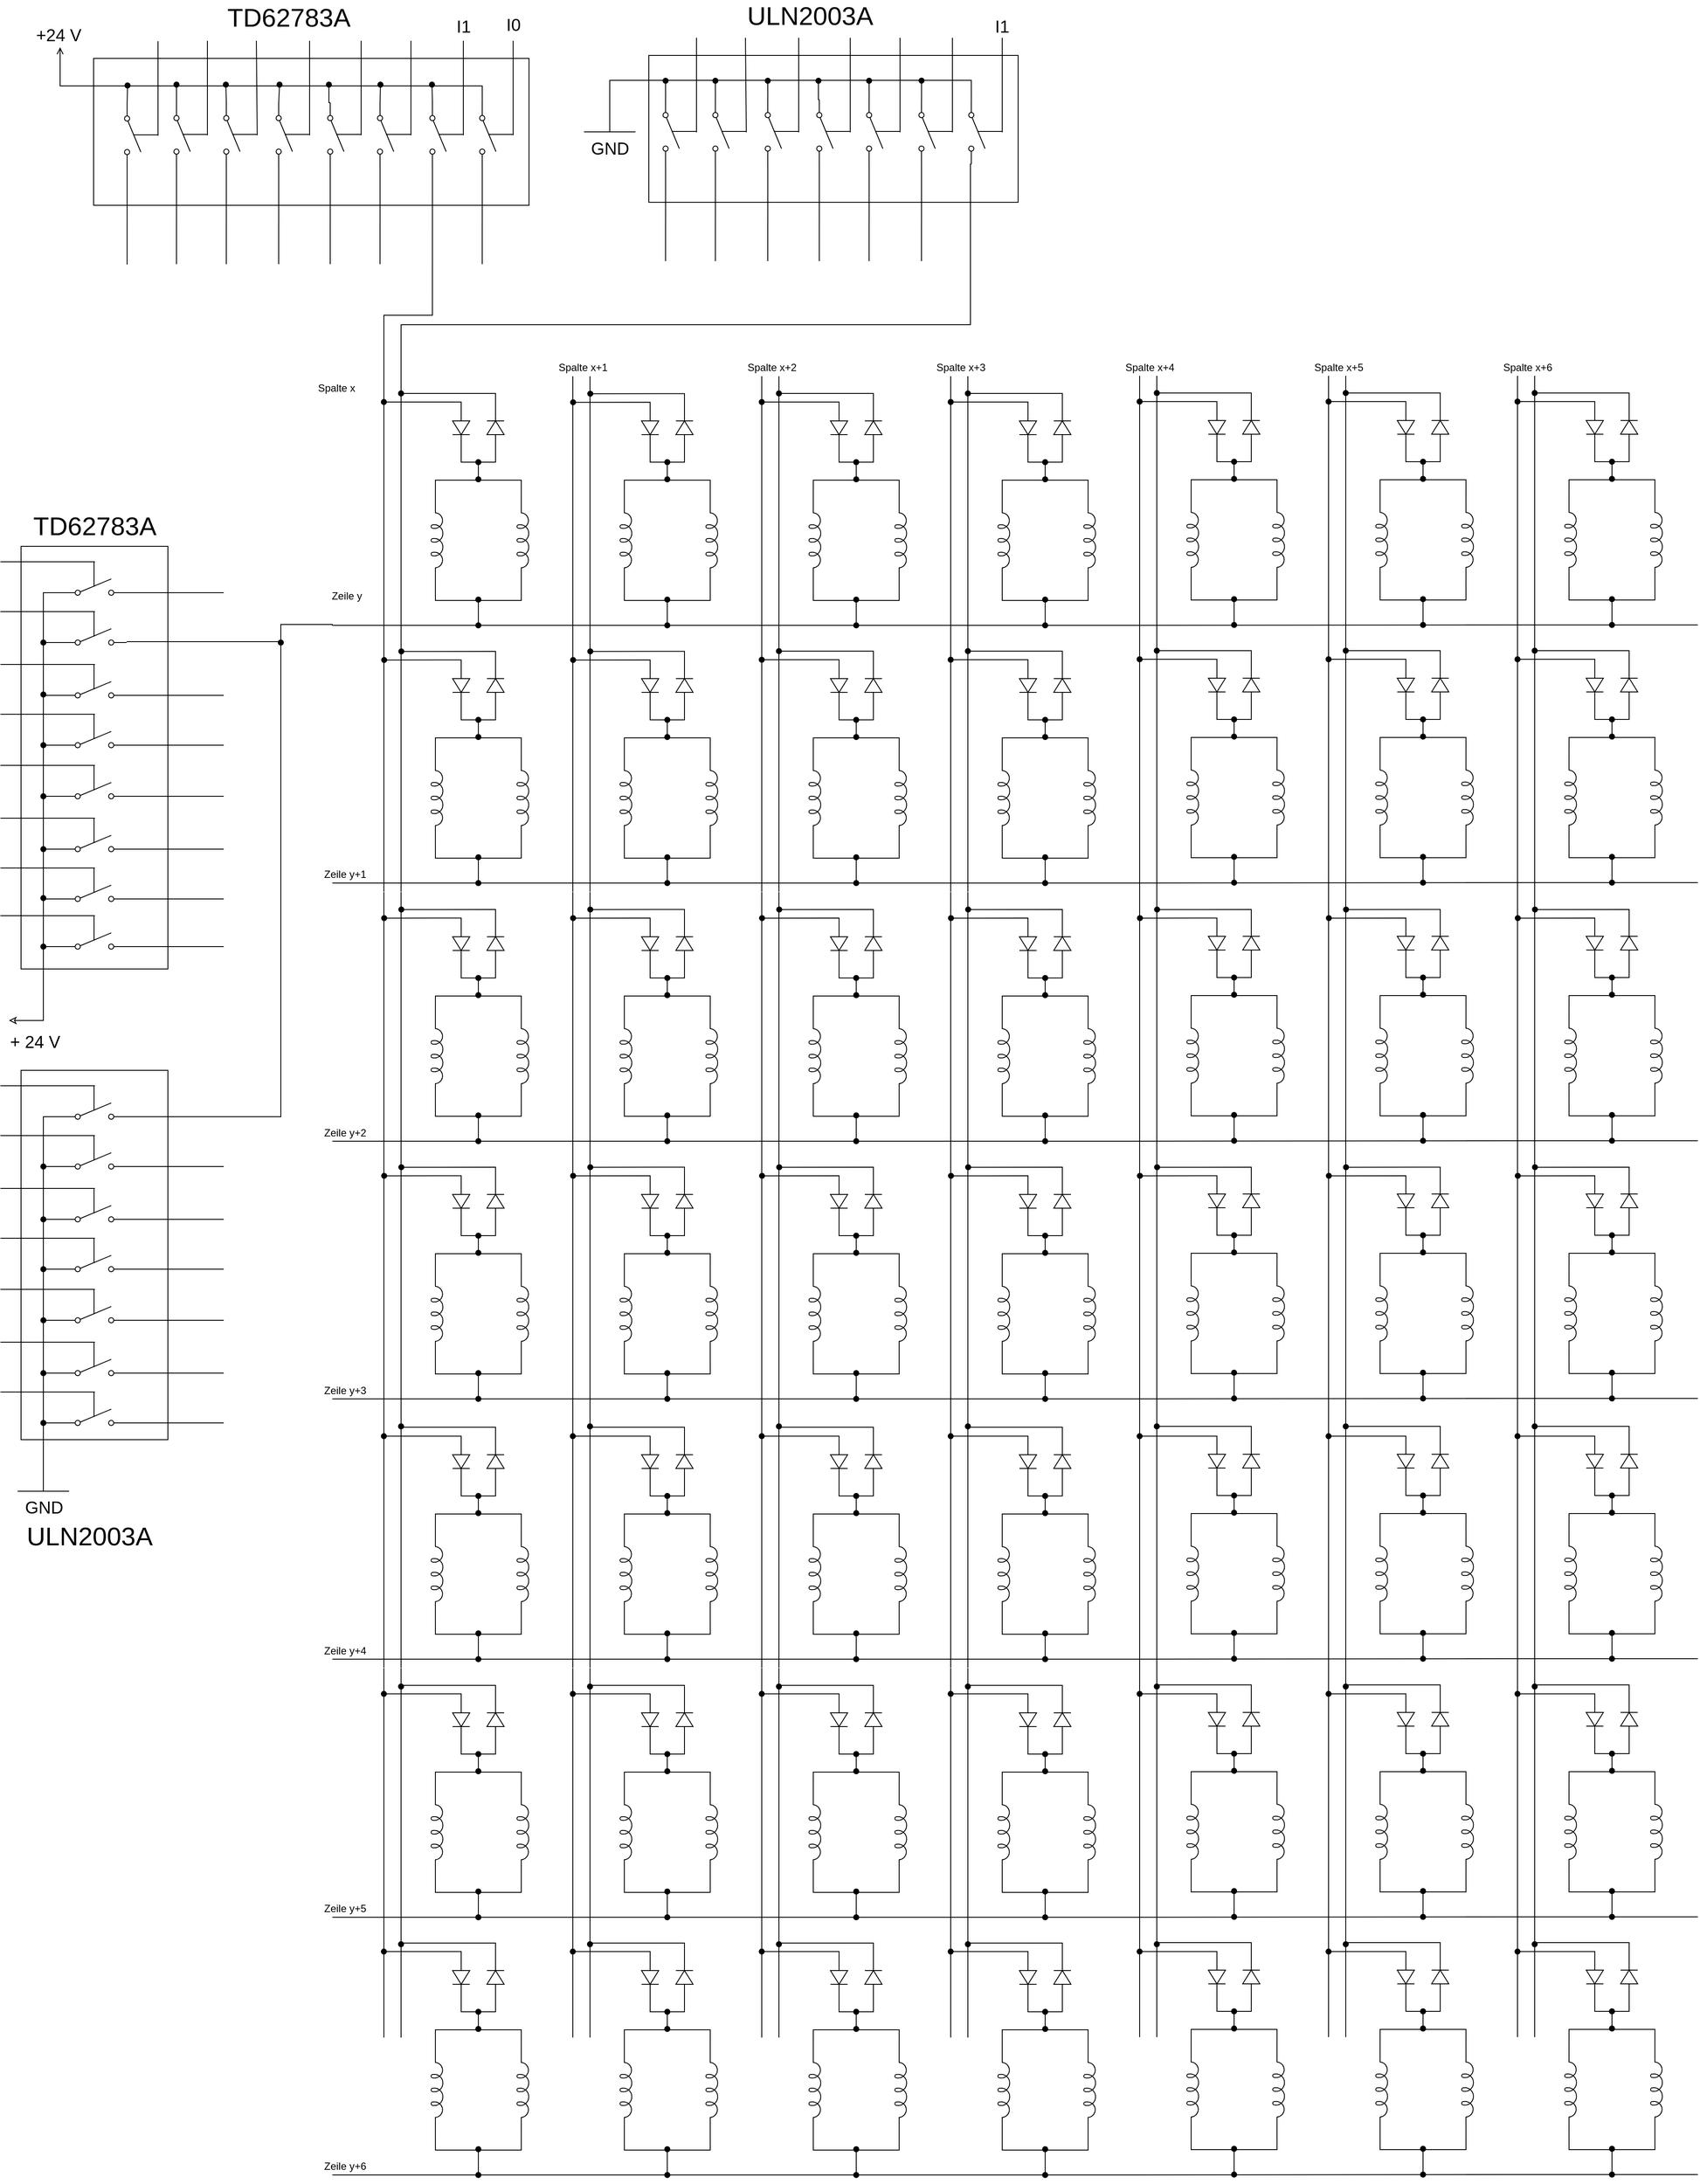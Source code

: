 <mxfile version="12.1.7" type="device" pages="1"><diagram name="Page-1" id="16e2658f-23c8-b752-8be9-c03fbebb8bbe"><mxGraphModel dx="2282" dy="1697" grid="1" gridSize="10" guides="1" tooltips="1" connect="1" arrows="1" fold="1" page="1" pageScale="1" pageWidth="1100" pageHeight="850" background="#ffffff" math="0" shadow="0"><root><mxCell id="0"/><mxCell id="1" parent="0"/><mxCell id="oVh_d_4n9tEhDx8Rd2dv-1" value="" style="pointerEvents=1;verticalLabelPosition=bottom;shadow=0;dashed=0;align=center;fillColor=#ffffff;html=1;verticalAlign=top;strokeWidth=1;shape=mxgraph.electrical.inductors.inductor_5;rotation=90;" vertex="1" parent="1"><mxGeometry x="112" y="214" width="100" height="14" as="geometry"/></mxCell><mxCell id="oVh_d_4n9tEhDx8Rd2dv-14" style="edgeStyle=orthogonalEdgeStyle;rounded=0;orthogonalLoop=1;jettySize=auto;html=1;exitX=1;exitY=0.645;exitDx=0;exitDy=0;exitPerimeter=0;entryX=1;entryY=0.645;entryDx=0;entryDy=0;entryPerimeter=0;endArrow=none;endFill=0;" edge="1" parent="1" source="oVh_d_4n9tEhDx8Rd2dv-2" target="oVh_d_4n9tEhDx8Rd2dv-1"><mxGeometry relative="1" as="geometry"/></mxCell><mxCell id="oVh_d_4n9tEhDx8Rd2dv-15" style="edgeStyle=orthogonalEdgeStyle;rounded=0;orthogonalLoop=1;jettySize=auto;html=1;exitX=0;exitY=0.645;exitDx=0;exitDy=0;exitPerimeter=0;entryX=0;entryY=0.645;entryDx=0;entryDy=0;entryPerimeter=0;endArrow=none;endFill=0;" edge="1" parent="1" source="oVh_d_4n9tEhDx8Rd2dv-2" target="oVh_d_4n9tEhDx8Rd2dv-1"><mxGeometry relative="1" as="geometry"/></mxCell><mxCell id="oVh_d_4n9tEhDx8Rd2dv-2" value="" style="pointerEvents=1;verticalLabelPosition=bottom;shadow=0;dashed=0;align=center;fillColor=#ffffff;html=1;verticalAlign=top;strokeWidth=1;shape=mxgraph.electrical.inductors.inductor_5;rotation=90;" vertex="1" parent="1"><mxGeometry x="212" y="214" width="100" height="14" as="geometry"/></mxCell><mxCell id="oVh_d_4n9tEhDx8Rd2dv-27" style="edgeStyle=orthogonalEdgeStyle;rounded=0;orthogonalLoop=1;jettySize=auto;html=1;exitX=1;exitY=0.5;exitDx=0;exitDy=0;exitPerimeter=0;startArrow=none;startFill=0;endArrow=oval;endFill=1;" edge="1" parent="1" source="oVh_d_4n9tEhDx8Rd2dv-3"><mxGeometry relative="1" as="geometry"><mxPoint x="120" y="50" as="targetPoint"/><Array as="points"><mxPoint x="230" y="50"/></Array></mxGeometry></mxCell><mxCell id="oVh_d_4n9tEhDx8Rd2dv-3" value="" style="pointerEvents=1;fillColor=#000000;verticalLabelPosition=bottom;shadow=0;dashed=0;align=center;fillColor=#ffffff;html=1;verticalAlign=top;strokeWidth=1;shape=mxgraph.electrical.diodes.diode;rotation=-90;" vertex="1" parent="1"><mxGeometry x="210" y="80" width="40" height="20" as="geometry"/></mxCell><mxCell id="oVh_d_4n9tEhDx8Rd2dv-6" style="edgeStyle=orthogonalEdgeStyle;rounded=0;orthogonalLoop=1;jettySize=auto;html=1;exitX=1;exitY=0.5;exitDx=0;exitDy=0;exitPerimeter=0;entryX=0;entryY=0.5;entryDx=0;entryDy=0;entryPerimeter=0;endArrow=none;endFill=0;" edge="1" parent="1" source="oVh_d_4n9tEhDx8Rd2dv-4" target="oVh_d_4n9tEhDx8Rd2dv-3"><mxGeometry relative="1" as="geometry"/></mxCell><mxCell id="oVh_d_4n9tEhDx8Rd2dv-26" style="edgeStyle=orthogonalEdgeStyle;rounded=0;orthogonalLoop=1;jettySize=auto;html=1;exitX=0;exitY=0.5;exitDx=0;exitDy=0;exitPerimeter=0;startArrow=none;startFill=0;endArrow=oval;endFill=1;" edge="1" parent="1" source="oVh_d_4n9tEhDx8Rd2dv-4"><mxGeometry relative="1" as="geometry"><mxPoint x="100" y="60" as="targetPoint"/><Array as="points"><mxPoint x="190" y="60"/></Array></mxGeometry></mxCell><mxCell id="oVh_d_4n9tEhDx8Rd2dv-4" value="" style="pointerEvents=1;fillColor=#000000;verticalLabelPosition=bottom;shadow=0;dashed=0;align=center;fillColor=#ffffff;html=1;verticalAlign=top;strokeWidth=1;shape=mxgraph.electrical.diodes.diode;rotation=90;" vertex="1" parent="1"><mxGeometry x="170" y="80" width="40" height="20" as="geometry"/></mxCell><mxCell id="oVh_d_4n9tEhDx8Rd2dv-16" value="" style="endArrow=oval;html=1;startArrow=oval;startFill=1;endFill=1;" edge="1" parent="1"><mxGeometry width="50" height="50" relative="1" as="geometry"><mxPoint x="210" y="150" as="sourcePoint"/><mxPoint x="210" y="130" as="targetPoint"/></mxGeometry></mxCell><mxCell id="oVh_d_4n9tEhDx8Rd2dv-17" value="" style="endArrow=none;html=1;" edge="1" parent="1"><mxGeometry width="50" height="50" relative="1" as="geometry"><mxPoint x="40" y="320" as="sourcePoint"/><mxPoint x="310" y="320" as="targetPoint"/></mxGeometry></mxCell><mxCell id="oVh_d_4n9tEhDx8Rd2dv-18" value="" style="endArrow=oval;html=1;startArrow=oval;startFill=1;endFill=1;" edge="1" parent="1"><mxGeometry width="50" height="50" relative="1" as="geometry"><mxPoint x="210" y="320" as="sourcePoint"/><mxPoint x="210" y="290" as="targetPoint"/></mxGeometry></mxCell><mxCell id="oVh_d_4n9tEhDx8Rd2dv-22" value="" style="endArrow=none;html=1;" edge="1" parent="1"><mxGeometry width="50" height="50" relative="1" as="geometry"><mxPoint x="100" y="330" as="sourcePoint"/><mxPoint x="100" y="30" as="targetPoint"/></mxGeometry></mxCell><mxCell id="oVh_d_4n9tEhDx8Rd2dv-23" value="" style="endArrow=none;html=1;" edge="1" parent="1"><mxGeometry width="50" height="50" relative="1" as="geometry"><mxPoint x="120" y="330" as="sourcePoint"/><mxPoint x="120" y="30" as="targetPoint"/></mxGeometry></mxCell><mxCell id="oVh_d_4n9tEhDx8Rd2dv-28" value="Spalte x" style="text;html=1;strokeColor=none;fillColor=none;align=center;verticalAlign=middle;whiteSpace=wrap;rounded=0;" vertex="1" parent="1"><mxGeometry y="33.5" width="90" height="20" as="geometry"/></mxCell><mxCell id="oVh_d_4n9tEhDx8Rd2dv-29" value="Zeile y" style="text;html=1;strokeColor=none;fillColor=none;align=center;verticalAlign=middle;whiteSpace=wrap;rounded=0;" vertex="1" parent="1"><mxGeometry x="12" y="276" width="90" height="20" as="geometry"/></mxCell><mxCell id="oVh_d_4n9tEhDx8Rd2dv-30" value="" style="pointerEvents=1;verticalLabelPosition=bottom;shadow=0;dashed=0;align=center;fillColor=#ffffff;html=1;verticalAlign=top;strokeWidth=1;shape=mxgraph.electrical.inductors.inductor_5;rotation=90;" vertex="1" parent="1"><mxGeometry x="332" y="214" width="100" height="14" as="geometry"/></mxCell><mxCell id="oVh_d_4n9tEhDx8Rd2dv-31" style="edgeStyle=orthogonalEdgeStyle;rounded=0;orthogonalLoop=1;jettySize=auto;html=1;exitX=1;exitY=0.645;exitDx=0;exitDy=0;exitPerimeter=0;entryX=1;entryY=0.645;entryDx=0;entryDy=0;entryPerimeter=0;endArrow=none;endFill=0;" edge="1" parent="1" source="oVh_d_4n9tEhDx8Rd2dv-33" target="oVh_d_4n9tEhDx8Rd2dv-30"><mxGeometry relative="1" as="geometry"/></mxCell><mxCell id="oVh_d_4n9tEhDx8Rd2dv-32" style="edgeStyle=orthogonalEdgeStyle;rounded=0;orthogonalLoop=1;jettySize=auto;html=1;exitX=0;exitY=0.645;exitDx=0;exitDy=0;exitPerimeter=0;entryX=0;entryY=0.645;entryDx=0;entryDy=0;entryPerimeter=0;endArrow=none;endFill=0;" edge="1" parent="1" source="oVh_d_4n9tEhDx8Rd2dv-33" target="oVh_d_4n9tEhDx8Rd2dv-30"><mxGeometry relative="1" as="geometry"/></mxCell><mxCell id="oVh_d_4n9tEhDx8Rd2dv-33" value="" style="pointerEvents=1;verticalLabelPosition=bottom;shadow=0;dashed=0;align=center;fillColor=#ffffff;html=1;verticalAlign=top;strokeWidth=1;shape=mxgraph.electrical.inductors.inductor_5;rotation=90;" vertex="1" parent="1"><mxGeometry x="432" y="214" width="100" height="14" as="geometry"/></mxCell><mxCell id="oVh_d_4n9tEhDx8Rd2dv-34" style="edgeStyle=orthogonalEdgeStyle;rounded=0;orthogonalLoop=1;jettySize=auto;html=1;exitX=1;exitY=0.5;exitDx=0;exitDy=0;exitPerimeter=0;startArrow=none;startFill=0;endArrow=oval;endFill=1;" edge="1" parent="1" source="oVh_d_4n9tEhDx8Rd2dv-35"><mxGeometry relative="1" as="geometry"><mxPoint x="340.333" y="50.333" as="targetPoint"/><Array as="points"><mxPoint x="450" y="50"/></Array></mxGeometry></mxCell><mxCell id="oVh_d_4n9tEhDx8Rd2dv-35" value="" style="pointerEvents=1;fillColor=#000000;verticalLabelPosition=bottom;shadow=0;dashed=0;align=center;fillColor=#ffffff;html=1;verticalAlign=top;strokeWidth=1;shape=mxgraph.electrical.diodes.diode;rotation=-90;" vertex="1" parent="1"><mxGeometry x="430" y="80" width="40" height="20" as="geometry"/></mxCell><mxCell id="oVh_d_4n9tEhDx8Rd2dv-36" style="edgeStyle=orthogonalEdgeStyle;rounded=0;orthogonalLoop=1;jettySize=auto;html=1;exitX=1;exitY=0.5;exitDx=0;exitDy=0;exitPerimeter=0;entryX=0;entryY=0.5;entryDx=0;entryDy=0;entryPerimeter=0;endArrow=none;endFill=0;" edge="1" parent="1" source="oVh_d_4n9tEhDx8Rd2dv-38" target="oVh_d_4n9tEhDx8Rd2dv-35"><mxGeometry relative="1" as="geometry"/></mxCell><mxCell id="oVh_d_4n9tEhDx8Rd2dv-37" style="edgeStyle=orthogonalEdgeStyle;rounded=0;orthogonalLoop=1;jettySize=auto;html=1;exitX=0;exitY=0.5;exitDx=0;exitDy=0;exitPerimeter=0;startArrow=none;startFill=0;endArrow=oval;endFill=1;" edge="1" parent="1" source="oVh_d_4n9tEhDx8Rd2dv-38"><mxGeometry relative="1" as="geometry"><mxPoint x="320.333" y="60.333" as="targetPoint"/><Array as="points"><mxPoint x="410" y="60"/></Array></mxGeometry></mxCell><mxCell id="oVh_d_4n9tEhDx8Rd2dv-38" value="" style="pointerEvents=1;fillColor=#000000;verticalLabelPosition=bottom;shadow=0;dashed=0;align=center;fillColor=#ffffff;html=1;verticalAlign=top;strokeWidth=1;shape=mxgraph.electrical.diodes.diode;rotation=90;" vertex="1" parent="1"><mxGeometry x="390" y="80" width="40" height="20" as="geometry"/></mxCell><mxCell id="oVh_d_4n9tEhDx8Rd2dv-39" value="" style="endArrow=oval;html=1;startArrow=oval;startFill=1;endFill=1;" edge="1" parent="1"><mxGeometry width="50" height="50" relative="1" as="geometry"><mxPoint x="430" y="150" as="sourcePoint"/><mxPoint x="430" y="130" as="targetPoint"/></mxGeometry></mxCell><mxCell id="oVh_d_4n9tEhDx8Rd2dv-40" value="" style="endArrow=none;html=1;" edge="1" parent="1"><mxGeometry width="50" height="50" relative="1" as="geometry"><mxPoint x="260" y="320" as="sourcePoint"/><mxPoint x="530" y="320" as="targetPoint"/></mxGeometry></mxCell><mxCell id="oVh_d_4n9tEhDx8Rd2dv-41" value="" style="endArrow=oval;html=1;startArrow=oval;startFill=1;endFill=1;" edge="1" parent="1"><mxGeometry width="50" height="50" relative="1" as="geometry"><mxPoint x="430" y="320" as="sourcePoint"/><mxPoint x="430" y="290" as="targetPoint"/></mxGeometry></mxCell><mxCell id="oVh_d_4n9tEhDx8Rd2dv-42" value="" style="endArrow=none;html=1;" edge="1" parent="1"><mxGeometry width="50" height="50" relative="1" as="geometry"><mxPoint x="320" y="330" as="sourcePoint"/><mxPoint x="320" y="30" as="targetPoint"/></mxGeometry></mxCell><mxCell id="oVh_d_4n9tEhDx8Rd2dv-43" value="" style="endArrow=none;html=1;" edge="1" parent="1"><mxGeometry width="50" height="50" relative="1" as="geometry"><mxPoint x="340" y="330" as="sourcePoint"/><mxPoint x="340" y="30" as="targetPoint"/></mxGeometry></mxCell><mxCell id="oVh_d_4n9tEhDx8Rd2dv-44" value="Spalte x+1" style="text;html=1;strokeColor=none;fillColor=none;align=center;verticalAlign=middle;whiteSpace=wrap;rounded=0;" vertex="1" parent="1"><mxGeometry x="287" y="10" width="90" height="20" as="geometry"/></mxCell><mxCell id="oVh_d_4n9tEhDx8Rd2dv-46" value="" style="pointerEvents=1;verticalLabelPosition=bottom;shadow=0;dashed=0;align=center;fillColor=#ffffff;html=1;verticalAlign=top;strokeWidth=1;shape=mxgraph.electrical.inductors.inductor_5;rotation=90;" vertex="1" parent="1"><mxGeometry x="112" y="514" width="100" height="14" as="geometry"/></mxCell><mxCell id="oVh_d_4n9tEhDx8Rd2dv-47" style="edgeStyle=orthogonalEdgeStyle;rounded=0;orthogonalLoop=1;jettySize=auto;html=1;exitX=1;exitY=0.645;exitDx=0;exitDy=0;exitPerimeter=0;entryX=1;entryY=0.645;entryDx=0;entryDy=0;entryPerimeter=0;endArrow=none;endFill=0;" edge="1" parent="1" source="oVh_d_4n9tEhDx8Rd2dv-49" target="oVh_d_4n9tEhDx8Rd2dv-46"><mxGeometry relative="1" as="geometry"/></mxCell><mxCell id="oVh_d_4n9tEhDx8Rd2dv-48" style="edgeStyle=orthogonalEdgeStyle;rounded=0;orthogonalLoop=1;jettySize=auto;html=1;exitX=0;exitY=0.645;exitDx=0;exitDy=0;exitPerimeter=0;entryX=0;entryY=0.645;entryDx=0;entryDy=0;entryPerimeter=0;endArrow=none;endFill=0;" edge="1" parent="1" source="oVh_d_4n9tEhDx8Rd2dv-49" target="oVh_d_4n9tEhDx8Rd2dv-46"><mxGeometry relative="1" as="geometry"/></mxCell><mxCell id="oVh_d_4n9tEhDx8Rd2dv-49" value="" style="pointerEvents=1;verticalLabelPosition=bottom;shadow=0;dashed=0;align=center;fillColor=#ffffff;html=1;verticalAlign=top;strokeWidth=1;shape=mxgraph.electrical.inductors.inductor_5;rotation=90;" vertex="1" parent="1"><mxGeometry x="212" y="514" width="100" height="14" as="geometry"/></mxCell><mxCell id="oVh_d_4n9tEhDx8Rd2dv-50" style="edgeStyle=orthogonalEdgeStyle;rounded=0;orthogonalLoop=1;jettySize=auto;html=1;exitX=1;exitY=0.5;exitDx=0;exitDy=0;exitPerimeter=0;startArrow=none;startFill=0;endArrow=oval;endFill=1;" edge="1" parent="1" source="oVh_d_4n9tEhDx8Rd2dv-51"><mxGeometry relative="1" as="geometry"><mxPoint x="120.333" y="350.333" as="targetPoint"/><Array as="points"><mxPoint x="230" y="350"/></Array></mxGeometry></mxCell><mxCell id="oVh_d_4n9tEhDx8Rd2dv-51" value="" style="pointerEvents=1;fillColor=#000000;verticalLabelPosition=bottom;shadow=0;dashed=0;align=center;fillColor=#ffffff;html=1;verticalAlign=top;strokeWidth=1;shape=mxgraph.electrical.diodes.diode;rotation=-90;" vertex="1" parent="1"><mxGeometry x="210" y="380" width="40" height="20" as="geometry"/></mxCell><mxCell id="oVh_d_4n9tEhDx8Rd2dv-52" style="edgeStyle=orthogonalEdgeStyle;rounded=0;orthogonalLoop=1;jettySize=auto;html=1;exitX=1;exitY=0.5;exitDx=0;exitDy=0;exitPerimeter=0;entryX=0;entryY=0.5;entryDx=0;entryDy=0;entryPerimeter=0;endArrow=none;endFill=0;" edge="1" parent="1" source="oVh_d_4n9tEhDx8Rd2dv-54" target="oVh_d_4n9tEhDx8Rd2dv-51"><mxGeometry relative="1" as="geometry"/></mxCell><mxCell id="oVh_d_4n9tEhDx8Rd2dv-53" style="edgeStyle=orthogonalEdgeStyle;rounded=0;orthogonalLoop=1;jettySize=auto;html=1;exitX=0;exitY=0.5;exitDx=0;exitDy=0;exitPerimeter=0;startArrow=none;startFill=0;endArrow=oval;endFill=1;" edge="1" parent="1" source="oVh_d_4n9tEhDx8Rd2dv-54"><mxGeometry relative="1" as="geometry"><mxPoint x="100.333" y="360.333" as="targetPoint"/><Array as="points"><mxPoint x="190" y="360"/></Array></mxGeometry></mxCell><mxCell id="oVh_d_4n9tEhDx8Rd2dv-54" value="" style="pointerEvents=1;fillColor=#000000;verticalLabelPosition=bottom;shadow=0;dashed=0;align=center;fillColor=#ffffff;html=1;verticalAlign=top;strokeWidth=1;shape=mxgraph.electrical.diodes.diode;rotation=90;" vertex="1" parent="1"><mxGeometry x="170" y="380" width="40" height="20" as="geometry"/></mxCell><mxCell id="oVh_d_4n9tEhDx8Rd2dv-55" value="" style="endArrow=oval;html=1;startArrow=oval;startFill=1;endFill=1;" edge="1" parent="1"><mxGeometry width="50" height="50" relative="1" as="geometry"><mxPoint x="210" y="450" as="sourcePoint"/><mxPoint x="210" y="430" as="targetPoint"/></mxGeometry></mxCell><mxCell id="oVh_d_4n9tEhDx8Rd2dv-56" value="" style="endArrow=none;html=1;" edge="1" parent="1"><mxGeometry width="50" height="50" relative="1" as="geometry"><mxPoint x="40" y="620" as="sourcePoint"/><mxPoint x="310" y="620" as="targetPoint"/></mxGeometry></mxCell><mxCell id="oVh_d_4n9tEhDx8Rd2dv-57" value="" style="endArrow=oval;html=1;startArrow=oval;startFill=1;endFill=1;" edge="1" parent="1"><mxGeometry width="50" height="50" relative="1" as="geometry"><mxPoint x="210" y="620" as="sourcePoint"/><mxPoint x="210" y="590" as="targetPoint"/></mxGeometry></mxCell><mxCell id="oVh_d_4n9tEhDx8Rd2dv-58" value="" style="endArrow=none;html=1;" edge="1" parent="1"><mxGeometry width="50" height="50" relative="1" as="geometry"><mxPoint x="100" y="630" as="sourcePoint"/><mxPoint x="100" y="330" as="targetPoint"/></mxGeometry></mxCell><mxCell id="oVh_d_4n9tEhDx8Rd2dv-59" value="" style="endArrow=none;html=1;" edge="1" parent="1"><mxGeometry width="50" height="50" relative="1" as="geometry"><mxPoint x="120" y="630" as="sourcePoint"/><mxPoint x="120" y="330" as="targetPoint"/></mxGeometry></mxCell><mxCell id="oVh_d_4n9tEhDx8Rd2dv-61" value="Zeile y+1" style="text;html=1;strokeColor=none;fillColor=none;align=center;verticalAlign=middle;whiteSpace=wrap;rounded=0;" vertex="1" parent="1"><mxGeometry x="10" y="600" width="90" height="20" as="geometry"/></mxCell><mxCell id="oVh_d_4n9tEhDx8Rd2dv-62" value="" style="pointerEvents=1;verticalLabelPosition=bottom;shadow=0;dashed=0;align=center;fillColor=#ffffff;html=1;verticalAlign=top;strokeWidth=1;shape=mxgraph.electrical.inductors.inductor_5;rotation=90;" vertex="1" parent="1"><mxGeometry x="332" y="514" width="100" height="14" as="geometry"/></mxCell><mxCell id="oVh_d_4n9tEhDx8Rd2dv-63" style="edgeStyle=orthogonalEdgeStyle;rounded=0;orthogonalLoop=1;jettySize=auto;html=1;exitX=1;exitY=0.645;exitDx=0;exitDy=0;exitPerimeter=0;entryX=1;entryY=0.645;entryDx=0;entryDy=0;entryPerimeter=0;endArrow=none;endFill=0;" edge="1" parent="1" source="oVh_d_4n9tEhDx8Rd2dv-65" target="oVh_d_4n9tEhDx8Rd2dv-62"><mxGeometry relative="1" as="geometry"/></mxCell><mxCell id="oVh_d_4n9tEhDx8Rd2dv-64" style="edgeStyle=orthogonalEdgeStyle;rounded=0;orthogonalLoop=1;jettySize=auto;html=1;exitX=0;exitY=0.645;exitDx=0;exitDy=0;exitPerimeter=0;entryX=0;entryY=0.645;entryDx=0;entryDy=0;entryPerimeter=0;endArrow=none;endFill=0;" edge="1" parent="1" source="oVh_d_4n9tEhDx8Rd2dv-65" target="oVh_d_4n9tEhDx8Rd2dv-62"><mxGeometry relative="1" as="geometry"/></mxCell><mxCell id="oVh_d_4n9tEhDx8Rd2dv-65" value="" style="pointerEvents=1;verticalLabelPosition=bottom;shadow=0;dashed=0;align=center;fillColor=#ffffff;html=1;verticalAlign=top;strokeWidth=1;shape=mxgraph.electrical.inductors.inductor_5;rotation=90;" vertex="1" parent="1"><mxGeometry x="432" y="514" width="100" height="14" as="geometry"/></mxCell><mxCell id="oVh_d_4n9tEhDx8Rd2dv-66" style="edgeStyle=orthogonalEdgeStyle;rounded=0;orthogonalLoop=1;jettySize=auto;html=1;exitX=1;exitY=0.5;exitDx=0;exitDy=0;exitPerimeter=0;startArrow=none;startFill=0;endArrow=oval;endFill=1;" edge="1" parent="1" source="oVh_d_4n9tEhDx8Rd2dv-67"><mxGeometry relative="1" as="geometry"><mxPoint x="340.333" y="350.333" as="targetPoint"/><Array as="points"><mxPoint x="450" y="350"/></Array></mxGeometry></mxCell><mxCell id="oVh_d_4n9tEhDx8Rd2dv-67" value="" style="pointerEvents=1;fillColor=#000000;verticalLabelPosition=bottom;shadow=0;dashed=0;align=center;fillColor=#ffffff;html=1;verticalAlign=top;strokeWidth=1;shape=mxgraph.electrical.diodes.diode;rotation=-90;" vertex="1" parent="1"><mxGeometry x="430" y="380" width="40" height="20" as="geometry"/></mxCell><mxCell id="oVh_d_4n9tEhDx8Rd2dv-68" style="edgeStyle=orthogonalEdgeStyle;rounded=0;orthogonalLoop=1;jettySize=auto;html=1;exitX=1;exitY=0.5;exitDx=0;exitDy=0;exitPerimeter=0;entryX=0;entryY=0.5;entryDx=0;entryDy=0;entryPerimeter=0;endArrow=none;endFill=0;" edge="1" parent="1" source="oVh_d_4n9tEhDx8Rd2dv-70" target="oVh_d_4n9tEhDx8Rd2dv-67"><mxGeometry relative="1" as="geometry"/></mxCell><mxCell id="oVh_d_4n9tEhDx8Rd2dv-69" style="edgeStyle=orthogonalEdgeStyle;rounded=0;orthogonalLoop=1;jettySize=auto;html=1;exitX=0;exitY=0.5;exitDx=0;exitDy=0;exitPerimeter=0;startArrow=none;startFill=0;endArrow=oval;endFill=1;" edge="1" parent="1" source="oVh_d_4n9tEhDx8Rd2dv-70"><mxGeometry relative="1" as="geometry"><mxPoint x="320.333" y="360.333" as="targetPoint"/><Array as="points"><mxPoint x="410" y="360"/></Array></mxGeometry></mxCell><mxCell id="oVh_d_4n9tEhDx8Rd2dv-70" value="" style="pointerEvents=1;fillColor=#000000;verticalLabelPosition=bottom;shadow=0;dashed=0;align=center;fillColor=#ffffff;html=1;verticalAlign=top;strokeWidth=1;shape=mxgraph.electrical.diodes.diode;rotation=90;" vertex="1" parent="1"><mxGeometry x="390" y="380" width="40" height="20" as="geometry"/></mxCell><mxCell id="oVh_d_4n9tEhDx8Rd2dv-71" value="" style="endArrow=oval;html=1;startArrow=oval;startFill=1;endFill=1;" edge="1" parent="1"><mxGeometry width="50" height="50" relative="1" as="geometry"><mxPoint x="430" y="450" as="sourcePoint"/><mxPoint x="430" y="430" as="targetPoint"/></mxGeometry></mxCell><mxCell id="oVh_d_4n9tEhDx8Rd2dv-72" value="" style="endArrow=none;html=1;" edge="1" parent="1"><mxGeometry width="50" height="50" relative="1" as="geometry"><mxPoint x="260" y="620" as="sourcePoint"/><mxPoint x="530" y="620" as="targetPoint"/></mxGeometry></mxCell><mxCell id="oVh_d_4n9tEhDx8Rd2dv-73" value="" style="endArrow=oval;html=1;startArrow=oval;startFill=1;endFill=1;" edge="1" parent="1"><mxGeometry width="50" height="50" relative="1" as="geometry"><mxPoint x="430" y="620" as="sourcePoint"/><mxPoint x="430" y="590" as="targetPoint"/></mxGeometry></mxCell><mxCell id="oVh_d_4n9tEhDx8Rd2dv-74" value="" style="endArrow=none;html=1;" edge="1" parent="1"><mxGeometry width="50" height="50" relative="1" as="geometry"><mxPoint x="320" y="630" as="sourcePoint"/><mxPoint x="320" y="330" as="targetPoint"/></mxGeometry></mxCell><mxCell id="oVh_d_4n9tEhDx8Rd2dv-75" value="" style="endArrow=none;html=1;" edge="1" parent="1"><mxGeometry width="50" height="50" relative="1" as="geometry"><mxPoint x="340" y="630" as="sourcePoint"/><mxPoint x="340" y="330" as="targetPoint"/></mxGeometry></mxCell><mxCell id="oVh_d_4n9tEhDx8Rd2dv-76" value="" style="pointerEvents=1;verticalLabelPosition=bottom;shadow=0;dashed=0;align=center;fillColor=#ffffff;html=1;verticalAlign=top;strokeWidth=1;shape=mxgraph.electrical.inductors.inductor_5;rotation=90;" vertex="1" parent="1"><mxGeometry x="552" y="214" width="100" height="14" as="geometry"/></mxCell><mxCell id="oVh_d_4n9tEhDx8Rd2dv-77" style="edgeStyle=orthogonalEdgeStyle;rounded=0;orthogonalLoop=1;jettySize=auto;html=1;exitX=1;exitY=0.645;exitDx=0;exitDy=0;exitPerimeter=0;entryX=1;entryY=0.645;entryDx=0;entryDy=0;entryPerimeter=0;endArrow=none;endFill=0;" edge="1" parent="1" source="oVh_d_4n9tEhDx8Rd2dv-79" target="oVh_d_4n9tEhDx8Rd2dv-76"><mxGeometry relative="1" as="geometry"/></mxCell><mxCell id="oVh_d_4n9tEhDx8Rd2dv-78" style="edgeStyle=orthogonalEdgeStyle;rounded=0;orthogonalLoop=1;jettySize=auto;html=1;exitX=0;exitY=0.645;exitDx=0;exitDy=0;exitPerimeter=0;entryX=0;entryY=0.645;entryDx=0;entryDy=0;entryPerimeter=0;endArrow=none;endFill=0;" edge="1" parent="1" source="oVh_d_4n9tEhDx8Rd2dv-79" target="oVh_d_4n9tEhDx8Rd2dv-76"><mxGeometry relative="1" as="geometry"/></mxCell><mxCell id="oVh_d_4n9tEhDx8Rd2dv-79" value="" style="pointerEvents=1;verticalLabelPosition=bottom;shadow=0;dashed=0;align=center;fillColor=#ffffff;html=1;verticalAlign=top;strokeWidth=1;shape=mxgraph.electrical.inductors.inductor_5;rotation=90;" vertex="1" parent="1"><mxGeometry x="652" y="214" width="100" height="14" as="geometry"/></mxCell><mxCell id="oVh_d_4n9tEhDx8Rd2dv-80" style="edgeStyle=orthogonalEdgeStyle;rounded=0;orthogonalLoop=1;jettySize=auto;html=1;exitX=1;exitY=0.5;exitDx=0;exitDy=0;exitPerimeter=0;startArrow=none;startFill=0;endArrow=oval;endFill=1;" edge="1" parent="1" source="oVh_d_4n9tEhDx8Rd2dv-81"><mxGeometry relative="1" as="geometry"><mxPoint x="560" y="50" as="targetPoint"/><Array as="points"><mxPoint x="670" y="50"/></Array></mxGeometry></mxCell><mxCell id="oVh_d_4n9tEhDx8Rd2dv-81" value="" style="pointerEvents=1;fillColor=#000000;verticalLabelPosition=bottom;shadow=0;dashed=0;align=center;fillColor=#ffffff;html=1;verticalAlign=top;strokeWidth=1;shape=mxgraph.electrical.diodes.diode;rotation=-90;" vertex="1" parent="1"><mxGeometry x="650" y="80" width="40" height="20" as="geometry"/></mxCell><mxCell id="oVh_d_4n9tEhDx8Rd2dv-82" style="edgeStyle=orthogonalEdgeStyle;rounded=0;orthogonalLoop=1;jettySize=auto;html=1;exitX=1;exitY=0.5;exitDx=0;exitDy=0;exitPerimeter=0;entryX=0;entryY=0.5;entryDx=0;entryDy=0;entryPerimeter=0;endArrow=none;endFill=0;" edge="1" parent="1" source="oVh_d_4n9tEhDx8Rd2dv-84" target="oVh_d_4n9tEhDx8Rd2dv-81"><mxGeometry relative="1" as="geometry"/></mxCell><mxCell id="oVh_d_4n9tEhDx8Rd2dv-83" style="edgeStyle=orthogonalEdgeStyle;rounded=0;orthogonalLoop=1;jettySize=auto;html=1;exitX=0;exitY=0.5;exitDx=0;exitDy=0;exitPerimeter=0;startArrow=none;startFill=0;endArrow=oval;endFill=1;" edge="1" parent="1" source="oVh_d_4n9tEhDx8Rd2dv-84"><mxGeometry relative="1" as="geometry"><mxPoint x="540" y="60" as="targetPoint"/><Array as="points"><mxPoint x="630" y="60"/></Array></mxGeometry></mxCell><mxCell id="oVh_d_4n9tEhDx8Rd2dv-84" value="" style="pointerEvents=1;fillColor=#000000;verticalLabelPosition=bottom;shadow=0;dashed=0;align=center;fillColor=#ffffff;html=1;verticalAlign=top;strokeWidth=1;shape=mxgraph.electrical.diodes.diode;rotation=90;" vertex="1" parent="1"><mxGeometry x="610" y="80" width="40" height="20" as="geometry"/></mxCell><mxCell id="oVh_d_4n9tEhDx8Rd2dv-85" value="" style="endArrow=oval;html=1;startArrow=oval;startFill=1;endFill=1;" edge="1" parent="1"><mxGeometry width="50" height="50" relative="1" as="geometry"><mxPoint x="650" y="150" as="sourcePoint"/><mxPoint x="650" y="130" as="targetPoint"/></mxGeometry></mxCell><mxCell id="oVh_d_4n9tEhDx8Rd2dv-86" value="" style="endArrow=none;html=1;" edge="1" parent="1"><mxGeometry width="50" height="50" relative="1" as="geometry"><mxPoint x="480" y="320" as="sourcePoint"/><mxPoint x="750" y="320" as="targetPoint"/></mxGeometry></mxCell><mxCell id="oVh_d_4n9tEhDx8Rd2dv-87" value="" style="endArrow=oval;html=1;startArrow=oval;startFill=1;endFill=1;" edge="1" parent="1"><mxGeometry width="50" height="50" relative="1" as="geometry"><mxPoint x="650" y="320" as="sourcePoint"/><mxPoint x="650" y="290" as="targetPoint"/></mxGeometry></mxCell><mxCell id="oVh_d_4n9tEhDx8Rd2dv-88" value="" style="endArrow=none;html=1;" edge="1" parent="1"><mxGeometry width="50" height="50" relative="1" as="geometry"><mxPoint x="540" y="330" as="sourcePoint"/><mxPoint x="540" y="30" as="targetPoint"/></mxGeometry></mxCell><mxCell id="oVh_d_4n9tEhDx8Rd2dv-89" value="" style="endArrow=none;html=1;" edge="1" parent="1"><mxGeometry width="50" height="50" relative="1" as="geometry"><mxPoint x="560" y="330" as="sourcePoint"/><mxPoint x="560" y="30" as="targetPoint"/></mxGeometry></mxCell><mxCell id="oVh_d_4n9tEhDx8Rd2dv-90" value="Spalte x+2" style="text;html=1;strokeColor=none;fillColor=none;align=center;verticalAlign=middle;whiteSpace=wrap;rounded=0;" vertex="1" parent="1"><mxGeometry x="507" y="10" width="90" height="20" as="geometry"/></mxCell><mxCell id="oVh_d_4n9tEhDx8Rd2dv-92" value="" style="pointerEvents=1;verticalLabelPosition=bottom;shadow=0;dashed=0;align=center;fillColor=#ffffff;html=1;verticalAlign=top;strokeWidth=1;shape=mxgraph.electrical.inductors.inductor_5;rotation=90;" vertex="1" parent="1"><mxGeometry x="772" y="214" width="100" height="14" as="geometry"/></mxCell><mxCell id="oVh_d_4n9tEhDx8Rd2dv-93" style="edgeStyle=orthogonalEdgeStyle;rounded=0;orthogonalLoop=1;jettySize=auto;html=1;exitX=1;exitY=0.645;exitDx=0;exitDy=0;exitPerimeter=0;entryX=1;entryY=0.645;entryDx=0;entryDy=0;entryPerimeter=0;endArrow=none;endFill=0;" edge="1" parent="1" source="oVh_d_4n9tEhDx8Rd2dv-95" target="oVh_d_4n9tEhDx8Rd2dv-92"><mxGeometry relative="1" as="geometry"/></mxCell><mxCell id="oVh_d_4n9tEhDx8Rd2dv-94" style="edgeStyle=orthogonalEdgeStyle;rounded=0;orthogonalLoop=1;jettySize=auto;html=1;exitX=0;exitY=0.645;exitDx=0;exitDy=0;exitPerimeter=0;entryX=0;entryY=0.645;entryDx=0;entryDy=0;entryPerimeter=0;endArrow=none;endFill=0;" edge="1" parent="1" source="oVh_d_4n9tEhDx8Rd2dv-95" target="oVh_d_4n9tEhDx8Rd2dv-92"><mxGeometry relative="1" as="geometry"/></mxCell><mxCell id="oVh_d_4n9tEhDx8Rd2dv-95" value="" style="pointerEvents=1;verticalLabelPosition=bottom;shadow=0;dashed=0;align=center;fillColor=#ffffff;html=1;verticalAlign=top;strokeWidth=1;shape=mxgraph.electrical.inductors.inductor_5;rotation=90;" vertex="1" parent="1"><mxGeometry x="872" y="214" width="100" height="14" as="geometry"/></mxCell><mxCell id="oVh_d_4n9tEhDx8Rd2dv-96" style="edgeStyle=orthogonalEdgeStyle;rounded=0;orthogonalLoop=1;jettySize=auto;html=1;exitX=1;exitY=0.5;exitDx=0;exitDy=0;exitPerimeter=0;startArrow=none;startFill=0;endArrow=oval;endFill=1;" edge="1" parent="1" source="oVh_d_4n9tEhDx8Rd2dv-97"><mxGeometry relative="1" as="geometry"><mxPoint x="780" y="50" as="targetPoint"/><Array as="points"><mxPoint x="890" y="50"/></Array></mxGeometry></mxCell><mxCell id="oVh_d_4n9tEhDx8Rd2dv-97" value="" style="pointerEvents=1;fillColor=#000000;verticalLabelPosition=bottom;shadow=0;dashed=0;align=center;fillColor=#ffffff;html=1;verticalAlign=top;strokeWidth=1;shape=mxgraph.electrical.diodes.diode;rotation=-90;" vertex="1" parent="1"><mxGeometry x="870" y="80" width="40" height="20" as="geometry"/></mxCell><mxCell id="oVh_d_4n9tEhDx8Rd2dv-98" style="edgeStyle=orthogonalEdgeStyle;rounded=0;orthogonalLoop=1;jettySize=auto;html=1;exitX=1;exitY=0.5;exitDx=0;exitDy=0;exitPerimeter=0;entryX=0;entryY=0.5;entryDx=0;entryDy=0;entryPerimeter=0;endArrow=none;endFill=0;" edge="1" parent="1" source="oVh_d_4n9tEhDx8Rd2dv-100" target="oVh_d_4n9tEhDx8Rd2dv-97"><mxGeometry relative="1" as="geometry"/></mxCell><mxCell id="oVh_d_4n9tEhDx8Rd2dv-99" style="edgeStyle=orthogonalEdgeStyle;rounded=0;orthogonalLoop=1;jettySize=auto;html=1;exitX=0;exitY=0.5;exitDx=0;exitDy=0;exitPerimeter=0;startArrow=none;startFill=0;endArrow=oval;endFill=1;" edge="1" parent="1" source="oVh_d_4n9tEhDx8Rd2dv-100"><mxGeometry relative="1" as="geometry"><mxPoint x="760" y="60" as="targetPoint"/><Array as="points"><mxPoint x="850" y="60"/></Array></mxGeometry></mxCell><mxCell id="oVh_d_4n9tEhDx8Rd2dv-100" value="" style="pointerEvents=1;fillColor=#000000;verticalLabelPosition=bottom;shadow=0;dashed=0;align=center;fillColor=#ffffff;html=1;verticalAlign=top;strokeWidth=1;shape=mxgraph.electrical.diodes.diode;rotation=90;" vertex="1" parent="1"><mxGeometry x="830" y="80" width="40" height="20" as="geometry"/></mxCell><mxCell id="oVh_d_4n9tEhDx8Rd2dv-101" value="" style="endArrow=oval;html=1;startArrow=oval;startFill=1;endFill=1;" edge="1" parent="1"><mxGeometry width="50" height="50" relative="1" as="geometry"><mxPoint x="870" y="150" as="sourcePoint"/><mxPoint x="870" y="130" as="targetPoint"/></mxGeometry></mxCell><mxCell id="oVh_d_4n9tEhDx8Rd2dv-102" value="" style="endArrow=none;html=1;" edge="1" parent="1"><mxGeometry width="50" height="50" relative="1" as="geometry"><mxPoint x="700" y="320" as="sourcePoint"/><mxPoint x="970" y="320" as="targetPoint"/></mxGeometry></mxCell><mxCell id="oVh_d_4n9tEhDx8Rd2dv-103" value="" style="endArrow=oval;html=1;startArrow=oval;startFill=1;endFill=1;" edge="1" parent="1"><mxGeometry width="50" height="50" relative="1" as="geometry"><mxPoint x="870" y="320" as="sourcePoint"/><mxPoint x="870" y="290" as="targetPoint"/></mxGeometry></mxCell><mxCell id="oVh_d_4n9tEhDx8Rd2dv-104" value="" style="endArrow=none;html=1;" edge="1" parent="1"><mxGeometry width="50" height="50" relative="1" as="geometry"><mxPoint x="760" y="330" as="sourcePoint"/><mxPoint x="760" y="30" as="targetPoint"/></mxGeometry></mxCell><mxCell id="oVh_d_4n9tEhDx8Rd2dv-105" value="" style="endArrow=none;html=1;" edge="1" parent="1"><mxGeometry width="50" height="50" relative="1" as="geometry"><mxPoint x="780" y="330" as="sourcePoint"/><mxPoint x="780" y="30" as="targetPoint"/></mxGeometry></mxCell><mxCell id="oVh_d_4n9tEhDx8Rd2dv-106" value="Spalte x+3" style="text;html=1;strokeColor=none;fillColor=none;align=center;verticalAlign=middle;whiteSpace=wrap;rounded=0;" vertex="1" parent="1"><mxGeometry x="727" y="10" width="90" height="20" as="geometry"/></mxCell><mxCell id="oVh_d_4n9tEhDx8Rd2dv-107" value="" style="pointerEvents=1;verticalLabelPosition=bottom;shadow=0;dashed=0;align=center;fillColor=#ffffff;html=1;verticalAlign=top;strokeWidth=1;shape=mxgraph.electrical.inductors.inductor_5;rotation=90;" vertex="1" parent="1"><mxGeometry x="552" y="514" width="100" height="14" as="geometry"/></mxCell><mxCell id="oVh_d_4n9tEhDx8Rd2dv-108" style="edgeStyle=orthogonalEdgeStyle;rounded=0;orthogonalLoop=1;jettySize=auto;html=1;exitX=1;exitY=0.645;exitDx=0;exitDy=0;exitPerimeter=0;entryX=1;entryY=0.645;entryDx=0;entryDy=0;entryPerimeter=0;endArrow=none;endFill=0;" edge="1" parent="1" source="oVh_d_4n9tEhDx8Rd2dv-110" target="oVh_d_4n9tEhDx8Rd2dv-107"><mxGeometry relative="1" as="geometry"/></mxCell><mxCell id="oVh_d_4n9tEhDx8Rd2dv-109" style="edgeStyle=orthogonalEdgeStyle;rounded=0;orthogonalLoop=1;jettySize=auto;html=1;exitX=0;exitY=0.645;exitDx=0;exitDy=0;exitPerimeter=0;entryX=0;entryY=0.645;entryDx=0;entryDy=0;entryPerimeter=0;endArrow=none;endFill=0;" edge="1" parent="1" source="oVh_d_4n9tEhDx8Rd2dv-110" target="oVh_d_4n9tEhDx8Rd2dv-107"><mxGeometry relative="1" as="geometry"/></mxCell><mxCell id="oVh_d_4n9tEhDx8Rd2dv-110" value="" style="pointerEvents=1;verticalLabelPosition=bottom;shadow=0;dashed=0;align=center;fillColor=#ffffff;html=1;verticalAlign=top;strokeWidth=1;shape=mxgraph.electrical.inductors.inductor_5;rotation=90;" vertex="1" parent="1"><mxGeometry x="652" y="514" width="100" height="14" as="geometry"/></mxCell><mxCell id="oVh_d_4n9tEhDx8Rd2dv-111" style="edgeStyle=orthogonalEdgeStyle;rounded=0;orthogonalLoop=1;jettySize=auto;html=1;exitX=1;exitY=0.5;exitDx=0;exitDy=0;exitPerimeter=0;startArrow=none;startFill=0;endArrow=oval;endFill=1;" edge="1" parent="1" source="oVh_d_4n9tEhDx8Rd2dv-112"><mxGeometry relative="1" as="geometry"><mxPoint x="560" y="350" as="targetPoint"/><Array as="points"><mxPoint x="670" y="350"/></Array></mxGeometry></mxCell><mxCell id="oVh_d_4n9tEhDx8Rd2dv-112" value="" style="pointerEvents=1;fillColor=#000000;verticalLabelPosition=bottom;shadow=0;dashed=0;align=center;fillColor=#ffffff;html=1;verticalAlign=top;strokeWidth=1;shape=mxgraph.electrical.diodes.diode;rotation=-90;" vertex="1" parent="1"><mxGeometry x="650" y="380" width="40" height="20" as="geometry"/></mxCell><mxCell id="oVh_d_4n9tEhDx8Rd2dv-113" style="edgeStyle=orthogonalEdgeStyle;rounded=0;orthogonalLoop=1;jettySize=auto;html=1;exitX=1;exitY=0.5;exitDx=0;exitDy=0;exitPerimeter=0;entryX=0;entryY=0.5;entryDx=0;entryDy=0;entryPerimeter=0;endArrow=none;endFill=0;" edge="1" parent="1" source="oVh_d_4n9tEhDx8Rd2dv-115" target="oVh_d_4n9tEhDx8Rd2dv-112"><mxGeometry relative="1" as="geometry"/></mxCell><mxCell id="oVh_d_4n9tEhDx8Rd2dv-114" style="edgeStyle=orthogonalEdgeStyle;rounded=0;orthogonalLoop=1;jettySize=auto;html=1;exitX=0;exitY=0.5;exitDx=0;exitDy=0;exitPerimeter=0;startArrow=none;startFill=0;endArrow=oval;endFill=1;" edge="1" parent="1" source="oVh_d_4n9tEhDx8Rd2dv-115"><mxGeometry relative="1" as="geometry"><mxPoint x="540" y="360" as="targetPoint"/><Array as="points"><mxPoint x="630" y="360"/></Array></mxGeometry></mxCell><mxCell id="oVh_d_4n9tEhDx8Rd2dv-115" value="" style="pointerEvents=1;fillColor=#000000;verticalLabelPosition=bottom;shadow=0;dashed=0;align=center;fillColor=#ffffff;html=1;verticalAlign=top;strokeWidth=1;shape=mxgraph.electrical.diodes.diode;rotation=90;" vertex="1" parent="1"><mxGeometry x="610" y="380" width="40" height="20" as="geometry"/></mxCell><mxCell id="oVh_d_4n9tEhDx8Rd2dv-116" value="" style="endArrow=oval;html=1;startArrow=oval;startFill=1;endFill=1;" edge="1" parent="1"><mxGeometry width="50" height="50" relative="1" as="geometry"><mxPoint x="650" y="450" as="sourcePoint"/><mxPoint x="650" y="430" as="targetPoint"/></mxGeometry></mxCell><mxCell id="oVh_d_4n9tEhDx8Rd2dv-117" value="" style="endArrow=none;html=1;" edge="1" parent="1"><mxGeometry width="50" height="50" relative="1" as="geometry"><mxPoint x="480" y="620" as="sourcePoint"/><mxPoint x="750" y="620" as="targetPoint"/></mxGeometry></mxCell><mxCell id="oVh_d_4n9tEhDx8Rd2dv-118" value="" style="endArrow=oval;html=1;startArrow=oval;startFill=1;endFill=1;" edge="1" parent="1"><mxGeometry width="50" height="50" relative="1" as="geometry"><mxPoint x="650" y="620" as="sourcePoint"/><mxPoint x="650" y="590" as="targetPoint"/></mxGeometry></mxCell><mxCell id="oVh_d_4n9tEhDx8Rd2dv-119" value="" style="endArrow=none;html=1;" edge="1" parent="1"><mxGeometry width="50" height="50" relative="1" as="geometry"><mxPoint x="540" y="630" as="sourcePoint"/><mxPoint x="540" y="330" as="targetPoint"/></mxGeometry></mxCell><mxCell id="oVh_d_4n9tEhDx8Rd2dv-120" value="" style="endArrow=none;html=1;" edge="1" parent="1"><mxGeometry width="50" height="50" relative="1" as="geometry"><mxPoint x="560" y="630" as="sourcePoint"/><mxPoint x="560" y="330" as="targetPoint"/></mxGeometry></mxCell><mxCell id="oVh_d_4n9tEhDx8Rd2dv-122" value="" style="pointerEvents=1;verticalLabelPosition=bottom;shadow=0;dashed=0;align=center;fillColor=#ffffff;html=1;verticalAlign=top;strokeWidth=1;shape=mxgraph.electrical.inductors.inductor_5;rotation=90;" vertex="1" parent="1"><mxGeometry x="772" y="514" width="100" height="14" as="geometry"/></mxCell><mxCell id="oVh_d_4n9tEhDx8Rd2dv-123" style="edgeStyle=orthogonalEdgeStyle;rounded=0;orthogonalLoop=1;jettySize=auto;html=1;exitX=1;exitY=0.645;exitDx=0;exitDy=0;exitPerimeter=0;entryX=1;entryY=0.645;entryDx=0;entryDy=0;entryPerimeter=0;endArrow=none;endFill=0;" edge="1" parent="1" source="oVh_d_4n9tEhDx8Rd2dv-125" target="oVh_d_4n9tEhDx8Rd2dv-122"><mxGeometry relative="1" as="geometry"/></mxCell><mxCell id="oVh_d_4n9tEhDx8Rd2dv-124" style="edgeStyle=orthogonalEdgeStyle;rounded=0;orthogonalLoop=1;jettySize=auto;html=1;exitX=0;exitY=0.645;exitDx=0;exitDy=0;exitPerimeter=0;entryX=0;entryY=0.645;entryDx=0;entryDy=0;entryPerimeter=0;endArrow=none;endFill=0;" edge="1" parent="1" source="oVh_d_4n9tEhDx8Rd2dv-125" target="oVh_d_4n9tEhDx8Rd2dv-122"><mxGeometry relative="1" as="geometry"/></mxCell><mxCell id="oVh_d_4n9tEhDx8Rd2dv-125" value="" style="pointerEvents=1;verticalLabelPosition=bottom;shadow=0;dashed=0;align=center;fillColor=#ffffff;html=1;verticalAlign=top;strokeWidth=1;shape=mxgraph.electrical.inductors.inductor_5;rotation=90;" vertex="1" parent="1"><mxGeometry x="872" y="514" width="100" height="14" as="geometry"/></mxCell><mxCell id="oVh_d_4n9tEhDx8Rd2dv-126" style="edgeStyle=orthogonalEdgeStyle;rounded=0;orthogonalLoop=1;jettySize=auto;html=1;exitX=1;exitY=0.5;exitDx=0;exitDy=0;exitPerimeter=0;startArrow=none;startFill=0;endArrow=oval;endFill=1;" edge="1" parent="1" source="oVh_d_4n9tEhDx8Rd2dv-127"><mxGeometry relative="1" as="geometry"><mxPoint x="780" y="350" as="targetPoint"/><Array as="points"><mxPoint x="890" y="350"/></Array></mxGeometry></mxCell><mxCell id="oVh_d_4n9tEhDx8Rd2dv-127" value="" style="pointerEvents=1;fillColor=#000000;verticalLabelPosition=bottom;shadow=0;dashed=0;align=center;fillColor=#ffffff;html=1;verticalAlign=top;strokeWidth=1;shape=mxgraph.electrical.diodes.diode;rotation=-90;" vertex="1" parent="1"><mxGeometry x="870" y="380" width="40" height="20" as="geometry"/></mxCell><mxCell id="oVh_d_4n9tEhDx8Rd2dv-128" style="edgeStyle=orthogonalEdgeStyle;rounded=0;orthogonalLoop=1;jettySize=auto;html=1;exitX=1;exitY=0.5;exitDx=0;exitDy=0;exitPerimeter=0;entryX=0;entryY=0.5;entryDx=0;entryDy=0;entryPerimeter=0;endArrow=none;endFill=0;" edge="1" parent="1" source="oVh_d_4n9tEhDx8Rd2dv-130" target="oVh_d_4n9tEhDx8Rd2dv-127"><mxGeometry relative="1" as="geometry"/></mxCell><mxCell id="oVh_d_4n9tEhDx8Rd2dv-129" style="edgeStyle=orthogonalEdgeStyle;rounded=0;orthogonalLoop=1;jettySize=auto;html=1;exitX=0;exitY=0.5;exitDx=0;exitDy=0;exitPerimeter=0;startArrow=none;startFill=0;endArrow=oval;endFill=1;" edge="1" parent="1" source="oVh_d_4n9tEhDx8Rd2dv-130"><mxGeometry relative="1" as="geometry"><mxPoint x="760" y="360" as="targetPoint"/><Array as="points"><mxPoint x="850" y="360"/></Array></mxGeometry></mxCell><mxCell id="oVh_d_4n9tEhDx8Rd2dv-130" value="" style="pointerEvents=1;fillColor=#000000;verticalLabelPosition=bottom;shadow=0;dashed=0;align=center;fillColor=#ffffff;html=1;verticalAlign=top;strokeWidth=1;shape=mxgraph.electrical.diodes.diode;rotation=90;" vertex="1" parent="1"><mxGeometry x="830" y="380" width="40" height="20" as="geometry"/></mxCell><mxCell id="oVh_d_4n9tEhDx8Rd2dv-131" value="" style="endArrow=oval;html=1;startArrow=oval;startFill=1;endFill=1;" edge="1" parent="1"><mxGeometry width="50" height="50" relative="1" as="geometry"><mxPoint x="870" y="450" as="sourcePoint"/><mxPoint x="870" y="430" as="targetPoint"/></mxGeometry></mxCell><mxCell id="oVh_d_4n9tEhDx8Rd2dv-132" value="" style="endArrow=none;html=1;" edge="1" parent="1"><mxGeometry width="50" height="50" relative="1" as="geometry"><mxPoint x="700" y="620" as="sourcePoint"/><mxPoint x="970" y="620" as="targetPoint"/></mxGeometry></mxCell><mxCell id="oVh_d_4n9tEhDx8Rd2dv-133" value="" style="endArrow=oval;html=1;startArrow=oval;startFill=1;endFill=1;" edge="1" parent="1"><mxGeometry width="50" height="50" relative="1" as="geometry"><mxPoint x="870" y="620" as="sourcePoint"/><mxPoint x="870" y="590" as="targetPoint"/></mxGeometry></mxCell><mxCell id="oVh_d_4n9tEhDx8Rd2dv-134" value="" style="endArrow=none;html=1;" edge="1" parent="1"><mxGeometry width="50" height="50" relative="1" as="geometry"><mxPoint x="760" y="630" as="sourcePoint"/><mxPoint x="760" y="330" as="targetPoint"/></mxGeometry></mxCell><mxCell id="oVh_d_4n9tEhDx8Rd2dv-135" value="" style="endArrow=none;html=1;" edge="1" parent="1"><mxGeometry width="50" height="50" relative="1" as="geometry"><mxPoint x="780" y="630" as="sourcePoint"/><mxPoint x="780" y="330" as="targetPoint"/></mxGeometry></mxCell><mxCell id="oVh_d_4n9tEhDx8Rd2dv-136" value="" style="pointerEvents=1;verticalLabelPosition=bottom;shadow=0;dashed=0;align=center;fillColor=#ffffff;html=1;verticalAlign=top;strokeWidth=1;shape=mxgraph.electrical.inductors.inductor_5;rotation=90;" vertex="1" parent="1"><mxGeometry x="992" y="213.5" width="100" height="14" as="geometry"/></mxCell><mxCell id="oVh_d_4n9tEhDx8Rd2dv-137" style="edgeStyle=orthogonalEdgeStyle;rounded=0;orthogonalLoop=1;jettySize=auto;html=1;exitX=1;exitY=0.645;exitDx=0;exitDy=0;exitPerimeter=0;entryX=1;entryY=0.645;entryDx=0;entryDy=0;entryPerimeter=0;endArrow=none;endFill=0;" edge="1" parent="1" source="oVh_d_4n9tEhDx8Rd2dv-139" target="oVh_d_4n9tEhDx8Rd2dv-136"><mxGeometry relative="1" as="geometry"/></mxCell><mxCell id="oVh_d_4n9tEhDx8Rd2dv-138" style="edgeStyle=orthogonalEdgeStyle;rounded=0;orthogonalLoop=1;jettySize=auto;html=1;exitX=0;exitY=0.645;exitDx=0;exitDy=0;exitPerimeter=0;entryX=0;entryY=0.645;entryDx=0;entryDy=0;entryPerimeter=0;endArrow=none;endFill=0;" edge="1" parent="1" source="oVh_d_4n9tEhDx8Rd2dv-139" target="oVh_d_4n9tEhDx8Rd2dv-136"><mxGeometry relative="1" as="geometry"/></mxCell><mxCell id="oVh_d_4n9tEhDx8Rd2dv-139" value="" style="pointerEvents=1;verticalLabelPosition=bottom;shadow=0;dashed=0;align=center;fillColor=#ffffff;html=1;verticalAlign=top;strokeWidth=1;shape=mxgraph.electrical.inductors.inductor_5;rotation=90;" vertex="1" parent="1"><mxGeometry x="1092" y="213.5" width="100" height="14" as="geometry"/></mxCell><mxCell id="oVh_d_4n9tEhDx8Rd2dv-140" style="edgeStyle=orthogonalEdgeStyle;rounded=0;orthogonalLoop=1;jettySize=auto;html=1;exitX=1;exitY=0.5;exitDx=0;exitDy=0;exitPerimeter=0;startArrow=none;startFill=0;endArrow=oval;endFill=1;" edge="1" parent="1" source="oVh_d_4n9tEhDx8Rd2dv-141"><mxGeometry relative="1" as="geometry"><mxPoint x="1000" y="49.5" as="targetPoint"/><Array as="points"><mxPoint x="1110" y="49.5"/></Array></mxGeometry></mxCell><mxCell id="oVh_d_4n9tEhDx8Rd2dv-141" value="" style="pointerEvents=1;fillColor=#000000;verticalLabelPosition=bottom;shadow=0;dashed=0;align=center;fillColor=#ffffff;html=1;verticalAlign=top;strokeWidth=1;shape=mxgraph.electrical.diodes.diode;rotation=-90;" vertex="1" parent="1"><mxGeometry x="1090" y="79.5" width="40" height="20" as="geometry"/></mxCell><mxCell id="oVh_d_4n9tEhDx8Rd2dv-142" style="edgeStyle=orthogonalEdgeStyle;rounded=0;orthogonalLoop=1;jettySize=auto;html=1;exitX=1;exitY=0.5;exitDx=0;exitDy=0;exitPerimeter=0;entryX=0;entryY=0.5;entryDx=0;entryDy=0;entryPerimeter=0;endArrow=none;endFill=0;" edge="1" parent="1" source="oVh_d_4n9tEhDx8Rd2dv-144" target="oVh_d_4n9tEhDx8Rd2dv-141"><mxGeometry relative="1" as="geometry"/></mxCell><mxCell id="oVh_d_4n9tEhDx8Rd2dv-143" style="edgeStyle=orthogonalEdgeStyle;rounded=0;orthogonalLoop=1;jettySize=auto;html=1;exitX=0;exitY=0.5;exitDx=0;exitDy=0;exitPerimeter=0;startArrow=none;startFill=0;endArrow=oval;endFill=1;" edge="1" parent="1" source="oVh_d_4n9tEhDx8Rd2dv-144"><mxGeometry relative="1" as="geometry"><mxPoint x="980" y="59.5" as="targetPoint"/><Array as="points"><mxPoint x="1070" y="59.5"/></Array></mxGeometry></mxCell><mxCell id="oVh_d_4n9tEhDx8Rd2dv-144" value="" style="pointerEvents=1;fillColor=#000000;verticalLabelPosition=bottom;shadow=0;dashed=0;align=center;fillColor=#ffffff;html=1;verticalAlign=top;strokeWidth=1;shape=mxgraph.electrical.diodes.diode;rotation=90;" vertex="1" parent="1"><mxGeometry x="1050" y="79.5" width="40" height="20" as="geometry"/></mxCell><mxCell id="oVh_d_4n9tEhDx8Rd2dv-145" value="" style="endArrow=oval;html=1;startArrow=oval;startFill=1;endFill=1;" edge="1" parent="1"><mxGeometry width="50" height="50" relative="1" as="geometry"><mxPoint x="1090" y="149.5" as="sourcePoint"/><mxPoint x="1090" y="129.5" as="targetPoint"/></mxGeometry></mxCell><mxCell id="oVh_d_4n9tEhDx8Rd2dv-146" value="" style="endArrow=oval;html=1;startArrow=oval;startFill=1;endFill=1;" edge="1" parent="1"><mxGeometry width="50" height="50" relative="1" as="geometry"><mxPoint x="1090" y="319.5" as="sourcePoint"/><mxPoint x="1090" y="289.5" as="targetPoint"/></mxGeometry></mxCell><mxCell id="oVh_d_4n9tEhDx8Rd2dv-147" value="" style="endArrow=none;html=1;" edge="1" parent="1"><mxGeometry width="50" height="50" relative="1" as="geometry"><mxPoint x="980" y="329.5" as="sourcePoint"/><mxPoint x="980" y="29.5" as="targetPoint"/></mxGeometry></mxCell><mxCell id="oVh_d_4n9tEhDx8Rd2dv-148" value="" style="endArrow=none;html=1;" edge="1" parent="1"><mxGeometry width="50" height="50" relative="1" as="geometry"><mxPoint x="1000" y="329.5" as="sourcePoint"/><mxPoint x="1000" y="29.5" as="targetPoint"/></mxGeometry></mxCell><mxCell id="oVh_d_4n9tEhDx8Rd2dv-149" value="Spalte x+4" style="text;html=1;strokeColor=none;fillColor=none;align=center;verticalAlign=middle;whiteSpace=wrap;rounded=0;" vertex="1" parent="1"><mxGeometry x="947" y="9.5" width="90" height="20" as="geometry"/></mxCell><mxCell id="oVh_d_4n9tEhDx8Rd2dv-150" value="" style="pointerEvents=1;verticalLabelPosition=bottom;shadow=0;dashed=0;align=center;fillColor=#ffffff;html=1;verticalAlign=top;strokeWidth=1;shape=mxgraph.electrical.inductors.inductor_5;rotation=90;" vertex="1" parent="1"><mxGeometry x="992" y="513.5" width="100" height="14" as="geometry"/></mxCell><mxCell id="oVh_d_4n9tEhDx8Rd2dv-151" style="edgeStyle=orthogonalEdgeStyle;rounded=0;orthogonalLoop=1;jettySize=auto;html=1;exitX=1;exitY=0.645;exitDx=0;exitDy=0;exitPerimeter=0;entryX=1;entryY=0.645;entryDx=0;entryDy=0;entryPerimeter=0;endArrow=none;endFill=0;" edge="1" parent="1" source="oVh_d_4n9tEhDx8Rd2dv-153" target="oVh_d_4n9tEhDx8Rd2dv-150"><mxGeometry relative="1" as="geometry"/></mxCell><mxCell id="oVh_d_4n9tEhDx8Rd2dv-152" style="edgeStyle=orthogonalEdgeStyle;rounded=0;orthogonalLoop=1;jettySize=auto;html=1;exitX=0;exitY=0.645;exitDx=0;exitDy=0;exitPerimeter=0;entryX=0;entryY=0.645;entryDx=0;entryDy=0;entryPerimeter=0;endArrow=none;endFill=0;" edge="1" parent="1" source="oVh_d_4n9tEhDx8Rd2dv-153" target="oVh_d_4n9tEhDx8Rd2dv-150"><mxGeometry relative="1" as="geometry"/></mxCell><mxCell id="oVh_d_4n9tEhDx8Rd2dv-153" value="" style="pointerEvents=1;verticalLabelPosition=bottom;shadow=0;dashed=0;align=center;fillColor=#ffffff;html=1;verticalAlign=top;strokeWidth=1;shape=mxgraph.electrical.inductors.inductor_5;rotation=90;" vertex="1" parent="1"><mxGeometry x="1092" y="513.5" width="100" height="14" as="geometry"/></mxCell><mxCell id="oVh_d_4n9tEhDx8Rd2dv-154" style="edgeStyle=orthogonalEdgeStyle;rounded=0;orthogonalLoop=1;jettySize=auto;html=1;exitX=1;exitY=0.5;exitDx=0;exitDy=0;exitPerimeter=0;startArrow=none;startFill=0;endArrow=oval;endFill=1;" edge="1" parent="1" source="oVh_d_4n9tEhDx8Rd2dv-155"><mxGeometry relative="1" as="geometry"><mxPoint x="1000" y="349.5" as="targetPoint"/><Array as="points"><mxPoint x="1110" y="349.5"/></Array></mxGeometry></mxCell><mxCell id="oVh_d_4n9tEhDx8Rd2dv-155" value="" style="pointerEvents=1;fillColor=#000000;verticalLabelPosition=bottom;shadow=0;dashed=0;align=center;fillColor=#ffffff;html=1;verticalAlign=top;strokeWidth=1;shape=mxgraph.electrical.diodes.diode;rotation=-90;" vertex="1" parent="1"><mxGeometry x="1090" y="379.5" width="40" height="20" as="geometry"/></mxCell><mxCell id="oVh_d_4n9tEhDx8Rd2dv-156" style="edgeStyle=orthogonalEdgeStyle;rounded=0;orthogonalLoop=1;jettySize=auto;html=1;exitX=1;exitY=0.5;exitDx=0;exitDy=0;exitPerimeter=0;entryX=0;entryY=0.5;entryDx=0;entryDy=0;entryPerimeter=0;endArrow=none;endFill=0;" edge="1" parent="1" source="oVh_d_4n9tEhDx8Rd2dv-158" target="oVh_d_4n9tEhDx8Rd2dv-155"><mxGeometry relative="1" as="geometry"/></mxCell><mxCell id="oVh_d_4n9tEhDx8Rd2dv-157" style="edgeStyle=orthogonalEdgeStyle;rounded=0;orthogonalLoop=1;jettySize=auto;html=1;exitX=0;exitY=0.5;exitDx=0;exitDy=0;exitPerimeter=0;startArrow=none;startFill=0;endArrow=oval;endFill=1;" edge="1" parent="1" source="oVh_d_4n9tEhDx8Rd2dv-158"><mxGeometry relative="1" as="geometry"><mxPoint x="980" y="359.5" as="targetPoint"/><Array as="points"><mxPoint x="1070" y="359.5"/></Array></mxGeometry></mxCell><mxCell id="oVh_d_4n9tEhDx8Rd2dv-158" value="" style="pointerEvents=1;fillColor=#000000;verticalLabelPosition=bottom;shadow=0;dashed=0;align=center;fillColor=#ffffff;html=1;verticalAlign=top;strokeWidth=1;shape=mxgraph.electrical.diodes.diode;rotation=90;" vertex="1" parent="1"><mxGeometry x="1050" y="379.5" width="40" height="20" as="geometry"/></mxCell><mxCell id="oVh_d_4n9tEhDx8Rd2dv-159" value="" style="endArrow=oval;html=1;startArrow=oval;startFill=1;endFill=1;" edge="1" parent="1"><mxGeometry width="50" height="50" relative="1" as="geometry"><mxPoint x="1090" y="449.5" as="sourcePoint"/><mxPoint x="1090" y="429.5" as="targetPoint"/></mxGeometry></mxCell><mxCell id="oVh_d_4n9tEhDx8Rd2dv-160" value="" style="endArrow=oval;html=1;startArrow=oval;startFill=1;endFill=1;" edge="1" parent="1"><mxGeometry width="50" height="50" relative="1" as="geometry"><mxPoint x="1090" y="619.5" as="sourcePoint"/><mxPoint x="1090" y="589.5" as="targetPoint"/></mxGeometry></mxCell><mxCell id="oVh_d_4n9tEhDx8Rd2dv-161" value="" style="endArrow=none;html=1;" edge="1" parent="1"><mxGeometry width="50" height="50" relative="1" as="geometry"><mxPoint x="980" y="630" as="sourcePoint"/><mxPoint x="980" y="329.5" as="targetPoint"/></mxGeometry></mxCell><mxCell id="oVh_d_4n9tEhDx8Rd2dv-162" value="" style="endArrow=none;html=1;" edge="1" parent="1"><mxGeometry width="50" height="50" relative="1" as="geometry"><mxPoint x="1000" y="630" as="sourcePoint"/><mxPoint x="1000" y="329.5" as="targetPoint"/></mxGeometry></mxCell><mxCell id="oVh_d_4n9tEhDx8Rd2dv-163" value="" style="pointerEvents=1;verticalLabelPosition=bottom;shadow=0;dashed=0;align=center;fillColor=#ffffff;html=1;verticalAlign=top;strokeWidth=1;shape=mxgraph.electrical.inductors.inductor_5;rotation=90;" vertex="1" parent="1"><mxGeometry x="1212" y="213.5" width="100" height="14" as="geometry"/></mxCell><mxCell id="oVh_d_4n9tEhDx8Rd2dv-164" style="edgeStyle=orthogonalEdgeStyle;rounded=0;orthogonalLoop=1;jettySize=auto;html=1;exitX=1;exitY=0.645;exitDx=0;exitDy=0;exitPerimeter=0;entryX=1;entryY=0.645;entryDx=0;entryDy=0;entryPerimeter=0;endArrow=none;endFill=0;" edge="1" parent="1" source="oVh_d_4n9tEhDx8Rd2dv-166" target="oVh_d_4n9tEhDx8Rd2dv-163"><mxGeometry relative="1" as="geometry"/></mxCell><mxCell id="oVh_d_4n9tEhDx8Rd2dv-165" style="edgeStyle=orthogonalEdgeStyle;rounded=0;orthogonalLoop=1;jettySize=auto;html=1;exitX=0;exitY=0.645;exitDx=0;exitDy=0;exitPerimeter=0;entryX=0;entryY=0.645;entryDx=0;entryDy=0;entryPerimeter=0;endArrow=none;endFill=0;" edge="1" parent="1" source="oVh_d_4n9tEhDx8Rd2dv-166" target="oVh_d_4n9tEhDx8Rd2dv-163"><mxGeometry relative="1" as="geometry"/></mxCell><mxCell id="oVh_d_4n9tEhDx8Rd2dv-166" value="" style="pointerEvents=1;verticalLabelPosition=bottom;shadow=0;dashed=0;align=center;fillColor=#ffffff;html=1;verticalAlign=top;strokeWidth=1;shape=mxgraph.electrical.inductors.inductor_5;rotation=90;" vertex="1" parent="1"><mxGeometry x="1312" y="213.5" width="100" height="14" as="geometry"/></mxCell><mxCell id="oVh_d_4n9tEhDx8Rd2dv-167" style="edgeStyle=orthogonalEdgeStyle;rounded=0;orthogonalLoop=1;jettySize=auto;html=1;exitX=1;exitY=0.5;exitDx=0;exitDy=0;exitPerimeter=0;startArrow=none;startFill=0;endArrow=oval;endFill=1;" edge="1" parent="1" source="oVh_d_4n9tEhDx8Rd2dv-168"><mxGeometry relative="1" as="geometry"><mxPoint x="1220" y="49.5" as="targetPoint"/><Array as="points"><mxPoint x="1330" y="49.5"/></Array></mxGeometry></mxCell><mxCell id="oVh_d_4n9tEhDx8Rd2dv-168" value="" style="pointerEvents=1;fillColor=#000000;verticalLabelPosition=bottom;shadow=0;dashed=0;align=center;fillColor=#ffffff;html=1;verticalAlign=top;strokeWidth=1;shape=mxgraph.electrical.diodes.diode;rotation=-90;" vertex="1" parent="1"><mxGeometry x="1310" y="79.5" width="40" height="20" as="geometry"/></mxCell><mxCell id="oVh_d_4n9tEhDx8Rd2dv-169" style="edgeStyle=orthogonalEdgeStyle;rounded=0;orthogonalLoop=1;jettySize=auto;html=1;exitX=1;exitY=0.5;exitDx=0;exitDy=0;exitPerimeter=0;entryX=0;entryY=0.5;entryDx=0;entryDy=0;entryPerimeter=0;endArrow=none;endFill=0;" edge="1" parent="1" source="oVh_d_4n9tEhDx8Rd2dv-171" target="oVh_d_4n9tEhDx8Rd2dv-168"><mxGeometry relative="1" as="geometry"/></mxCell><mxCell id="oVh_d_4n9tEhDx8Rd2dv-170" style="edgeStyle=orthogonalEdgeStyle;rounded=0;orthogonalLoop=1;jettySize=auto;html=1;exitX=0;exitY=0.5;exitDx=0;exitDy=0;exitPerimeter=0;startArrow=none;startFill=0;endArrow=oval;endFill=1;" edge="1" parent="1" source="oVh_d_4n9tEhDx8Rd2dv-171"><mxGeometry relative="1" as="geometry"><mxPoint x="1200" y="59.5" as="targetPoint"/><Array as="points"><mxPoint x="1290" y="59.5"/></Array></mxGeometry></mxCell><mxCell id="oVh_d_4n9tEhDx8Rd2dv-171" value="" style="pointerEvents=1;fillColor=#000000;verticalLabelPosition=bottom;shadow=0;dashed=0;align=center;fillColor=#ffffff;html=1;verticalAlign=top;strokeWidth=1;shape=mxgraph.electrical.diodes.diode;rotation=90;" vertex="1" parent="1"><mxGeometry x="1270" y="79.5" width="40" height="20" as="geometry"/></mxCell><mxCell id="oVh_d_4n9tEhDx8Rd2dv-172" value="" style="endArrow=oval;html=1;startArrow=oval;startFill=1;endFill=1;" edge="1" parent="1"><mxGeometry width="50" height="50" relative="1" as="geometry"><mxPoint x="1310" y="149.5" as="sourcePoint"/><mxPoint x="1310" y="129.5" as="targetPoint"/></mxGeometry></mxCell><mxCell id="oVh_d_4n9tEhDx8Rd2dv-173" value="" style="endArrow=none;html=1;" edge="1" parent="1"><mxGeometry width="50" height="50" relative="1" as="geometry"><mxPoint x="970" y="320" as="sourcePoint"/><mxPoint x="1410" y="319.5" as="targetPoint"/></mxGeometry></mxCell><mxCell id="oVh_d_4n9tEhDx8Rd2dv-174" value="" style="endArrow=oval;html=1;startArrow=oval;startFill=1;endFill=1;" edge="1" parent="1"><mxGeometry width="50" height="50" relative="1" as="geometry"><mxPoint x="1310" y="319.5" as="sourcePoint"/><mxPoint x="1310" y="289.5" as="targetPoint"/></mxGeometry></mxCell><mxCell id="oVh_d_4n9tEhDx8Rd2dv-175" value="" style="endArrow=none;html=1;" edge="1" parent="1"><mxGeometry width="50" height="50" relative="1" as="geometry"><mxPoint x="1200" y="329.5" as="sourcePoint"/><mxPoint x="1200" y="29.5" as="targetPoint"/></mxGeometry></mxCell><mxCell id="oVh_d_4n9tEhDx8Rd2dv-176" value="" style="endArrow=none;html=1;" edge="1" parent="1"><mxGeometry width="50" height="50" relative="1" as="geometry"><mxPoint x="1220" y="329.5" as="sourcePoint"/><mxPoint x="1220" y="29.5" as="targetPoint"/></mxGeometry></mxCell><mxCell id="oVh_d_4n9tEhDx8Rd2dv-177" value="Spalte x+5" style="text;html=1;strokeColor=none;fillColor=none;align=center;verticalAlign=middle;whiteSpace=wrap;rounded=0;" vertex="1" parent="1"><mxGeometry x="1167" y="9.5" width="90" height="20" as="geometry"/></mxCell><mxCell id="oVh_d_4n9tEhDx8Rd2dv-179" value="" style="pointerEvents=1;verticalLabelPosition=bottom;shadow=0;dashed=0;align=center;fillColor=#ffffff;html=1;verticalAlign=top;strokeWidth=1;shape=mxgraph.electrical.inductors.inductor_5;rotation=90;" vertex="1" parent="1"><mxGeometry x="1432" y="213.5" width="100" height="14" as="geometry"/></mxCell><mxCell id="oVh_d_4n9tEhDx8Rd2dv-180" style="edgeStyle=orthogonalEdgeStyle;rounded=0;orthogonalLoop=1;jettySize=auto;html=1;exitX=1;exitY=0.645;exitDx=0;exitDy=0;exitPerimeter=0;entryX=1;entryY=0.645;entryDx=0;entryDy=0;entryPerimeter=0;endArrow=none;endFill=0;" edge="1" parent="1" source="oVh_d_4n9tEhDx8Rd2dv-182" target="oVh_d_4n9tEhDx8Rd2dv-179"><mxGeometry relative="1" as="geometry"/></mxCell><mxCell id="oVh_d_4n9tEhDx8Rd2dv-181" style="edgeStyle=orthogonalEdgeStyle;rounded=0;orthogonalLoop=1;jettySize=auto;html=1;exitX=0;exitY=0.645;exitDx=0;exitDy=0;exitPerimeter=0;entryX=0;entryY=0.645;entryDx=0;entryDy=0;entryPerimeter=0;endArrow=none;endFill=0;" edge="1" parent="1" source="oVh_d_4n9tEhDx8Rd2dv-182" target="oVh_d_4n9tEhDx8Rd2dv-179"><mxGeometry relative="1" as="geometry"/></mxCell><mxCell id="oVh_d_4n9tEhDx8Rd2dv-182" value="" style="pointerEvents=1;verticalLabelPosition=bottom;shadow=0;dashed=0;align=center;fillColor=#ffffff;html=1;verticalAlign=top;strokeWidth=1;shape=mxgraph.electrical.inductors.inductor_5;rotation=90;" vertex="1" parent="1"><mxGeometry x="1532" y="213.5" width="100" height="14" as="geometry"/></mxCell><mxCell id="oVh_d_4n9tEhDx8Rd2dv-183" style="edgeStyle=orthogonalEdgeStyle;rounded=0;orthogonalLoop=1;jettySize=auto;html=1;exitX=1;exitY=0.5;exitDx=0;exitDy=0;exitPerimeter=0;startArrow=none;startFill=0;endArrow=oval;endFill=1;" edge="1" parent="1" source="oVh_d_4n9tEhDx8Rd2dv-184"><mxGeometry relative="1" as="geometry"><mxPoint x="1440" y="49.5" as="targetPoint"/><Array as="points"><mxPoint x="1550" y="49.5"/></Array></mxGeometry></mxCell><mxCell id="oVh_d_4n9tEhDx8Rd2dv-184" value="" style="pointerEvents=1;fillColor=#000000;verticalLabelPosition=bottom;shadow=0;dashed=0;align=center;fillColor=#ffffff;html=1;verticalAlign=top;strokeWidth=1;shape=mxgraph.electrical.diodes.diode;rotation=-90;" vertex="1" parent="1"><mxGeometry x="1530" y="79.5" width="40" height="20" as="geometry"/></mxCell><mxCell id="oVh_d_4n9tEhDx8Rd2dv-185" style="edgeStyle=orthogonalEdgeStyle;rounded=0;orthogonalLoop=1;jettySize=auto;html=1;exitX=1;exitY=0.5;exitDx=0;exitDy=0;exitPerimeter=0;entryX=0;entryY=0.5;entryDx=0;entryDy=0;entryPerimeter=0;endArrow=none;endFill=0;" edge="1" parent="1" source="oVh_d_4n9tEhDx8Rd2dv-187" target="oVh_d_4n9tEhDx8Rd2dv-184"><mxGeometry relative="1" as="geometry"/></mxCell><mxCell id="oVh_d_4n9tEhDx8Rd2dv-186" style="edgeStyle=orthogonalEdgeStyle;rounded=0;orthogonalLoop=1;jettySize=auto;html=1;exitX=0;exitY=0.5;exitDx=0;exitDy=0;exitPerimeter=0;startArrow=none;startFill=0;endArrow=oval;endFill=1;" edge="1" parent="1" source="oVh_d_4n9tEhDx8Rd2dv-187"><mxGeometry relative="1" as="geometry"><mxPoint x="1420" y="59.5" as="targetPoint"/><Array as="points"><mxPoint x="1510" y="59.5"/></Array></mxGeometry></mxCell><mxCell id="oVh_d_4n9tEhDx8Rd2dv-187" value="" style="pointerEvents=1;fillColor=#000000;verticalLabelPosition=bottom;shadow=0;dashed=0;align=center;fillColor=#ffffff;html=1;verticalAlign=top;strokeWidth=1;shape=mxgraph.electrical.diodes.diode;rotation=90;" vertex="1" parent="1"><mxGeometry x="1490" y="79.5" width="40" height="20" as="geometry"/></mxCell><mxCell id="oVh_d_4n9tEhDx8Rd2dv-188" value="" style="endArrow=oval;html=1;startArrow=oval;startFill=1;endFill=1;" edge="1" parent="1"><mxGeometry width="50" height="50" relative="1" as="geometry"><mxPoint x="1530" y="149.5" as="sourcePoint"/><mxPoint x="1530" y="129.5" as="targetPoint"/></mxGeometry></mxCell><mxCell id="oVh_d_4n9tEhDx8Rd2dv-189" value="" style="endArrow=none;html=1;" edge="1" parent="1"><mxGeometry width="50" height="50" relative="1" as="geometry"><mxPoint x="1360" y="319.5" as="sourcePoint"/><mxPoint x="1630" y="319.5" as="targetPoint"/></mxGeometry></mxCell><mxCell id="oVh_d_4n9tEhDx8Rd2dv-190" value="" style="endArrow=oval;html=1;startArrow=oval;startFill=1;endFill=1;" edge="1" parent="1"><mxGeometry width="50" height="50" relative="1" as="geometry"><mxPoint x="1530" y="319.5" as="sourcePoint"/><mxPoint x="1530" y="289.5" as="targetPoint"/></mxGeometry></mxCell><mxCell id="oVh_d_4n9tEhDx8Rd2dv-191" value="" style="endArrow=none;html=1;" edge="1" parent="1"><mxGeometry width="50" height="50" relative="1" as="geometry"><mxPoint x="1420" y="329.5" as="sourcePoint"/><mxPoint x="1420" y="29.5" as="targetPoint"/></mxGeometry></mxCell><mxCell id="oVh_d_4n9tEhDx8Rd2dv-192" value="" style="endArrow=none;html=1;" edge="1" parent="1"><mxGeometry width="50" height="50" relative="1" as="geometry"><mxPoint x="1440" y="329.5" as="sourcePoint"/><mxPoint x="1440" y="29.5" as="targetPoint"/></mxGeometry></mxCell><mxCell id="oVh_d_4n9tEhDx8Rd2dv-193" value="Spalte x+6" style="text;html=1;strokeColor=none;fillColor=none;align=center;verticalAlign=middle;whiteSpace=wrap;rounded=0;" vertex="1" parent="1"><mxGeometry x="1387" y="9.5" width="90" height="20" as="geometry"/></mxCell><mxCell id="oVh_d_4n9tEhDx8Rd2dv-194" value="" style="pointerEvents=1;verticalLabelPosition=bottom;shadow=0;dashed=0;align=center;fillColor=#ffffff;html=1;verticalAlign=top;strokeWidth=1;shape=mxgraph.electrical.inductors.inductor_5;rotation=90;" vertex="1" parent="1"><mxGeometry x="1212" y="513.5" width="100" height="14" as="geometry"/></mxCell><mxCell id="oVh_d_4n9tEhDx8Rd2dv-195" style="edgeStyle=orthogonalEdgeStyle;rounded=0;orthogonalLoop=1;jettySize=auto;html=1;exitX=1;exitY=0.645;exitDx=0;exitDy=0;exitPerimeter=0;entryX=1;entryY=0.645;entryDx=0;entryDy=0;entryPerimeter=0;endArrow=none;endFill=0;" edge="1" parent="1" source="oVh_d_4n9tEhDx8Rd2dv-197" target="oVh_d_4n9tEhDx8Rd2dv-194"><mxGeometry relative="1" as="geometry"/></mxCell><mxCell id="oVh_d_4n9tEhDx8Rd2dv-196" style="edgeStyle=orthogonalEdgeStyle;rounded=0;orthogonalLoop=1;jettySize=auto;html=1;exitX=0;exitY=0.645;exitDx=0;exitDy=0;exitPerimeter=0;entryX=0;entryY=0.645;entryDx=0;entryDy=0;entryPerimeter=0;endArrow=none;endFill=0;" edge="1" parent="1" source="oVh_d_4n9tEhDx8Rd2dv-197" target="oVh_d_4n9tEhDx8Rd2dv-194"><mxGeometry relative="1" as="geometry"/></mxCell><mxCell id="oVh_d_4n9tEhDx8Rd2dv-197" value="" style="pointerEvents=1;verticalLabelPosition=bottom;shadow=0;dashed=0;align=center;fillColor=#ffffff;html=1;verticalAlign=top;strokeWidth=1;shape=mxgraph.electrical.inductors.inductor_5;rotation=90;" vertex="1" parent="1"><mxGeometry x="1312" y="513.5" width="100" height="14" as="geometry"/></mxCell><mxCell id="oVh_d_4n9tEhDx8Rd2dv-198" style="edgeStyle=orthogonalEdgeStyle;rounded=0;orthogonalLoop=1;jettySize=auto;html=1;exitX=1;exitY=0.5;exitDx=0;exitDy=0;exitPerimeter=0;startArrow=none;startFill=0;endArrow=oval;endFill=1;" edge="1" parent="1" source="oVh_d_4n9tEhDx8Rd2dv-199"><mxGeometry relative="1" as="geometry"><mxPoint x="1220" y="349.5" as="targetPoint"/><Array as="points"><mxPoint x="1330" y="349.5"/></Array></mxGeometry></mxCell><mxCell id="oVh_d_4n9tEhDx8Rd2dv-199" value="" style="pointerEvents=1;fillColor=#000000;verticalLabelPosition=bottom;shadow=0;dashed=0;align=center;fillColor=#ffffff;html=1;verticalAlign=top;strokeWidth=1;shape=mxgraph.electrical.diodes.diode;rotation=-90;" vertex="1" parent="1"><mxGeometry x="1310" y="379.5" width="40" height="20" as="geometry"/></mxCell><mxCell id="oVh_d_4n9tEhDx8Rd2dv-200" style="edgeStyle=orthogonalEdgeStyle;rounded=0;orthogonalLoop=1;jettySize=auto;html=1;exitX=1;exitY=0.5;exitDx=0;exitDy=0;exitPerimeter=0;entryX=0;entryY=0.5;entryDx=0;entryDy=0;entryPerimeter=0;endArrow=none;endFill=0;" edge="1" parent="1" source="oVh_d_4n9tEhDx8Rd2dv-202" target="oVh_d_4n9tEhDx8Rd2dv-199"><mxGeometry relative="1" as="geometry"/></mxCell><mxCell id="oVh_d_4n9tEhDx8Rd2dv-201" style="edgeStyle=orthogonalEdgeStyle;rounded=0;orthogonalLoop=1;jettySize=auto;html=1;exitX=0;exitY=0.5;exitDx=0;exitDy=0;exitPerimeter=0;startArrow=none;startFill=0;endArrow=oval;endFill=1;" edge="1" parent="1" source="oVh_d_4n9tEhDx8Rd2dv-202"><mxGeometry relative="1" as="geometry"><mxPoint x="1200" y="359.5" as="targetPoint"/><Array as="points"><mxPoint x="1290" y="359.5"/></Array></mxGeometry></mxCell><mxCell id="oVh_d_4n9tEhDx8Rd2dv-202" value="" style="pointerEvents=1;fillColor=#000000;verticalLabelPosition=bottom;shadow=0;dashed=0;align=center;fillColor=#ffffff;html=1;verticalAlign=top;strokeWidth=1;shape=mxgraph.electrical.diodes.diode;rotation=90;" vertex="1" parent="1"><mxGeometry x="1270" y="379.5" width="40" height="20" as="geometry"/></mxCell><mxCell id="oVh_d_4n9tEhDx8Rd2dv-203" value="" style="endArrow=oval;html=1;startArrow=oval;startFill=1;endFill=1;" edge="1" parent="1"><mxGeometry width="50" height="50" relative="1" as="geometry"><mxPoint x="1310" y="449.5" as="sourcePoint"/><mxPoint x="1310" y="429.5" as="targetPoint"/></mxGeometry></mxCell><mxCell id="oVh_d_4n9tEhDx8Rd2dv-204" value="" style="endArrow=none;html=1;" edge="1" parent="1"><mxGeometry width="50" height="50" relative="1" as="geometry"><mxPoint x="970" y="620" as="sourcePoint"/><mxPoint x="1410" y="619.5" as="targetPoint"/></mxGeometry></mxCell><mxCell id="oVh_d_4n9tEhDx8Rd2dv-205" value="" style="endArrow=oval;html=1;startArrow=oval;startFill=1;endFill=1;" edge="1" parent="1"><mxGeometry width="50" height="50" relative="1" as="geometry"><mxPoint x="1310" y="619.5" as="sourcePoint"/><mxPoint x="1310" y="589.5" as="targetPoint"/></mxGeometry></mxCell><mxCell id="oVh_d_4n9tEhDx8Rd2dv-206" value="" style="endArrow=none;html=1;" edge="1" parent="1"><mxGeometry width="50" height="50" relative="1" as="geometry"><mxPoint x="1200" y="630" as="sourcePoint"/><mxPoint x="1200" y="329.5" as="targetPoint"/></mxGeometry></mxCell><mxCell id="oVh_d_4n9tEhDx8Rd2dv-207" value="" style="endArrow=none;html=1;" edge="1" parent="1"><mxGeometry width="50" height="50" relative="1" as="geometry"><mxPoint x="1220" y="630" as="sourcePoint"/><mxPoint x="1220" y="329.5" as="targetPoint"/></mxGeometry></mxCell><mxCell id="oVh_d_4n9tEhDx8Rd2dv-209" value="" style="pointerEvents=1;verticalLabelPosition=bottom;shadow=0;dashed=0;align=center;fillColor=#ffffff;html=1;verticalAlign=top;strokeWidth=1;shape=mxgraph.electrical.inductors.inductor_5;rotation=90;" vertex="1" parent="1"><mxGeometry x="1432" y="513.5" width="100" height="14" as="geometry"/></mxCell><mxCell id="oVh_d_4n9tEhDx8Rd2dv-210" style="edgeStyle=orthogonalEdgeStyle;rounded=0;orthogonalLoop=1;jettySize=auto;html=1;exitX=1;exitY=0.645;exitDx=0;exitDy=0;exitPerimeter=0;entryX=1;entryY=0.645;entryDx=0;entryDy=0;entryPerimeter=0;endArrow=none;endFill=0;" edge="1" parent="1" source="oVh_d_4n9tEhDx8Rd2dv-212" target="oVh_d_4n9tEhDx8Rd2dv-209"><mxGeometry relative="1" as="geometry"/></mxCell><mxCell id="oVh_d_4n9tEhDx8Rd2dv-211" style="edgeStyle=orthogonalEdgeStyle;rounded=0;orthogonalLoop=1;jettySize=auto;html=1;exitX=0;exitY=0.645;exitDx=0;exitDy=0;exitPerimeter=0;entryX=0;entryY=0.645;entryDx=0;entryDy=0;entryPerimeter=0;endArrow=none;endFill=0;" edge="1" parent="1" source="oVh_d_4n9tEhDx8Rd2dv-212" target="oVh_d_4n9tEhDx8Rd2dv-209"><mxGeometry relative="1" as="geometry"/></mxCell><mxCell id="oVh_d_4n9tEhDx8Rd2dv-212" value="" style="pointerEvents=1;verticalLabelPosition=bottom;shadow=0;dashed=0;align=center;fillColor=#ffffff;html=1;verticalAlign=top;strokeWidth=1;shape=mxgraph.electrical.inductors.inductor_5;rotation=90;" vertex="1" parent="1"><mxGeometry x="1532" y="513.5" width="100" height="14" as="geometry"/></mxCell><mxCell id="oVh_d_4n9tEhDx8Rd2dv-213" style="edgeStyle=orthogonalEdgeStyle;rounded=0;orthogonalLoop=1;jettySize=auto;html=1;exitX=1;exitY=0.5;exitDx=0;exitDy=0;exitPerimeter=0;startArrow=none;startFill=0;endArrow=oval;endFill=1;" edge="1" parent="1" source="oVh_d_4n9tEhDx8Rd2dv-214"><mxGeometry relative="1" as="geometry"><mxPoint x="1440" y="349.5" as="targetPoint"/><Array as="points"><mxPoint x="1550" y="349.5"/></Array></mxGeometry></mxCell><mxCell id="oVh_d_4n9tEhDx8Rd2dv-214" value="" style="pointerEvents=1;fillColor=#000000;verticalLabelPosition=bottom;shadow=0;dashed=0;align=center;fillColor=#ffffff;html=1;verticalAlign=top;strokeWidth=1;shape=mxgraph.electrical.diodes.diode;rotation=-90;" vertex="1" parent="1"><mxGeometry x="1530" y="379.5" width="40" height="20" as="geometry"/></mxCell><mxCell id="oVh_d_4n9tEhDx8Rd2dv-215" style="edgeStyle=orthogonalEdgeStyle;rounded=0;orthogonalLoop=1;jettySize=auto;html=1;exitX=1;exitY=0.5;exitDx=0;exitDy=0;exitPerimeter=0;entryX=0;entryY=0.5;entryDx=0;entryDy=0;entryPerimeter=0;endArrow=none;endFill=0;" edge="1" parent="1" source="oVh_d_4n9tEhDx8Rd2dv-217" target="oVh_d_4n9tEhDx8Rd2dv-214"><mxGeometry relative="1" as="geometry"/></mxCell><mxCell id="oVh_d_4n9tEhDx8Rd2dv-216" style="edgeStyle=orthogonalEdgeStyle;rounded=0;orthogonalLoop=1;jettySize=auto;html=1;exitX=0;exitY=0.5;exitDx=0;exitDy=0;exitPerimeter=0;startArrow=none;startFill=0;endArrow=oval;endFill=1;" edge="1" parent="1" source="oVh_d_4n9tEhDx8Rd2dv-217"><mxGeometry relative="1" as="geometry"><mxPoint x="1420" y="359.5" as="targetPoint"/><Array as="points"><mxPoint x="1510" y="359.5"/></Array></mxGeometry></mxCell><mxCell id="oVh_d_4n9tEhDx8Rd2dv-217" value="" style="pointerEvents=1;fillColor=#000000;verticalLabelPosition=bottom;shadow=0;dashed=0;align=center;fillColor=#ffffff;html=1;verticalAlign=top;strokeWidth=1;shape=mxgraph.electrical.diodes.diode;rotation=90;" vertex="1" parent="1"><mxGeometry x="1490" y="379.5" width="40" height="20" as="geometry"/></mxCell><mxCell id="oVh_d_4n9tEhDx8Rd2dv-218" value="" style="endArrow=oval;html=1;startArrow=oval;startFill=1;endFill=1;" edge="1" parent="1"><mxGeometry width="50" height="50" relative="1" as="geometry"><mxPoint x="1530" y="449.5" as="sourcePoint"/><mxPoint x="1530" y="429.5" as="targetPoint"/></mxGeometry></mxCell><mxCell id="oVh_d_4n9tEhDx8Rd2dv-219" value="" style="endArrow=none;html=1;" edge="1" parent="1"><mxGeometry width="50" height="50" relative="1" as="geometry"><mxPoint x="1360" y="619.5" as="sourcePoint"/><mxPoint x="1630" y="619.5" as="targetPoint"/></mxGeometry></mxCell><mxCell id="oVh_d_4n9tEhDx8Rd2dv-220" value="" style="endArrow=oval;html=1;startArrow=oval;startFill=1;endFill=1;" edge="1" parent="1"><mxGeometry width="50" height="50" relative="1" as="geometry"><mxPoint x="1530" y="619.5" as="sourcePoint"/><mxPoint x="1530" y="589.5" as="targetPoint"/></mxGeometry></mxCell><mxCell id="oVh_d_4n9tEhDx8Rd2dv-221" value="" style="endArrow=none;html=1;" edge="1" parent="1"><mxGeometry width="50" height="50" relative="1" as="geometry"><mxPoint x="1420" y="630" as="sourcePoint"/><mxPoint x="1420" y="329.5" as="targetPoint"/></mxGeometry></mxCell><mxCell id="oVh_d_4n9tEhDx8Rd2dv-222" value="" style="endArrow=none;html=1;" edge="1" parent="1"><mxGeometry width="50" height="50" relative="1" as="geometry"><mxPoint x="1440" y="630" as="sourcePoint"/><mxPoint x="1440" y="329.5" as="targetPoint"/></mxGeometry></mxCell><mxCell id="oVh_d_4n9tEhDx8Rd2dv-223" value="" style="pointerEvents=1;verticalLabelPosition=bottom;shadow=0;dashed=0;align=center;fillColor=#ffffff;html=1;verticalAlign=top;strokeWidth=1;shape=mxgraph.electrical.inductors.inductor_5;rotation=90;" vertex="1" parent="1"><mxGeometry x="112" y="814.5" width="100" height="14" as="geometry"/></mxCell><mxCell id="oVh_d_4n9tEhDx8Rd2dv-224" style="edgeStyle=orthogonalEdgeStyle;rounded=0;orthogonalLoop=1;jettySize=auto;html=1;exitX=1;exitY=0.645;exitDx=0;exitDy=0;exitPerimeter=0;entryX=1;entryY=0.645;entryDx=0;entryDy=0;entryPerimeter=0;endArrow=none;endFill=0;" edge="1" parent="1" source="oVh_d_4n9tEhDx8Rd2dv-226" target="oVh_d_4n9tEhDx8Rd2dv-223"><mxGeometry relative="1" as="geometry"/></mxCell><mxCell id="oVh_d_4n9tEhDx8Rd2dv-225" style="edgeStyle=orthogonalEdgeStyle;rounded=0;orthogonalLoop=1;jettySize=auto;html=1;exitX=0;exitY=0.645;exitDx=0;exitDy=0;exitPerimeter=0;entryX=0;entryY=0.645;entryDx=0;entryDy=0;entryPerimeter=0;endArrow=none;endFill=0;" edge="1" parent="1" source="oVh_d_4n9tEhDx8Rd2dv-226" target="oVh_d_4n9tEhDx8Rd2dv-223"><mxGeometry relative="1" as="geometry"/></mxCell><mxCell id="oVh_d_4n9tEhDx8Rd2dv-226" value="" style="pointerEvents=1;verticalLabelPosition=bottom;shadow=0;dashed=0;align=center;fillColor=#ffffff;html=1;verticalAlign=top;strokeWidth=1;shape=mxgraph.electrical.inductors.inductor_5;rotation=90;" vertex="1" parent="1"><mxGeometry x="212" y="814.5" width="100" height="14" as="geometry"/></mxCell><mxCell id="oVh_d_4n9tEhDx8Rd2dv-227" style="edgeStyle=orthogonalEdgeStyle;rounded=0;orthogonalLoop=1;jettySize=auto;html=1;exitX=1;exitY=0.5;exitDx=0;exitDy=0;exitPerimeter=0;startArrow=none;startFill=0;endArrow=oval;endFill=1;" edge="1" parent="1" source="oVh_d_4n9tEhDx8Rd2dv-228"><mxGeometry relative="1" as="geometry"><mxPoint x="120.333" y="650.833" as="targetPoint"/><Array as="points"><mxPoint x="230" y="650.5"/></Array></mxGeometry></mxCell><mxCell id="oVh_d_4n9tEhDx8Rd2dv-228" value="" style="pointerEvents=1;fillColor=#000000;verticalLabelPosition=bottom;shadow=0;dashed=0;align=center;fillColor=#ffffff;html=1;verticalAlign=top;strokeWidth=1;shape=mxgraph.electrical.diodes.diode;rotation=-90;" vertex="1" parent="1"><mxGeometry x="210" y="680.5" width="40" height="20" as="geometry"/></mxCell><mxCell id="oVh_d_4n9tEhDx8Rd2dv-229" style="edgeStyle=orthogonalEdgeStyle;rounded=0;orthogonalLoop=1;jettySize=auto;html=1;exitX=1;exitY=0.5;exitDx=0;exitDy=0;exitPerimeter=0;entryX=0;entryY=0.5;entryDx=0;entryDy=0;entryPerimeter=0;endArrow=none;endFill=0;" edge="1" parent="1" source="oVh_d_4n9tEhDx8Rd2dv-231" target="oVh_d_4n9tEhDx8Rd2dv-228"><mxGeometry relative="1" as="geometry"/></mxCell><mxCell id="oVh_d_4n9tEhDx8Rd2dv-230" style="edgeStyle=orthogonalEdgeStyle;rounded=0;orthogonalLoop=1;jettySize=auto;html=1;exitX=0;exitY=0.5;exitDx=0;exitDy=0;exitPerimeter=0;startArrow=none;startFill=0;endArrow=oval;endFill=1;" edge="1" parent="1" source="oVh_d_4n9tEhDx8Rd2dv-231"><mxGeometry relative="1" as="geometry"><mxPoint x="100.333" y="660.833" as="targetPoint"/><Array as="points"><mxPoint x="190" y="660.5"/></Array></mxGeometry></mxCell><mxCell id="oVh_d_4n9tEhDx8Rd2dv-231" value="" style="pointerEvents=1;fillColor=#000000;verticalLabelPosition=bottom;shadow=0;dashed=0;align=center;fillColor=#ffffff;html=1;verticalAlign=top;strokeWidth=1;shape=mxgraph.electrical.diodes.diode;rotation=90;" vertex="1" parent="1"><mxGeometry x="170" y="680.5" width="40" height="20" as="geometry"/></mxCell><mxCell id="oVh_d_4n9tEhDx8Rd2dv-232" value="" style="endArrow=oval;html=1;startArrow=oval;startFill=1;endFill=1;" edge="1" parent="1"><mxGeometry width="50" height="50" relative="1" as="geometry"><mxPoint x="210" y="750.5" as="sourcePoint"/><mxPoint x="210" y="730.5" as="targetPoint"/></mxGeometry></mxCell><mxCell id="oVh_d_4n9tEhDx8Rd2dv-233" value="" style="endArrow=none;html=1;" edge="1" parent="1"><mxGeometry width="50" height="50" relative="1" as="geometry"><mxPoint x="40" y="920.5" as="sourcePoint"/><mxPoint x="310" y="920.5" as="targetPoint"/></mxGeometry></mxCell><mxCell id="oVh_d_4n9tEhDx8Rd2dv-234" value="" style="endArrow=oval;html=1;startArrow=oval;startFill=1;endFill=1;" edge="1" parent="1"><mxGeometry width="50" height="50" relative="1" as="geometry"><mxPoint x="210" y="920.5" as="sourcePoint"/><mxPoint x="210" y="890.5" as="targetPoint"/></mxGeometry></mxCell><mxCell id="oVh_d_4n9tEhDx8Rd2dv-235" value="" style="endArrow=none;html=1;" edge="1" parent="1"><mxGeometry width="50" height="50" relative="1" as="geometry"><mxPoint x="100" y="930.5" as="sourcePoint"/><mxPoint x="100" y="630.5" as="targetPoint"/></mxGeometry></mxCell><mxCell id="oVh_d_4n9tEhDx8Rd2dv-236" value="" style="endArrow=none;html=1;" edge="1" parent="1"><mxGeometry width="50" height="50" relative="1" as="geometry"><mxPoint x="120" y="930.5" as="sourcePoint"/><mxPoint x="120" y="630.5" as="targetPoint"/></mxGeometry></mxCell><mxCell id="oVh_d_4n9tEhDx8Rd2dv-238" value="Zeile y+2" style="text;html=1;strokeColor=none;fillColor=none;align=center;verticalAlign=middle;whiteSpace=wrap;rounded=0;" vertex="1" parent="1"><mxGeometry x="10" y="900.5" width="90" height="20" as="geometry"/></mxCell><mxCell id="oVh_d_4n9tEhDx8Rd2dv-239" value="" style="pointerEvents=1;verticalLabelPosition=bottom;shadow=0;dashed=0;align=center;fillColor=#ffffff;html=1;verticalAlign=top;strokeWidth=1;shape=mxgraph.electrical.inductors.inductor_5;rotation=90;" vertex="1" parent="1"><mxGeometry x="332" y="814.5" width="100" height="14" as="geometry"/></mxCell><mxCell id="oVh_d_4n9tEhDx8Rd2dv-240" style="edgeStyle=orthogonalEdgeStyle;rounded=0;orthogonalLoop=1;jettySize=auto;html=1;exitX=1;exitY=0.645;exitDx=0;exitDy=0;exitPerimeter=0;entryX=1;entryY=0.645;entryDx=0;entryDy=0;entryPerimeter=0;endArrow=none;endFill=0;" edge="1" parent="1" source="oVh_d_4n9tEhDx8Rd2dv-242" target="oVh_d_4n9tEhDx8Rd2dv-239"><mxGeometry relative="1" as="geometry"/></mxCell><mxCell id="oVh_d_4n9tEhDx8Rd2dv-241" style="edgeStyle=orthogonalEdgeStyle;rounded=0;orthogonalLoop=1;jettySize=auto;html=1;exitX=0;exitY=0.645;exitDx=0;exitDy=0;exitPerimeter=0;entryX=0;entryY=0.645;entryDx=0;entryDy=0;entryPerimeter=0;endArrow=none;endFill=0;" edge="1" parent="1" source="oVh_d_4n9tEhDx8Rd2dv-242" target="oVh_d_4n9tEhDx8Rd2dv-239"><mxGeometry relative="1" as="geometry"/></mxCell><mxCell id="oVh_d_4n9tEhDx8Rd2dv-242" value="" style="pointerEvents=1;verticalLabelPosition=bottom;shadow=0;dashed=0;align=center;fillColor=#ffffff;html=1;verticalAlign=top;strokeWidth=1;shape=mxgraph.electrical.inductors.inductor_5;rotation=90;" vertex="1" parent="1"><mxGeometry x="432" y="814.5" width="100" height="14" as="geometry"/></mxCell><mxCell id="oVh_d_4n9tEhDx8Rd2dv-243" style="edgeStyle=orthogonalEdgeStyle;rounded=0;orthogonalLoop=1;jettySize=auto;html=1;exitX=1;exitY=0.5;exitDx=0;exitDy=0;exitPerimeter=0;startArrow=none;startFill=0;endArrow=oval;endFill=1;" edge="1" parent="1" source="oVh_d_4n9tEhDx8Rd2dv-244"><mxGeometry relative="1" as="geometry"><mxPoint x="340.333" y="650.833" as="targetPoint"/><Array as="points"><mxPoint x="450" y="650.5"/></Array></mxGeometry></mxCell><mxCell id="oVh_d_4n9tEhDx8Rd2dv-244" value="" style="pointerEvents=1;fillColor=#000000;verticalLabelPosition=bottom;shadow=0;dashed=0;align=center;fillColor=#ffffff;html=1;verticalAlign=top;strokeWidth=1;shape=mxgraph.electrical.diodes.diode;rotation=-90;" vertex="1" parent="1"><mxGeometry x="430" y="680.5" width="40" height="20" as="geometry"/></mxCell><mxCell id="oVh_d_4n9tEhDx8Rd2dv-245" style="edgeStyle=orthogonalEdgeStyle;rounded=0;orthogonalLoop=1;jettySize=auto;html=1;exitX=1;exitY=0.5;exitDx=0;exitDy=0;exitPerimeter=0;entryX=0;entryY=0.5;entryDx=0;entryDy=0;entryPerimeter=0;endArrow=none;endFill=0;" edge="1" parent="1" source="oVh_d_4n9tEhDx8Rd2dv-247" target="oVh_d_4n9tEhDx8Rd2dv-244"><mxGeometry relative="1" as="geometry"/></mxCell><mxCell id="oVh_d_4n9tEhDx8Rd2dv-246" style="edgeStyle=orthogonalEdgeStyle;rounded=0;orthogonalLoop=1;jettySize=auto;html=1;exitX=0;exitY=0.5;exitDx=0;exitDy=0;exitPerimeter=0;startArrow=none;startFill=0;endArrow=oval;endFill=1;" edge="1" parent="1" source="oVh_d_4n9tEhDx8Rd2dv-247"><mxGeometry relative="1" as="geometry"><mxPoint x="320.333" y="660.833" as="targetPoint"/><Array as="points"><mxPoint x="410" y="660.5"/></Array></mxGeometry></mxCell><mxCell id="oVh_d_4n9tEhDx8Rd2dv-247" value="" style="pointerEvents=1;fillColor=#000000;verticalLabelPosition=bottom;shadow=0;dashed=0;align=center;fillColor=#ffffff;html=1;verticalAlign=top;strokeWidth=1;shape=mxgraph.electrical.diodes.diode;rotation=90;" vertex="1" parent="1"><mxGeometry x="390" y="680.5" width="40" height="20" as="geometry"/></mxCell><mxCell id="oVh_d_4n9tEhDx8Rd2dv-248" value="" style="endArrow=oval;html=1;startArrow=oval;startFill=1;endFill=1;" edge="1" parent="1"><mxGeometry width="50" height="50" relative="1" as="geometry"><mxPoint x="430" y="750.5" as="sourcePoint"/><mxPoint x="430" y="730.5" as="targetPoint"/></mxGeometry></mxCell><mxCell id="oVh_d_4n9tEhDx8Rd2dv-249" value="" style="endArrow=none;html=1;" edge="1" parent="1"><mxGeometry width="50" height="50" relative="1" as="geometry"><mxPoint x="260" y="920.5" as="sourcePoint"/><mxPoint x="530.0" y="920.5" as="targetPoint"/></mxGeometry></mxCell><mxCell id="oVh_d_4n9tEhDx8Rd2dv-250" value="" style="endArrow=oval;html=1;startArrow=oval;startFill=1;endFill=1;" edge="1" parent="1"><mxGeometry width="50" height="50" relative="1" as="geometry"><mxPoint x="430" y="920.5" as="sourcePoint"/><mxPoint x="430" y="890.5" as="targetPoint"/></mxGeometry></mxCell><mxCell id="oVh_d_4n9tEhDx8Rd2dv-251" value="" style="endArrow=none;html=1;" edge="1" parent="1"><mxGeometry width="50" height="50" relative="1" as="geometry"><mxPoint x="320" y="930.5" as="sourcePoint"/><mxPoint x="320" y="630.5" as="targetPoint"/></mxGeometry></mxCell><mxCell id="oVh_d_4n9tEhDx8Rd2dv-252" value="" style="endArrow=none;html=1;" edge="1" parent="1"><mxGeometry width="50" height="50" relative="1" as="geometry"><mxPoint x="340" y="930.5" as="sourcePoint"/><mxPoint x="340" y="630.5" as="targetPoint"/></mxGeometry></mxCell><mxCell id="oVh_d_4n9tEhDx8Rd2dv-254" value="" style="pointerEvents=1;verticalLabelPosition=bottom;shadow=0;dashed=0;align=center;fillColor=#ffffff;html=1;verticalAlign=top;strokeWidth=1;shape=mxgraph.electrical.inductors.inductor_5;rotation=90;" vertex="1" parent="1"><mxGeometry x="112" y="1114.5" width="100" height="14" as="geometry"/></mxCell><mxCell id="oVh_d_4n9tEhDx8Rd2dv-255" style="edgeStyle=orthogonalEdgeStyle;rounded=0;orthogonalLoop=1;jettySize=auto;html=1;exitX=1;exitY=0.645;exitDx=0;exitDy=0;exitPerimeter=0;entryX=1;entryY=0.645;entryDx=0;entryDy=0;entryPerimeter=0;endArrow=none;endFill=0;" edge="1" parent="1" source="oVh_d_4n9tEhDx8Rd2dv-257" target="oVh_d_4n9tEhDx8Rd2dv-254"><mxGeometry relative="1" as="geometry"/></mxCell><mxCell id="oVh_d_4n9tEhDx8Rd2dv-256" style="edgeStyle=orthogonalEdgeStyle;rounded=0;orthogonalLoop=1;jettySize=auto;html=1;exitX=0;exitY=0.645;exitDx=0;exitDy=0;exitPerimeter=0;entryX=0;entryY=0.645;entryDx=0;entryDy=0;entryPerimeter=0;endArrow=none;endFill=0;" edge="1" parent="1" source="oVh_d_4n9tEhDx8Rd2dv-257" target="oVh_d_4n9tEhDx8Rd2dv-254"><mxGeometry relative="1" as="geometry"/></mxCell><mxCell id="oVh_d_4n9tEhDx8Rd2dv-257" value="" style="pointerEvents=1;verticalLabelPosition=bottom;shadow=0;dashed=0;align=center;fillColor=#ffffff;html=1;verticalAlign=top;strokeWidth=1;shape=mxgraph.electrical.inductors.inductor_5;rotation=90;" vertex="1" parent="1"><mxGeometry x="212" y="1114.5" width="100" height="14" as="geometry"/></mxCell><mxCell id="oVh_d_4n9tEhDx8Rd2dv-258" style="edgeStyle=orthogonalEdgeStyle;rounded=0;orthogonalLoop=1;jettySize=auto;html=1;exitX=1;exitY=0.5;exitDx=0;exitDy=0;exitPerimeter=0;startArrow=none;startFill=0;endArrow=oval;endFill=1;" edge="1" parent="1" source="oVh_d_4n9tEhDx8Rd2dv-259"><mxGeometry relative="1" as="geometry"><mxPoint x="120.333" y="950.833" as="targetPoint"/><Array as="points"><mxPoint x="230" y="950.5"/></Array></mxGeometry></mxCell><mxCell id="oVh_d_4n9tEhDx8Rd2dv-259" value="" style="pointerEvents=1;fillColor=#000000;verticalLabelPosition=bottom;shadow=0;dashed=0;align=center;fillColor=#ffffff;html=1;verticalAlign=top;strokeWidth=1;shape=mxgraph.electrical.diodes.diode;rotation=-90;" vertex="1" parent="1"><mxGeometry x="210" y="980.5" width="40" height="20" as="geometry"/></mxCell><mxCell id="oVh_d_4n9tEhDx8Rd2dv-260" style="edgeStyle=orthogonalEdgeStyle;rounded=0;orthogonalLoop=1;jettySize=auto;html=1;exitX=1;exitY=0.5;exitDx=0;exitDy=0;exitPerimeter=0;entryX=0;entryY=0.5;entryDx=0;entryDy=0;entryPerimeter=0;endArrow=none;endFill=0;" edge="1" parent="1" source="oVh_d_4n9tEhDx8Rd2dv-262" target="oVh_d_4n9tEhDx8Rd2dv-259"><mxGeometry relative="1" as="geometry"/></mxCell><mxCell id="oVh_d_4n9tEhDx8Rd2dv-261" style="edgeStyle=orthogonalEdgeStyle;rounded=0;orthogonalLoop=1;jettySize=auto;html=1;exitX=0;exitY=0.5;exitDx=0;exitDy=0;exitPerimeter=0;startArrow=none;startFill=0;endArrow=oval;endFill=1;" edge="1" parent="1" source="oVh_d_4n9tEhDx8Rd2dv-262"><mxGeometry relative="1" as="geometry"><mxPoint x="100.333" y="960.833" as="targetPoint"/><Array as="points"><mxPoint x="190" y="960.5"/></Array></mxGeometry></mxCell><mxCell id="oVh_d_4n9tEhDx8Rd2dv-262" value="" style="pointerEvents=1;fillColor=#000000;verticalLabelPosition=bottom;shadow=0;dashed=0;align=center;fillColor=#ffffff;html=1;verticalAlign=top;strokeWidth=1;shape=mxgraph.electrical.diodes.diode;rotation=90;" vertex="1" parent="1"><mxGeometry x="170" y="980.5" width="40" height="20" as="geometry"/></mxCell><mxCell id="oVh_d_4n9tEhDx8Rd2dv-263" value="" style="endArrow=oval;html=1;startArrow=oval;startFill=1;endFill=1;" edge="1" parent="1"><mxGeometry width="50" height="50" relative="1" as="geometry"><mxPoint x="210" y="1050.5" as="sourcePoint"/><mxPoint x="210" y="1030.5" as="targetPoint"/></mxGeometry></mxCell><mxCell id="oVh_d_4n9tEhDx8Rd2dv-264" value="" style="endArrow=none;html=1;" edge="1" parent="1"><mxGeometry width="50" height="50" relative="1" as="geometry"><mxPoint x="40" y="1220.5" as="sourcePoint"/><mxPoint x="310" y="1220.5" as="targetPoint"/></mxGeometry></mxCell><mxCell id="oVh_d_4n9tEhDx8Rd2dv-265" value="" style="endArrow=oval;html=1;startArrow=oval;startFill=1;endFill=1;" edge="1" parent="1"><mxGeometry width="50" height="50" relative="1" as="geometry"><mxPoint x="210" y="1220.5" as="sourcePoint"/><mxPoint x="210" y="1190.5" as="targetPoint"/></mxGeometry></mxCell><mxCell id="oVh_d_4n9tEhDx8Rd2dv-266" value="" style="endArrow=none;html=1;" edge="1" parent="1"><mxGeometry width="50" height="50" relative="1" as="geometry"><mxPoint x="100" y="1240" as="sourcePoint"/><mxPoint x="100" y="930.5" as="targetPoint"/></mxGeometry></mxCell><mxCell id="oVh_d_4n9tEhDx8Rd2dv-267" value="" style="endArrow=none;html=1;" edge="1" parent="1"><mxGeometry width="50" height="50" relative="1" as="geometry"><mxPoint x="120" y="1240" as="sourcePoint"/><mxPoint x="120" y="930.5" as="targetPoint"/></mxGeometry></mxCell><mxCell id="oVh_d_4n9tEhDx8Rd2dv-268" value="Zeile y+3" style="text;html=1;strokeColor=none;fillColor=none;align=center;verticalAlign=middle;whiteSpace=wrap;rounded=0;" vertex="1" parent="1"><mxGeometry x="10" y="1200.5" width="90" height="20" as="geometry"/></mxCell><mxCell id="oVh_d_4n9tEhDx8Rd2dv-269" value="" style="pointerEvents=1;verticalLabelPosition=bottom;shadow=0;dashed=0;align=center;fillColor=#ffffff;html=1;verticalAlign=top;strokeWidth=1;shape=mxgraph.electrical.inductors.inductor_5;rotation=90;" vertex="1" parent="1"><mxGeometry x="332" y="1114.5" width="100" height="14" as="geometry"/></mxCell><mxCell id="oVh_d_4n9tEhDx8Rd2dv-270" style="edgeStyle=orthogonalEdgeStyle;rounded=0;orthogonalLoop=1;jettySize=auto;html=1;exitX=1;exitY=0.645;exitDx=0;exitDy=0;exitPerimeter=0;entryX=1;entryY=0.645;entryDx=0;entryDy=0;entryPerimeter=0;endArrow=none;endFill=0;" edge="1" parent="1" source="oVh_d_4n9tEhDx8Rd2dv-272" target="oVh_d_4n9tEhDx8Rd2dv-269"><mxGeometry relative="1" as="geometry"/></mxCell><mxCell id="oVh_d_4n9tEhDx8Rd2dv-271" style="edgeStyle=orthogonalEdgeStyle;rounded=0;orthogonalLoop=1;jettySize=auto;html=1;exitX=0;exitY=0.645;exitDx=0;exitDy=0;exitPerimeter=0;entryX=0;entryY=0.645;entryDx=0;entryDy=0;entryPerimeter=0;endArrow=none;endFill=0;" edge="1" parent="1" source="oVh_d_4n9tEhDx8Rd2dv-272" target="oVh_d_4n9tEhDx8Rd2dv-269"><mxGeometry relative="1" as="geometry"/></mxCell><mxCell id="oVh_d_4n9tEhDx8Rd2dv-272" value="" style="pointerEvents=1;verticalLabelPosition=bottom;shadow=0;dashed=0;align=center;fillColor=#ffffff;html=1;verticalAlign=top;strokeWidth=1;shape=mxgraph.electrical.inductors.inductor_5;rotation=90;" vertex="1" parent="1"><mxGeometry x="432" y="1114.5" width="100" height="14" as="geometry"/></mxCell><mxCell id="oVh_d_4n9tEhDx8Rd2dv-273" style="edgeStyle=orthogonalEdgeStyle;rounded=0;orthogonalLoop=1;jettySize=auto;html=1;exitX=1;exitY=0.5;exitDx=0;exitDy=0;exitPerimeter=0;startArrow=none;startFill=0;endArrow=oval;endFill=1;" edge="1" parent="1" source="oVh_d_4n9tEhDx8Rd2dv-274"><mxGeometry relative="1" as="geometry"><mxPoint x="340.333" y="950.833" as="targetPoint"/><Array as="points"><mxPoint x="450" y="950.5"/></Array></mxGeometry></mxCell><mxCell id="oVh_d_4n9tEhDx8Rd2dv-274" value="" style="pointerEvents=1;fillColor=#000000;verticalLabelPosition=bottom;shadow=0;dashed=0;align=center;fillColor=#ffffff;html=1;verticalAlign=top;strokeWidth=1;shape=mxgraph.electrical.diodes.diode;rotation=-90;" vertex="1" parent="1"><mxGeometry x="430" y="980.5" width="40" height="20" as="geometry"/></mxCell><mxCell id="oVh_d_4n9tEhDx8Rd2dv-275" style="edgeStyle=orthogonalEdgeStyle;rounded=0;orthogonalLoop=1;jettySize=auto;html=1;exitX=1;exitY=0.5;exitDx=0;exitDy=0;exitPerimeter=0;entryX=0;entryY=0.5;entryDx=0;entryDy=0;entryPerimeter=0;endArrow=none;endFill=0;" edge="1" parent="1" source="oVh_d_4n9tEhDx8Rd2dv-277" target="oVh_d_4n9tEhDx8Rd2dv-274"><mxGeometry relative="1" as="geometry"/></mxCell><mxCell id="oVh_d_4n9tEhDx8Rd2dv-276" style="edgeStyle=orthogonalEdgeStyle;rounded=0;orthogonalLoop=1;jettySize=auto;html=1;exitX=0;exitY=0.5;exitDx=0;exitDy=0;exitPerimeter=0;startArrow=none;startFill=0;endArrow=oval;endFill=1;" edge="1" parent="1" source="oVh_d_4n9tEhDx8Rd2dv-277"><mxGeometry relative="1" as="geometry"><mxPoint x="320.333" y="960.833" as="targetPoint"/><Array as="points"><mxPoint x="410" y="960.5"/></Array></mxGeometry></mxCell><mxCell id="oVh_d_4n9tEhDx8Rd2dv-277" value="" style="pointerEvents=1;fillColor=#000000;verticalLabelPosition=bottom;shadow=0;dashed=0;align=center;fillColor=#ffffff;html=1;verticalAlign=top;strokeWidth=1;shape=mxgraph.electrical.diodes.diode;rotation=90;" vertex="1" parent="1"><mxGeometry x="390" y="980.5" width="40" height="20" as="geometry"/></mxCell><mxCell id="oVh_d_4n9tEhDx8Rd2dv-278" value="" style="endArrow=oval;html=1;startArrow=oval;startFill=1;endFill=1;" edge="1" parent="1"><mxGeometry width="50" height="50" relative="1" as="geometry"><mxPoint x="430" y="1050.5" as="sourcePoint"/><mxPoint x="430" y="1030.5" as="targetPoint"/></mxGeometry></mxCell><mxCell id="oVh_d_4n9tEhDx8Rd2dv-279" value="" style="endArrow=none;html=1;" edge="1" parent="1"><mxGeometry width="50" height="50" relative="1" as="geometry"><mxPoint x="260" y="1220.5" as="sourcePoint"/><mxPoint x="530.0" y="1220.5" as="targetPoint"/></mxGeometry></mxCell><mxCell id="oVh_d_4n9tEhDx8Rd2dv-280" value="" style="endArrow=oval;html=1;startArrow=oval;startFill=1;endFill=1;" edge="1" parent="1"><mxGeometry width="50" height="50" relative="1" as="geometry"><mxPoint x="430" y="1220.5" as="sourcePoint"/><mxPoint x="430" y="1190.5" as="targetPoint"/></mxGeometry></mxCell><mxCell id="oVh_d_4n9tEhDx8Rd2dv-281" value="" style="endArrow=none;html=1;" edge="1" parent="1"><mxGeometry width="50" height="50" relative="1" as="geometry"><mxPoint x="320" y="1240" as="sourcePoint"/><mxPoint x="320" y="930.5" as="targetPoint"/></mxGeometry></mxCell><mxCell id="oVh_d_4n9tEhDx8Rd2dv-282" value="" style="endArrow=none;html=1;" edge="1" parent="1"><mxGeometry width="50" height="50" relative="1" as="geometry"><mxPoint x="340" y="1240" as="sourcePoint"/><mxPoint x="340" y="930.5" as="targetPoint"/></mxGeometry></mxCell><mxCell id="oVh_d_4n9tEhDx8Rd2dv-283" value="" style="pointerEvents=1;verticalLabelPosition=bottom;shadow=0;dashed=0;align=center;fillColor=#ffffff;html=1;verticalAlign=top;strokeWidth=1;shape=mxgraph.electrical.inductors.inductor_5;rotation=90;" vertex="1" parent="1"><mxGeometry x="552" y="814.5" width="100" height="14" as="geometry"/></mxCell><mxCell id="oVh_d_4n9tEhDx8Rd2dv-284" style="edgeStyle=orthogonalEdgeStyle;rounded=0;orthogonalLoop=1;jettySize=auto;html=1;exitX=1;exitY=0.645;exitDx=0;exitDy=0;exitPerimeter=0;entryX=1;entryY=0.645;entryDx=0;entryDy=0;entryPerimeter=0;endArrow=none;endFill=0;" edge="1" parent="1" source="oVh_d_4n9tEhDx8Rd2dv-286" target="oVh_d_4n9tEhDx8Rd2dv-283"><mxGeometry relative="1" as="geometry"/></mxCell><mxCell id="oVh_d_4n9tEhDx8Rd2dv-285" style="edgeStyle=orthogonalEdgeStyle;rounded=0;orthogonalLoop=1;jettySize=auto;html=1;exitX=0;exitY=0.645;exitDx=0;exitDy=0;exitPerimeter=0;entryX=0;entryY=0.645;entryDx=0;entryDy=0;entryPerimeter=0;endArrow=none;endFill=0;" edge="1" parent="1" source="oVh_d_4n9tEhDx8Rd2dv-286" target="oVh_d_4n9tEhDx8Rd2dv-283"><mxGeometry relative="1" as="geometry"/></mxCell><mxCell id="oVh_d_4n9tEhDx8Rd2dv-286" value="" style="pointerEvents=1;verticalLabelPosition=bottom;shadow=0;dashed=0;align=center;fillColor=#ffffff;html=1;verticalAlign=top;strokeWidth=1;shape=mxgraph.electrical.inductors.inductor_5;rotation=90;" vertex="1" parent="1"><mxGeometry x="652" y="814.5" width="100" height="14" as="geometry"/></mxCell><mxCell id="oVh_d_4n9tEhDx8Rd2dv-287" style="edgeStyle=orthogonalEdgeStyle;rounded=0;orthogonalLoop=1;jettySize=auto;html=1;exitX=1;exitY=0.5;exitDx=0;exitDy=0;exitPerimeter=0;startArrow=none;startFill=0;endArrow=oval;endFill=1;" edge="1" parent="1" source="oVh_d_4n9tEhDx8Rd2dv-288"><mxGeometry relative="1" as="geometry"><mxPoint x="560.333" y="650.833" as="targetPoint"/><Array as="points"><mxPoint x="670" y="650.5"/></Array></mxGeometry></mxCell><mxCell id="oVh_d_4n9tEhDx8Rd2dv-288" value="" style="pointerEvents=1;fillColor=#000000;verticalLabelPosition=bottom;shadow=0;dashed=0;align=center;fillColor=#ffffff;html=1;verticalAlign=top;strokeWidth=1;shape=mxgraph.electrical.diodes.diode;rotation=-90;" vertex="1" parent="1"><mxGeometry x="650" y="680.5" width="40" height="20" as="geometry"/></mxCell><mxCell id="oVh_d_4n9tEhDx8Rd2dv-289" style="edgeStyle=orthogonalEdgeStyle;rounded=0;orthogonalLoop=1;jettySize=auto;html=1;exitX=1;exitY=0.5;exitDx=0;exitDy=0;exitPerimeter=0;entryX=0;entryY=0.5;entryDx=0;entryDy=0;entryPerimeter=0;endArrow=none;endFill=0;" edge="1" parent="1" source="oVh_d_4n9tEhDx8Rd2dv-291" target="oVh_d_4n9tEhDx8Rd2dv-288"><mxGeometry relative="1" as="geometry"/></mxCell><mxCell id="oVh_d_4n9tEhDx8Rd2dv-290" style="edgeStyle=orthogonalEdgeStyle;rounded=0;orthogonalLoop=1;jettySize=auto;html=1;exitX=0;exitY=0.5;exitDx=0;exitDy=0;exitPerimeter=0;startArrow=none;startFill=0;endArrow=oval;endFill=1;" edge="1" parent="1" source="oVh_d_4n9tEhDx8Rd2dv-291"><mxGeometry relative="1" as="geometry"><mxPoint x="540.333" y="660.833" as="targetPoint"/><Array as="points"><mxPoint x="630" y="660.5"/></Array></mxGeometry></mxCell><mxCell id="oVh_d_4n9tEhDx8Rd2dv-291" value="" style="pointerEvents=1;fillColor=#000000;verticalLabelPosition=bottom;shadow=0;dashed=0;align=center;fillColor=#ffffff;html=1;verticalAlign=top;strokeWidth=1;shape=mxgraph.electrical.diodes.diode;rotation=90;" vertex="1" parent="1"><mxGeometry x="610" y="680.5" width="40" height="20" as="geometry"/></mxCell><mxCell id="oVh_d_4n9tEhDx8Rd2dv-292" value="" style="endArrow=oval;html=1;startArrow=oval;startFill=1;endFill=1;" edge="1" parent="1"><mxGeometry width="50" height="50" relative="1" as="geometry"><mxPoint x="650.0" y="750.5" as="sourcePoint"/><mxPoint x="650.0" y="730.5" as="targetPoint"/></mxGeometry></mxCell><mxCell id="oVh_d_4n9tEhDx8Rd2dv-293" value="" style="endArrow=none;html=1;" edge="1" parent="1"><mxGeometry width="50" height="50" relative="1" as="geometry"><mxPoint x="480" y="920.5" as="sourcePoint"/><mxPoint x="750.0" y="920.5" as="targetPoint"/></mxGeometry></mxCell><mxCell id="oVh_d_4n9tEhDx8Rd2dv-294" value="" style="endArrow=oval;html=1;startArrow=oval;startFill=1;endFill=1;" edge="1" parent="1"><mxGeometry width="50" height="50" relative="1" as="geometry"><mxPoint x="650.0" y="920.5" as="sourcePoint"/><mxPoint x="650.0" y="890.5" as="targetPoint"/></mxGeometry></mxCell><mxCell id="oVh_d_4n9tEhDx8Rd2dv-295" value="" style="endArrow=none;html=1;" edge="1" parent="1"><mxGeometry width="50" height="50" relative="1" as="geometry"><mxPoint x="540.0" y="930.5" as="sourcePoint"/><mxPoint x="540.0" y="630.5" as="targetPoint"/></mxGeometry></mxCell><mxCell id="oVh_d_4n9tEhDx8Rd2dv-296" value="" style="endArrow=none;html=1;" edge="1" parent="1"><mxGeometry width="50" height="50" relative="1" as="geometry"><mxPoint x="560.0" y="930.5" as="sourcePoint"/><mxPoint x="560.0" y="630.5" as="targetPoint"/></mxGeometry></mxCell><mxCell id="oVh_d_4n9tEhDx8Rd2dv-298" value="" style="pointerEvents=1;verticalLabelPosition=bottom;shadow=0;dashed=0;align=center;fillColor=#ffffff;html=1;verticalAlign=top;strokeWidth=1;shape=mxgraph.electrical.inductors.inductor_5;rotation=90;" vertex="1" parent="1"><mxGeometry x="772" y="814.5" width="100" height="14" as="geometry"/></mxCell><mxCell id="oVh_d_4n9tEhDx8Rd2dv-299" style="edgeStyle=orthogonalEdgeStyle;rounded=0;orthogonalLoop=1;jettySize=auto;html=1;exitX=1;exitY=0.645;exitDx=0;exitDy=0;exitPerimeter=0;entryX=1;entryY=0.645;entryDx=0;entryDy=0;entryPerimeter=0;endArrow=none;endFill=0;" edge="1" parent="1" source="oVh_d_4n9tEhDx8Rd2dv-301" target="oVh_d_4n9tEhDx8Rd2dv-298"><mxGeometry relative="1" as="geometry"/></mxCell><mxCell id="oVh_d_4n9tEhDx8Rd2dv-300" style="edgeStyle=orthogonalEdgeStyle;rounded=0;orthogonalLoop=1;jettySize=auto;html=1;exitX=0;exitY=0.645;exitDx=0;exitDy=0;exitPerimeter=0;entryX=0;entryY=0.645;entryDx=0;entryDy=0;entryPerimeter=0;endArrow=none;endFill=0;" edge="1" parent="1" source="oVh_d_4n9tEhDx8Rd2dv-301" target="oVh_d_4n9tEhDx8Rd2dv-298"><mxGeometry relative="1" as="geometry"/></mxCell><mxCell id="oVh_d_4n9tEhDx8Rd2dv-301" value="" style="pointerEvents=1;verticalLabelPosition=bottom;shadow=0;dashed=0;align=center;fillColor=#ffffff;html=1;verticalAlign=top;strokeWidth=1;shape=mxgraph.electrical.inductors.inductor_5;rotation=90;" vertex="1" parent="1"><mxGeometry x="872" y="814.5" width="100" height="14" as="geometry"/></mxCell><mxCell id="oVh_d_4n9tEhDx8Rd2dv-302" style="edgeStyle=orthogonalEdgeStyle;rounded=0;orthogonalLoop=1;jettySize=auto;html=1;exitX=1;exitY=0.5;exitDx=0;exitDy=0;exitPerimeter=0;startArrow=none;startFill=0;endArrow=oval;endFill=1;" edge="1" parent="1" source="oVh_d_4n9tEhDx8Rd2dv-303"><mxGeometry relative="1" as="geometry"><mxPoint x="780.333" y="650.833" as="targetPoint"/><Array as="points"><mxPoint x="890" y="650.5"/></Array></mxGeometry></mxCell><mxCell id="oVh_d_4n9tEhDx8Rd2dv-303" value="" style="pointerEvents=1;fillColor=#000000;verticalLabelPosition=bottom;shadow=0;dashed=0;align=center;fillColor=#ffffff;html=1;verticalAlign=top;strokeWidth=1;shape=mxgraph.electrical.diodes.diode;rotation=-90;" vertex="1" parent="1"><mxGeometry x="870" y="680.5" width="40" height="20" as="geometry"/></mxCell><mxCell id="oVh_d_4n9tEhDx8Rd2dv-304" style="edgeStyle=orthogonalEdgeStyle;rounded=0;orthogonalLoop=1;jettySize=auto;html=1;exitX=1;exitY=0.5;exitDx=0;exitDy=0;exitPerimeter=0;entryX=0;entryY=0.5;entryDx=0;entryDy=0;entryPerimeter=0;endArrow=none;endFill=0;" edge="1" parent="1" source="oVh_d_4n9tEhDx8Rd2dv-306" target="oVh_d_4n9tEhDx8Rd2dv-303"><mxGeometry relative="1" as="geometry"/></mxCell><mxCell id="oVh_d_4n9tEhDx8Rd2dv-305" style="edgeStyle=orthogonalEdgeStyle;rounded=0;orthogonalLoop=1;jettySize=auto;html=1;exitX=0;exitY=0.5;exitDx=0;exitDy=0;exitPerimeter=0;startArrow=none;startFill=0;endArrow=oval;endFill=1;" edge="1" parent="1" source="oVh_d_4n9tEhDx8Rd2dv-306"><mxGeometry relative="1" as="geometry"><mxPoint x="760.333" y="660.833" as="targetPoint"/><Array as="points"><mxPoint x="850" y="660.5"/></Array></mxGeometry></mxCell><mxCell id="oVh_d_4n9tEhDx8Rd2dv-306" value="" style="pointerEvents=1;fillColor=#000000;verticalLabelPosition=bottom;shadow=0;dashed=0;align=center;fillColor=#ffffff;html=1;verticalAlign=top;strokeWidth=1;shape=mxgraph.electrical.diodes.diode;rotation=90;" vertex="1" parent="1"><mxGeometry x="830" y="680.5" width="40" height="20" as="geometry"/></mxCell><mxCell id="oVh_d_4n9tEhDx8Rd2dv-307" value="" style="endArrow=oval;html=1;startArrow=oval;startFill=1;endFill=1;" edge="1" parent="1"><mxGeometry width="50" height="50" relative="1" as="geometry"><mxPoint x="870.0" y="750.5" as="sourcePoint"/><mxPoint x="870.0" y="730.5" as="targetPoint"/></mxGeometry></mxCell><mxCell id="oVh_d_4n9tEhDx8Rd2dv-308" value="" style="endArrow=none;html=1;" edge="1" parent="1"><mxGeometry width="50" height="50" relative="1" as="geometry"><mxPoint x="700.0" y="920.5" as="sourcePoint"/><mxPoint x="970.0" y="920.5" as="targetPoint"/></mxGeometry></mxCell><mxCell id="oVh_d_4n9tEhDx8Rd2dv-309" value="" style="endArrow=oval;html=1;startArrow=oval;startFill=1;endFill=1;" edge="1" parent="1"><mxGeometry width="50" height="50" relative="1" as="geometry"><mxPoint x="870.0" y="920.5" as="sourcePoint"/><mxPoint x="870.0" y="890.5" as="targetPoint"/></mxGeometry></mxCell><mxCell id="oVh_d_4n9tEhDx8Rd2dv-310" value="" style="endArrow=none;html=1;" edge="1" parent="1"><mxGeometry width="50" height="50" relative="1" as="geometry"><mxPoint x="760.0" y="930.5" as="sourcePoint"/><mxPoint x="760.0" y="630.5" as="targetPoint"/></mxGeometry></mxCell><mxCell id="oVh_d_4n9tEhDx8Rd2dv-311" value="" style="endArrow=none;html=1;" edge="1" parent="1"><mxGeometry width="50" height="50" relative="1" as="geometry"><mxPoint x="780.0" y="930.5" as="sourcePoint"/><mxPoint x="780.0" y="630.5" as="targetPoint"/></mxGeometry></mxCell><mxCell id="oVh_d_4n9tEhDx8Rd2dv-313" value="" style="pointerEvents=1;verticalLabelPosition=bottom;shadow=0;dashed=0;align=center;fillColor=#ffffff;html=1;verticalAlign=top;strokeWidth=1;shape=mxgraph.electrical.inductors.inductor_5;rotation=90;" vertex="1" parent="1"><mxGeometry x="552" y="1114.5" width="100" height="14" as="geometry"/></mxCell><mxCell id="oVh_d_4n9tEhDx8Rd2dv-314" style="edgeStyle=orthogonalEdgeStyle;rounded=0;orthogonalLoop=1;jettySize=auto;html=1;exitX=1;exitY=0.645;exitDx=0;exitDy=0;exitPerimeter=0;entryX=1;entryY=0.645;entryDx=0;entryDy=0;entryPerimeter=0;endArrow=none;endFill=0;" edge="1" parent="1" source="oVh_d_4n9tEhDx8Rd2dv-316" target="oVh_d_4n9tEhDx8Rd2dv-313"><mxGeometry relative="1" as="geometry"/></mxCell><mxCell id="oVh_d_4n9tEhDx8Rd2dv-315" style="edgeStyle=orthogonalEdgeStyle;rounded=0;orthogonalLoop=1;jettySize=auto;html=1;exitX=0;exitY=0.645;exitDx=0;exitDy=0;exitPerimeter=0;entryX=0;entryY=0.645;entryDx=0;entryDy=0;entryPerimeter=0;endArrow=none;endFill=0;" edge="1" parent="1" source="oVh_d_4n9tEhDx8Rd2dv-316" target="oVh_d_4n9tEhDx8Rd2dv-313"><mxGeometry relative="1" as="geometry"/></mxCell><mxCell id="oVh_d_4n9tEhDx8Rd2dv-316" value="" style="pointerEvents=1;verticalLabelPosition=bottom;shadow=0;dashed=0;align=center;fillColor=#ffffff;html=1;verticalAlign=top;strokeWidth=1;shape=mxgraph.electrical.inductors.inductor_5;rotation=90;" vertex="1" parent="1"><mxGeometry x="652" y="1114.5" width="100" height="14" as="geometry"/></mxCell><mxCell id="oVh_d_4n9tEhDx8Rd2dv-317" style="edgeStyle=orthogonalEdgeStyle;rounded=0;orthogonalLoop=1;jettySize=auto;html=1;exitX=1;exitY=0.5;exitDx=0;exitDy=0;exitPerimeter=0;startArrow=none;startFill=0;endArrow=oval;endFill=1;" edge="1" parent="1" source="oVh_d_4n9tEhDx8Rd2dv-318"><mxGeometry relative="1" as="geometry"><mxPoint x="560.333" y="950.833" as="targetPoint"/><Array as="points"><mxPoint x="670" y="950.5"/></Array></mxGeometry></mxCell><mxCell id="oVh_d_4n9tEhDx8Rd2dv-318" value="" style="pointerEvents=1;fillColor=#000000;verticalLabelPosition=bottom;shadow=0;dashed=0;align=center;fillColor=#ffffff;html=1;verticalAlign=top;strokeWidth=1;shape=mxgraph.electrical.diodes.diode;rotation=-90;" vertex="1" parent="1"><mxGeometry x="650" y="980.5" width="40" height="20" as="geometry"/></mxCell><mxCell id="oVh_d_4n9tEhDx8Rd2dv-319" style="edgeStyle=orthogonalEdgeStyle;rounded=0;orthogonalLoop=1;jettySize=auto;html=1;exitX=1;exitY=0.5;exitDx=0;exitDy=0;exitPerimeter=0;entryX=0;entryY=0.5;entryDx=0;entryDy=0;entryPerimeter=0;endArrow=none;endFill=0;" edge="1" parent="1" source="oVh_d_4n9tEhDx8Rd2dv-321" target="oVh_d_4n9tEhDx8Rd2dv-318"><mxGeometry relative="1" as="geometry"/></mxCell><mxCell id="oVh_d_4n9tEhDx8Rd2dv-320" style="edgeStyle=orthogonalEdgeStyle;rounded=0;orthogonalLoop=1;jettySize=auto;html=1;exitX=0;exitY=0.5;exitDx=0;exitDy=0;exitPerimeter=0;startArrow=none;startFill=0;endArrow=oval;endFill=1;" edge="1" parent="1" source="oVh_d_4n9tEhDx8Rd2dv-321"><mxGeometry relative="1" as="geometry"><mxPoint x="540.333" y="960.833" as="targetPoint"/><Array as="points"><mxPoint x="630" y="960.5"/></Array></mxGeometry></mxCell><mxCell id="oVh_d_4n9tEhDx8Rd2dv-321" value="" style="pointerEvents=1;fillColor=#000000;verticalLabelPosition=bottom;shadow=0;dashed=0;align=center;fillColor=#ffffff;html=1;verticalAlign=top;strokeWidth=1;shape=mxgraph.electrical.diodes.diode;rotation=90;" vertex="1" parent="1"><mxGeometry x="610" y="980.5" width="40" height="20" as="geometry"/></mxCell><mxCell id="oVh_d_4n9tEhDx8Rd2dv-322" value="" style="endArrow=oval;html=1;startArrow=oval;startFill=1;endFill=1;" edge="1" parent="1"><mxGeometry width="50" height="50" relative="1" as="geometry"><mxPoint x="650.0" y="1050.5" as="sourcePoint"/><mxPoint x="650.0" y="1030.5" as="targetPoint"/></mxGeometry></mxCell><mxCell id="oVh_d_4n9tEhDx8Rd2dv-323" value="" style="endArrow=none;html=1;" edge="1" parent="1"><mxGeometry width="50" height="50" relative="1" as="geometry"><mxPoint x="480" y="1220.5" as="sourcePoint"/><mxPoint x="750.0" y="1220.5" as="targetPoint"/></mxGeometry></mxCell><mxCell id="oVh_d_4n9tEhDx8Rd2dv-324" value="" style="endArrow=oval;html=1;startArrow=oval;startFill=1;endFill=1;" edge="1" parent="1"><mxGeometry width="50" height="50" relative="1" as="geometry"><mxPoint x="650.0" y="1220.5" as="sourcePoint"/><mxPoint x="650.0" y="1190.5" as="targetPoint"/></mxGeometry></mxCell><mxCell id="oVh_d_4n9tEhDx8Rd2dv-325" value="" style="endArrow=none;html=1;" edge="1" parent="1"><mxGeometry width="50" height="50" relative="1" as="geometry"><mxPoint x="540" y="1240" as="sourcePoint"/><mxPoint x="540.0" y="930.5" as="targetPoint"/></mxGeometry></mxCell><mxCell id="oVh_d_4n9tEhDx8Rd2dv-326" value="" style="endArrow=none;html=1;" edge="1" parent="1"><mxGeometry width="50" height="50" relative="1" as="geometry"><mxPoint x="560" y="1240" as="sourcePoint"/><mxPoint x="560.0" y="930.5" as="targetPoint"/></mxGeometry></mxCell><mxCell id="oVh_d_4n9tEhDx8Rd2dv-327" value="" style="pointerEvents=1;verticalLabelPosition=bottom;shadow=0;dashed=0;align=center;fillColor=#ffffff;html=1;verticalAlign=top;strokeWidth=1;shape=mxgraph.electrical.inductors.inductor_5;rotation=90;" vertex="1" parent="1"><mxGeometry x="772" y="1114.5" width="100" height="14" as="geometry"/></mxCell><mxCell id="oVh_d_4n9tEhDx8Rd2dv-328" style="edgeStyle=orthogonalEdgeStyle;rounded=0;orthogonalLoop=1;jettySize=auto;html=1;exitX=1;exitY=0.645;exitDx=0;exitDy=0;exitPerimeter=0;entryX=1;entryY=0.645;entryDx=0;entryDy=0;entryPerimeter=0;endArrow=none;endFill=0;" edge="1" parent="1" source="oVh_d_4n9tEhDx8Rd2dv-330" target="oVh_d_4n9tEhDx8Rd2dv-327"><mxGeometry relative="1" as="geometry"/></mxCell><mxCell id="oVh_d_4n9tEhDx8Rd2dv-329" style="edgeStyle=orthogonalEdgeStyle;rounded=0;orthogonalLoop=1;jettySize=auto;html=1;exitX=0;exitY=0.645;exitDx=0;exitDy=0;exitPerimeter=0;entryX=0;entryY=0.645;entryDx=0;entryDy=0;entryPerimeter=0;endArrow=none;endFill=0;" edge="1" parent="1" source="oVh_d_4n9tEhDx8Rd2dv-330" target="oVh_d_4n9tEhDx8Rd2dv-327"><mxGeometry relative="1" as="geometry"/></mxCell><mxCell id="oVh_d_4n9tEhDx8Rd2dv-330" value="" style="pointerEvents=1;verticalLabelPosition=bottom;shadow=0;dashed=0;align=center;fillColor=#ffffff;html=1;verticalAlign=top;strokeWidth=1;shape=mxgraph.electrical.inductors.inductor_5;rotation=90;" vertex="1" parent="1"><mxGeometry x="872" y="1114.5" width="100" height="14" as="geometry"/></mxCell><mxCell id="oVh_d_4n9tEhDx8Rd2dv-331" style="edgeStyle=orthogonalEdgeStyle;rounded=0;orthogonalLoop=1;jettySize=auto;html=1;exitX=1;exitY=0.5;exitDx=0;exitDy=0;exitPerimeter=0;startArrow=none;startFill=0;endArrow=oval;endFill=1;" edge="1" parent="1" source="oVh_d_4n9tEhDx8Rd2dv-332"><mxGeometry relative="1" as="geometry"><mxPoint x="780.333" y="950.833" as="targetPoint"/><Array as="points"><mxPoint x="890" y="950.5"/></Array></mxGeometry></mxCell><mxCell id="oVh_d_4n9tEhDx8Rd2dv-332" value="" style="pointerEvents=1;fillColor=#000000;verticalLabelPosition=bottom;shadow=0;dashed=0;align=center;fillColor=#ffffff;html=1;verticalAlign=top;strokeWidth=1;shape=mxgraph.electrical.diodes.diode;rotation=-90;" vertex="1" parent="1"><mxGeometry x="870" y="980.5" width="40" height="20" as="geometry"/></mxCell><mxCell id="oVh_d_4n9tEhDx8Rd2dv-333" style="edgeStyle=orthogonalEdgeStyle;rounded=0;orthogonalLoop=1;jettySize=auto;html=1;exitX=1;exitY=0.5;exitDx=0;exitDy=0;exitPerimeter=0;entryX=0;entryY=0.5;entryDx=0;entryDy=0;entryPerimeter=0;endArrow=none;endFill=0;" edge="1" parent="1" source="oVh_d_4n9tEhDx8Rd2dv-335" target="oVh_d_4n9tEhDx8Rd2dv-332"><mxGeometry relative="1" as="geometry"/></mxCell><mxCell id="oVh_d_4n9tEhDx8Rd2dv-334" style="edgeStyle=orthogonalEdgeStyle;rounded=0;orthogonalLoop=1;jettySize=auto;html=1;exitX=0;exitY=0.5;exitDx=0;exitDy=0;exitPerimeter=0;startArrow=none;startFill=0;endArrow=oval;endFill=1;" edge="1" parent="1" source="oVh_d_4n9tEhDx8Rd2dv-335"><mxGeometry relative="1" as="geometry"><mxPoint x="760.333" y="960.833" as="targetPoint"/><Array as="points"><mxPoint x="850" y="960.5"/></Array></mxGeometry></mxCell><mxCell id="oVh_d_4n9tEhDx8Rd2dv-335" value="" style="pointerEvents=1;fillColor=#000000;verticalLabelPosition=bottom;shadow=0;dashed=0;align=center;fillColor=#ffffff;html=1;verticalAlign=top;strokeWidth=1;shape=mxgraph.electrical.diodes.diode;rotation=90;" vertex="1" parent="1"><mxGeometry x="830" y="980.5" width="40" height="20" as="geometry"/></mxCell><mxCell id="oVh_d_4n9tEhDx8Rd2dv-336" value="" style="endArrow=oval;html=1;startArrow=oval;startFill=1;endFill=1;" edge="1" parent="1"><mxGeometry width="50" height="50" relative="1" as="geometry"><mxPoint x="870.0" y="1050.5" as="sourcePoint"/><mxPoint x="870.0" y="1030.5" as="targetPoint"/></mxGeometry></mxCell><mxCell id="oVh_d_4n9tEhDx8Rd2dv-337" value="" style="endArrow=none;html=1;" edge="1" parent="1"><mxGeometry width="50" height="50" relative="1" as="geometry"><mxPoint x="700.0" y="1220.5" as="sourcePoint"/><mxPoint x="970.0" y="1220.5" as="targetPoint"/></mxGeometry></mxCell><mxCell id="oVh_d_4n9tEhDx8Rd2dv-338" value="" style="endArrow=oval;html=1;startArrow=oval;startFill=1;endFill=1;" edge="1" parent="1"><mxGeometry width="50" height="50" relative="1" as="geometry"><mxPoint x="870.0" y="1220.5" as="sourcePoint"/><mxPoint x="870.0" y="1190.5" as="targetPoint"/></mxGeometry></mxCell><mxCell id="oVh_d_4n9tEhDx8Rd2dv-339" value="" style="endArrow=none;html=1;" edge="1" parent="1"><mxGeometry width="50" height="50" relative="1" as="geometry"><mxPoint x="760" y="1250" as="sourcePoint"/><mxPoint x="760.0" y="930.5" as="targetPoint"/></mxGeometry></mxCell><mxCell id="oVh_d_4n9tEhDx8Rd2dv-340" value="" style="endArrow=none;html=1;" edge="1" parent="1"><mxGeometry width="50" height="50" relative="1" as="geometry"><mxPoint x="780" y="1240" as="sourcePoint"/><mxPoint x="780.0" y="930.5" as="targetPoint"/></mxGeometry></mxCell><mxCell id="oVh_d_4n9tEhDx8Rd2dv-341" value="" style="pointerEvents=1;verticalLabelPosition=bottom;shadow=0;dashed=0;align=center;fillColor=#ffffff;html=1;verticalAlign=top;strokeWidth=1;shape=mxgraph.electrical.inductors.inductor_5;rotation=90;" vertex="1" parent="1"><mxGeometry x="992" y="814" width="100" height="14" as="geometry"/></mxCell><mxCell id="oVh_d_4n9tEhDx8Rd2dv-342" style="edgeStyle=orthogonalEdgeStyle;rounded=0;orthogonalLoop=1;jettySize=auto;html=1;exitX=1;exitY=0.645;exitDx=0;exitDy=0;exitPerimeter=0;entryX=1;entryY=0.645;entryDx=0;entryDy=0;entryPerimeter=0;endArrow=none;endFill=0;" edge="1" parent="1" source="oVh_d_4n9tEhDx8Rd2dv-344" target="oVh_d_4n9tEhDx8Rd2dv-341"><mxGeometry relative="1" as="geometry"/></mxCell><mxCell id="oVh_d_4n9tEhDx8Rd2dv-343" style="edgeStyle=orthogonalEdgeStyle;rounded=0;orthogonalLoop=1;jettySize=auto;html=1;exitX=0;exitY=0.645;exitDx=0;exitDy=0;exitPerimeter=0;entryX=0;entryY=0.645;entryDx=0;entryDy=0;entryPerimeter=0;endArrow=none;endFill=0;" edge="1" parent="1" source="oVh_d_4n9tEhDx8Rd2dv-344" target="oVh_d_4n9tEhDx8Rd2dv-341"><mxGeometry relative="1" as="geometry"/></mxCell><mxCell id="oVh_d_4n9tEhDx8Rd2dv-344" value="" style="pointerEvents=1;verticalLabelPosition=bottom;shadow=0;dashed=0;align=center;fillColor=#ffffff;html=1;verticalAlign=top;strokeWidth=1;shape=mxgraph.electrical.inductors.inductor_5;rotation=90;" vertex="1" parent="1"><mxGeometry x="1092" y="814" width="100" height="14" as="geometry"/></mxCell><mxCell id="oVh_d_4n9tEhDx8Rd2dv-345" style="edgeStyle=orthogonalEdgeStyle;rounded=0;orthogonalLoop=1;jettySize=auto;html=1;exitX=1;exitY=0.5;exitDx=0;exitDy=0;exitPerimeter=0;startArrow=none;startFill=0;endArrow=oval;endFill=1;" edge="1" parent="1" source="oVh_d_4n9tEhDx8Rd2dv-346"><mxGeometry relative="1" as="geometry"><mxPoint x="1000.333" y="650.833" as="targetPoint"/><Array as="points"><mxPoint x="1110" y="650"/></Array></mxGeometry></mxCell><mxCell id="oVh_d_4n9tEhDx8Rd2dv-346" value="" style="pointerEvents=1;fillColor=#000000;verticalLabelPosition=bottom;shadow=0;dashed=0;align=center;fillColor=#ffffff;html=1;verticalAlign=top;strokeWidth=1;shape=mxgraph.electrical.diodes.diode;rotation=-90;" vertex="1" parent="1"><mxGeometry x="1090" y="680" width="40" height="20" as="geometry"/></mxCell><mxCell id="oVh_d_4n9tEhDx8Rd2dv-347" style="edgeStyle=orthogonalEdgeStyle;rounded=0;orthogonalLoop=1;jettySize=auto;html=1;exitX=1;exitY=0.5;exitDx=0;exitDy=0;exitPerimeter=0;entryX=0;entryY=0.5;entryDx=0;entryDy=0;entryPerimeter=0;endArrow=none;endFill=0;" edge="1" parent="1" source="oVh_d_4n9tEhDx8Rd2dv-349" target="oVh_d_4n9tEhDx8Rd2dv-346"><mxGeometry relative="1" as="geometry"/></mxCell><mxCell id="oVh_d_4n9tEhDx8Rd2dv-348" style="edgeStyle=orthogonalEdgeStyle;rounded=0;orthogonalLoop=1;jettySize=auto;html=1;exitX=0;exitY=0.5;exitDx=0;exitDy=0;exitPerimeter=0;startArrow=none;startFill=0;endArrow=oval;endFill=1;" edge="1" parent="1" source="oVh_d_4n9tEhDx8Rd2dv-349"><mxGeometry relative="1" as="geometry"><mxPoint x="980.333" y="660.833" as="targetPoint"/><Array as="points"><mxPoint x="1070" y="660"/></Array></mxGeometry></mxCell><mxCell id="oVh_d_4n9tEhDx8Rd2dv-349" value="" style="pointerEvents=1;fillColor=#000000;verticalLabelPosition=bottom;shadow=0;dashed=0;align=center;fillColor=#ffffff;html=1;verticalAlign=top;strokeWidth=1;shape=mxgraph.electrical.diodes.diode;rotation=90;" vertex="1" parent="1"><mxGeometry x="1050" y="680" width="40" height="20" as="geometry"/></mxCell><mxCell id="oVh_d_4n9tEhDx8Rd2dv-350" value="" style="endArrow=oval;html=1;startArrow=oval;startFill=1;endFill=1;" edge="1" parent="1"><mxGeometry width="50" height="50" relative="1" as="geometry"><mxPoint x="1090.0" y="750" as="sourcePoint"/><mxPoint x="1090.0" y="730" as="targetPoint"/></mxGeometry></mxCell><mxCell id="oVh_d_4n9tEhDx8Rd2dv-351" value="" style="endArrow=oval;html=1;startArrow=oval;startFill=1;endFill=1;" edge="1" parent="1"><mxGeometry width="50" height="50" relative="1" as="geometry"><mxPoint x="1090.0" y="920" as="sourcePoint"/><mxPoint x="1090.0" y="890" as="targetPoint"/></mxGeometry></mxCell><mxCell id="oVh_d_4n9tEhDx8Rd2dv-352" value="" style="endArrow=none;html=1;" edge="1" parent="1"><mxGeometry width="50" height="50" relative="1" as="geometry"><mxPoint x="980.0" y="930" as="sourcePoint"/><mxPoint x="980.0" y="630" as="targetPoint"/></mxGeometry></mxCell><mxCell id="oVh_d_4n9tEhDx8Rd2dv-353" value="" style="endArrow=none;html=1;" edge="1" parent="1"><mxGeometry width="50" height="50" relative="1" as="geometry"><mxPoint x="1000.0" y="930" as="sourcePoint"/><mxPoint x="1000.0" y="630" as="targetPoint"/></mxGeometry></mxCell><mxCell id="oVh_d_4n9tEhDx8Rd2dv-355" value="" style="pointerEvents=1;verticalLabelPosition=bottom;shadow=0;dashed=0;align=center;fillColor=#ffffff;html=1;verticalAlign=top;strokeWidth=1;shape=mxgraph.electrical.inductors.inductor_5;rotation=90;" vertex="1" parent="1"><mxGeometry x="992" y="1114" width="100" height="14" as="geometry"/></mxCell><mxCell id="oVh_d_4n9tEhDx8Rd2dv-356" style="edgeStyle=orthogonalEdgeStyle;rounded=0;orthogonalLoop=1;jettySize=auto;html=1;exitX=1;exitY=0.645;exitDx=0;exitDy=0;exitPerimeter=0;entryX=1;entryY=0.645;entryDx=0;entryDy=0;entryPerimeter=0;endArrow=none;endFill=0;" edge="1" parent="1" source="oVh_d_4n9tEhDx8Rd2dv-358" target="oVh_d_4n9tEhDx8Rd2dv-355"><mxGeometry relative="1" as="geometry"/></mxCell><mxCell id="oVh_d_4n9tEhDx8Rd2dv-357" style="edgeStyle=orthogonalEdgeStyle;rounded=0;orthogonalLoop=1;jettySize=auto;html=1;exitX=0;exitY=0.645;exitDx=0;exitDy=0;exitPerimeter=0;entryX=0;entryY=0.645;entryDx=0;entryDy=0;entryPerimeter=0;endArrow=none;endFill=0;" edge="1" parent="1" source="oVh_d_4n9tEhDx8Rd2dv-358" target="oVh_d_4n9tEhDx8Rd2dv-355"><mxGeometry relative="1" as="geometry"/></mxCell><mxCell id="oVh_d_4n9tEhDx8Rd2dv-358" value="" style="pointerEvents=1;verticalLabelPosition=bottom;shadow=0;dashed=0;align=center;fillColor=#ffffff;html=1;verticalAlign=top;strokeWidth=1;shape=mxgraph.electrical.inductors.inductor_5;rotation=90;" vertex="1" parent="1"><mxGeometry x="1092" y="1114" width="100" height="14" as="geometry"/></mxCell><mxCell id="oVh_d_4n9tEhDx8Rd2dv-359" style="edgeStyle=orthogonalEdgeStyle;rounded=0;orthogonalLoop=1;jettySize=auto;html=1;exitX=1;exitY=0.5;exitDx=0;exitDy=0;exitPerimeter=0;startArrow=none;startFill=0;endArrow=oval;endFill=1;" edge="1" parent="1" source="oVh_d_4n9tEhDx8Rd2dv-360"><mxGeometry relative="1" as="geometry"><mxPoint x="1000.333" y="950.833" as="targetPoint"/><Array as="points"><mxPoint x="1110" y="950"/></Array></mxGeometry></mxCell><mxCell id="oVh_d_4n9tEhDx8Rd2dv-360" value="" style="pointerEvents=1;fillColor=#000000;verticalLabelPosition=bottom;shadow=0;dashed=0;align=center;fillColor=#ffffff;html=1;verticalAlign=top;strokeWidth=1;shape=mxgraph.electrical.diodes.diode;rotation=-90;" vertex="1" parent="1"><mxGeometry x="1090" y="980" width="40" height="20" as="geometry"/></mxCell><mxCell id="oVh_d_4n9tEhDx8Rd2dv-361" style="edgeStyle=orthogonalEdgeStyle;rounded=0;orthogonalLoop=1;jettySize=auto;html=1;exitX=1;exitY=0.5;exitDx=0;exitDy=0;exitPerimeter=0;entryX=0;entryY=0.5;entryDx=0;entryDy=0;entryPerimeter=0;endArrow=none;endFill=0;" edge="1" parent="1" source="oVh_d_4n9tEhDx8Rd2dv-363" target="oVh_d_4n9tEhDx8Rd2dv-360"><mxGeometry relative="1" as="geometry"/></mxCell><mxCell id="oVh_d_4n9tEhDx8Rd2dv-362" style="edgeStyle=orthogonalEdgeStyle;rounded=0;orthogonalLoop=1;jettySize=auto;html=1;exitX=0;exitY=0.5;exitDx=0;exitDy=0;exitPerimeter=0;startArrow=none;startFill=0;endArrow=oval;endFill=1;" edge="1" parent="1" source="oVh_d_4n9tEhDx8Rd2dv-363"><mxGeometry relative="1" as="geometry"><mxPoint x="980.333" y="960.833" as="targetPoint"/><Array as="points"><mxPoint x="1070" y="960"/></Array></mxGeometry></mxCell><mxCell id="oVh_d_4n9tEhDx8Rd2dv-363" value="" style="pointerEvents=1;fillColor=#000000;verticalLabelPosition=bottom;shadow=0;dashed=0;align=center;fillColor=#ffffff;html=1;verticalAlign=top;strokeWidth=1;shape=mxgraph.electrical.diodes.diode;rotation=90;" vertex="1" parent="1"><mxGeometry x="1050" y="980" width="40" height="20" as="geometry"/></mxCell><mxCell id="oVh_d_4n9tEhDx8Rd2dv-364" value="" style="endArrow=oval;html=1;startArrow=oval;startFill=1;endFill=1;" edge="1" parent="1"><mxGeometry width="50" height="50" relative="1" as="geometry"><mxPoint x="1090.0" y="1050" as="sourcePoint"/><mxPoint x="1090.0" y="1030" as="targetPoint"/></mxGeometry></mxCell><mxCell id="oVh_d_4n9tEhDx8Rd2dv-365" value="" style="endArrow=oval;html=1;startArrow=oval;startFill=1;endFill=1;" edge="1" parent="1"><mxGeometry width="50" height="50" relative="1" as="geometry"><mxPoint x="1090.0" y="1220" as="sourcePoint"/><mxPoint x="1090.0" y="1190" as="targetPoint"/></mxGeometry></mxCell><mxCell id="oVh_d_4n9tEhDx8Rd2dv-366" value="" style="endArrow=none;html=1;" edge="1" parent="1"><mxGeometry width="50" height="50" relative="1" as="geometry"><mxPoint x="980" y="1240" as="sourcePoint"/><mxPoint x="980.0" y="930" as="targetPoint"/></mxGeometry></mxCell><mxCell id="oVh_d_4n9tEhDx8Rd2dv-367" value="" style="endArrow=none;html=1;" edge="1" parent="1"><mxGeometry width="50" height="50" relative="1" as="geometry"><mxPoint x="1000" y="1250" as="sourcePoint"/><mxPoint x="1000.0" y="930" as="targetPoint"/></mxGeometry></mxCell><mxCell id="oVh_d_4n9tEhDx8Rd2dv-368" value="" style="pointerEvents=1;verticalLabelPosition=bottom;shadow=0;dashed=0;align=center;fillColor=#ffffff;html=1;verticalAlign=top;strokeWidth=1;shape=mxgraph.electrical.inductors.inductor_5;rotation=90;" vertex="1" parent="1"><mxGeometry x="1212" y="814" width="100" height="14" as="geometry"/></mxCell><mxCell id="oVh_d_4n9tEhDx8Rd2dv-369" style="edgeStyle=orthogonalEdgeStyle;rounded=0;orthogonalLoop=1;jettySize=auto;html=1;exitX=1;exitY=0.645;exitDx=0;exitDy=0;exitPerimeter=0;entryX=1;entryY=0.645;entryDx=0;entryDy=0;entryPerimeter=0;endArrow=none;endFill=0;" edge="1" parent="1" source="oVh_d_4n9tEhDx8Rd2dv-371" target="oVh_d_4n9tEhDx8Rd2dv-368"><mxGeometry relative="1" as="geometry"/></mxCell><mxCell id="oVh_d_4n9tEhDx8Rd2dv-370" style="edgeStyle=orthogonalEdgeStyle;rounded=0;orthogonalLoop=1;jettySize=auto;html=1;exitX=0;exitY=0.645;exitDx=0;exitDy=0;exitPerimeter=0;entryX=0;entryY=0.645;entryDx=0;entryDy=0;entryPerimeter=0;endArrow=none;endFill=0;" edge="1" parent="1" source="oVh_d_4n9tEhDx8Rd2dv-371" target="oVh_d_4n9tEhDx8Rd2dv-368"><mxGeometry relative="1" as="geometry"/></mxCell><mxCell id="oVh_d_4n9tEhDx8Rd2dv-371" value="" style="pointerEvents=1;verticalLabelPosition=bottom;shadow=0;dashed=0;align=center;fillColor=#ffffff;html=1;verticalAlign=top;strokeWidth=1;shape=mxgraph.electrical.inductors.inductor_5;rotation=90;" vertex="1" parent="1"><mxGeometry x="1312" y="814" width="100" height="14" as="geometry"/></mxCell><mxCell id="oVh_d_4n9tEhDx8Rd2dv-372" style="edgeStyle=orthogonalEdgeStyle;rounded=0;orthogonalLoop=1;jettySize=auto;html=1;exitX=1;exitY=0.5;exitDx=0;exitDy=0;exitPerimeter=0;startArrow=none;startFill=0;endArrow=oval;endFill=1;" edge="1" parent="1" source="oVh_d_4n9tEhDx8Rd2dv-373"><mxGeometry relative="1" as="geometry"><mxPoint x="1220.333" y="650.833" as="targetPoint"/><Array as="points"><mxPoint x="1330" y="650"/></Array></mxGeometry></mxCell><mxCell id="oVh_d_4n9tEhDx8Rd2dv-373" value="" style="pointerEvents=1;fillColor=#000000;verticalLabelPosition=bottom;shadow=0;dashed=0;align=center;fillColor=#ffffff;html=1;verticalAlign=top;strokeWidth=1;shape=mxgraph.electrical.diodes.diode;rotation=-90;" vertex="1" parent="1"><mxGeometry x="1310" y="680" width="40" height="20" as="geometry"/></mxCell><mxCell id="oVh_d_4n9tEhDx8Rd2dv-374" style="edgeStyle=orthogonalEdgeStyle;rounded=0;orthogonalLoop=1;jettySize=auto;html=1;exitX=1;exitY=0.5;exitDx=0;exitDy=0;exitPerimeter=0;entryX=0;entryY=0.5;entryDx=0;entryDy=0;entryPerimeter=0;endArrow=none;endFill=0;" edge="1" parent="1" source="oVh_d_4n9tEhDx8Rd2dv-376" target="oVh_d_4n9tEhDx8Rd2dv-373"><mxGeometry relative="1" as="geometry"/></mxCell><mxCell id="oVh_d_4n9tEhDx8Rd2dv-375" style="edgeStyle=orthogonalEdgeStyle;rounded=0;orthogonalLoop=1;jettySize=auto;html=1;exitX=0;exitY=0.5;exitDx=0;exitDy=0;exitPerimeter=0;startArrow=none;startFill=0;endArrow=oval;endFill=1;" edge="1" parent="1" source="oVh_d_4n9tEhDx8Rd2dv-376"><mxGeometry relative="1" as="geometry"><mxPoint x="1200.333" y="660.833" as="targetPoint"/><Array as="points"><mxPoint x="1290" y="660"/></Array></mxGeometry></mxCell><mxCell id="oVh_d_4n9tEhDx8Rd2dv-376" value="" style="pointerEvents=1;fillColor=#000000;verticalLabelPosition=bottom;shadow=0;dashed=0;align=center;fillColor=#ffffff;html=1;verticalAlign=top;strokeWidth=1;shape=mxgraph.electrical.diodes.diode;rotation=90;" vertex="1" parent="1"><mxGeometry x="1270" y="680" width="40" height="20" as="geometry"/></mxCell><mxCell id="oVh_d_4n9tEhDx8Rd2dv-377" value="" style="endArrow=oval;html=1;startArrow=oval;startFill=1;endFill=1;" edge="1" parent="1"><mxGeometry width="50" height="50" relative="1" as="geometry"><mxPoint x="1310" y="750" as="sourcePoint"/><mxPoint x="1310" y="730" as="targetPoint"/></mxGeometry></mxCell><mxCell id="oVh_d_4n9tEhDx8Rd2dv-378" value="" style="endArrow=none;html=1;" edge="1" parent="1"><mxGeometry width="50" height="50" relative="1" as="geometry"><mxPoint x="970.0" y="920.5" as="sourcePoint"/><mxPoint x="1410" y="920" as="targetPoint"/></mxGeometry></mxCell><mxCell id="oVh_d_4n9tEhDx8Rd2dv-379" value="" style="endArrow=oval;html=1;startArrow=oval;startFill=1;endFill=1;" edge="1" parent="1"><mxGeometry width="50" height="50" relative="1" as="geometry"><mxPoint x="1310" y="920" as="sourcePoint"/><mxPoint x="1310" y="890" as="targetPoint"/></mxGeometry></mxCell><mxCell id="oVh_d_4n9tEhDx8Rd2dv-380" value="" style="endArrow=none;html=1;" edge="1" parent="1"><mxGeometry width="50" height="50" relative="1" as="geometry"><mxPoint x="1200.0" y="930" as="sourcePoint"/><mxPoint x="1200.0" y="630" as="targetPoint"/></mxGeometry></mxCell><mxCell id="oVh_d_4n9tEhDx8Rd2dv-381" value="" style="endArrow=none;html=1;" edge="1" parent="1"><mxGeometry width="50" height="50" relative="1" as="geometry"><mxPoint x="1220" y="930" as="sourcePoint"/><mxPoint x="1220" y="630" as="targetPoint"/></mxGeometry></mxCell><mxCell id="oVh_d_4n9tEhDx8Rd2dv-383" value="" style="pointerEvents=1;verticalLabelPosition=bottom;shadow=0;dashed=0;align=center;fillColor=#ffffff;html=1;verticalAlign=top;strokeWidth=1;shape=mxgraph.electrical.inductors.inductor_5;rotation=90;" vertex="1" parent="1"><mxGeometry x="1432" y="814" width="100" height="14" as="geometry"/></mxCell><mxCell id="oVh_d_4n9tEhDx8Rd2dv-384" style="edgeStyle=orthogonalEdgeStyle;rounded=0;orthogonalLoop=1;jettySize=auto;html=1;exitX=1;exitY=0.645;exitDx=0;exitDy=0;exitPerimeter=0;entryX=1;entryY=0.645;entryDx=0;entryDy=0;entryPerimeter=0;endArrow=none;endFill=0;" edge="1" parent="1" source="oVh_d_4n9tEhDx8Rd2dv-386" target="oVh_d_4n9tEhDx8Rd2dv-383"><mxGeometry relative="1" as="geometry"/></mxCell><mxCell id="oVh_d_4n9tEhDx8Rd2dv-385" style="edgeStyle=orthogonalEdgeStyle;rounded=0;orthogonalLoop=1;jettySize=auto;html=1;exitX=0;exitY=0.645;exitDx=0;exitDy=0;exitPerimeter=0;entryX=0;entryY=0.645;entryDx=0;entryDy=0;entryPerimeter=0;endArrow=none;endFill=0;" edge="1" parent="1" source="oVh_d_4n9tEhDx8Rd2dv-386" target="oVh_d_4n9tEhDx8Rd2dv-383"><mxGeometry relative="1" as="geometry"/></mxCell><mxCell id="oVh_d_4n9tEhDx8Rd2dv-386" value="" style="pointerEvents=1;verticalLabelPosition=bottom;shadow=0;dashed=0;align=center;fillColor=#ffffff;html=1;verticalAlign=top;strokeWidth=1;shape=mxgraph.electrical.inductors.inductor_5;rotation=90;" vertex="1" parent="1"><mxGeometry x="1532" y="814" width="100" height="14" as="geometry"/></mxCell><mxCell id="oVh_d_4n9tEhDx8Rd2dv-387" style="edgeStyle=orthogonalEdgeStyle;rounded=0;orthogonalLoop=1;jettySize=auto;html=1;exitX=1;exitY=0.5;exitDx=0;exitDy=0;exitPerimeter=0;startArrow=none;startFill=0;endArrow=oval;endFill=1;" edge="1" parent="1" source="oVh_d_4n9tEhDx8Rd2dv-388"><mxGeometry relative="1" as="geometry"><mxPoint x="1440.333" y="650.833" as="targetPoint"/><Array as="points"><mxPoint x="1550" y="650"/></Array></mxGeometry></mxCell><mxCell id="oVh_d_4n9tEhDx8Rd2dv-388" value="" style="pointerEvents=1;fillColor=#000000;verticalLabelPosition=bottom;shadow=0;dashed=0;align=center;fillColor=#ffffff;html=1;verticalAlign=top;strokeWidth=1;shape=mxgraph.electrical.diodes.diode;rotation=-90;" vertex="1" parent="1"><mxGeometry x="1530" y="680" width="40" height="20" as="geometry"/></mxCell><mxCell id="oVh_d_4n9tEhDx8Rd2dv-389" style="edgeStyle=orthogonalEdgeStyle;rounded=0;orthogonalLoop=1;jettySize=auto;html=1;exitX=1;exitY=0.5;exitDx=0;exitDy=0;exitPerimeter=0;entryX=0;entryY=0.5;entryDx=0;entryDy=0;entryPerimeter=0;endArrow=none;endFill=0;" edge="1" parent="1" source="oVh_d_4n9tEhDx8Rd2dv-391" target="oVh_d_4n9tEhDx8Rd2dv-388"><mxGeometry relative="1" as="geometry"/></mxCell><mxCell id="oVh_d_4n9tEhDx8Rd2dv-390" style="edgeStyle=orthogonalEdgeStyle;rounded=0;orthogonalLoop=1;jettySize=auto;html=1;exitX=0;exitY=0.5;exitDx=0;exitDy=0;exitPerimeter=0;startArrow=none;startFill=0;endArrow=oval;endFill=1;" edge="1" parent="1" source="oVh_d_4n9tEhDx8Rd2dv-391"><mxGeometry relative="1" as="geometry"><mxPoint x="1420.333" y="660.833" as="targetPoint"/><Array as="points"><mxPoint x="1510" y="660"/></Array></mxGeometry></mxCell><mxCell id="oVh_d_4n9tEhDx8Rd2dv-391" value="" style="pointerEvents=1;fillColor=#000000;verticalLabelPosition=bottom;shadow=0;dashed=0;align=center;fillColor=#ffffff;html=1;verticalAlign=top;strokeWidth=1;shape=mxgraph.electrical.diodes.diode;rotation=90;" vertex="1" parent="1"><mxGeometry x="1490" y="680" width="40" height="20" as="geometry"/></mxCell><mxCell id="oVh_d_4n9tEhDx8Rd2dv-392" value="" style="endArrow=oval;html=1;startArrow=oval;startFill=1;endFill=1;" edge="1" parent="1"><mxGeometry width="50" height="50" relative="1" as="geometry"><mxPoint x="1530" y="750" as="sourcePoint"/><mxPoint x="1530" y="730" as="targetPoint"/></mxGeometry></mxCell><mxCell id="oVh_d_4n9tEhDx8Rd2dv-393" value="" style="endArrow=none;html=1;" edge="1" parent="1"><mxGeometry width="50" height="50" relative="1" as="geometry"><mxPoint x="1360" y="920" as="sourcePoint"/><mxPoint x="1630" y="920" as="targetPoint"/></mxGeometry></mxCell><mxCell id="oVh_d_4n9tEhDx8Rd2dv-394" value="" style="endArrow=oval;html=1;startArrow=oval;startFill=1;endFill=1;" edge="1" parent="1"><mxGeometry width="50" height="50" relative="1" as="geometry"><mxPoint x="1530" y="920" as="sourcePoint"/><mxPoint x="1530" y="890" as="targetPoint"/></mxGeometry></mxCell><mxCell id="oVh_d_4n9tEhDx8Rd2dv-395" value="" style="endArrow=none;html=1;" edge="1" parent="1"><mxGeometry width="50" height="50" relative="1" as="geometry"><mxPoint x="1420" y="930" as="sourcePoint"/><mxPoint x="1420" y="630" as="targetPoint"/></mxGeometry></mxCell><mxCell id="oVh_d_4n9tEhDx8Rd2dv-396" value="" style="endArrow=none;html=1;" edge="1" parent="1"><mxGeometry width="50" height="50" relative="1" as="geometry"><mxPoint x="1440" y="930" as="sourcePoint"/><mxPoint x="1440" y="630" as="targetPoint"/></mxGeometry></mxCell><mxCell id="oVh_d_4n9tEhDx8Rd2dv-398" value="" style="pointerEvents=1;verticalLabelPosition=bottom;shadow=0;dashed=0;align=center;fillColor=#ffffff;html=1;verticalAlign=top;strokeWidth=1;shape=mxgraph.electrical.inductors.inductor_5;rotation=90;" vertex="1" parent="1"><mxGeometry x="1212" y="1114" width="100" height="14" as="geometry"/></mxCell><mxCell id="oVh_d_4n9tEhDx8Rd2dv-399" style="edgeStyle=orthogonalEdgeStyle;rounded=0;orthogonalLoop=1;jettySize=auto;html=1;exitX=1;exitY=0.645;exitDx=0;exitDy=0;exitPerimeter=0;entryX=1;entryY=0.645;entryDx=0;entryDy=0;entryPerimeter=0;endArrow=none;endFill=0;" edge="1" parent="1" source="oVh_d_4n9tEhDx8Rd2dv-401" target="oVh_d_4n9tEhDx8Rd2dv-398"><mxGeometry relative="1" as="geometry"/></mxCell><mxCell id="oVh_d_4n9tEhDx8Rd2dv-400" style="edgeStyle=orthogonalEdgeStyle;rounded=0;orthogonalLoop=1;jettySize=auto;html=1;exitX=0;exitY=0.645;exitDx=0;exitDy=0;exitPerimeter=0;entryX=0;entryY=0.645;entryDx=0;entryDy=0;entryPerimeter=0;endArrow=none;endFill=0;" edge="1" parent="1" source="oVh_d_4n9tEhDx8Rd2dv-401" target="oVh_d_4n9tEhDx8Rd2dv-398"><mxGeometry relative="1" as="geometry"/></mxCell><mxCell id="oVh_d_4n9tEhDx8Rd2dv-401" value="" style="pointerEvents=1;verticalLabelPosition=bottom;shadow=0;dashed=0;align=center;fillColor=#ffffff;html=1;verticalAlign=top;strokeWidth=1;shape=mxgraph.electrical.inductors.inductor_5;rotation=90;" vertex="1" parent="1"><mxGeometry x="1312" y="1114" width="100" height="14" as="geometry"/></mxCell><mxCell id="oVh_d_4n9tEhDx8Rd2dv-402" style="edgeStyle=orthogonalEdgeStyle;rounded=0;orthogonalLoop=1;jettySize=auto;html=1;exitX=1;exitY=0.5;exitDx=0;exitDy=0;exitPerimeter=0;startArrow=none;startFill=0;endArrow=oval;endFill=1;" edge="1" parent="1" source="oVh_d_4n9tEhDx8Rd2dv-403"><mxGeometry relative="1" as="geometry"><mxPoint x="1220.333" y="950.833" as="targetPoint"/><Array as="points"><mxPoint x="1330" y="950"/></Array></mxGeometry></mxCell><mxCell id="oVh_d_4n9tEhDx8Rd2dv-403" value="" style="pointerEvents=1;fillColor=#000000;verticalLabelPosition=bottom;shadow=0;dashed=0;align=center;fillColor=#ffffff;html=1;verticalAlign=top;strokeWidth=1;shape=mxgraph.electrical.diodes.diode;rotation=-90;" vertex="1" parent="1"><mxGeometry x="1310" y="980" width="40" height="20" as="geometry"/></mxCell><mxCell id="oVh_d_4n9tEhDx8Rd2dv-404" style="edgeStyle=orthogonalEdgeStyle;rounded=0;orthogonalLoop=1;jettySize=auto;html=1;exitX=1;exitY=0.5;exitDx=0;exitDy=0;exitPerimeter=0;entryX=0;entryY=0.5;entryDx=0;entryDy=0;entryPerimeter=0;endArrow=none;endFill=0;" edge="1" parent="1" source="oVh_d_4n9tEhDx8Rd2dv-406" target="oVh_d_4n9tEhDx8Rd2dv-403"><mxGeometry relative="1" as="geometry"/></mxCell><mxCell id="oVh_d_4n9tEhDx8Rd2dv-405" style="edgeStyle=orthogonalEdgeStyle;rounded=0;orthogonalLoop=1;jettySize=auto;html=1;exitX=0;exitY=0.5;exitDx=0;exitDy=0;exitPerimeter=0;startArrow=none;startFill=0;endArrow=oval;endFill=1;" edge="1" parent="1" source="oVh_d_4n9tEhDx8Rd2dv-406"><mxGeometry relative="1" as="geometry"><mxPoint x="1200.333" y="960.833" as="targetPoint"/><Array as="points"><mxPoint x="1290" y="960"/></Array></mxGeometry></mxCell><mxCell id="oVh_d_4n9tEhDx8Rd2dv-406" value="" style="pointerEvents=1;fillColor=#000000;verticalLabelPosition=bottom;shadow=0;dashed=0;align=center;fillColor=#ffffff;html=1;verticalAlign=top;strokeWidth=1;shape=mxgraph.electrical.diodes.diode;rotation=90;" vertex="1" parent="1"><mxGeometry x="1270" y="980" width="40" height="20" as="geometry"/></mxCell><mxCell id="oVh_d_4n9tEhDx8Rd2dv-407" value="" style="endArrow=oval;html=1;startArrow=oval;startFill=1;endFill=1;" edge="1" parent="1"><mxGeometry width="50" height="50" relative="1" as="geometry"><mxPoint x="1310" y="1050" as="sourcePoint"/><mxPoint x="1310" y="1030" as="targetPoint"/></mxGeometry></mxCell><mxCell id="oVh_d_4n9tEhDx8Rd2dv-408" value="" style="endArrow=none;html=1;" edge="1" parent="1"><mxGeometry width="50" height="50" relative="1" as="geometry"><mxPoint x="970.0" y="1220.5" as="sourcePoint"/><mxPoint x="1410" y="1220" as="targetPoint"/></mxGeometry></mxCell><mxCell id="oVh_d_4n9tEhDx8Rd2dv-409" value="" style="endArrow=oval;html=1;startArrow=oval;startFill=1;endFill=1;" edge="1" parent="1"><mxGeometry width="50" height="50" relative="1" as="geometry"><mxPoint x="1310" y="1220" as="sourcePoint"/><mxPoint x="1310" y="1190" as="targetPoint"/></mxGeometry></mxCell><mxCell id="oVh_d_4n9tEhDx8Rd2dv-410" value="" style="endArrow=none;html=1;" edge="1" parent="1"><mxGeometry width="50" height="50" relative="1" as="geometry"><mxPoint x="1200" y="1250" as="sourcePoint"/><mxPoint x="1200.0" y="930" as="targetPoint"/></mxGeometry></mxCell><mxCell id="oVh_d_4n9tEhDx8Rd2dv-411" value="" style="endArrow=none;html=1;" edge="1" parent="1"><mxGeometry width="50" height="50" relative="1" as="geometry"><mxPoint x="1220" y="1240" as="sourcePoint"/><mxPoint x="1220" y="930" as="targetPoint"/></mxGeometry></mxCell><mxCell id="oVh_d_4n9tEhDx8Rd2dv-412" value="" style="pointerEvents=1;verticalLabelPosition=bottom;shadow=0;dashed=0;align=center;fillColor=#ffffff;html=1;verticalAlign=top;strokeWidth=1;shape=mxgraph.electrical.inductors.inductor_5;rotation=90;" vertex="1" parent="1"><mxGeometry x="1432" y="1114" width="100" height="14" as="geometry"/></mxCell><mxCell id="oVh_d_4n9tEhDx8Rd2dv-413" style="edgeStyle=orthogonalEdgeStyle;rounded=0;orthogonalLoop=1;jettySize=auto;html=1;exitX=1;exitY=0.645;exitDx=0;exitDy=0;exitPerimeter=0;entryX=1;entryY=0.645;entryDx=0;entryDy=0;entryPerimeter=0;endArrow=none;endFill=0;" edge="1" parent="1" source="oVh_d_4n9tEhDx8Rd2dv-415" target="oVh_d_4n9tEhDx8Rd2dv-412"><mxGeometry relative="1" as="geometry"/></mxCell><mxCell id="oVh_d_4n9tEhDx8Rd2dv-414" style="edgeStyle=orthogonalEdgeStyle;rounded=0;orthogonalLoop=1;jettySize=auto;html=1;exitX=0;exitY=0.645;exitDx=0;exitDy=0;exitPerimeter=0;entryX=0;entryY=0.645;entryDx=0;entryDy=0;entryPerimeter=0;endArrow=none;endFill=0;" edge="1" parent="1" source="oVh_d_4n9tEhDx8Rd2dv-415" target="oVh_d_4n9tEhDx8Rd2dv-412"><mxGeometry relative="1" as="geometry"/></mxCell><mxCell id="oVh_d_4n9tEhDx8Rd2dv-415" value="" style="pointerEvents=1;verticalLabelPosition=bottom;shadow=0;dashed=0;align=center;fillColor=#ffffff;html=1;verticalAlign=top;strokeWidth=1;shape=mxgraph.electrical.inductors.inductor_5;rotation=90;" vertex="1" parent="1"><mxGeometry x="1532" y="1114" width="100" height="14" as="geometry"/></mxCell><mxCell id="oVh_d_4n9tEhDx8Rd2dv-416" style="edgeStyle=orthogonalEdgeStyle;rounded=0;orthogonalLoop=1;jettySize=auto;html=1;exitX=1;exitY=0.5;exitDx=0;exitDy=0;exitPerimeter=0;startArrow=none;startFill=0;endArrow=oval;endFill=1;" edge="1" parent="1" source="oVh_d_4n9tEhDx8Rd2dv-417"><mxGeometry relative="1" as="geometry"><mxPoint x="1440.333" y="950.833" as="targetPoint"/><Array as="points"><mxPoint x="1550" y="950"/></Array></mxGeometry></mxCell><mxCell id="oVh_d_4n9tEhDx8Rd2dv-417" value="" style="pointerEvents=1;fillColor=#000000;verticalLabelPosition=bottom;shadow=0;dashed=0;align=center;fillColor=#ffffff;html=1;verticalAlign=top;strokeWidth=1;shape=mxgraph.electrical.diodes.diode;rotation=-90;" vertex="1" parent="1"><mxGeometry x="1530" y="980" width="40" height="20" as="geometry"/></mxCell><mxCell id="oVh_d_4n9tEhDx8Rd2dv-418" style="edgeStyle=orthogonalEdgeStyle;rounded=0;orthogonalLoop=1;jettySize=auto;html=1;exitX=1;exitY=0.5;exitDx=0;exitDy=0;exitPerimeter=0;entryX=0;entryY=0.5;entryDx=0;entryDy=0;entryPerimeter=0;endArrow=none;endFill=0;" edge="1" parent="1" source="oVh_d_4n9tEhDx8Rd2dv-420" target="oVh_d_4n9tEhDx8Rd2dv-417"><mxGeometry relative="1" as="geometry"/></mxCell><mxCell id="oVh_d_4n9tEhDx8Rd2dv-419" style="edgeStyle=orthogonalEdgeStyle;rounded=0;orthogonalLoop=1;jettySize=auto;html=1;exitX=0;exitY=0.5;exitDx=0;exitDy=0;exitPerimeter=0;startArrow=none;startFill=0;endArrow=oval;endFill=1;" edge="1" parent="1" source="oVh_d_4n9tEhDx8Rd2dv-420"><mxGeometry relative="1" as="geometry"><mxPoint x="1420.333" y="960.833" as="targetPoint"/><Array as="points"><mxPoint x="1510" y="960"/></Array></mxGeometry></mxCell><mxCell id="oVh_d_4n9tEhDx8Rd2dv-420" value="" style="pointerEvents=1;fillColor=#000000;verticalLabelPosition=bottom;shadow=0;dashed=0;align=center;fillColor=#ffffff;html=1;verticalAlign=top;strokeWidth=1;shape=mxgraph.electrical.diodes.diode;rotation=90;" vertex="1" parent="1"><mxGeometry x="1490" y="980" width="40" height="20" as="geometry"/></mxCell><mxCell id="oVh_d_4n9tEhDx8Rd2dv-421" value="" style="endArrow=oval;html=1;startArrow=oval;startFill=1;endFill=1;" edge="1" parent="1"><mxGeometry width="50" height="50" relative="1" as="geometry"><mxPoint x="1530" y="1050" as="sourcePoint"/><mxPoint x="1530" y="1030" as="targetPoint"/></mxGeometry></mxCell><mxCell id="oVh_d_4n9tEhDx8Rd2dv-422" value="" style="endArrow=none;html=1;" edge="1" parent="1"><mxGeometry width="50" height="50" relative="1" as="geometry"><mxPoint x="1360" y="1220" as="sourcePoint"/><mxPoint x="1630" y="1220" as="targetPoint"/></mxGeometry></mxCell><mxCell id="oVh_d_4n9tEhDx8Rd2dv-423" value="" style="endArrow=oval;html=1;startArrow=oval;startFill=1;endFill=1;" edge="1" parent="1"><mxGeometry width="50" height="50" relative="1" as="geometry"><mxPoint x="1530" y="1220" as="sourcePoint"/><mxPoint x="1530" y="1190" as="targetPoint"/></mxGeometry></mxCell><mxCell id="oVh_d_4n9tEhDx8Rd2dv-424" value="" style="endArrow=none;html=1;" edge="1" parent="1"><mxGeometry width="50" height="50" relative="1" as="geometry"><mxPoint x="1420" y="1250" as="sourcePoint"/><mxPoint x="1420" y="930" as="targetPoint"/></mxGeometry></mxCell><mxCell id="oVh_d_4n9tEhDx8Rd2dv-425" value="" style="endArrow=none;html=1;" edge="1" parent="1"><mxGeometry width="50" height="50" relative="1" as="geometry"><mxPoint x="1440" y="1240" as="sourcePoint"/><mxPoint x="1440" y="930" as="targetPoint"/></mxGeometry></mxCell><mxCell id="oVh_d_4n9tEhDx8Rd2dv-426" value="" style="pointerEvents=1;verticalLabelPosition=bottom;shadow=0;dashed=0;align=center;fillColor=#ffffff;html=1;verticalAlign=top;strokeWidth=1;shape=mxgraph.electrical.inductors.inductor_5;rotation=90;" vertex="1" parent="1"><mxGeometry x="112" y="1417.5" width="100" height="14" as="geometry"/></mxCell><mxCell id="oVh_d_4n9tEhDx8Rd2dv-427" style="edgeStyle=orthogonalEdgeStyle;rounded=0;orthogonalLoop=1;jettySize=auto;html=1;exitX=1;exitY=0.645;exitDx=0;exitDy=0;exitPerimeter=0;entryX=1;entryY=0.645;entryDx=0;entryDy=0;entryPerimeter=0;endArrow=none;endFill=0;" edge="1" parent="1" source="oVh_d_4n9tEhDx8Rd2dv-429" target="oVh_d_4n9tEhDx8Rd2dv-426"><mxGeometry relative="1" as="geometry"/></mxCell><mxCell id="oVh_d_4n9tEhDx8Rd2dv-428" style="edgeStyle=orthogonalEdgeStyle;rounded=0;orthogonalLoop=1;jettySize=auto;html=1;exitX=0;exitY=0.645;exitDx=0;exitDy=0;exitPerimeter=0;entryX=0;entryY=0.645;entryDx=0;entryDy=0;entryPerimeter=0;endArrow=none;endFill=0;" edge="1" parent="1" source="oVh_d_4n9tEhDx8Rd2dv-429" target="oVh_d_4n9tEhDx8Rd2dv-426"><mxGeometry relative="1" as="geometry"/></mxCell><mxCell id="oVh_d_4n9tEhDx8Rd2dv-429" value="" style="pointerEvents=1;verticalLabelPosition=bottom;shadow=0;dashed=0;align=center;fillColor=#ffffff;html=1;verticalAlign=top;strokeWidth=1;shape=mxgraph.electrical.inductors.inductor_5;rotation=90;" vertex="1" parent="1"><mxGeometry x="212" y="1417.5" width="100" height="14" as="geometry"/></mxCell><mxCell id="oVh_d_4n9tEhDx8Rd2dv-430" style="edgeStyle=orthogonalEdgeStyle;rounded=0;orthogonalLoop=1;jettySize=auto;html=1;exitX=1;exitY=0.5;exitDx=0;exitDy=0;exitPerimeter=0;startArrow=none;startFill=0;endArrow=oval;endFill=1;" edge="1" parent="1" source="oVh_d_4n9tEhDx8Rd2dv-431"><mxGeometry relative="1" as="geometry"><mxPoint x="120" y="1252.5" as="targetPoint"/><Array as="points"><mxPoint x="230" y="1253.5"/></Array></mxGeometry></mxCell><mxCell id="oVh_d_4n9tEhDx8Rd2dv-431" value="" style="pointerEvents=1;fillColor=#000000;verticalLabelPosition=bottom;shadow=0;dashed=0;align=center;fillColor=#ffffff;html=1;verticalAlign=top;strokeWidth=1;shape=mxgraph.electrical.diodes.diode;rotation=-90;" vertex="1" parent="1"><mxGeometry x="210" y="1283.5" width="40" height="20" as="geometry"/></mxCell><mxCell id="oVh_d_4n9tEhDx8Rd2dv-432" style="edgeStyle=orthogonalEdgeStyle;rounded=0;orthogonalLoop=1;jettySize=auto;html=1;exitX=1;exitY=0.5;exitDx=0;exitDy=0;exitPerimeter=0;entryX=0;entryY=0.5;entryDx=0;entryDy=0;entryPerimeter=0;endArrow=none;endFill=0;" edge="1" parent="1" source="oVh_d_4n9tEhDx8Rd2dv-434" target="oVh_d_4n9tEhDx8Rd2dv-431"><mxGeometry relative="1" as="geometry"/></mxCell><mxCell id="oVh_d_4n9tEhDx8Rd2dv-433" style="edgeStyle=orthogonalEdgeStyle;rounded=0;orthogonalLoop=1;jettySize=auto;html=1;exitX=0;exitY=0.5;exitDx=0;exitDy=0;exitPerimeter=0;startArrow=none;startFill=0;endArrow=oval;endFill=1;" edge="1" parent="1" source="oVh_d_4n9tEhDx8Rd2dv-434"><mxGeometry relative="1" as="geometry"><mxPoint x="100" y="1263.929" as="targetPoint"/><Array as="points"><mxPoint x="190" y="1263.5"/></Array></mxGeometry></mxCell><mxCell id="oVh_d_4n9tEhDx8Rd2dv-434" value="" style="pointerEvents=1;fillColor=#000000;verticalLabelPosition=bottom;shadow=0;dashed=0;align=center;fillColor=#ffffff;html=1;verticalAlign=top;strokeWidth=1;shape=mxgraph.electrical.diodes.diode;rotation=90;" vertex="1" parent="1"><mxGeometry x="170" y="1283.5" width="40" height="20" as="geometry"/></mxCell><mxCell id="oVh_d_4n9tEhDx8Rd2dv-435" value="" style="endArrow=oval;html=1;startArrow=oval;startFill=1;endFill=1;" edge="1" parent="1"><mxGeometry width="50" height="50" relative="1" as="geometry"><mxPoint x="210" y="1353.5" as="sourcePoint"/><mxPoint x="210" y="1333.5" as="targetPoint"/></mxGeometry></mxCell><mxCell id="oVh_d_4n9tEhDx8Rd2dv-436" value="" style="endArrow=none;html=1;" edge="1" parent="1"><mxGeometry width="50" height="50" relative="1" as="geometry"><mxPoint x="40" y="1523.5" as="sourcePoint"/><mxPoint x="310" y="1523.5" as="targetPoint"/></mxGeometry></mxCell><mxCell id="oVh_d_4n9tEhDx8Rd2dv-437" value="" style="endArrow=oval;html=1;startArrow=oval;startFill=1;endFill=1;" edge="1" parent="1"><mxGeometry width="50" height="50" relative="1" as="geometry"><mxPoint x="210" y="1523.5" as="sourcePoint"/><mxPoint x="210" y="1493.5" as="targetPoint"/></mxGeometry></mxCell><mxCell id="oVh_d_4n9tEhDx8Rd2dv-438" value="" style="endArrow=none;html=1;" edge="1" parent="1"><mxGeometry width="50" height="50" relative="1" as="geometry"><mxPoint x="100" y="1533.5" as="sourcePoint"/><mxPoint x="100" y="1233.5" as="targetPoint"/></mxGeometry></mxCell><mxCell id="oVh_d_4n9tEhDx8Rd2dv-439" value="" style="endArrow=none;html=1;" edge="1" parent="1"><mxGeometry width="50" height="50" relative="1" as="geometry"><mxPoint x="120" y="1533.5" as="sourcePoint"/><mxPoint x="120" y="1233.5" as="targetPoint"/></mxGeometry></mxCell><mxCell id="oVh_d_4n9tEhDx8Rd2dv-440" value="Zeile y+4" style="text;html=1;strokeColor=none;fillColor=none;align=center;verticalAlign=middle;whiteSpace=wrap;rounded=0;" vertex="1" parent="1"><mxGeometry x="10" y="1503.5" width="90" height="20" as="geometry"/></mxCell><mxCell id="oVh_d_4n9tEhDx8Rd2dv-441" value="" style="pointerEvents=1;verticalLabelPosition=bottom;shadow=0;dashed=0;align=center;fillColor=#ffffff;html=1;verticalAlign=top;strokeWidth=1;shape=mxgraph.electrical.inductors.inductor_5;rotation=90;" vertex="1" parent="1"><mxGeometry x="332" y="1417.5" width="100" height="14" as="geometry"/></mxCell><mxCell id="oVh_d_4n9tEhDx8Rd2dv-442" style="edgeStyle=orthogonalEdgeStyle;rounded=0;orthogonalLoop=1;jettySize=auto;html=1;exitX=1;exitY=0.645;exitDx=0;exitDy=0;exitPerimeter=0;entryX=1;entryY=0.645;entryDx=0;entryDy=0;entryPerimeter=0;endArrow=none;endFill=0;" edge="1" parent="1" source="oVh_d_4n9tEhDx8Rd2dv-444" target="oVh_d_4n9tEhDx8Rd2dv-441"><mxGeometry relative="1" as="geometry"/></mxCell><mxCell id="oVh_d_4n9tEhDx8Rd2dv-443" style="edgeStyle=orthogonalEdgeStyle;rounded=0;orthogonalLoop=1;jettySize=auto;html=1;exitX=0;exitY=0.645;exitDx=0;exitDy=0;exitPerimeter=0;entryX=0;entryY=0.645;entryDx=0;entryDy=0;entryPerimeter=0;endArrow=none;endFill=0;" edge="1" parent="1" source="oVh_d_4n9tEhDx8Rd2dv-444" target="oVh_d_4n9tEhDx8Rd2dv-441"><mxGeometry relative="1" as="geometry"/></mxCell><mxCell id="oVh_d_4n9tEhDx8Rd2dv-444" value="" style="pointerEvents=1;verticalLabelPosition=bottom;shadow=0;dashed=0;align=center;fillColor=#ffffff;html=1;verticalAlign=top;strokeWidth=1;shape=mxgraph.electrical.inductors.inductor_5;rotation=90;" vertex="1" parent="1"><mxGeometry x="432" y="1417.5" width="100" height="14" as="geometry"/></mxCell><mxCell id="oVh_d_4n9tEhDx8Rd2dv-445" style="edgeStyle=orthogonalEdgeStyle;rounded=0;orthogonalLoop=1;jettySize=auto;html=1;exitX=1;exitY=0.5;exitDx=0;exitDy=0;exitPerimeter=0;startArrow=none;startFill=0;endArrow=oval;endFill=1;" edge="1" parent="1" source="oVh_d_4n9tEhDx8Rd2dv-446"><mxGeometry relative="1" as="geometry"><mxPoint x="340" y="1252.5" as="targetPoint"/><Array as="points"><mxPoint x="450" y="1253.5"/></Array></mxGeometry></mxCell><mxCell id="oVh_d_4n9tEhDx8Rd2dv-446" value="" style="pointerEvents=1;fillColor=#000000;verticalLabelPosition=bottom;shadow=0;dashed=0;align=center;fillColor=#ffffff;html=1;verticalAlign=top;strokeWidth=1;shape=mxgraph.electrical.diodes.diode;rotation=-90;" vertex="1" parent="1"><mxGeometry x="430" y="1283.5" width="40" height="20" as="geometry"/></mxCell><mxCell id="oVh_d_4n9tEhDx8Rd2dv-447" style="edgeStyle=orthogonalEdgeStyle;rounded=0;orthogonalLoop=1;jettySize=auto;html=1;exitX=1;exitY=0.5;exitDx=0;exitDy=0;exitPerimeter=0;entryX=0;entryY=0.5;entryDx=0;entryDy=0;entryPerimeter=0;endArrow=none;endFill=0;" edge="1" parent="1" source="oVh_d_4n9tEhDx8Rd2dv-449" target="oVh_d_4n9tEhDx8Rd2dv-446"><mxGeometry relative="1" as="geometry"/></mxCell><mxCell id="oVh_d_4n9tEhDx8Rd2dv-448" style="edgeStyle=orthogonalEdgeStyle;rounded=0;orthogonalLoop=1;jettySize=auto;html=1;exitX=0;exitY=0.5;exitDx=0;exitDy=0;exitPerimeter=0;startArrow=none;startFill=0;endArrow=oval;endFill=1;" edge="1" parent="1" source="oVh_d_4n9tEhDx8Rd2dv-449"><mxGeometry relative="1" as="geometry"><mxPoint x="320" y="1263.929" as="targetPoint"/><Array as="points"><mxPoint x="410" y="1263.5"/></Array></mxGeometry></mxCell><mxCell id="oVh_d_4n9tEhDx8Rd2dv-449" value="" style="pointerEvents=1;fillColor=#000000;verticalLabelPosition=bottom;shadow=0;dashed=0;align=center;fillColor=#ffffff;html=1;verticalAlign=top;strokeWidth=1;shape=mxgraph.electrical.diodes.diode;rotation=90;" vertex="1" parent="1"><mxGeometry x="390" y="1283.5" width="40" height="20" as="geometry"/></mxCell><mxCell id="oVh_d_4n9tEhDx8Rd2dv-450" value="" style="endArrow=oval;html=1;startArrow=oval;startFill=1;endFill=1;" edge="1" parent="1"><mxGeometry width="50" height="50" relative="1" as="geometry"><mxPoint x="430" y="1353.5" as="sourcePoint"/><mxPoint x="430" y="1333.5" as="targetPoint"/></mxGeometry></mxCell><mxCell id="oVh_d_4n9tEhDx8Rd2dv-451" value="" style="endArrow=none;html=1;" edge="1" parent="1"><mxGeometry width="50" height="50" relative="1" as="geometry"><mxPoint x="260" y="1523.5" as="sourcePoint"/><mxPoint x="530" y="1523.5" as="targetPoint"/></mxGeometry></mxCell><mxCell id="oVh_d_4n9tEhDx8Rd2dv-452" value="" style="endArrow=oval;html=1;startArrow=oval;startFill=1;endFill=1;" edge="1" parent="1"><mxGeometry width="50" height="50" relative="1" as="geometry"><mxPoint x="430" y="1523.5" as="sourcePoint"/><mxPoint x="430" y="1493.5" as="targetPoint"/></mxGeometry></mxCell><mxCell id="oVh_d_4n9tEhDx8Rd2dv-453" value="" style="endArrow=none;html=1;" edge="1" parent="1"><mxGeometry width="50" height="50" relative="1" as="geometry"><mxPoint x="320" y="1533.5" as="sourcePoint"/><mxPoint x="320" y="1233.5" as="targetPoint"/></mxGeometry></mxCell><mxCell id="oVh_d_4n9tEhDx8Rd2dv-454" value="" style="endArrow=none;html=1;" edge="1" parent="1"><mxGeometry width="50" height="50" relative="1" as="geometry"><mxPoint x="340" y="1533.5" as="sourcePoint"/><mxPoint x="340" y="1233.5" as="targetPoint"/></mxGeometry></mxCell><mxCell id="oVh_d_4n9tEhDx8Rd2dv-455" value="" style="pointerEvents=1;verticalLabelPosition=bottom;shadow=0;dashed=0;align=center;fillColor=#ffffff;html=1;verticalAlign=top;strokeWidth=1;shape=mxgraph.electrical.inductors.inductor_5;rotation=90;" vertex="1" parent="1"><mxGeometry x="552" y="1417.5" width="100" height="14" as="geometry"/></mxCell><mxCell id="oVh_d_4n9tEhDx8Rd2dv-456" style="edgeStyle=orthogonalEdgeStyle;rounded=0;orthogonalLoop=1;jettySize=auto;html=1;exitX=1;exitY=0.645;exitDx=0;exitDy=0;exitPerimeter=0;entryX=1;entryY=0.645;entryDx=0;entryDy=0;entryPerimeter=0;endArrow=none;endFill=0;" edge="1" parent="1" source="oVh_d_4n9tEhDx8Rd2dv-458" target="oVh_d_4n9tEhDx8Rd2dv-455"><mxGeometry relative="1" as="geometry"/></mxCell><mxCell id="oVh_d_4n9tEhDx8Rd2dv-457" style="edgeStyle=orthogonalEdgeStyle;rounded=0;orthogonalLoop=1;jettySize=auto;html=1;exitX=0;exitY=0.645;exitDx=0;exitDy=0;exitPerimeter=0;entryX=0;entryY=0.645;entryDx=0;entryDy=0;entryPerimeter=0;endArrow=none;endFill=0;" edge="1" parent="1" source="oVh_d_4n9tEhDx8Rd2dv-458" target="oVh_d_4n9tEhDx8Rd2dv-455"><mxGeometry relative="1" as="geometry"/></mxCell><mxCell id="oVh_d_4n9tEhDx8Rd2dv-458" value="" style="pointerEvents=1;verticalLabelPosition=bottom;shadow=0;dashed=0;align=center;fillColor=#ffffff;html=1;verticalAlign=top;strokeWidth=1;shape=mxgraph.electrical.inductors.inductor_5;rotation=90;" vertex="1" parent="1"><mxGeometry x="652" y="1417.5" width="100" height="14" as="geometry"/></mxCell><mxCell id="oVh_d_4n9tEhDx8Rd2dv-459" style="edgeStyle=orthogonalEdgeStyle;rounded=0;orthogonalLoop=1;jettySize=auto;html=1;exitX=1;exitY=0.5;exitDx=0;exitDy=0;exitPerimeter=0;startArrow=none;startFill=0;endArrow=oval;endFill=1;" edge="1" parent="1" source="oVh_d_4n9tEhDx8Rd2dv-460"><mxGeometry relative="1" as="geometry"><mxPoint x="560" y="1252.5" as="targetPoint"/><Array as="points"><mxPoint x="670" y="1253.5"/></Array></mxGeometry></mxCell><mxCell id="oVh_d_4n9tEhDx8Rd2dv-460" value="" style="pointerEvents=1;fillColor=#000000;verticalLabelPosition=bottom;shadow=0;dashed=0;align=center;fillColor=#ffffff;html=1;verticalAlign=top;strokeWidth=1;shape=mxgraph.electrical.diodes.diode;rotation=-90;" vertex="1" parent="1"><mxGeometry x="650" y="1283.5" width="40" height="20" as="geometry"/></mxCell><mxCell id="oVh_d_4n9tEhDx8Rd2dv-461" style="edgeStyle=orthogonalEdgeStyle;rounded=0;orthogonalLoop=1;jettySize=auto;html=1;exitX=1;exitY=0.5;exitDx=0;exitDy=0;exitPerimeter=0;entryX=0;entryY=0.5;entryDx=0;entryDy=0;entryPerimeter=0;endArrow=none;endFill=0;" edge="1" parent="1" source="oVh_d_4n9tEhDx8Rd2dv-463" target="oVh_d_4n9tEhDx8Rd2dv-460"><mxGeometry relative="1" as="geometry"/></mxCell><mxCell id="oVh_d_4n9tEhDx8Rd2dv-462" style="edgeStyle=orthogonalEdgeStyle;rounded=0;orthogonalLoop=1;jettySize=auto;html=1;exitX=0;exitY=0.5;exitDx=0;exitDy=0;exitPerimeter=0;startArrow=none;startFill=0;endArrow=oval;endFill=1;" edge="1" parent="1" source="oVh_d_4n9tEhDx8Rd2dv-463"><mxGeometry relative="1" as="geometry"><mxPoint x="540" y="1263.929" as="targetPoint"/><Array as="points"><mxPoint x="630" y="1263.5"/></Array></mxGeometry></mxCell><mxCell id="oVh_d_4n9tEhDx8Rd2dv-463" value="" style="pointerEvents=1;fillColor=#000000;verticalLabelPosition=bottom;shadow=0;dashed=0;align=center;fillColor=#ffffff;html=1;verticalAlign=top;strokeWidth=1;shape=mxgraph.electrical.diodes.diode;rotation=90;" vertex="1" parent="1"><mxGeometry x="610" y="1283.5" width="40" height="20" as="geometry"/></mxCell><mxCell id="oVh_d_4n9tEhDx8Rd2dv-464" value="" style="endArrow=oval;html=1;startArrow=oval;startFill=1;endFill=1;" edge="1" parent="1"><mxGeometry width="50" height="50" relative="1" as="geometry"><mxPoint x="650" y="1353.5" as="sourcePoint"/><mxPoint x="650" y="1333.5" as="targetPoint"/></mxGeometry></mxCell><mxCell id="oVh_d_4n9tEhDx8Rd2dv-465" value="" style="endArrow=none;html=1;" edge="1" parent="1"><mxGeometry width="50" height="50" relative="1" as="geometry"><mxPoint x="480" y="1523.5" as="sourcePoint"/><mxPoint x="750" y="1523.5" as="targetPoint"/></mxGeometry></mxCell><mxCell id="oVh_d_4n9tEhDx8Rd2dv-466" value="" style="endArrow=oval;html=1;startArrow=oval;startFill=1;endFill=1;" edge="1" parent="1"><mxGeometry width="50" height="50" relative="1" as="geometry"><mxPoint x="650" y="1523.5" as="sourcePoint"/><mxPoint x="650" y="1493.5" as="targetPoint"/></mxGeometry></mxCell><mxCell id="oVh_d_4n9tEhDx8Rd2dv-467" value="" style="endArrow=none;html=1;" edge="1" parent="1"><mxGeometry width="50" height="50" relative="1" as="geometry"><mxPoint x="540" y="1533.5" as="sourcePoint"/><mxPoint x="540" y="1233.5" as="targetPoint"/></mxGeometry></mxCell><mxCell id="oVh_d_4n9tEhDx8Rd2dv-468" value="" style="endArrow=none;html=1;" edge="1" parent="1"><mxGeometry width="50" height="50" relative="1" as="geometry"><mxPoint x="560" y="1533.5" as="sourcePoint"/><mxPoint x="560" y="1233.5" as="targetPoint"/></mxGeometry></mxCell><mxCell id="oVh_d_4n9tEhDx8Rd2dv-469" value="" style="pointerEvents=1;verticalLabelPosition=bottom;shadow=0;dashed=0;align=center;fillColor=#ffffff;html=1;verticalAlign=top;strokeWidth=1;shape=mxgraph.electrical.inductors.inductor_5;rotation=90;" vertex="1" parent="1"><mxGeometry x="772" y="1417.5" width="100" height="14" as="geometry"/></mxCell><mxCell id="oVh_d_4n9tEhDx8Rd2dv-470" style="edgeStyle=orthogonalEdgeStyle;rounded=0;orthogonalLoop=1;jettySize=auto;html=1;exitX=1;exitY=0.645;exitDx=0;exitDy=0;exitPerimeter=0;entryX=1;entryY=0.645;entryDx=0;entryDy=0;entryPerimeter=0;endArrow=none;endFill=0;" edge="1" parent="1" source="oVh_d_4n9tEhDx8Rd2dv-472" target="oVh_d_4n9tEhDx8Rd2dv-469"><mxGeometry relative="1" as="geometry"/></mxCell><mxCell id="oVh_d_4n9tEhDx8Rd2dv-471" style="edgeStyle=orthogonalEdgeStyle;rounded=0;orthogonalLoop=1;jettySize=auto;html=1;exitX=0;exitY=0.645;exitDx=0;exitDy=0;exitPerimeter=0;entryX=0;entryY=0.645;entryDx=0;entryDy=0;entryPerimeter=0;endArrow=none;endFill=0;" edge="1" parent="1" source="oVh_d_4n9tEhDx8Rd2dv-472" target="oVh_d_4n9tEhDx8Rd2dv-469"><mxGeometry relative="1" as="geometry"/></mxCell><mxCell id="oVh_d_4n9tEhDx8Rd2dv-472" value="" style="pointerEvents=1;verticalLabelPosition=bottom;shadow=0;dashed=0;align=center;fillColor=#ffffff;html=1;verticalAlign=top;strokeWidth=1;shape=mxgraph.electrical.inductors.inductor_5;rotation=90;" vertex="1" parent="1"><mxGeometry x="872" y="1417.5" width="100" height="14" as="geometry"/></mxCell><mxCell id="oVh_d_4n9tEhDx8Rd2dv-473" style="edgeStyle=orthogonalEdgeStyle;rounded=0;orthogonalLoop=1;jettySize=auto;html=1;exitX=1;exitY=0.5;exitDx=0;exitDy=0;exitPerimeter=0;startArrow=none;startFill=0;endArrow=oval;endFill=1;" edge="1" parent="1" source="oVh_d_4n9tEhDx8Rd2dv-474"><mxGeometry relative="1" as="geometry"><mxPoint x="780" y="1252.5" as="targetPoint"/><Array as="points"><mxPoint x="890" y="1253.5"/></Array></mxGeometry></mxCell><mxCell id="oVh_d_4n9tEhDx8Rd2dv-474" value="" style="pointerEvents=1;fillColor=#000000;verticalLabelPosition=bottom;shadow=0;dashed=0;align=center;fillColor=#ffffff;html=1;verticalAlign=top;strokeWidth=1;shape=mxgraph.electrical.diodes.diode;rotation=-90;" vertex="1" parent="1"><mxGeometry x="870" y="1283.5" width="40" height="20" as="geometry"/></mxCell><mxCell id="oVh_d_4n9tEhDx8Rd2dv-475" style="edgeStyle=orthogonalEdgeStyle;rounded=0;orthogonalLoop=1;jettySize=auto;html=1;exitX=1;exitY=0.5;exitDx=0;exitDy=0;exitPerimeter=0;entryX=0;entryY=0.5;entryDx=0;entryDy=0;entryPerimeter=0;endArrow=none;endFill=0;" edge="1" parent="1" source="oVh_d_4n9tEhDx8Rd2dv-477" target="oVh_d_4n9tEhDx8Rd2dv-474"><mxGeometry relative="1" as="geometry"/></mxCell><mxCell id="oVh_d_4n9tEhDx8Rd2dv-476" style="edgeStyle=orthogonalEdgeStyle;rounded=0;orthogonalLoop=1;jettySize=auto;html=1;exitX=0;exitY=0.5;exitDx=0;exitDy=0;exitPerimeter=0;startArrow=none;startFill=0;endArrow=oval;endFill=1;" edge="1" parent="1" source="oVh_d_4n9tEhDx8Rd2dv-477"><mxGeometry relative="1" as="geometry"><mxPoint x="760" y="1263.929" as="targetPoint"/><Array as="points"><mxPoint x="850" y="1263.5"/></Array></mxGeometry></mxCell><mxCell id="oVh_d_4n9tEhDx8Rd2dv-477" value="" style="pointerEvents=1;fillColor=#000000;verticalLabelPosition=bottom;shadow=0;dashed=0;align=center;fillColor=#ffffff;html=1;verticalAlign=top;strokeWidth=1;shape=mxgraph.electrical.diodes.diode;rotation=90;" vertex="1" parent="1"><mxGeometry x="830" y="1283.5" width="40" height="20" as="geometry"/></mxCell><mxCell id="oVh_d_4n9tEhDx8Rd2dv-478" value="" style="endArrow=oval;html=1;startArrow=oval;startFill=1;endFill=1;" edge="1" parent="1"><mxGeometry width="50" height="50" relative="1" as="geometry"><mxPoint x="870" y="1353.5" as="sourcePoint"/><mxPoint x="870" y="1333.5" as="targetPoint"/></mxGeometry></mxCell><mxCell id="oVh_d_4n9tEhDx8Rd2dv-479" value="" style="endArrow=none;html=1;" edge="1" parent="1"><mxGeometry width="50" height="50" relative="1" as="geometry"><mxPoint x="700" y="1523.5" as="sourcePoint"/><mxPoint x="970" y="1523.5" as="targetPoint"/></mxGeometry></mxCell><mxCell id="oVh_d_4n9tEhDx8Rd2dv-480" value="" style="endArrow=oval;html=1;startArrow=oval;startFill=1;endFill=1;" edge="1" parent="1"><mxGeometry width="50" height="50" relative="1" as="geometry"><mxPoint x="870" y="1523.5" as="sourcePoint"/><mxPoint x="870" y="1493.5" as="targetPoint"/></mxGeometry></mxCell><mxCell id="oVh_d_4n9tEhDx8Rd2dv-481" value="" style="endArrow=none;html=1;" edge="1" parent="1"><mxGeometry width="50" height="50" relative="1" as="geometry"><mxPoint x="760" y="1533.5" as="sourcePoint"/><mxPoint x="760" y="1233.5" as="targetPoint"/></mxGeometry></mxCell><mxCell id="oVh_d_4n9tEhDx8Rd2dv-482" value="" style="endArrow=none;html=1;" edge="1" parent="1"><mxGeometry width="50" height="50" relative="1" as="geometry"><mxPoint x="780" y="1533.5" as="sourcePoint"/><mxPoint x="780" y="1233.5" as="targetPoint"/></mxGeometry></mxCell><mxCell id="oVh_d_4n9tEhDx8Rd2dv-483" value="" style="pointerEvents=1;verticalLabelPosition=bottom;shadow=0;dashed=0;align=center;fillColor=#ffffff;html=1;verticalAlign=top;strokeWidth=1;shape=mxgraph.electrical.inductors.inductor_5;rotation=90;" vertex="1" parent="1"><mxGeometry x="992" y="1417" width="100" height="14" as="geometry"/></mxCell><mxCell id="oVh_d_4n9tEhDx8Rd2dv-484" style="edgeStyle=orthogonalEdgeStyle;rounded=0;orthogonalLoop=1;jettySize=auto;html=1;exitX=1;exitY=0.645;exitDx=0;exitDy=0;exitPerimeter=0;entryX=1;entryY=0.645;entryDx=0;entryDy=0;entryPerimeter=0;endArrow=none;endFill=0;" edge="1" parent="1" source="oVh_d_4n9tEhDx8Rd2dv-486" target="oVh_d_4n9tEhDx8Rd2dv-483"><mxGeometry relative="1" as="geometry"/></mxCell><mxCell id="oVh_d_4n9tEhDx8Rd2dv-485" style="edgeStyle=orthogonalEdgeStyle;rounded=0;orthogonalLoop=1;jettySize=auto;html=1;exitX=0;exitY=0.645;exitDx=0;exitDy=0;exitPerimeter=0;entryX=0;entryY=0.645;entryDx=0;entryDy=0;entryPerimeter=0;endArrow=none;endFill=0;" edge="1" parent="1" source="oVh_d_4n9tEhDx8Rd2dv-486" target="oVh_d_4n9tEhDx8Rd2dv-483"><mxGeometry relative="1" as="geometry"/></mxCell><mxCell id="oVh_d_4n9tEhDx8Rd2dv-486" value="" style="pointerEvents=1;verticalLabelPosition=bottom;shadow=0;dashed=0;align=center;fillColor=#ffffff;html=1;verticalAlign=top;strokeWidth=1;shape=mxgraph.electrical.inductors.inductor_5;rotation=90;" vertex="1" parent="1"><mxGeometry x="1092" y="1417" width="100" height="14" as="geometry"/></mxCell><mxCell id="oVh_d_4n9tEhDx8Rd2dv-487" style="edgeStyle=orthogonalEdgeStyle;rounded=0;orthogonalLoop=1;jettySize=auto;html=1;exitX=1;exitY=0.5;exitDx=0;exitDy=0;exitPerimeter=0;startArrow=none;startFill=0;endArrow=oval;endFill=1;" edge="1" parent="1" source="oVh_d_4n9tEhDx8Rd2dv-488"><mxGeometry relative="1" as="geometry"><mxPoint x="1000" y="1252.5" as="targetPoint"/><Array as="points"><mxPoint x="1110" y="1253"/></Array></mxGeometry></mxCell><mxCell id="oVh_d_4n9tEhDx8Rd2dv-488" value="" style="pointerEvents=1;fillColor=#000000;verticalLabelPosition=bottom;shadow=0;dashed=0;align=center;fillColor=#ffffff;html=1;verticalAlign=top;strokeWidth=1;shape=mxgraph.electrical.diodes.diode;rotation=-90;" vertex="1" parent="1"><mxGeometry x="1090" y="1283" width="40" height="20" as="geometry"/></mxCell><mxCell id="oVh_d_4n9tEhDx8Rd2dv-489" style="edgeStyle=orthogonalEdgeStyle;rounded=0;orthogonalLoop=1;jettySize=auto;html=1;exitX=1;exitY=0.5;exitDx=0;exitDy=0;exitPerimeter=0;entryX=0;entryY=0.5;entryDx=0;entryDy=0;entryPerimeter=0;endArrow=none;endFill=0;" edge="1" parent="1" source="oVh_d_4n9tEhDx8Rd2dv-491" target="oVh_d_4n9tEhDx8Rd2dv-488"><mxGeometry relative="1" as="geometry"/></mxCell><mxCell id="oVh_d_4n9tEhDx8Rd2dv-490" style="edgeStyle=orthogonalEdgeStyle;rounded=0;orthogonalLoop=1;jettySize=auto;html=1;exitX=0;exitY=0.5;exitDx=0;exitDy=0;exitPerimeter=0;startArrow=none;startFill=0;endArrow=oval;endFill=1;" edge="1" parent="1" source="oVh_d_4n9tEhDx8Rd2dv-491"><mxGeometry relative="1" as="geometry"><mxPoint x="980" y="1263.929" as="targetPoint"/><Array as="points"><mxPoint x="1070" y="1263"/></Array></mxGeometry></mxCell><mxCell id="oVh_d_4n9tEhDx8Rd2dv-491" value="" style="pointerEvents=1;fillColor=#000000;verticalLabelPosition=bottom;shadow=0;dashed=0;align=center;fillColor=#ffffff;html=1;verticalAlign=top;strokeWidth=1;shape=mxgraph.electrical.diodes.diode;rotation=90;" vertex="1" parent="1"><mxGeometry x="1050" y="1283" width="40" height="20" as="geometry"/></mxCell><mxCell id="oVh_d_4n9tEhDx8Rd2dv-492" value="" style="endArrow=oval;html=1;startArrow=oval;startFill=1;endFill=1;" edge="1" parent="1"><mxGeometry width="50" height="50" relative="1" as="geometry"><mxPoint x="1090" y="1353" as="sourcePoint"/><mxPoint x="1090" y="1333" as="targetPoint"/></mxGeometry></mxCell><mxCell id="oVh_d_4n9tEhDx8Rd2dv-493" value="" style="endArrow=oval;html=1;startArrow=oval;startFill=1;endFill=1;" edge="1" parent="1"><mxGeometry width="50" height="50" relative="1" as="geometry"><mxPoint x="1090" y="1523" as="sourcePoint"/><mxPoint x="1090" y="1493" as="targetPoint"/></mxGeometry></mxCell><mxCell id="oVh_d_4n9tEhDx8Rd2dv-494" value="" style="endArrow=none;html=1;" edge="1" parent="1"><mxGeometry width="50" height="50" relative="1" as="geometry"><mxPoint x="980" y="1533.5" as="sourcePoint"/><mxPoint x="980" y="1233" as="targetPoint"/></mxGeometry></mxCell><mxCell id="oVh_d_4n9tEhDx8Rd2dv-495" value="" style="endArrow=none;html=1;" edge="1" parent="1"><mxGeometry width="50" height="50" relative="1" as="geometry"><mxPoint x="1000" y="1533.5" as="sourcePoint"/><mxPoint x="1000" y="1233" as="targetPoint"/></mxGeometry></mxCell><mxCell id="oVh_d_4n9tEhDx8Rd2dv-496" value="" style="pointerEvents=1;verticalLabelPosition=bottom;shadow=0;dashed=0;align=center;fillColor=#ffffff;html=1;verticalAlign=top;strokeWidth=1;shape=mxgraph.electrical.inductors.inductor_5;rotation=90;" vertex="1" parent="1"><mxGeometry x="1212" y="1417" width="100" height="14" as="geometry"/></mxCell><mxCell id="oVh_d_4n9tEhDx8Rd2dv-497" style="edgeStyle=orthogonalEdgeStyle;rounded=0;orthogonalLoop=1;jettySize=auto;html=1;exitX=1;exitY=0.645;exitDx=0;exitDy=0;exitPerimeter=0;entryX=1;entryY=0.645;entryDx=0;entryDy=0;entryPerimeter=0;endArrow=none;endFill=0;" edge="1" parent="1" source="oVh_d_4n9tEhDx8Rd2dv-499" target="oVh_d_4n9tEhDx8Rd2dv-496"><mxGeometry relative="1" as="geometry"/></mxCell><mxCell id="oVh_d_4n9tEhDx8Rd2dv-498" style="edgeStyle=orthogonalEdgeStyle;rounded=0;orthogonalLoop=1;jettySize=auto;html=1;exitX=0;exitY=0.645;exitDx=0;exitDy=0;exitPerimeter=0;entryX=0;entryY=0.645;entryDx=0;entryDy=0;entryPerimeter=0;endArrow=none;endFill=0;" edge="1" parent="1" source="oVh_d_4n9tEhDx8Rd2dv-499" target="oVh_d_4n9tEhDx8Rd2dv-496"><mxGeometry relative="1" as="geometry"/></mxCell><mxCell id="oVh_d_4n9tEhDx8Rd2dv-499" value="" style="pointerEvents=1;verticalLabelPosition=bottom;shadow=0;dashed=0;align=center;fillColor=#ffffff;html=1;verticalAlign=top;strokeWidth=1;shape=mxgraph.electrical.inductors.inductor_5;rotation=90;" vertex="1" parent="1"><mxGeometry x="1312" y="1417" width="100" height="14" as="geometry"/></mxCell><mxCell id="oVh_d_4n9tEhDx8Rd2dv-500" style="edgeStyle=orthogonalEdgeStyle;rounded=0;orthogonalLoop=1;jettySize=auto;html=1;exitX=1;exitY=0.5;exitDx=0;exitDy=0;exitPerimeter=0;startArrow=none;startFill=0;endArrow=oval;endFill=1;" edge="1" parent="1" source="oVh_d_4n9tEhDx8Rd2dv-501"><mxGeometry relative="1" as="geometry"><mxPoint x="1220.0" y="1252.5" as="targetPoint"/><Array as="points"><mxPoint x="1330" y="1253"/></Array></mxGeometry></mxCell><mxCell id="oVh_d_4n9tEhDx8Rd2dv-501" value="" style="pointerEvents=1;fillColor=#000000;verticalLabelPosition=bottom;shadow=0;dashed=0;align=center;fillColor=#ffffff;html=1;verticalAlign=top;strokeWidth=1;shape=mxgraph.electrical.diodes.diode;rotation=-90;" vertex="1" parent="1"><mxGeometry x="1310" y="1283" width="40" height="20" as="geometry"/></mxCell><mxCell id="oVh_d_4n9tEhDx8Rd2dv-502" style="edgeStyle=orthogonalEdgeStyle;rounded=0;orthogonalLoop=1;jettySize=auto;html=1;exitX=1;exitY=0.5;exitDx=0;exitDy=0;exitPerimeter=0;entryX=0;entryY=0.5;entryDx=0;entryDy=0;entryPerimeter=0;endArrow=none;endFill=0;" edge="1" parent="1" source="oVh_d_4n9tEhDx8Rd2dv-504" target="oVh_d_4n9tEhDx8Rd2dv-501"><mxGeometry relative="1" as="geometry"/></mxCell><mxCell id="oVh_d_4n9tEhDx8Rd2dv-503" style="edgeStyle=orthogonalEdgeStyle;rounded=0;orthogonalLoop=1;jettySize=auto;html=1;exitX=0;exitY=0.5;exitDx=0;exitDy=0;exitPerimeter=0;startArrow=none;startFill=0;endArrow=oval;endFill=1;" edge="1" parent="1" source="oVh_d_4n9tEhDx8Rd2dv-504"><mxGeometry relative="1" as="geometry"><mxPoint x="1200.0" y="1263.929" as="targetPoint"/><Array as="points"><mxPoint x="1290" y="1263"/></Array></mxGeometry></mxCell><mxCell id="oVh_d_4n9tEhDx8Rd2dv-504" value="" style="pointerEvents=1;fillColor=#000000;verticalLabelPosition=bottom;shadow=0;dashed=0;align=center;fillColor=#ffffff;html=1;verticalAlign=top;strokeWidth=1;shape=mxgraph.electrical.diodes.diode;rotation=90;" vertex="1" parent="1"><mxGeometry x="1270" y="1283" width="40" height="20" as="geometry"/></mxCell><mxCell id="oVh_d_4n9tEhDx8Rd2dv-505" value="" style="endArrow=oval;html=1;startArrow=oval;startFill=1;endFill=1;" edge="1" parent="1"><mxGeometry width="50" height="50" relative="1" as="geometry"><mxPoint x="1310.0" y="1353" as="sourcePoint"/><mxPoint x="1310.0" y="1333" as="targetPoint"/></mxGeometry></mxCell><mxCell id="oVh_d_4n9tEhDx8Rd2dv-506" value="" style="endArrow=none;html=1;" edge="1" parent="1"><mxGeometry width="50" height="50" relative="1" as="geometry"><mxPoint x="970" y="1523.5" as="sourcePoint"/><mxPoint x="1410.0" y="1523" as="targetPoint"/></mxGeometry></mxCell><mxCell id="oVh_d_4n9tEhDx8Rd2dv-507" value="" style="endArrow=oval;html=1;startArrow=oval;startFill=1;endFill=1;" edge="1" parent="1"><mxGeometry width="50" height="50" relative="1" as="geometry"><mxPoint x="1310.0" y="1523" as="sourcePoint"/><mxPoint x="1310.0" y="1493" as="targetPoint"/></mxGeometry></mxCell><mxCell id="oVh_d_4n9tEhDx8Rd2dv-508" value="" style="endArrow=none;html=1;" edge="1" parent="1"><mxGeometry width="50" height="50" relative="1" as="geometry"><mxPoint x="1200.0" y="1533.5" as="sourcePoint"/><mxPoint x="1200.0" y="1233" as="targetPoint"/></mxGeometry></mxCell><mxCell id="oVh_d_4n9tEhDx8Rd2dv-509" value="" style="endArrow=none;html=1;" edge="1" parent="1"><mxGeometry width="50" height="50" relative="1" as="geometry"><mxPoint x="1220.0" y="1533.5" as="sourcePoint"/><mxPoint x="1220.0" y="1233" as="targetPoint"/></mxGeometry></mxCell><mxCell id="oVh_d_4n9tEhDx8Rd2dv-510" value="" style="pointerEvents=1;verticalLabelPosition=bottom;shadow=0;dashed=0;align=center;fillColor=#ffffff;html=1;verticalAlign=top;strokeWidth=1;shape=mxgraph.electrical.inductors.inductor_5;rotation=90;" vertex="1" parent="1"><mxGeometry x="1432" y="1417" width="100" height="14" as="geometry"/></mxCell><mxCell id="oVh_d_4n9tEhDx8Rd2dv-511" style="edgeStyle=orthogonalEdgeStyle;rounded=0;orthogonalLoop=1;jettySize=auto;html=1;exitX=1;exitY=0.645;exitDx=0;exitDy=0;exitPerimeter=0;entryX=1;entryY=0.645;entryDx=0;entryDy=0;entryPerimeter=0;endArrow=none;endFill=0;" edge="1" parent="1" source="oVh_d_4n9tEhDx8Rd2dv-513" target="oVh_d_4n9tEhDx8Rd2dv-510"><mxGeometry relative="1" as="geometry"/></mxCell><mxCell id="oVh_d_4n9tEhDx8Rd2dv-512" style="edgeStyle=orthogonalEdgeStyle;rounded=0;orthogonalLoop=1;jettySize=auto;html=1;exitX=0;exitY=0.645;exitDx=0;exitDy=0;exitPerimeter=0;entryX=0;entryY=0.645;entryDx=0;entryDy=0;entryPerimeter=0;endArrow=none;endFill=0;" edge="1" parent="1" source="oVh_d_4n9tEhDx8Rd2dv-513" target="oVh_d_4n9tEhDx8Rd2dv-510"><mxGeometry relative="1" as="geometry"/></mxCell><mxCell id="oVh_d_4n9tEhDx8Rd2dv-513" value="" style="pointerEvents=1;verticalLabelPosition=bottom;shadow=0;dashed=0;align=center;fillColor=#ffffff;html=1;verticalAlign=top;strokeWidth=1;shape=mxgraph.electrical.inductors.inductor_5;rotation=90;" vertex="1" parent="1"><mxGeometry x="1532" y="1417" width="100" height="14" as="geometry"/></mxCell><mxCell id="oVh_d_4n9tEhDx8Rd2dv-514" style="edgeStyle=orthogonalEdgeStyle;rounded=0;orthogonalLoop=1;jettySize=auto;html=1;exitX=1;exitY=0.5;exitDx=0;exitDy=0;exitPerimeter=0;startArrow=none;startFill=0;endArrow=oval;endFill=1;" edge="1" parent="1" source="oVh_d_4n9tEhDx8Rd2dv-515"><mxGeometry relative="1" as="geometry"><mxPoint x="1440.0" y="1252.5" as="targetPoint"/><Array as="points"><mxPoint x="1550" y="1253"/></Array></mxGeometry></mxCell><mxCell id="oVh_d_4n9tEhDx8Rd2dv-515" value="" style="pointerEvents=1;fillColor=#000000;verticalLabelPosition=bottom;shadow=0;dashed=0;align=center;fillColor=#ffffff;html=1;verticalAlign=top;strokeWidth=1;shape=mxgraph.electrical.diodes.diode;rotation=-90;" vertex="1" parent="1"><mxGeometry x="1530" y="1283" width="40" height="20" as="geometry"/></mxCell><mxCell id="oVh_d_4n9tEhDx8Rd2dv-516" style="edgeStyle=orthogonalEdgeStyle;rounded=0;orthogonalLoop=1;jettySize=auto;html=1;exitX=1;exitY=0.5;exitDx=0;exitDy=0;exitPerimeter=0;entryX=0;entryY=0.5;entryDx=0;entryDy=0;entryPerimeter=0;endArrow=none;endFill=0;" edge="1" parent="1" source="oVh_d_4n9tEhDx8Rd2dv-518" target="oVh_d_4n9tEhDx8Rd2dv-515"><mxGeometry relative="1" as="geometry"/></mxCell><mxCell id="oVh_d_4n9tEhDx8Rd2dv-517" style="edgeStyle=orthogonalEdgeStyle;rounded=0;orthogonalLoop=1;jettySize=auto;html=1;exitX=0;exitY=0.5;exitDx=0;exitDy=0;exitPerimeter=0;startArrow=none;startFill=0;endArrow=oval;endFill=1;" edge="1" parent="1" source="oVh_d_4n9tEhDx8Rd2dv-518"><mxGeometry relative="1" as="geometry"><mxPoint x="1420.0" y="1263.929" as="targetPoint"/><Array as="points"><mxPoint x="1510" y="1263"/></Array></mxGeometry></mxCell><mxCell id="oVh_d_4n9tEhDx8Rd2dv-518" value="" style="pointerEvents=1;fillColor=#000000;verticalLabelPosition=bottom;shadow=0;dashed=0;align=center;fillColor=#ffffff;html=1;verticalAlign=top;strokeWidth=1;shape=mxgraph.electrical.diodes.diode;rotation=90;" vertex="1" parent="1"><mxGeometry x="1490" y="1283" width="40" height="20" as="geometry"/></mxCell><mxCell id="oVh_d_4n9tEhDx8Rd2dv-519" value="" style="endArrow=oval;html=1;startArrow=oval;startFill=1;endFill=1;" edge="1" parent="1"><mxGeometry width="50" height="50" relative="1" as="geometry"><mxPoint x="1530.0" y="1353" as="sourcePoint"/><mxPoint x="1530.0" y="1333" as="targetPoint"/></mxGeometry></mxCell><mxCell id="oVh_d_4n9tEhDx8Rd2dv-520" value="" style="endArrow=none;html=1;" edge="1" parent="1"><mxGeometry width="50" height="50" relative="1" as="geometry"><mxPoint x="1360.0" y="1523" as="sourcePoint"/><mxPoint x="1630" y="1523" as="targetPoint"/></mxGeometry></mxCell><mxCell id="oVh_d_4n9tEhDx8Rd2dv-521" value="" style="endArrow=oval;html=1;startArrow=oval;startFill=1;endFill=1;" edge="1" parent="1"><mxGeometry width="50" height="50" relative="1" as="geometry"><mxPoint x="1530.0" y="1523" as="sourcePoint"/><mxPoint x="1530.0" y="1493" as="targetPoint"/></mxGeometry></mxCell><mxCell id="oVh_d_4n9tEhDx8Rd2dv-522" value="" style="endArrow=none;html=1;" edge="1" parent="1"><mxGeometry width="50" height="50" relative="1" as="geometry"><mxPoint x="1420.0" y="1533.5" as="sourcePoint"/><mxPoint x="1420.0" y="1233" as="targetPoint"/></mxGeometry></mxCell><mxCell id="oVh_d_4n9tEhDx8Rd2dv-523" value="" style="endArrow=none;html=1;" edge="1" parent="1"><mxGeometry width="50" height="50" relative="1" as="geometry"><mxPoint x="1440.0" y="1533.5" as="sourcePoint"/><mxPoint x="1440.0" y="1233" as="targetPoint"/></mxGeometry></mxCell><mxCell id="oVh_d_4n9tEhDx8Rd2dv-524" value="" style="pointerEvents=1;verticalLabelPosition=bottom;shadow=0;dashed=0;align=center;fillColor=#ffffff;html=1;verticalAlign=top;strokeWidth=1;shape=mxgraph.electrical.inductors.inductor_5;rotation=90;" vertex="1" parent="1"><mxGeometry x="112" y="1718" width="100" height="14" as="geometry"/></mxCell><mxCell id="oVh_d_4n9tEhDx8Rd2dv-525" style="edgeStyle=orthogonalEdgeStyle;rounded=0;orthogonalLoop=1;jettySize=auto;html=1;exitX=1;exitY=0.645;exitDx=0;exitDy=0;exitPerimeter=0;entryX=1;entryY=0.645;entryDx=0;entryDy=0;entryPerimeter=0;endArrow=none;endFill=0;" edge="1" parent="1" source="oVh_d_4n9tEhDx8Rd2dv-527" target="oVh_d_4n9tEhDx8Rd2dv-524"><mxGeometry relative="1" as="geometry"/></mxCell><mxCell id="oVh_d_4n9tEhDx8Rd2dv-526" style="edgeStyle=orthogonalEdgeStyle;rounded=0;orthogonalLoop=1;jettySize=auto;html=1;exitX=0;exitY=0.645;exitDx=0;exitDy=0;exitPerimeter=0;entryX=0;entryY=0.645;entryDx=0;entryDy=0;entryPerimeter=0;endArrow=none;endFill=0;" edge="1" parent="1" source="oVh_d_4n9tEhDx8Rd2dv-527" target="oVh_d_4n9tEhDx8Rd2dv-524"><mxGeometry relative="1" as="geometry"/></mxCell><mxCell id="oVh_d_4n9tEhDx8Rd2dv-527" value="" style="pointerEvents=1;verticalLabelPosition=bottom;shadow=0;dashed=0;align=center;fillColor=#ffffff;html=1;verticalAlign=top;strokeWidth=1;shape=mxgraph.electrical.inductors.inductor_5;rotation=90;" vertex="1" parent="1"><mxGeometry x="212" y="1718" width="100" height="14" as="geometry"/></mxCell><mxCell id="oVh_d_4n9tEhDx8Rd2dv-528" style="edgeStyle=orthogonalEdgeStyle;rounded=0;orthogonalLoop=1;jettySize=auto;html=1;exitX=1;exitY=0.5;exitDx=0;exitDy=0;exitPerimeter=0;startArrow=none;startFill=0;endArrow=oval;endFill=1;" edge="1" parent="1" source="oVh_d_4n9tEhDx8Rd2dv-529"><mxGeometry relative="1" as="geometry"><mxPoint x="120" y="1555.357" as="targetPoint"/><Array as="points"><mxPoint x="230" y="1554"/></Array></mxGeometry></mxCell><mxCell id="oVh_d_4n9tEhDx8Rd2dv-529" value="" style="pointerEvents=1;fillColor=#000000;verticalLabelPosition=bottom;shadow=0;dashed=0;align=center;fillColor=#ffffff;html=1;verticalAlign=top;strokeWidth=1;shape=mxgraph.electrical.diodes.diode;rotation=-90;" vertex="1" parent="1"><mxGeometry x="210" y="1584" width="40" height="20" as="geometry"/></mxCell><mxCell id="oVh_d_4n9tEhDx8Rd2dv-530" style="edgeStyle=orthogonalEdgeStyle;rounded=0;orthogonalLoop=1;jettySize=auto;html=1;exitX=1;exitY=0.5;exitDx=0;exitDy=0;exitPerimeter=0;entryX=0;entryY=0.5;entryDx=0;entryDy=0;entryPerimeter=0;endArrow=none;endFill=0;" edge="1" parent="1" source="oVh_d_4n9tEhDx8Rd2dv-532" target="oVh_d_4n9tEhDx8Rd2dv-529"><mxGeometry relative="1" as="geometry"/></mxCell><mxCell id="oVh_d_4n9tEhDx8Rd2dv-531" style="edgeStyle=orthogonalEdgeStyle;rounded=0;orthogonalLoop=1;jettySize=auto;html=1;exitX=0;exitY=0.5;exitDx=0;exitDy=0;exitPerimeter=0;startArrow=none;startFill=0;endArrow=oval;endFill=1;" edge="1" parent="1" source="oVh_d_4n9tEhDx8Rd2dv-532"><mxGeometry relative="1" as="geometry"><mxPoint x="100" y="1563.929" as="targetPoint"/><Array as="points"><mxPoint x="190" y="1564"/></Array></mxGeometry></mxCell><mxCell id="oVh_d_4n9tEhDx8Rd2dv-532" value="" style="pointerEvents=1;fillColor=#000000;verticalLabelPosition=bottom;shadow=0;dashed=0;align=center;fillColor=#ffffff;html=1;verticalAlign=top;strokeWidth=1;shape=mxgraph.electrical.diodes.diode;rotation=90;" vertex="1" parent="1"><mxGeometry x="170" y="1584" width="40" height="20" as="geometry"/></mxCell><mxCell id="oVh_d_4n9tEhDx8Rd2dv-533" value="" style="endArrow=oval;html=1;startArrow=oval;startFill=1;endFill=1;" edge="1" parent="1"><mxGeometry width="50" height="50" relative="1" as="geometry"><mxPoint x="210" y="1654" as="sourcePoint"/><mxPoint x="210" y="1634" as="targetPoint"/></mxGeometry></mxCell><mxCell id="oVh_d_4n9tEhDx8Rd2dv-534" value="" style="endArrow=none;html=1;" edge="1" parent="1"><mxGeometry width="50" height="50" relative="1" as="geometry"><mxPoint x="40" y="1824" as="sourcePoint"/><mxPoint x="310" y="1824" as="targetPoint"/></mxGeometry></mxCell><mxCell id="oVh_d_4n9tEhDx8Rd2dv-535" value="" style="endArrow=oval;html=1;startArrow=oval;startFill=1;endFill=1;" edge="1" parent="1"><mxGeometry width="50" height="50" relative="1" as="geometry"><mxPoint x="210" y="1824" as="sourcePoint"/><mxPoint x="210" y="1794" as="targetPoint"/></mxGeometry></mxCell><mxCell id="oVh_d_4n9tEhDx8Rd2dv-536" value="" style="endArrow=none;html=1;" edge="1" parent="1"><mxGeometry width="50" height="50" relative="1" as="geometry"><mxPoint x="100" y="1834" as="sourcePoint"/><mxPoint x="100" y="1534" as="targetPoint"/></mxGeometry></mxCell><mxCell id="oVh_d_4n9tEhDx8Rd2dv-537" value="" style="endArrow=none;html=1;" edge="1" parent="1"><mxGeometry width="50" height="50" relative="1" as="geometry"><mxPoint x="120" y="1834" as="sourcePoint"/><mxPoint x="120" y="1534" as="targetPoint"/></mxGeometry></mxCell><mxCell id="oVh_d_4n9tEhDx8Rd2dv-538" value="Zeile y+5" style="text;html=1;strokeColor=none;fillColor=none;align=center;verticalAlign=middle;whiteSpace=wrap;rounded=0;" vertex="1" parent="1"><mxGeometry x="10" y="1804" width="90" height="20" as="geometry"/></mxCell><mxCell id="oVh_d_4n9tEhDx8Rd2dv-539" value="" style="pointerEvents=1;verticalLabelPosition=bottom;shadow=0;dashed=0;align=center;fillColor=#ffffff;html=1;verticalAlign=top;strokeWidth=1;shape=mxgraph.electrical.inductors.inductor_5;rotation=90;" vertex="1" parent="1"><mxGeometry x="332" y="1718" width="100" height="14" as="geometry"/></mxCell><mxCell id="oVh_d_4n9tEhDx8Rd2dv-540" style="edgeStyle=orthogonalEdgeStyle;rounded=0;orthogonalLoop=1;jettySize=auto;html=1;exitX=1;exitY=0.645;exitDx=0;exitDy=0;exitPerimeter=0;entryX=1;entryY=0.645;entryDx=0;entryDy=0;entryPerimeter=0;endArrow=none;endFill=0;" edge="1" parent="1" source="oVh_d_4n9tEhDx8Rd2dv-542" target="oVh_d_4n9tEhDx8Rd2dv-539"><mxGeometry relative="1" as="geometry"/></mxCell><mxCell id="oVh_d_4n9tEhDx8Rd2dv-541" style="edgeStyle=orthogonalEdgeStyle;rounded=0;orthogonalLoop=1;jettySize=auto;html=1;exitX=0;exitY=0.645;exitDx=0;exitDy=0;exitPerimeter=0;entryX=0;entryY=0.645;entryDx=0;entryDy=0;entryPerimeter=0;endArrow=none;endFill=0;" edge="1" parent="1" source="oVh_d_4n9tEhDx8Rd2dv-542" target="oVh_d_4n9tEhDx8Rd2dv-539"><mxGeometry relative="1" as="geometry"/></mxCell><mxCell id="oVh_d_4n9tEhDx8Rd2dv-542" value="" style="pointerEvents=1;verticalLabelPosition=bottom;shadow=0;dashed=0;align=center;fillColor=#ffffff;html=1;verticalAlign=top;strokeWidth=1;shape=mxgraph.electrical.inductors.inductor_5;rotation=90;" vertex="1" parent="1"><mxGeometry x="432" y="1718" width="100" height="14" as="geometry"/></mxCell><mxCell id="oVh_d_4n9tEhDx8Rd2dv-543" style="edgeStyle=orthogonalEdgeStyle;rounded=0;orthogonalLoop=1;jettySize=auto;html=1;exitX=1;exitY=0.5;exitDx=0;exitDy=0;exitPerimeter=0;startArrow=none;startFill=0;endArrow=oval;endFill=1;" edge="1" parent="1" source="oVh_d_4n9tEhDx8Rd2dv-544"><mxGeometry relative="1" as="geometry"><mxPoint x="340" y="1555.357" as="targetPoint"/><Array as="points"><mxPoint x="450" y="1554"/></Array></mxGeometry></mxCell><mxCell id="oVh_d_4n9tEhDx8Rd2dv-544" value="" style="pointerEvents=1;fillColor=#000000;verticalLabelPosition=bottom;shadow=0;dashed=0;align=center;fillColor=#ffffff;html=1;verticalAlign=top;strokeWidth=1;shape=mxgraph.electrical.diodes.diode;rotation=-90;" vertex="1" parent="1"><mxGeometry x="430" y="1584" width="40" height="20" as="geometry"/></mxCell><mxCell id="oVh_d_4n9tEhDx8Rd2dv-545" style="edgeStyle=orthogonalEdgeStyle;rounded=0;orthogonalLoop=1;jettySize=auto;html=1;exitX=1;exitY=0.5;exitDx=0;exitDy=0;exitPerimeter=0;entryX=0;entryY=0.5;entryDx=0;entryDy=0;entryPerimeter=0;endArrow=none;endFill=0;" edge="1" parent="1" source="oVh_d_4n9tEhDx8Rd2dv-547" target="oVh_d_4n9tEhDx8Rd2dv-544"><mxGeometry relative="1" as="geometry"/></mxCell><mxCell id="oVh_d_4n9tEhDx8Rd2dv-546" style="edgeStyle=orthogonalEdgeStyle;rounded=0;orthogonalLoop=1;jettySize=auto;html=1;exitX=0;exitY=0.5;exitDx=0;exitDy=0;exitPerimeter=0;startArrow=none;startFill=0;endArrow=oval;endFill=1;" edge="1" parent="1" source="oVh_d_4n9tEhDx8Rd2dv-547"><mxGeometry relative="1" as="geometry"><mxPoint x="320" y="1563.929" as="targetPoint"/><Array as="points"><mxPoint x="410" y="1564"/></Array></mxGeometry></mxCell><mxCell id="oVh_d_4n9tEhDx8Rd2dv-547" value="" style="pointerEvents=1;fillColor=#000000;verticalLabelPosition=bottom;shadow=0;dashed=0;align=center;fillColor=#ffffff;html=1;verticalAlign=top;strokeWidth=1;shape=mxgraph.electrical.diodes.diode;rotation=90;" vertex="1" parent="1"><mxGeometry x="390" y="1584" width="40" height="20" as="geometry"/></mxCell><mxCell id="oVh_d_4n9tEhDx8Rd2dv-548" value="" style="endArrow=oval;html=1;startArrow=oval;startFill=1;endFill=1;" edge="1" parent="1"><mxGeometry width="50" height="50" relative="1" as="geometry"><mxPoint x="430" y="1654" as="sourcePoint"/><mxPoint x="430" y="1634" as="targetPoint"/></mxGeometry></mxCell><mxCell id="oVh_d_4n9tEhDx8Rd2dv-549" value="" style="endArrow=none;html=1;" edge="1" parent="1"><mxGeometry width="50" height="50" relative="1" as="geometry"><mxPoint x="260" y="1824" as="sourcePoint"/><mxPoint x="530.0" y="1824" as="targetPoint"/></mxGeometry></mxCell><mxCell id="oVh_d_4n9tEhDx8Rd2dv-550" value="" style="endArrow=oval;html=1;startArrow=oval;startFill=1;endFill=1;" edge="1" parent="1"><mxGeometry width="50" height="50" relative="1" as="geometry"><mxPoint x="430" y="1824" as="sourcePoint"/><mxPoint x="430" y="1794" as="targetPoint"/></mxGeometry></mxCell><mxCell id="oVh_d_4n9tEhDx8Rd2dv-551" value="" style="endArrow=none;html=1;" edge="1" parent="1"><mxGeometry width="50" height="50" relative="1" as="geometry"><mxPoint x="320" y="1834" as="sourcePoint"/><mxPoint x="320" y="1534" as="targetPoint"/></mxGeometry></mxCell><mxCell id="oVh_d_4n9tEhDx8Rd2dv-552" value="" style="endArrow=none;html=1;" edge="1" parent="1"><mxGeometry width="50" height="50" relative="1" as="geometry"><mxPoint x="340" y="1834" as="sourcePoint"/><mxPoint x="340" y="1534" as="targetPoint"/></mxGeometry></mxCell><mxCell id="oVh_d_4n9tEhDx8Rd2dv-553" value="" style="pointerEvents=1;verticalLabelPosition=bottom;shadow=0;dashed=0;align=center;fillColor=#ffffff;html=1;verticalAlign=top;strokeWidth=1;shape=mxgraph.electrical.inductors.inductor_5;rotation=90;" vertex="1" parent="1"><mxGeometry x="112" y="2018" width="100" height="14" as="geometry"/></mxCell><mxCell id="oVh_d_4n9tEhDx8Rd2dv-554" style="edgeStyle=orthogonalEdgeStyle;rounded=0;orthogonalLoop=1;jettySize=auto;html=1;exitX=1;exitY=0.645;exitDx=0;exitDy=0;exitPerimeter=0;entryX=1;entryY=0.645;entryDx=0;entryDy=0;entryPerimeter=0;endArrow=none;endFill=0;" edge="1" parent="1" source="oVh_d_4n9tEhDx8Rd2dv-556" target="oVh_d_4n9tEhDx8Rd2dv-553"><mxGeometry relative="1" as="geometry"/></mxCell><mxCell id="oVh_d_4n9tEhDx8Rd2dv-555" style="edgeStyle=orthogonalEdgeStyle;rounded=0;orthogonalLoop=1;jettySize=auto;html=1;exitX=0;exitY=0.645;exitDx=0;exitDy=0;exitPerimeter=0;entryX=0;entryY=0.645;entryDx=0;entryDy=0;entryPerimeter=0;endArrow=none;endFill=0;" edge="1" parent="1" source="oVh_d_4n9tEhDx8Rd2dv-556" target="oVh_d_4n9tEhDx8Rd2dv-553"><mxGeometry relative="1" as="geometry"/></mxCell><mxCell id="oVh_d_4n9tEhDx8Rd2dv-556" value="" style="pointerEvents=1;verticalLabelPosition=bottom;shadow=0;dashed=0;align=center;fillColor=#ffffff;html=1;verticalAlign=top;strokeWidth=1;shape=mxgraph.electrical.inductors.inductor_5;rotation=90;" vertex="1" parent="1"><mxGeometry x="212" y="2018" width="100" height="14" as="geometry"/></mxCell><mxCell id="oVh_d_4n9tEhDx8Rd2dv-557" style="edgeStyle=orthogonalEdgeStyle;rounded=0;orthogonalLoop=1;jettySize=auto;html=1;exitX=1;exitY=0.5;exitDx=0;exitDy=0;exitPerimeter=0;startArrow=none;startFill=0;endArrow=oval;endFill=1;" edge="1" parent="1" source="oVh_d_4n9tEhDx8Rd2dv-558"><mxGeometry relative="1" as="geometry"><mxPoint x="120" y="1855.357" as="targetPoint"/><Array as="points"><mxPoint x="230" y="1854"/></Array></mxGeometry></mxCell><mxCell id="oVh_d_4n9tEhDx8Rd2dv-558" value="" style="pointerEvents=1;fillColor=#000000;verticalLabelPosition=bottom;shadow=0;dashed=0;align=center;fillColor=#ffffff;html=1;verticalAlign=top;strokeWidth=1;shape=mxgraph.electrical.diodes.diode;rotation=-90;" vertex="1" parent="1"><mxGeometry x="210" y="1884" width="40" height="20" as="geometry"/></mxCell><mxCell id="oVh_d_4n9tEhDx8Rd2dv-559" style="edgeStyle=orthogonalEdgeStyle;rounded=0;orthogonalLoop=1;jettySize=auto;html=1;exitX=1;exitY=0.5;exitDx=0;exitDy=0;exitPerimeter=0;entryX=0;entryY=0.5;entryDx=0;entryDy=0;entryPerimeter=0;endArrow=none;endFill=0;" edge="1" parent="1" source="oVh_d_4n9tEhDx8Rd2dv-561" target="oVh_d_4n9tEhDx8Rd2dv-558"><mxGeometry relative="1" as="geometry"/></mxCell><mxCell id="oVh_d_4n9tEhDx8Rd2dv-560" style="edgeStyle=orthogonalEdgeStyle;rounded=0;orthogonalLoop=1;jettySize=auto;html=1;exitX=0;exitY=0.5;exitDx=0;exitDy=0;exitPerimeter=0;startArrow=none;startFill=0;endArrow=oval;endFill=1;" edge="1" parent="1" source="oVh_d_4n9tEhDx8Rd2dv-561"><mxGeometry relative="1" as="geometry"><mxPoint x="100" y="1863.929" as="targetPoint"/><Array as="points"><mxPoint x="190" y="1864"/></Array></mxGeometry></mxCell><mxCell id="oVh_d_4n9tEhDx8Rd2dv-561" value="" style="pointerEvents=1;fillColor=#000000;verticalLabelPosition=bottom;shadow=0;dashed=0;align=center;fillColor=#ffffff;html=1;verticalAlign=top;strokeWidth=1;shape=mxgraph.electrical.diodes.diode;rotation=90;" vertex="1" parent="1"><mxGeometry x="170" y="1884" width="40" height="20" as="geometry"/></mxCell><mxCell id="oVh_d_4n9tEhDx8Rd2dv-562" value="" style="endArrow=oval;html=1;startArrow=oval;startFill=1;endFill=1;" edge="1" parent="1"><mxGeometry width="50" height="50" relative="1" as="geometry"><mxPoint x="210" y="1954" as="sourcePoint"/><mxPoint x="210" y="1934" as="targetPoint"/></mxGeometry></mxCell><mxCell id="oVh_d_4n9tEhDx8Rd2dv-563" value="" style="endArrow=none;html=1;" edge="1" parent="1"><mxGeometry width="50" height="50" relative="1" as="geometry"><mxPoint x="40" y="2124" as="sourcePoint"/><mxPoint x="310" y="2124" as="targetPoint"/></mxGeometry></mxCell><mxCell id="oVh_d_4n9tEhDx8Rd2dv-564" value="" style="endArrow=oval;html=1;startArrow=oval;startFill=1;endFill=1;" edge="1" parent="1"><mxGeometry width="50" height="50" relative="1" as="geometry"><mxPoint x="210" y="2124" as="sourcePoint"/><mxPoint x="210" y="2094" as="targetPoint"/></mxGeometry></mxCell><mxCell id="oVh_d_4n9tEhDx8Rd2dv-565" value="" style="endArrow=none;html=1;" edge="1" parent="1"><mxGeometry width="50" height="50" relative="1" as="geometry"><mxPoint x="100" y="1964" as="sourcePoint"/><mxPoint x="100" y="1834" as="targetPoint"/></mxGeometry></mxCell><mxCell id="oVh_d_4n9tEhDx8Rd2dv-566" value="" style="endArrow=none;html=1;" edge="1" parent="1"><mxGeometry width="50" height="50" relative="1" as="geometry"><mxPoint x="120" y="1964" as="sourcePoint"/><mxPoint x="120" y="1834" as="targetPoint"/></mxGeometry></mxCell><mxCell id="oVh_d_4n9tEhDx8Rd2dv-567" value="Zeile y+6" style="text;html=1;strokeColor=none;fillColor=none;align=center;verticalAlign=middle;whiteSpace=wrap;rounded=0;" vertex="1" parent="1"><mxGeometry x="10" y="2104" width="90" height="20" as="geometry"/></mxCell><mxCell id="oVh_d_4n9tEhDx8Rd2dv-568" value="" style="pointerEvents=1;verticalLabelPosition=bottom;shadow=0;dashed=0;align=center;fillColor=#ffffff;html=1;verticalAlign=top;strokeWidth=1;shape=mxgraph.electrical.inductors.inductor_5;rotation=90;" vertex="1" parent="1"><mxGeometry x="332" y="2018" width="100" height="14" as="geometry"/></mxCell><mxCell id="oVh_d_4n9tEhDx8Rd2dv-569" style="edgeStyle=orthogonalEdgeStyle;rounded=0;orthogonalLoop=1;jettySize=auto;html=1;exitX=1;exitY=0.645;exitDx=0;exitDy=0;exitPerimeter=0;entryX=1;entryY=0.645;entryDx=0;entryDy=0;entryPerimeter=0;endArrow=none;endFill=0;" edge="1" parent="1" source="oVh_d_4n9tEhDx8Rd2dv-571" target="oVh_d_4n9tEhDx8Rd2dv-568"><mxGeometry relative="1" as="geometry"/></mxCell><mxCell id="oVh_d_4n9tEhDx8Rd2dv-570" style="edgeStyle=orthogonalEdgeStyle;rounded=0;orthogonalLoop=1;jettySize=auto;html=1;exitX=0;exitY=0.645;exitDx=0;exitDy=0;exitPerimeter=0;entryX=0;entryY=0.645;entryDx=0;entryDy=0;entryPerimeter=0;endArrow=none;endFill=0;" edge="1" parent="1" source="oVh_d_4n9tEhDx8Rd2dv-571" target="oVh_d_4n9tEhDx8Rd2dv-568"><mxGeometry relative="1" as="geometry"/></mxCell><mxCell id="oVh_d_4n9tEhDx8Rd2dv-571" value="" style="pointerEvents=1;verticalLabelPosition=bottom;shadow=0;dashed=0;align=center;fillColor=#ffffff;html=1;verticalAlign=top;strokeWidth=1;shape=mxgraph.electrical.inductors.inductor_5;rotation=90;" vertex="1" parent="1"><mxGeometry x="432" y="2018" width="100" height="14" as="geometry"/></mxCell><mxCell id="oVh_d_4n9tEhDx8Rd2dv-572" style="edgeStyle=orthogonalEdgeStyle;rounded=0;orthogonalLoop=1;jettySize=auto;html=1;exitX=1;exitY=0.5;exitDx=0;exitDy=0;exitPerimeter=0;startArrow=none;startFill=0;endArrow=oval;endFill=1;" edge="1" parent="1" source="oVh_d_4n9tEhDx8Rd2dv-573"><mxGeometry relative="1" as="geometry"><mxPoint x="340" y="1855.357" as="targetPoint"/><Array as="points"><mxPoint x="450" y="1854"/></Array></mxGeometry></mxCell><mxCell id="oVh_d_4n9tEhDx8Rd2dv-573" value="" style="pointerEvents=1;fillColor=#000000;verticalLabelPosition=bottom;shadow=0;dashed=0;align=center;fillColor=#ffffff;html=1;verticalAlign=top;strokeWidth=1;shape=mxgraph.electrical.diodes.diode;rotation=-90;" vertex="1" parent="1"><mxGeometry x="430" y="1884" width="40" height="20" as="geometry"/></mxCell><mxCell id="oVh_d_4n9tEhDx8Rd2dv-574" style="edgeStyle=orthogonalEdgeStyle;rounded=0;orthogonalLoop=1;jettySize=auto;html=1;exitX=1;exitY=0.5;exitDx=0;exitDy=0;exitPerimeter=0;entryX=0;entryY=0.5;entryDx=0;entryDy=0;entryPerimeter=0;endArrow=none;endFill=0;" edge="1" parent="1" source="oVh_d_4n9tEhDx8Rd2dv-576" target="oVh_d_4n9tEhDx8Rd2dv-573"><mxGeometry relative="1" as="geometry"/></mxCell><mxCell id="oVh_d_4n9tEhDx8Rd2dv-575" style="edgeStyle=orthogonalEdgeStyle;rounded=0;orthogonalLoop=1;jettySize=auto;html=1;exitX=0;exitY=0.5;exitDx=0;exitDy=0;exitPerimeter=0;startArrow=none;startFill=0;endArrow=oval;endFill=1;" edge="1" parent="1" source="oVh_d_4n9tEhDx8Rd2dv-576"><mxGeometry relative="1" as="geometry"><mxPoint x="320" y="1863.929" as="targetPoint"/><Array as="points"><mxPoint x="410" y="1864"/></Array></mxGeometry></mxCell><mxCell id="oVh_d_4n9tEhDx8Rd2dv-576" value="" style="pointerEvents=1;fillColor=#000000;verticalLabelPosition=bottom;shadow=0;dashed=0;align=center;fillColor=#ffffff;html=1;verticalAlign=top;strokeWidth=1;shape=mxgraph.electrical.diodes.diode;rotation=90;" vertex="1" parent="1"><mxGeometry x="390" y="1884" width="40" height="20" as="geometry"/></mxCell><mxCell id="oVh_d_4n9tEhDx8Rd2dv-577" value="" style="endArrow=oval;html=1;startArrow=oval;startFill=1;endFill=1;" edge="1" parent="1"><mxGeometry width="50" height="50" relative="1" as="geometry"><mxPoint x="430" y="1954" as="sourcePoint"/><mxPoint x="430" y="1934" as="targetPoint"/></mxGeometry></mxCell><mxCell id="oVh_d_4n9tEhDx8Rd2dv-578" value="" style="endArrow=none;html=1;" edge="1" parent="1"><mxGeometry width="50" height="50" relative="1" as="geometry"><mxPoint x="260" y="2124" as="sourcePoint"/><mxPoint x="530.0" y="2124" as="targetPoint"/></mxGeometry></mxCell><mxCell id="oVh_d_4n9tEhDx8Rd2dv-579" value="" style="endArrow=oval;html=1;startArrow=oval;startFill=1;endFill=1;" edge="1" parent="1"><mxGeometry width="50" height="50" relative="1" as="geometry"><mxPoint x="430" y="2124" as="sourcePoint"/><mxPoint x="430" y="2094" as="targetPoint"/></mxGeometry></mxCell><mxCell id="oVh_d_4n9tEhDx8Rd2dv-580" value="" style="endArrow=none;html=1;" edge="1" parent="1"><mxGeometry width="50" height="50" relative="1" as="geometry"><mxPoint x="320" y="1964" as="sourcePoint"/><mxPoint x="320" y="1834" as="targetPoint"/></mxGeometry></mxCell><mxCell id="oVh_d_4n9tEhDx8Rd2dv-581" value="" style="endArrow=none;html=1;" edge="1" parent="1"><mxGeometry width="50" height="50" relative="1" as="geometry"><mxPoint x="340" y="1964" as="sourcePoint"/><mxPoint x="340" y="1834" as="targetPoint"/></mxGeometry></mxCell><mxCell id="oVh_d_4n9tEhDx8Rd2dv-582" value="" style="pointerEvents=1;verticalLabelPosition=bottom;shadow=0;dashed=0;align=center;fillColor=#ffffff;html=1;verticalAlign=top;strokeWidth=1;shape=mxgraph.electrical.inductors.inductor_5;rotation=90;" vertex="1" parent="1"><mxGeometry x="552" y="1718" width="100" height="14" as="geometry"/></mxCell><mxCell id="oVh_d_4n9tEhDx8Rd2dv-583" style="edgeStyle=orthogonalEdgeStyle;rounded=0;orthogonalLoop=1;jettySize=auto;html=1;exitX=1;exitY=0.645;exitDx=0;exitDy=0;exitPerimeter=0;entryX=1;entryY=0.645;entryDx=0;entryDy=0;entryPerimeter=0;endArrow=none;endFill=0;" edge="1" parent="1" source="oVh_d_4n9tEhDx8Rd2dv-585" target="oVh_d_4n9tEhDx8Rd2dv-582"><mxGeometry relative="1" as="geometry"/></mxCell><mxCell id="oVh_d_4n9tEhDx8Rd2dv-584" style="edgeStyle=orthogonalEdgeStyle;rounded=0;orthogonalLoop=1;jettySize=auto;html=1;exitX=0;exitY=0.645;exitDx=0;exitDy=0;exitPerimeter=0;entryX=0;entryY=0.645;entryDx=0;entryDy=0;entryPerimeter=0;endArrow=none;endFill=0;" edge="1" parent="1" source="oVh_d_4n9tEhDx8Rd2dv-585" target="oVh_d_4n9tEhDx8Rd2dv-582"><mxGeometry relative="1" as="geometry"/></mxCell><mxCell id="oVh_d_4n9tEhDx8Rd2dv-585" value="" style="pointerEvents=1;verticalLabelPosition=bottom;shadow=0;dashed=0;align=center;fillColor=#ffffff;html=1;verticalAlign=top;strokeWidth=1;shape=mxgraph.electrical.inductors.inductor_5;rotation=90;" vertex="1" parent="1"><mxGeometry x="652" y="1718" width="100" height="14" as="geometry"/></mxCell><mxCell id="oVh_d_4n9tEhDx8Rd2dv-586" style="edgeStyle=orthogonalEdgeStyle;rounded=0;orthogonalLoop=1;jettySize=auto;html=1;exitX=1;exitY=0.5;exitDx=0;exitDy=0;exitPerimeter=0;startArrow=none;startFill=0;endArrow=oval;endFill=1;" edge="1" parent="1" source="oVh_d_4n9tEhDx8Rd2dv-587"><mxGeometry relative="1" as="geometry"><mxPoint x="560" y="1555.357" as="targetPoint"/><Array as="points"><mxPoint x="670" y="1554"/></Array></mxGeometry></mxCell><mxCell id="oVh_d_4n9tEhDx8Rd2dv-587" value="" style="pointerEvents=1;fillColor=#000000;verticalLabelPosition=bottom;shadow=0;dashed=0;align=center;fillColor=#ffffff;html=1;verticalAlign=top;strokeWidth=1;shape=mxgraph.electrical.diodes.diode;rotation=-90;" vertex="1" parent="1"><mxGeometry x="650" y="1584" width="40" height="20" as="geometry"/></mxCell><mxCell id="oVh_d_4n9tEhDx8Rd2dv-588" style="edgeStyle=orthogonalEdgeStyle;rounded=0;orthogonalLoop=1;jettySize=auto;html=1;exitX=1;exitY=0.5;exitDx=0;exitDy=0;exitPerimeter=0;entryX=0;entryY=0.5;entryDx=0;entryDy=0;entryPerimeter=0;endArrow=none;endFill=0;" edge="1" parent="1" source="oVh_d_4n9tEhDx8Rd2dv-590" target="oVh_d_4n9tEhDx8Rd2dv-587"><mxGeometry relative="1" as="geometry"/></mxCell><mxCell id="oVh_d_4n9tEhDx8Rd2dv-589" style="edgeStyle=orthogonalEdgeStyle;rounded=0;orthogonalLoop=1;jettySize=auto;html=1;exitX=0;exitY=0.5;exitDx=0;exitDy=0;exitPerimeter=0;startArrow=none;startFill=0;endArrow=oval;endFill=1;" edge="1" parent="1" source="oVh_d_4n9tEhDx8Rd2dv-590"><mxGeometry relative="1" as="geometry"><mxPoint x="540" y="1563.929" as="targetPoint"/><Array as="points"><mxPoint x="630" y="1564"/></Array></mxGeometry></mxCell><mxCell id="oVh_d_4n9tEhDx8Rd2dv-590" value="" style="pointerEvents=1;fillColor=#000000;verticalLabelPosition=bottom;shadow=0;dashed=0;align=center;fillColor=#ffffff;html=1;verticalAlign=top;strokeWidth=1;shape=mxgraph.electrical.diodes.diode;rotation=90;" vertex="1" parent="1"><mxGeometry x="610" y="1584" width="40" height="20" as="geometry"/></mxCell><mxCell id="oVh_d_4n9tEhDx8Rd2dv-591" value="" style="endArrow=oval;html=1;startArrow=oval;startFill=1;endFill=1;" edge="1" parent="1"><mxGeometry width="50" height="50" relative="1" as="geometry"><mxPoint x="650.0" y="1654" as="sourcePoint"/><mxPoint x="650.0" y="1634" as="targetPoint"/></mxGeometry></mxCell><mxCell id="oVh_d_4n9tEhDx8Rd2dv-592" value="" style="endArrow=none;html=1;" edge="1" parent="1"><mxGeometry width="50" height="50" relative="1" as="geometry"><mxPoint x="480" y="1824" as="sourcePoint"/><mxPoint x="750.0" y="1824" as="targetPoint"/></mxGeometry></mxCell><mxCell id="oVh_d_4n9tEhDx8Rd2dv-593" value="" style="endArrow=oval;html=1;startArrow=oval;startFill=1;endFill=1;" edge="1" parent="1"><mxGeometry width="50" height="50" relative="1" as="geometry"><mxPoint x="650.0" y="1824" as="sourcePoint"/><mxPoint x="650.0" y="1794" as="targetPoint"/></mxGeometry></mxCell><mxCell id="oVh_d_4n9tEhDx8Rd2dv-594" value="" style="endArrow=none;html=1;" edge="1" parent="1"><mxGeometry width="50" height="50" relative="1" as="geometry"><mxPoint x="540.0" y="1834" as="sourcePoint"/><mxPoint x="540.0" y="1534" as="targetPoint"/></mxGeometry></mxCell><mxCell id="oVh_d_4n9tEhDx8Rd2dv-595" value="" style="endArrow=none;html=1;" edge="1" parent="1"><mxGeometry width="50" height="50" relative="1" as="geometry"><mxPoint x="560.0" y="1834" as="sourcePoint"/><mxPoint x="560.0" y="1534" as="targetPoint"/></mxGeometry></mxCell><mxCell id="oVh_d_4n9tEhDx8Rd2dv-596" value="" style="pointerEvents=1;verticalLabelPosition=bottom;shadow=0;dashed=0;align=center;fillColor=#ffffff;html=1;verticalAlign=top;strokeWidth=1;shape=mxgraph.electrical.inductors.inductor_5;rotation=90;" vertex="1" parent="1"><mxGeometry x="772" y="1718" width="100" height="14" as="geometry"/></mxCell><mxCell id="oVh_d_4n9tEhDx8Rd2dv-597" style="edgeStyle=orthogonalEdgeStyle;rounded=0;orthogonalLoop=1;jettySize=auto;html=1;exitX=1;exitY=0.645;exitDx=0;exitDy=0;exitPerimeter=0;entryX=1;entryY=0.645;entryDx=0;entryDy=0;entryPerimeter=0;endArrow=none;endFill=0;" edge="1" parent="1" source="oVh_d_4n9tEhDx8Rd2dv-599" target="oVh_d_4n9tEhDx8Rd2dv-596"><mxGeometry relative="1" as="geometry"/></mxCell><mxCell id="oVh_d_4n9tEhDx8Rd2dv-598" style="edgeStyle=orthogonalEdgeStyle;rounded=0;orthogonalLoop=1;jettySize=auto;html=1;exitX=0;exitY=0.645;exitDx=0;exitDy=0;exitPerimeter=0;entryX=0;entryY=0.645;entryDx=0;entryDy=0;entryPerimeter=0;endArrow=none;endFill=0;" edge="1" parent="1" source="oVh_d_4n9tEhDx8Rd2dv-599" target="oVh_d_4n9tEhDx8Rd2dv-596"><mxGeometry relative="1" as="geometry"/></mxCell><mxCell id="oVh_d_4n9tEhDx8Rd2dv-599" value="" style="pointerEvents=1;verticalLabelPosition=bottom;shadow=0;dashed=0;align=center;fillColor=#ffffff;html=1;verticalAlign=top;strokeWidth=1;shape=mxgraph.electrical.inductors.inductor_5;rotation=90;" vertex="1" parent="1"><mxGeometry x="872" y="1718" width="100" height="14" as="geometry"/></mxCell><mxCell id="oVh_d_4n9tEhDx8Rd2dv-600" style="edgeStyle=orthogonalEdgeStyle;rounded=0;orthogonalLoop=1;jettySize=auto;html=1;exitX=1;exitY=0.5;exitDx=0;exitDy=0;exitPerimeter=0;startArrow=none;startFill=0;endArrow=oval;endFill=1;" edge="1" parent="1" source="oVh_d_4n9tEhDx8Rd2dv-601"><mxGeometry relative="1" as="geometry"><mxPoint x="780" y="1555.357" as="targetPoint"/><Array as="points"><mxPoint x="890" y="1554"/></Array></mxGeometry></mxCell><mxCell id="oVh_d_4n9tEhDx8Rd2dv-601" value="" style="pointerEvents=1;fillColor=#000000;verticalLabelPosition=bottom;shadow=0;dashed=0;align=center;fillColor=#ffffff;html=1;verticalAlign=top;strokeWidth=1;shape=mxgraph.electrical.diodes.diode;rotation=-90;" vertex="1" parent="1"><mxGeometry x="870" y="1584" width="40" height="20" as="geometry"/></mxCell><mxCell id="oVh_d_4n9tEhDx8Rd2dv-602" style="edgeStyle=orthogonalEdgeStyle;rounded=0;orthogonalLoop=1;jettySize=auto;html=1;exitX=1;exitY=0.5;exitDx=0;exitDy=0;exitPerimeter=0;entryX=0;entryY=0.5;entryDx=0;entryDy=0;entryPerimeter=0;endArrow=none;endFill=0;" edge="1" parent="1" source="oVh_d_4n9tEhDx8Rd2dv-604" target="oVh_d_4n9tEhDx8Rd2dv-601"><mxGeometry relative="1" as="geometry"/></mxCell><mxCell id="oVh_d_4n9tEhDx8Rd2dv-603" style="edgeStyle=orthogonalEdgeStyle;rounded=0;orthogonalLoop=1;jettySize=auto;html=1;exitX=0;exitY=0.5;exitDx=0;exitDy=0;exitPerimeter=0;startArrow=none;startFill=0;endArrow=oval;endFill=1;" edge="1" parent="1" source="oVh_d_4n9tEhDx8Rd2dv-604"><mxGeometry relative="1" as="geometry"><mxPoint x="760" y="1563.929" as="targetPoint"/><Array as="points"><mxPoint x="850" y="1564"/></Array></mxGeometry></mxCell><mxCell id="oVh_d_4n9tEhDx8Rd2dv-604" value="" style="pointerEvents=1;fillColor=#000000;verticalLabelPosition=bottom;shadow=0;dashed=0;align=center;fillColor=#ffffff;html=1;verticalAlign=top;strokeWidth=1;shape=mxgraph.electrical.diodes.diode;rotation=90;" vertex="1" parent="1"><mxGeometry x="830" y="1584" width="40" height="20" as="geometry"/></mxCell><mxCell id="oVh_d_4n9tEhDx8Rd2dv-605" value="" style="endArrow=oval;html=1;startArrow=oval;startFill=1;endFill=1;" edge="1" parent="1"><mxGeometry width="50" height="50" relative="1" as="geometry"><mxPoint x="870.0" y="1654" as="sourcePoint"/><mxPoint x="870.0" y="1634" as="targetPoint"/></mxGeometry></mxCell><mxCell id="oVh_d_4n9tEhDx8Rd2dv-606" value="" style="endArrow=none;html=1;" edge="1" parent="1"><mxGeometry width="50" height="50" relative="1" as="geometry"><mxPoint x="700.0" y="1824" as="sourcePoint"/><mxPoint x="970.0" y="1824" as="targetPoint"/></mxGeometry></mxCell><mxCell id="oVh_d_4n9tEhDx8Rd2dv-607" value="" style="endArrow=oval;html=1;startArrow=oval;startFill=1;endFill=1;" edge="1" parent="1"><mxGeometry width="50" height="50" relative="1" as="geometry"><mxPoint x="870.0" y="1824" as="sourcePoint"/><mxPoint x="870.0" y="1794" as="targetPoint"/></mxGeometry></mxCell><mxCell id="oVh_d_4n9tEhDx8Rd2dv-608" value="" style="endArrow=none;html=1;" edge="1" parent="1"><mxGeometry width="50" height="50" relative="1" as="geometry"><mxPoint x="760.0" y="1834" as="sourcePoint"/><mxPoint x="760.0" y="1534" as="targetPoint"/></mxGeometry></mxCell><mxCell id="oVh_d_4n9tEhDx8Rd2dv-609" value="" style="endArrow=none;html=1;" edge="1" parent="1"><mxGeometry width="50" height="50" relative="1" as="geometry"><mxPoint x="780.0" y="1834" as="sourcePoint"/><mxPoint x="780.0" y="1534" as="targetPoint"/></mxGeometry></mxCell><mxCell id="oVh_d_4n9tEhDx8Rd2dv-610" value="" style="pointerEvents=1;verticalLabelPosition=bottom;shadow=0;dashed=0;align=center;fillColor=#ffffff;html=1;verticalAlign=top;strokeWidth=1;shape=mxgraph.electrical.inductors.inductor_5;rotation=90;" vertex="1" parent="1"><mxGeometry x="552" y="2018" width="100" height="14" as="geometry"/></mxCell><mxCell id="oVh_d_4n9tEhDx8Rd2dv-611" style="edgeStyle=orthogonalEdgeStyle;rounded=0;orthogonalLoop=1;jettySize=auto;html=1;exitX=1;exitY=0.645;exitDx=0;exitDy=0;exitPerimeter=0;entryX=1;entryY=0.645;entryDx=0;entryDy=0;entryPerimeter=0;endArrow=none;endFill=0;" edge="1" parent="1" source="oVh_d_4n9tEhDx8Rd2dv-613" target="oVh_d_4n9tEhDx8Rd2dv-610"><mxGeometry relative="1" as="geometry"/></mxCell><mxCell id="oVh_d_4n9tEhDx8Rd2dv-612" style="edgeStyle=orthogonalEdgeStyle;rounded=0;orthogonalLoop=1;jettySize=auto;html=1;exitX=0;exitY=0.645;exitDx=0;exitDy=0;exitPerimeter=0;entryX=0;entryY=0.645;entryDx=0;entryDy=0;entryPerimeter=0;endArrow=none;endFill=0;" edge="1" parent="1" source="oVh_d_4n9tEhDx8Rd2dv-613" target="oVh_d_4n9tEhDx8Rd2dv-610"><mxGeometry relative="1" as="geometry"/></mxCell><mxCell id="oVh_d_4n9tEhDx8Rd2dv-613" value="" style="pointerEvents=1;verticalLabelPosition=bottom;shadow=0;dashed=0;align=center;fillColor=#ffffff;html=1;verticalAlign=top;strokeWidth=1;shape=mxgraph.electrical.inductors.inductor_5;rotation=90;" vertex="1" parent="1"><mxGeometry x="652" y="2018" width="100" height="14" as="geometry"/></mxCell><mxCell id="oVh_d_4n9tEhDx8Rd2dv-614" style="edgeStyle=orthogonalEdgeStyle;rounded=0;orthogonalLoop=1;jettySize=auto;html=1;exitX=1;exitY=0.5;exitDx=0;exitDy=0;exitPerimeter=0;startArrow=none;startFill=0;endArrow=oval;endFill=1;" edge="1" parent="1" source="oVh_d_4n9tEhDx8Rd2dv-615"><mxGeometry relative="1" as="geometry"><mxPoint x="560" y="1855.357" as="targetPoint"/><Array as="points"><mxPoint x="670" y="1854"/></Array></mxGeometry></mxCell><mxCell id="oVh_d_4n9tEhDx8Rd2dv-615" value="" style="pointerEvents=1;fillColor=#000000;verticalLabelPosition=bottom;shadow=0;dashed=0;align=center;fillColor=#ffffff;html=1;verticalAlign=top;strokeWidth=1;shape=mxgraph.electrical.diodes.diode;rotation=-90;" vertex="1" parent="1"><mxGeometry x="650" y="1884" width="40" height="20" as="geometry"/></mxCell><mxCell id="oVh_d_4n9tEhDx8Rd2dv-616" style="edgeStyle=orthogonalEdgeStyle;rounded=0;orthogonalLoop=1;jettySize=auto;html=1;exitX=1;exitY=0.5;exitDx=0;exitDy=0;exitPerimeter=0;entryX=0;entryY=0.5;entryDx=0;entryDy=0;entryPerimeter=0;endArrow=none;endFill=0;" edge="1" parent="1" source="oVh_d_4n9tEhDx8Rd2dv-618" target="oVh_d_4n9tEhDx8Rd2dv-615"><mxGeometry relative="1" as="geometry"/></mxCell><mxCell id="oVh_d_4n9tEhDx8Rd2dv-617" style="edgeStyle=orthogonalEdgeStyle;rounded=0;orthogonalLoop=1;jettySize=auto;html=1;exitX=0;exitY=0.5;exitDx=0;exitDy=0;exitPerimeter=0;startArrow=none;startFill=0;endArrow=oval;endFill=1;" edge="1" parent="1" source="oVh_d_4n9tEhDx8Rd2dv-618"><mxGeometry relative="1" as="geometry"><mxPoint x="540" y="1863.929" as="targetPoint"/><Array as="points"><mxPoint x="630" y="1864"/></Array></mxGeometry></mxCell><mxCell id="oVh_d_4n9tEhDx8Rd2dv-618" value="" style="pointerEvents=1;fillColor=#000000;verticalLabelPosition=bottom;shadow=0;dashed=0;align=center;fillColor=#ffffff;html=1;verticalAlign=top;strokeWidth=1;shape=mxgraph.electrical.diodes.diode;rotation=90;" vertex="1" parent="1"><mxGeometry x="610" y="1884" width="40" height="20" as="geometry"/></mxCell><mxCell id="oVh_d_4n9tEhDx8Rd2dv-619" value="" style="endArrow=oval;html=1;startArrow=oval;startFill=1;endFill=1;" edge="1" parent="1"><mxGeometry width="50" height="50" relative="1" as="geometry"><mxPoint x="650.0" y="1954" as="sourcePoint"/><mxPoint x="650.0" y="1934" as="targetPoint"/></mxGeometry></mxCell><mxCell id="oVh_d_4n9tEhDx8Rd2dv-620" value="" style="endArrow=none;html=1;" edge="1" parent="1"><mxGeometry width="50" height="50" relative="1" as="geometry"><mxPoint x="480" y="2124" as="sourcePoint"/><mxPoint x="750.0" y="2124" as="targetPoint"/></mxGeometry></mxCell><mxCell id="oVh_d_4n9tEhDx8Rd2dv-621" value="" style="endArrow=oval;html=1;startArrow=oval;startFill=1;endFill=1;" edge="1" parent="1"><mxGeometry width="50" height="50" relative="1" as="geometry"><mxPoint x="650.0" y="2124" as="sourcePoint"/><mxPoint x="650.0" y="2094" as="targetPoint"/></mxGeometry></mxCell><mxCell id="oVh_d_4n9tEhDx8Rd2dv-622" value="" style="endArrow=none;html=1;" edge="1" parent="1"><mxGeometry width="50" height="50" relative="1" as="geometry"><mxPoint x="540.0" y="1964" as="sourcePoint"/><mxPoint x="540.0" y="1834" as="targetPoint"/></mxGeometry></mxCell><mxCell id="oVh_d_4n9tEhDx8Rd2dv-623" value="" style="endArrow=none;html=1;" edge="1" parent="1"><mxGeometry width="50" height="50" relative="1" as="geometry"><mxPoint x="560.0" y="1964" as="sourcePoint"/><mxPoint x="560.0" y="1834" as="targetPoint"/></mxGeometry></mxCell><mxCell id="oVh_d_4n9tEhDx8Rd2dv-624" value="" style="pointerEvents=1;verticalLabelPosition=bottom;shadow=0;dashed=0;align=center;fillColor=#ffffff;html=1;verticalAlign=top;strokeWidth=1;shape=mxgraph.electrical.inductors.inductor_5;rotation=90;" vertex="1" parent="1"><mxGeometry x="772" y="2018" width="100" height="14" as="geometry"/></mxCell><mxCell id="oVh_d_4n9tEhDx8Rd2dv-625" style="edgeStyle=orthogonalEdgeStyle;rounded=0;orthogonalLoop=1;jettySize=auto;html=1;exitX=1;exitY=0.645;exitDx=0;exitDy=0;exitPerimeter=0;entryX=1;entryY=0.645;entryDx=0;entryDy=0;entryPerimeter=0;endArrow=none;endFill=0;" edge="1" parent="1" source="oVh_d_4n9tEhDx8Rd2dv-627" target="oVh_d_4n9tEhDx8Rd2dv-624"><mxGeometry relative="1" as="geometry"/></mxCell><mxCell id="oVh_d_4n9tEhDx8Rd2dv-626" style="edgeStyle=orthogonalEdgeStyle;rounded=0;orthogonalLoop=1;jettySize=auto;html=1;exitX=0;exitY=0.645;exitDx=0;exitDy=0;exitPerimeter=0;entryX=0;entryY=0.645;entryDx=0;entryDy=0;entryPerimeter=0;endArrow=none;endFill=0;" edge="1" parent="1" source="oVh_d_4n9tEhDx8Rd2dv-627" target="oVh_d_4n9tEhDx8Rd2dv-624"><mxGeometry relative="1" as="geometry"/></mxCell><mxCell id="oVh_d_4n9tEhDx8Rd2dv-627" value="" style="pointerEvents=1;verticalLabelPosition=bottom;shadow=0;dashed=0;align=center;fillColor=#ffffff;html=1;verticalAlign=top;strokeWidth=1;shape=mxgraph.electrical.inductors.inductor_5;rotation=90;" vertex="1" parent="1"><mxGeometry x="872" y="2018" width="100" height="14" as="geometry"/></mxCell><mxCell id="oVh_d_4n9tEhDx8Rd2dv-628" style="edgeStyle=orthogonalEdgeStyle;rounded=0;orthogonalLoop=1;jettySize=auto;html=1;exitX=1;exitY=0.5;exitDx=0;exitDy=0;exitPerimeter=0;startArrow=none;startFill=0;endArrow=oval;endFill=1;" edge="1" parent="1" source="oVh_d_4n9tEhDx8Rd2dv-629"><mxGeometry relative="1" as="geometry"><mxPoint x="780" y="1855.357" as="targetPoint"/><Array as="points"><mxPoint x="890" y="1854"/></Array></mxGeometry></mxCell><mxCell id="oVh_d_4n9tEhDx8Rd2dv-629" value="" style="pointerEvents=1;fillColor=#000000;verticalLabelPosition=bottom;shadow=0;dashed=0;align=center;fillColor=#ffffff;html=1;verticalAlign=top;strokeWidth=1;shape=mxgraph.electrical.diodes.diode;rotation=-90;" vertex="1" parent="1"><mxGeometry x="870" y="1884" width="40" height="20" as="geometry"/></mxCell><mxCell id="oVh_d_4n9tEhDx8Rd2dv-630" style="edgeStyle=orthogonalEdgeStyle;rounded=0;orthogonalLoop=1;jettySize=auto;html=1;exitX=1;exitY=0.5;exitDx=0;exitDy=0;exitPerimeter=0;entryX=0;entryY=0.5;entryDx=0;entryDy=0;entryPerimeter=0;endArrow=none;endFill=0;" edge="1" parent="1" source="oVh_d_4n9tEhDx8Rd2dv-632" target="oVh_d_4n9tEhDx8Rd2dv-629"><mxGeometry relative="1" as="geometry"/></mxCell><mxCell id="oVh_d_4n9tEhDx8Rd2dv-631" style="edgeStyle=orthogonalEdgeStyle;rounded=0;orthogonalLoop=1;jettySize=auto;html=1;exitX=0;exitY=0.5;exitDx=0;exitDy=0;exitPerimeter=0;startArrow=none;startFill=0;endArrow=oval;endFill=1;" edge="1" parent="1" source="oVh_d_4n9tEhDx8Rd2dv-632"><mxGeometry relative="1" as="geometry"><mxPoint x="760" y="1863.929" as="targetPoint"/><Array as="points"><mxPoint x="850" y="1864"/></Array></mxGeometry></mxCell><mxCell id="oVh_d_4n9tEhDx8Rd2dv-632" value="" style="pointerEvents=1;fillColor=#000000;verticalLabelPosition=bottom;shadow=0;dashed=0;align=center;fillColor=#ffffff;html=1;verticalAlign=top;strokeWidth=1;shape=mxgraph.electrical.diodes.diode;rotation=90;" vertex="1" parent="1"><mxGeometry x="830" y="1884" width="40" height="20" as="geometry"/></mxCell><mxCell id="oVh_d_4n9tEhDx8Rd2dv-633" value="" style="endArrow=oval;html=1;startArrow=oval;startFill=1;endFill=1;" edge="1" parent="1"><mxGeometry width="50" height="50" relative="1" as="geometry"><mxPoint x="870.0" y="1954" as="sourcePoint"/><mxPoint x="870.0" y="1934" as="targetPoint"/></mxGeometry></mxCell><mxCell id="oVh_d_4n9tEhDx8Rd2dv-634" value="" style="endArrow=none;html=1;" edge="1" parent="1"><mxGeometry width="50" height="50" relative="1" as="geometry"><mxPoint x="700.0" y="2124" as="sourcePoint"/><mxPoint x="970.0" y="2124" as="targetPoint"/></mxGeometry></mxCell><mxCell id="oVh_d_4n9tEhDx8Rd2dv-635" value="" style="endArrow=oval;html=1;startArrow=oval;startFill=1;endFill=1;" edge="1" parent="1"><mxGeometry width="50" height="50" relative="1" as="geometry"><mxPoint x="870.0" y="2124" as="sourcePoint"/><mxPoint x="870.0" y="2094" as="targetPoint"/></mxGeometry></mxCell><mxCell id="oVh_d_4n9tEhDx8Rd2dv-636" value="" style="endArrow=none;html=1;" edge="1" parent="1"><mxGeometry width="50" height="50" relative="1" as="geometry"><mxPoint x="760.0" y="1964" as="sourcePoint"/><mxPoint x="760.0" y="1834" as="targetPoint"/></mxGeometry></mxCell><mxCell id="oVh_d_4n9tEhDx8Rd2dv-637" value="" style="endArrow=none;html=1;" edge="1" parent="1"><mxGeometry width="50" height="50" relative="1" as="geometry"><mxPoint x="780.0" y="1964" as="sourcePoint"/><mxPoint x="780.0" y="1834" as="targetPoint"/></mxGeometry></mxCell><mxCell id="oVh_d_4n9tEhDx8Rd2dv-638" value="" style="pointerEvents=1;verticalLabelPosition=bottom;shadow=0;dashed=0;align=center;fillColor=#ffffff;html=1;verticalAlign=top;strokeWidth=1;shape=mxgraph.electrical.inductors.inductor_5;rotation=90;" vertex="1" parent="1"><mxGeometry x="992" y="1717.5" width="100" height="14" as="geometry"/></mxCell><mxCell id="oVh_d_4n9tEhDx8Rd2dv-639" style="edgeStyle=orthogonalEdgeStyle;rounded=0;orthogonalLoop=1;jettySize=auto;html=1;exitX=1;exitY=0.645;exitDx=0;exitDy=0;exitPerimeter=0;entryX=1;entryY=0.645;entryDx=0;entryDy=0;entryPerimeter=0;endArrow=none;endFill=0;" edge="1" parent="1" source="oVh_d_4n9tEhDx8Rd2dv-641" target="oVh_d_4n9tEhDx8Rd2dv-638"><mxGeometry relative="1" as="geometry"/></mxCell><mxCell id="oVh_d_4n9tEhDx8Rd2dv-640" style="edgeStyle=orthogonalEdgeStyle;rounded=0;orthogonalLoop=1;jettySize=auto;html=1;exitX=0;exitY=0.645;exitDx=0;exitDy=0;exitPerimeter=0;entryX=0;entryY=0.645;entryDx=0;entryDy=0;entryPerimeter=0;endArrow=none;endFill=0;" edge="1" parent="1" source="oVh_d_4n9tEhDx8Rd2dv-641" target="oVh_d_4n9tEhDx8Rd2dv-638"><mxGeometry relative="1" as="geometry"/></mxCell><mxCell id="oVh_d_4n9tEhDx8Rd2dv-641" value="" style="pointerEvents=1;verticalLabelPosition=bottom;shadow=0;dashed=0;align=center;fillColor=#ffffff;html=1;verticalAlign=top;strokeWidth=1;shape=mxgraph.electrical.inductors.inductor_5;rotation=90;" vertex="1" parent="1"><mxGeometry x="1092" y="1717.5" width="100" height="14" as="geometry"/></mxCell><mxCell id="oVh_d_4n9tEhDx8Rd2dv-642" style="edgeStyle=orthogonalEdgeStyle;rounded=0;orthogonalLoop=1;jettySize=auto;html=1;exitX=1;exitY=0.5;exitDx=0;exitDy=0;exitPerimeter=0;startArrow=none;startFill=0;endArrow=oval;endFill=1;" edge="1" parent="1" source="oVh_d_4n9tEhDx8Rd2dv-643"><mxGeometry relative="1" as="geometry"><mxPoint x="1000" y="1555.357" as="targetPoint"/><Array as="points"><mxPoint x="1110" y="1553.5"/></Array></mxGeometry></mxCell><mxCell id="oVh_d_4n9tEhDx8Rd2dv-643" value="" style="pointerEvents=1;fillColor=#000000;verticalLabelPosition=bottom;shadow=0;dashed=0;align=center;fillColor=#ffffff;html=1;verticalAlign=top;strokeWidth=1;shape=mxgraph.electrical.diodes.diode;rotation=-90;" vertex="1" parent="1"><mxGeometry x="1090" y="1583.5" width="40" height="20" as="geometry"/></mxCell><mxCell id="oVh_d_4n9tEhDx8Rd2dv-644" style="edgeStyle=orthogonalEdgeStyle;rounded=0;orthogonalLoop=1;jettySize=auto;html=1;exitX=1;exitY=0.5;exitDx=0;exitDy=0;exitPerimeter=0;entryX=0;entryY=0.5;entryDx=0;entryDy=0;entryPerimeter=0;endArrow=none;endFill=0;" edge="1" parent="1" source="oVh_d_4n9tEhDx8Rd2dv-646" target="oVh_d_4n9tEhDx8Rd2dv-643"><mxGeometry relative="1" as="geometry"/></mxCell><mxCell id="oVh_d_4n9tEhDx8Rd2dv-645" style="edgeStyle=orthogonalEdgeStyle;rounded=0;orthogonalLoop=1;jettySize=auto;html=1;exitX=0;exitY=0.5;exitDx=0;exitDy=0;exitPerimeter=0;startArrow=none;startFill=0;endArrow=oval;endFill=1;" edge="1" parent="1" source="oVh_d_4n9tEhDx8Rd2dv-646"><mxGeometry relative="1" as="geometry"><mxPoint x="980" y="1563.929" as="targetPoint"/><Array as="points"><mxPoint x="1070" y="1563.5"/></Array></mxGeometry></mxCell><mxCell id="oVh_d_4n9tEhDx8Rd2dv-646" value="" style="pointerEvents=1;fillColor=#000000;verticalLabelPosition=bottom;shadow=0;dashed=0;align=center;fillColor=#ffffff;html=1;verticalAlign=top;strokeWidth=1;shape=mxgraph.electrical.diodes.diode;rotation=90;" vertex="1" parent="1"><mxGeometry x="1050" y="1583.5" width="40" height="20" as="geometry"/></mxCell><mxCell id="oVh_d_4n9tEhDx8Rd2dv-647" value="" style="endArrow=oval;html=1;startArrow=oval;startFill=1;endFill=1;" edge="1" parent="1"><mxGeometry width="50" height="50" relative="1" as="geometry"><mxPoint x="1090.0" y="1653.5" as="sourcePoint"/><mxPoint x="1090.0" y="1633.5" as="targetPoint"/></mxGeometry></mxCell><mxCell id="oVh_d_4n9tEhDx8Rd2dv-648" value="" style="endArrow=oval;html=1;startArrow=oval;startFill=1;endFill=1;" edge="1" parent="1"><mxGeometry width="50" height="50" relative="1" as="geometry"><mxPoint x="1090.0" y="1823.5" as="sourcePoint"/><mxPoint x="1090.0" y="1793.5" as="targetPoint"/></mxGeometry></mxCell><mxCell id="oVh_d_4n9tEhDx8Rd2dv-649" value="" style="endArrow=none;html=1;" edge="1" parent="1"><mxGeometry width="50" height="50" relative="1" as="geometry"><mxPoint x="980.0" y="1833.5" as="sourcePoint"/><mxPoint x="980.0" y="1533.5" as="targetPoint"/></mxGeometry></mxCell><mxCell id="oVh_d_4n9tEhDx8Rd2dv-650" value="" style="endArrow=none;html=1;" edge="1" parent="1"><mxGeometry width="50" height="50" relative="1" as="geometry"><mxPoint x="1000.0" y="1833.5" as="sourcePoint"/><mxPoint x="1000.0" y="1533.5" as="targetPoint"/></mxGeometry></mxCell><mxCell id="oVh_d_4n9tEhDx8Rd2dv-651" value="" style="pointerEvents=1;verticalLabelPosition=bottom;shadow=0;dashed=0;align=center;fillColor=#ffffff;html=1;verticalAlign=top;strokeWidth=1;shape=mxgraph.electrical.inductors.inductor_5;rotation=90;" vertex="1" parent="1"><mxGeometry x="992" y="2017.5" width="100" height="14" as="geometry"/></mxCell><mxCell id="oVh_d_4n9tEhDx8Rd2dv-652" style="edgeStyle=orthogonalEdgeStyle;rounded=0;orthogonalLoop=1;jettySize=auto;html=1;exitX=1;exitY=0.645;exitDx=0;exitDy=0;exitPerimeter=0;entryX=1;entryY=0.645;entryDx=0;entryDy=0;entryPerimeter=0;endArrow=none;endFill=0;" edge="1" parent="1" source="oVh_d_4n9tEhDx8Rd2dv-654" target="oVh_d_4n9tEhDx8Rd2dv-651"><mxGeometry relative="1" as="geometry"/></mxCell><mxCell id="oVh_d_4n9tEhDx8Rd2dv-653" style="edgeStyle=orthogonalEdgeStyle;rounded=0;orthogonalLoop=1;jettySize=auto;html=1;exitX=0;exitY=0.645;exitDx=0;exitDy=0;exitPerimeter=0;entryX=0;entryY=0.645;entryDx=0;entryDy=0;entryPerimeter=0;endArrow=none;endFill=0;" edge="1" parent="1" source="oVh_d_4n9tEhDx8Rd2dv-654" target="oVh_d_4n9tEhDx8Rd2dv-651"><mxGeometry relative="1" as="geometry"/></mxCell><mxCell id="oVh_d_4n9tEhDx8Rd2dv-654" value="" style="pointerEvents=1;verticalLabelPosition=bottom;shadow=0;dashed=0;align=center;fillColor=#ffffff;html=1;verticalAlign=top;strokeWidth=1;shape=mxgraph.electrical.inductors.inductor_5;rotation=90;" vertex="1" parent="1"><mxGeometry x="1092" y="2017.5" width="100" height="14" as="geometry"/></mxCell><mxCell id="oVh_d_4n9tEhDx8Rd2dv-655" style="edgeStyle=orthogonalEdgeStyle;rounded=0;orthogonalLoop=1;jettySize=auto;html=1;exitX=1;exitY=0.5;exitDx=0;exitDy=0;exitPerimeter=0;startArrow=none;startFill=0;endArrow=oval;endFill=1;" edge="1" parent="1" source="oVh_d_4n9tEhDx8Rd2dv-656"><mxGeometry relative="1" as="geometry"><mxPoint x="1000" y="1855.357" as="targetPoint"/><Array as="points"><mxPoint x="1110" y="1853.5"/></Array></mxGeometry></mxCell><mxCell id="oVh_d_4n9tEhDx8Rd2dv-656" value="" style="pointerEvents=1;fillColor=#000000;verticalLabelPosition=bottom;shadow=0;dashed=0;align=center;fillColor=#ffffff;html=1;verticalAlign=top;strokeWidth=1;shape=mxgraph.electrical.diodes.diode;rotation=-90;" vertex="1" parent="1"><mxGeometry x="1090" y="1883.5" width="40" height="20" as="geometry"/></mxCell><mxCell id="oVh_d_4n9tEhDx8Rd2dv-657" style="edgeStyle=orthogonalEdgeStyle;rounded=0;orthogonalLoop=1;jettySize=auto;html=1;exitX=1;exitY=0.5;exitDx=0;exitDy=0;exitPerimeter=0;entryX=0;entryY=0.5;entryDx=0;entryDy=0;entryPerimeter=0;endArrow=none;endFill=0;" edge="1" parent="1" source="oVh_d_4n9tEhDx8Rd2dv-659" target="oVh_d_4n9tEhDx8Rd2dv-656"><mxGeometry relative="1" as="geometry"/></mxCell><mxCell id="oVh_d_4n9tEhDx8Rd2dv-658" style="edgeStyle=orthogonalEdgeStyle;rounded=0;orthogonalLoop=1;jettySize=auto;html=1;exitX=0;exitY=0.5;exitDx=0;exitDy=0;exitPerimeter=0;startArrow=none;startFill=0;endArrow=oval;endFill=1;" edge="1" parent="1" source="oVh_d_4n9tEhDx8Rd2dv-659"><mxGeometry relative="1" as="geometry"><mxPoint x="980" y="1863.929" as="targetPoint"/><Array as="points"><mxPoint x="1070" y="1863.5"/></Array></mxGeometry></mxCell><mxCell id="oVh_d_4n9tEhDx8Rd2dv-659" value="" style="pointerEvents=1;fillColor=#000000;verticalLabelPosition=bottom;shadow=0;dashed=0;align=center;fillColor=#ffffff;html=1;verticalAlign=top;strokeWidth=1;shape=mxgraph.electrical.diodes.diode;rotation=90;" vertex="1" parent="1"><mxGeometry x="1050" y="1883.5" width="40" height="20" as="geometry"/></mxCell><mxCell id="oVh_d_4n9tEhDx8Rd2dv-660" value="" style="endArrow=oval;html=1;startArrow=oval;startFill=1;endFill=1;" edge="1" parent="1"><mxGeometry width="50" height="50" relative="1" as="geometry"><mxPoint x="1090.0" y="1953.5" as="sourcePoint"/><mxPoint x="1090.0" y="1933.5" as="targetPoint"/></mxGeometry></mxCell><mxCell id="oVh_d_4n9tEhDx8Rd2dv-661" value="" style="endArrow=oval;html=1;startArrow=oval;startFill=1;endFill=1;" edge="1" parent="1"><mxGeometry width="50" height="50" relative="1" as="geometry"><mxPoint x="1090.0" y="2123.5" as="sourcePoint"/><mxPoint x="1090.0" y="2093.5" as="targetPoint"/></mxGeometry></mxCell><mxCell id="oVh_d_4n9tEhDx8Rd2dv-662" value="" style="endArrow=none;html=1;" edge="1" parent="1"><mxGeometry width="50" height="50" relative="1" as="geometry"><mxPoint x="980.0" y="1963.5" as="sourcePoint"/><mxPoint x="980.0" y="1833.5" as="targetPoint"/></mxGeometry></mxCell><mxCell id="oVh_d_4n9tEhDx8Rd2dv-663" value="" style="endArrow=none;html=1;" edge="1" parent="1"><mxGeometry width="50" height="50" relative="1" as="geometry"><mxPoint x="1000.0" y="1963.5" as="sourcePoint"/><mxPoint x="1000.0" y="1833.5" as="targetPoint"/></mxGeometry></mxCell><mxCell id="oVh_d_4n9tEhDx8Rd2dv-664" value="" style="pointerEvents=1;verticalLabelPosition=bottom;shadow=0;dashed=0;align=center;fillColor=#ffffff;html=1;verticalAlign=top;strokeWidth=1;shape=mxgraph.electrical.inductors.inductor_5;rotation=90;" vertex="1" parent="1"><mxGeometry x="1212" y="1717.5" width="100" height="14" as="geometry"/></mxCell><mxCell id="oVh_d_4n9tEhDx8Rd2dv-665" style="edgeStyle=orthogonalEdgeStyle;rounded=0;orthogonalLoop=1;jettySize=auto;html=1;exitX=1;exitY=0.645;exitDx=0;exitDy=0;exitPerimeter=0;entryX=1;entryY=0.645;entryDx=0;entryDy=0;entryPerimeter=0;endArrow=none;endFill=0;" edge="1" parent="1" source="oVh_d_4n9tEhDx8Rd2dv-667" target="oVh_d_4n9tEhDx8Rd2dv-664"><mxGeometry relative="1" as="geometry"/></mxCell><mxCell id="oVh_d_4n9tEhDx8Rd2dv-666" style="edgeStyle=orthogonalEdgeStyle;rounded=0;orthogonalLoop=1;jettySize=auto;html=1;exitX=0;exitY=0.645;exitDx=0;exitDy=0;exitPerimeter=0;entryX=0;entryY=0.645;entryDx=0;entryDy=0;entryPerimeter=0;endArrow=none;endFill=0;" edge="1" parent="1" source="oVh_d_4n9tEhDx8Rd2dv-667" target="oVh_d_4n9tEhDx8Rd2dv-664"><mxGeometry relative="1" as="geometry"/></mxCell><mxCell id="oVh_d_4n9tEhDx8Rd2dv-667" value="" style="pointerEvents=1;verticalLabelPosition=bottom;shadow=0;dashed=0;align=center;fillColor=#ffffff;html=1;verticalAlign=top;strokeWidth=1;shape=mxgraph.electrical.inductors.inductor_5;rotation=90;" vertex="1" parent="1"><mxGeometry x="1312" y="1717.5" width="100" height="14" as="geometry"/></mxCell><mxCell id="oVh_d_4n9tEhDx8Rd2dv-668" style="edgeStyle=orthogonalEdgeStyle;rounded=0;orthogonalLoop=1;jettySize=auto;html=1;exitX=1;exitY=0.5;exitDx=0;exitDy=0;exitPerimeter=0;startArrow=none;startFill=0;endArrow=oval;endFill=1;" edge="1" parent="1" source="oVh_d_4n9tEhDx8Rd2dv-669"><mxGeometry relative="1" as="geometry"><mxPoint x="1220.0" y="1555.357" as="targetPoint"/><Array as="points"><mxPoint x="1330" y="1553.5"/></Array></mxGeometry></mxCell><mxCell id="oVh_d_4n9tEhDx8Rd2dv-669" value="" style="pointerEvents=1;fillColor=#000000;verticalLabelPosition=bottom;shadow=0;dashed=0;align=center;fillColor=#ffffff;html=1;verticalAlign=top;strokeWidth=1;shape=mxgraph.electrical.diodes.diode;rotation=-90;" vertex="1" parent="1"><mxGeometry x="1310" y="1583.5" width="40" height="20" as="geometry"/></mxCell><mxCell id="oVh_d_4n9tEhDx8Rd2dv-670" style="edgeStyle=orthogonalEdgeStyle;rounded=0;orthogonalLoop=1;jettySize=auto;html=1;exitX=1;exitY=0.5;exitDx=0;exitDy=0;exitPerimeter=0;entryX=0;entryY=0.5;entryDx=0;entryDy=0;entryPerimeter=0;endArrow=none;endFill=0;" edge="1" parent="1" source="oVh_d_4n9tEhDx8Rd2dv-672" target="oVh_d_4n9tEhDx8Rd2dv-669"><mxGeometry relative="1" as="geometry"/></mxCell><mxCell id="oVh_d_4n9tEhDx8Rd2dv-671" style="edgeStyle=orthogonalEdgeStyle;rounded=0;orthogonalLoop=1;jettySize=auto;html=1;exitX=0;exitY=0.5;exitDx=0;exitDy=0;exitPerimeter=0;startArrow=none;startFill=0;endArrow=oval;endFill=1;" edge="1" parent="1" source="oVh_d_4n9tEhDx8Rd2dv-672"><mxGeometry relative="1" as="geometry"><mxPoint x="1200.0" y="1563.929" as="targetPoint"/><Array as="points"><mxPoint x="1290" y="1563.5"/></Array></mxGeometry></mxCell><mxCell id="oVh_d_4n9tEhDx8Rd2dv-672" value="" style="pointerEvents=1;fillColor=#000000;verticalLabelPosition=bottom;shadow=0;dashed=0;align=center;fillColor=#ffffff;html=1;verticalAlign=top;strokeWidth=1;shape=mxgraph.electrical.diodes.diode;rotation=90;" vertex="1" parent="1"><mxGeometry x="1270" y="1583.5" width="40" height="20" as="geometry"/></mxCell><mxCell id="oVh_d_4n9tEhDx8Rd2dv-673" value="" style="endArrow=oval;html=1;startArrow=oval;startFill=1;endFill=1;" edge="1" parent="1"><mxGeometry width="50" height="50" relative="1" as="geometry"><mxPoint x="1310.0" y="1653.5" as="sourcePoint"/><mxPoint x="1310.0" y="1633.5" as="targetPoint"/></mxGeometry></mxCell><mxCell id="oVh_d_4n9tEhDx8Rd2dv-674" value="" style="endArrow=none;html=1;" edge="1" parent="1"><mxGeometry width="50" height="50" relative="1" as="geometry"><mxPoint x="970.0" y="1824" as="sourcePoint"/><mxPoint x="1410.0" y="1823.5" as="targetPoint"/></mxGeometry></mxCell><mxCell id="oVh_d_4n9tEhDx8Rd2dv-675" value="" style="endArrow=oval;html=1;startArrow=oval;startFill=1;endFill=1;" edge="1" parent="1"><mxGeometry width="50" height="50" relative="1" as="geometry"><mxPoint x="1310.0" y="1823.5" as="sourcePoint"/><mxPoint x="1310.0" y="1793.5" as="targetPoint"/></mxGeometry></mxCell><mxCell id="oVh_d_4n9tEhDx8Rd2dv-676" value="" style="endArrow=none;html=1;" edge="1" parent="1"><mxGeometry width="50" height="50" relative="1" as="geometry"><mxPoint x="1200.0" y="1833.5" as="sourcePoint"/><mxPoint x="1200.0" y="1533.5" as="targetPoint"/></mxGeometry></mxCell><mxCell id="oVh_d_4n9tEhDx8Rd2dv-677" value="" style="endArrow=none;html=1;" edge="1" parent="1"><mxGeometry width="50" height="50" relative="1" as="geometry"><mxPoint x="1220.0" y="1833.5" as="sourcePoint"/><mxPoint x="1220.0" y="1533.5" as="targetPoint"/></mxGeometry></mxCell><mxCell id="oVh_d_4n9tEhDx8Rd2dv-678" value="" style="pointerEvents=1;verticalLabelPosition=bottom;shadow=0;dashed=0;align=center;fillColor=#ffffff;html=1;verticalAlign=top;strokeWidth=1;shape=mxgraph.electrical.inductors.inductor_5;rotation=90;" vertex="1" parent="1"><mxGeometry x="1432" y="1717.5" width="100" height="14" as="geometry"/></mxCell><mxCell id="oVh_d_4n9tEhDx8Rd2dv-679" style="edgeStyle=orthogonalEdgeStyle;rounded=0;orthogonalLoop=1;jettySize=auto;html=1;exitX=1;exitY=0.645;exitDx=0;exitDy=0;exitPerimeter=0;entryX=1;entryY=0.645;entryDx=0;entryDy=0;entryPerimeter=0;endArrow=none;endFill=0;" edge="1" parent="1" source="oVh_d_4n9tEhDx8Rd2dv-681" target="oVh_d_4n9tEhDx8Rd2dv-678"><mxGeometry relative="1" as="geometry"/></mxCell><mxCell id="oVh_d_4n9tEhDx8Rd2dv-680" style="edgeStyle=orthogonalEdgeStyle;rounded=0;orthogonalLoop=1;jettySize=auto;html=1;exitX=0;exitY=0.645;exitDx=0;exitDy=0;exitPerimeter=0;entryX=0;entryY=0.645;entryDx=0;entryDy=0;entryPerimeter=0;endArrow=none;endFill=0;" edge="1" parent="1" source="oVh_d_4n9tEhDx8Rd2dv-681" target="oVh_d_4n9tEhDx8Rd2dv-678"><mxGeometry relative="1" as="geometry"/></mxCell><mxCell id="oVh_d_4n9tEhDx8Rd2dv-681" value="" style="pointerEvents=1;verticalLabelPosition=bottom;shadow=0;dashed=0;align=center;fillColor=#ffffff;html=1;verticalAlign=top;strokeWidth=1;shape=mxgraph.electrical.inductors.inductor_5;rotation=90;" vertex="1" parent="1"><mxGeometry x="1532" y="1717.5" width="100" height="14" as="geometry"/></mxCell><mxCell id="oVh_d_4n9tEhDx8Rd2dv-682" style="edgeStyle=orthogonalEdgeStyle;rounded=0;orthogonalLoop=1;jettySize=auto;html=1;exitX=1;exitY=0.5;exitDx=0;exitDy=0;exitPerimeter=0;startArrow=none;startFill=0;endArrow=oval;endFill=1;" edge="1" parent="1" source="oVh_d_4n9tEhDx8Rd2dv-683"><mxGeometry relative="1" as="geometry"><mxPoint x="1440.0" y="1555.357" as="targetPoint"/><Array as="points"><mxPoint x="1550" y="1553.5"/></Array></mxGeometry></mxCell><mxCell id="oVh_d_4n9tEhDx8Rd2dv-683" value="" style="pointerEvents=1;fillColor=#000000;verticalLabelPosition=bottom;shadow=0;dashed=0;align=center;fillColor=#ffffff;html=1;verticalAlign=top;strokeWidth=1;shape=mxgraph.electrical.diodes.diode;rotation=-90;" vertex="1" parent="1"><mxGeometry x="1530" y="1583.5" width="40" height="20" as="geometry"/></mxCell><mxCell id="oVh_d_4n9tEhDx8Rd2dv-684" style="edgeStyle=orthogonalEdgeStyle;rounded=0;orthogonalLoop=1;jettySize=auto;html=1;exitX=1;exitY=0.5;exitDx=0;exitDy=0;exitPerimeter=0;entryX=0;entryY=0.5;entryDx=0;entryDy=0;entryPerimeter=0;endArrow=none;endFill=0;" edge="1" parent="1" source="oVh_d_4n9tEhDx8Rd2dv-686" target="oVh_d_4n9tEhDx8Rd2dv-683"><mxGeometry relative="1" as="geometry"/></mxCell><mxCell id="oVh_d_4n9tEhDx8Rd2dv-685" style="edgeStyle=orthogonalEdgeStyle;rounded=0;orthogonalLoop=1;jettySize=auto;html=1;exitX=0;exitY=0.5;exitDx=0;exitDy=0;exitPerimeter=0;startArrow=none;startFill=0;endArrow=oval;endFill=1;" edge="1" parent="1" source="oVh_d_4n9tEhDx8Rd2dv-686"><mxGeometry relative="1" as="geometry"><mxPoint x="1420.0" y="1563.929" as="targetPoint"/><Array as="points"><mxPoint x="1510" y="1563.5"/></Array></mxGeometry></mxCell><mxCell id="oVh_d_4n9tEhDx8Rd2dv-686" value="" style="pointerEvents=1;fillColor=#000000;verticalLabelPosition=bottom;shadow=0;dashed=0;align=center;fillColor=#ffffff;html=1;verticalAlign=top;strokeWidth=1;shape=mxgraph.electrical.diodes.diode;rotation=90;" vertex="1" parent="1"><mxGeometry x="1490" y="1583.5" width="40" height="20" as="geometry"/></mxCell><mxCell id="oVh_d_4n9tEhDx8Rd2dv-687" value="" style="endArrow=oval;html=1;startArrow=oval;startFill=1;endFill=1;" edge="1" parent="1"><mxGeometry width="50" height="50" relative="1" as="geometry"><mxPoint x="1530.0" y="1653.5" as="sourcePoint"/><mxPoint x="1530.0" y="1633.5" as="targetPoint"/></mxGeometry></mxCell><mxCell id="oVh_d_4n9tEhDx8Rd2dv-688" value="" style="endArrow=none;html=1;" edge="1" parent="1"><mxGeometry width="50" height="50" relative="1" as="geometry"><mxPoint x="1360.0" y="1823.5" as="sourcePoint"/><mxPoint x="1630" y="1823.5" as="targetPoint"/></mxGeometry></mxCell><mxCell id="oVh_d_4n9tEhDx8Rd2dv-689" value="" style="endArrow=oval;html=1;startArrow=oval;startFill=1;endFill=1;" edge="1" parent="1"><mxGeometry width="50" height="50" relative="1" as="geometry"><mxPoint x="1530.0" y="1823.5" as="sourcePoint"/><mxPoint x="1530.0" y="1793.5" as="targetPoint"/></mxGeometry></mxCell><mxCell id="oVh_d_4n9tEhDx8Rd2dv-690" value="" style="endArrow=none;html=1;" edge="1" parent="1"><mxGeometry width="50" height="50" relative="1" as="geometry"><mxPoint x="1420.0" y="1833.5" as="sourcePoint"/><mxPoint x="1420.0" y="1533.5" as="targetPoint"/></mxGeometry></mxCell><mxCell id="oVh_d_4n9tEhDx8Rd2dv-691" value="" style="endArrow=none;html=1;" edge="1" parent="1"><mxGeometry width="50" height="50" relative="1" as="geometry"><mxPoint x="1440.0" y="1833.5" as="sourcePoint"/><mxPoint x="1440.0" y="1533.5" as="targetPoint"/></mxGeometry></mxCell><mxCell id="oVh_d_4n9tEhDx8Rd2dv-692" value="" style="pointerEvents=1;verticalLabelPosition=bottom;shadow=0;dashed=0;align=center;fillColor=#ffffff;html=1;verticalAlign=top;strokeWidth=1;shape=mxgraph.electrical.inductors.inductor_5;rotation=90;" vertex="1" parent="1"><mxGeometry x="1212" y="2017.5" width="100" height="14" as="geometry"/></mxCell><mxCell id="oVh_d_4n9tEhDx8Rd2dv-693" style="edgeStyle=orthogonalEdgeStyle;rounded=0;orthogonalLoop=1;jettySize=auto;html=1;exitX=1;exitY=0.645;exitDx=0;exitDy=0;exitPerimeter=0;entryX=1;entryY=0.645;entryDx=0;entryDy=0;entryPerimeter=0;endArrow=none;endFill=0;" edge="1" parent="1" source="oVh_d_4n9tEhDx8Rd2dv-695" target="oVh_d_4n9tEhDx8Rd2dv-692"><mxGeometry relative="1" as="geometry"/></mxCell><mxCell id="oVh_d_4n9tEhDx8Rd2dv-694" style="edgeStyle=orthogonalEdgeStyle;rounded=0;orthogonalLoop=1;jettySize=auto;html=1;exitX=0;exitY=0.645;exitDx=0;exitDy=0;exitPerimeter=0;entryX=0;entryY=0.645;entryDx=0;entryDy=0;entryPerimeter=0;endArrow=none;endFill=0;" edge="1" parent="1" source="oVh_d_4n9tEhDx8Rd2dv-695" target="oVh_d_4n9tEhDx8Rd2dv-692"><mxGeometry relative="1" as="geometry"/></mxCell><mxCell id="oVh_d_4n9tEhDx8Rd2dv-695" value="" style="pointerEvents=1;verticalLabelPosition=bottom;shadow=0;dashed=0;align=center;fillColor=#ffffff;html=1;verticalAlign=top;strokeWidth=1;shape=mxgraph.electrical.inductors.inductor_5;rotation=90;" vertex="1" parent="1"><mxGeometry x="1312" y="2017.5" width="100" height="14" as="geometry"/></mxCell><mxCell id="oVh_d_4n9tEhDx8Rd2dv-696" style="edgeStyle=orthogonalEdgeStyle;rounded=0;orthogonalLoop=1;jettySize=auto;html=1;exitX=1;exitY=0.5;exitDx=0;exitDy=0;exitPerimeter=0;startArrow=none;startFill=0;endArrow=oval;endFill=1;" edge="1" parent="1" source="oVh_d_4n9tEhDx8Rd2dv-697"><mxGeometry relative="1" as="geometry"><mxPoint x="1220.0" y="1855.357" as="targetPoint"/><Array as="points"><mxPoint x="1330" y="1853.5"/></Array></mxGeometry></mxCell><mxCell id="oVh_d_4n9tEhDx8Rd2dv-697" value="" style="pointerEvents=1;fillColor=#000000;verticalLabelPosition=bottom;shadow=0;dashed=0;align=center;fillColor=#ffffff;html=1;verticalAlign=top;strokeWidth=1;shape=mxgraph.electrical.diodes.diode;rotation=-90;" vertex="1" parent="1"><mxGeometry x="1310" y="1883.5" width="40" height="20" as="geometry"/></mxCell><mxCell id="oVh_d_4n9tEhDx8Rd2dv-698" style="edgeStyle=orthogonalEdgeStyle;rounded=0;orthogonalLoop=1;jettySize=auto;html=1;exitX=1;exitY=0.5;exitDx=0;exitDy=0;exitPerimeter=0;entryX=0;entryY=0.5;entryDx=0;entryDy=0;entryPerimeter=0;endArrow=none;endFill=0;" edge="1" parent="1" source="oVh_d_4n9tEhDx8Rd2dv-700" target="oVh_d_4n9tEhDx8Rd2dv-697"><mxGeometry relative="1" as="geometry"/></mxCell><mxCell id="oVh_d_4n9tEhDx8Rd2dv-699" style="edgeStyle=orthogonalEdgeStyle;rounded=0;orthogonalLoop=1;jettySize=auto;html=1;exitX=0;exitY=0.5;exitDx=0;exitDy=0;exitPerimeter=0;startArrow=none;startFill=0;endArrow=oval;endFill=1;" edge="1" parent="1" source="oVh_d_4n9tEhDx8Rd2dv-700"><mxGeometry relative="1" as="geometry"><mxPoint x="1200.0" y="1863.929" as="targetPoint"/><Array as="points"><mxPoint x="1290" y="1863.5"/></Array></mxGeometry></mxCell><mxCell id="oVh_d_4n9tEhDx8Rd2dv-700" value="" style="pointerEvents=1;fillColor=#000000;verticalLabelPosition=bottom;shadow=0;dashed=0;align=center;fillColor=#ffffff;html=1;verticalAlign=top;strokeWidth=1;shape=mxgraph.electrical.diodes.diode;rotation=90;" vertex="1" parent="1"><mxGeometry x="1270" y="1883.5" width="40" height="20" as="geometry"/></mxCell><mxCell id="oVh_d_4n9tEhDx8Rd2dv-701" value="" style="endArrow=oval;html=1;startArrow=oval;startFill=1;endFill=1;" edge="1" parent="1"><mxGeometry width="50" height="50" relative="1" as="geometry"><mxPoint x="1310.0" y="1953.5" as="sourcePoint"/><mxPoint x="1310.0" y="1933.5" as="targetPoint"/></mxGeometry></mxCell><mxCell id="oVh_d_4n9tEhDx8Rd2dv-702" value="" style="endArrow=none;html=1;" edge="1" parent="1"><mxGeometry width="50" height="50" relative="1" as="geometry"><mxPoint x="970.0" y="2124" as="sourcePoint"/><mxPoint x="1410.0" y="2123.5" as="targetPoint"/></mxGeometry></mxCell><mxCell id="oVh_d_4n9tEhDx8Rd2dv-703" value="" style="endArrow=oval;html=1;startArrow=oval;startFill=1;endFill=1;" edge="1" parent="1"><mxGeometry width="50" height="50" relative="1" as="geometry"><mxPoint x="1310.0" y="2123.5" as="sourcePoint"/><mxPoint x="1310.0" y="2093.5" as="targetPoint"/></mxGeometry></mxCell><mxCell id="oVh_d_4n9tEhDx8Rd2dv-704" value="" style="endArrow=none;html=1;" edge="1" parent="1"><mxGeometry width="50" height="50" relative="1" as="geometry"><mxPoint x="1200.0" y="1963.5" as="sourcePoint"/><mxPoint x="1200.0" y="1833.5" as="targetPoint"/></mxGeometry></mxCell><mxCell id="oVh_d_4n9tEhDx8Rd2dv-705" value="" style="endArrow=none;html=1;" edge="1" parent="1"><mxGeometry width="50" height="50" relative="1" as="geometry"><mxPoint x="1220.0" y="1963.5" as="sourcePoint"/><mxPoint x="1220.0" y="1833.5" as="targetPoint"/></mxGeometry></mxCell><mxCell id="oVh_d_4n9tEhDx8Rd2dv-706" value="" style="pointerEvents=1;verticalLabelPosition=bottom;shadow=0;dashed=0;align=center;fillColor=#ffffff;html=1;verticalAlign=top;strokeWidth=1;shape=mxgraph.electrical.inductors.inductor_5;rotation=90;" vertex="1" parent="1"><mxGeometry x="1432" y="2017.5" width="100" height="14" as="geometry"/></mxCell><mxCell id="oVh_d_4n9tEhDx8Rd2dv-707" style="edgeStyle=orthogonalEdgeStyle;rounded=0;orthogonalLoop=1;jettySize=auto;html=1;exitX=1;exitY=0.645;exitDx=0;exitDy=0;exitPerimeter=0;entryX=1;entryY=0.645;entryDx=0;entryDy=0;entryPerimeter=0;endArrow=none;endFill=0;" edge="1" parent="1" source="oVh_d_4n9tEhDx8Rd2dv-709" target="oVh_d_4n9tEhDx8Rd2dv-706"><mxGeometry relative="1" as="geometry"/></mxCell><mxCell id="oVh_d_4n9tEhDx8Rd2dv-708" style="edgeStyle=orthogonalEdgeStyle;rounded=0;orthogonalLoop=1;jettySize=auto;html=1;exitX=0;exitY=0.645;exitDx=0;exitDy=0;exitPerimeter=0;entryX=0;entryY=0.645;entryDx=0;entryDy=0;entryPerimeter=0;endArrow=none;endFill=0;" edge="1" parent="1" source="oVh_d_4n9tEhDx8Rd2dv-709" target="oVh_d_4n9tEhDx8Rd2dv-706"><mxGeometry relative="1" as="geometry"/></mxCell><mxCell id="oVh_d_4n9tEhDx8Rd2dv-709" value="" style="pointerEvents=1;verticalLabelPosition=bottom;shadow=0;dashed=0;align=center;fillColor=#ffffff;html=1;verticalAlign=top;strokeWidth=1;shape=mxgraph.electrical.inductors.inductor_5;rotation=90;" vertex="1" parent="1"><mxGeometry x="1532" y="2017.5" width="100" height="14" as="geometry"/></mxCell><mxCell id="oVh_d_4n9tEhDx8Rd2dv-710" style="edgeStyle=orthogonalEdgeStyle;rounded=0;orthogonalLoop=1;jettySize=auto;html=1;exitX=1;exitY=0.5;exitDx=0;exitDy=0;exitPerimeter=0;startArrow=none;startFill=0;endArrow=oval;endFill=1;" edge="1" parent="1" source="oVh_d_4n9tEhDx8Rd2dv-711"><mxGeometry relative="1" as="geometry"><mxPoint x="1440.0" y="1855.357" as="targetPoint"/><Array as="points"><mxPoint x="1550" y="1853.5"/></Array></mxGeometry></mxCell><mxCell id="oVh_d_4n9tEhDx8Rd2dv-711" value="" style="pointerEvents=1;fillColor=#000000;verticalLabelPosition=bottom;shadow=0;dashed=0;align=center;fillColor=#ffffff;html=1;verticalAlign=top;strokeWidth=1;shape=mxgraph.electrical.diodes.diode;rotation=-90;" vertex="1" parent="1"><mxGeometry x="1530" y="1883.5" width="40" height="20" as="geometry"/></mxCell><mxCell id="oVh_d_4n9tEhDx8Rd2dv-712" style="edgeStyle=orthogonalEdgeStyle;rounded=0;orthogonalLoop=1;jettySize=auto;html=1;exitX=1;exitY=0.5;exitDx=0;exitDy=0;exitPerimeter=0;entryX=0;entryY=0.5;entryDx=0;entryDy=0;entryPerimeter=0;endArrow=none;endFill=0;" edge="1" parent="1" source="oVh_d_4n9tEhDx8Rd2dv-714" target="oVh_d_4n9tEhDx8Rd2dv-711"><mxGeometry relative="1" as="geometry"/></mxCell><mxCell id="oVh_d_4n9tEhDx8Rd2dv-713" style="edgeStyle=orthogonalEdgeStyle;rounded=0;orthogonalLoop=1;jettySize=auto;html=1;exitX=0;exitY=0.5;exitDx=0;exitDy=0;exitPerimeter=0;startArrow=none;startFill=0;endArrow=oval;endFill=1;" edge="1" parent="1" source="oVh_d_4n9tEhDx8Rd2dv-714"><mxGeometry relative="1" as="geometry"><mxPoint x="1420.0" y="1863.929" as="targetPoint"/><Array as="points"><mxPoint x="1510" y="1863.5"/></Array></mxGeometry></mxCell><mxCell id="oVh_d_4n9tEhDx8Rd2dv-714" value="" style="pointerEvents=1;fillColor=#000000;verticalLabelPosition=bottom;shadow=0;dashed=0;align=center;fillColor=#ffffff;html=1;verticalAlign=top;strokeWidth=1;shape=mxgraph.electrical.diodes.diode;rotation=90;" vertex="1" parent="1"><mxGeometry x="1490" y="1883.5" width="40" height="20" as="geometry"/></mxCell><mxCell id="oVh_d_4n9tEhDx8Rd2dv-715" value="" style="endArrow=oval;html=1;startArrow=oval;startFill=1;endFill=1;" edge="1" parent="1"><mxGeometry width="50" height="50" relative="1" as="geometry"><mxPoint x="1530.0" y="1953.5" as="sourcePoint"/><mxPoint x="1530.0" y="1933.5" as="targetPoint"/></mxGeometry></mxCell><mxCell id="oVh_d_4n9tEhDx8Rd2dv-716" value="" style="endArrow=none;html=1;" edge="1" parent="1"><mxGeometry width="50" height="50" relative="1" as="geometry"><mxPoint x="1360.0" y="2123.5" as="sourcePoint"/><mxPoint x="1630" y="2123.5" as="targetPoint"/></mxGeometry></mxCell><mxCell id="oVh_d_4n9tEhDx8Rd2dv-717" value="" style="endArrow=oval;html=1;startArrow=oval;startFill=1;endFill=1;" edge="1" parent="1"><mxGeometry width="50" height="50" relative="1" as="geometry"><mxPoint x="1530.0" y="2123.5" as="sourcePoint"/><mxPoint x="1530.0" y="2093.5" as="targetPoint"/></mxGeometry></mxCell><mxCell id="oVh_d_4n9tEhDx8Rd2dv-718" value="" style="endArrow=none;html=1;" edge="1" parent="1"><mxGeometry width="50" height="50" relative="1" as="geometry"><mxPoint x="1420.0" y="1963.5" as="sourcePoint"/><mxPoint x="1420.0" y="1833.5" as="targetPoint"/></mxGeometry></mxCell><mxCell id="oVh_d_4n9tEhDx8Rd2dv-719" value="" style="endArrow=none;html=1;" edge="1" parent="1"><mxGeometry width="50" height="50" relative="1" as="geometry"><mxPoint x="1440.0" y="1963.5" as="sourcePoint"/><mxPoint x="1440.0" y="1833.5" as="targetPoint"/></mxGeometry></mxCell><mxCell id="oVh_d_4n9tEhDx8Rd2dv-804" value="" style="rounded=0;whiteSpace=wrap;html=1;fillColor=none;" vertex="1" parent="1"><mxGeometry x="-322.5" y="838" width="171" height="430" as="geometry"/></mxCell><mxCell id="oVh_d_4n9tEhDx8Rd2dv-805" style="edgeStyle=orthogonalEdgeStyle;rounded=0;orthogonalLoop=1;jettySize=auto;html=1;exitX=0.5;exitY=0;exitDx=0;exitDy=0;exitPerimeter=0;entryX=0;entryY=0.84;entryDx=0;entryDy=0;entryPerimeter=0;startArrow=none;startFill=0;endArrow=none;endFill=0;" edge="1" parent="1" source="oVh_d_4n9tEhDx8Rd2dv-806" target="oVh_d_4n9tEhDx8Rd2dv-817"><mxGeometry relative="1" as="geometry"/></mxCell><mxCell id="oVh_d_4n9tEhDx8Rd2dv-806" value="GND" style="pointerEvents=1;verticalLabelPosition=bottom;shadow=0;dashed=0;align=center;fillColor=#ffffff;html=1;verticalAlign=top;strokeWidth=1;shape=mxgraph.electrical.signal_sources.vdd;fontSize=20;" vertex="1" parent="1"><mxGeometry x="-326.5" y="1288" width="60" height="40" as="geometry"/></mxCell><mxCell id="oVh_d_4n9tEhDx8Rd2dv-807" style="edgeStyle=orthogonalEdgeStyle;rounded=0;orthogonalLoop=1;jettySize=auto;html=1;exitX=0;exitY=0.84;exitDx=0;exitDy=0;exitPerimeter=0;startArrow=none;startFill=0;endArrow=oval;endFill=1;" edge="1" parent="1" source="oVh_d_4n9tEhDx8Rd2dv-808"><mxGeometry relative="1" as="geometry"><mxPoint x="-296.5" y="1010.571" as="targetPoint"/></mxGeometry></mxCell><mxCell id="oVh_d_4n9tEhDx8Rd2dv-808" value="" style="pointerEvents=1;verticalLabelPosition=bottom;shadow=0;dashed=0;align=center;fillColor=#ffffff;html=1;verticalAlign=top;strokeWidth=1;shape=mxgraph.electrical.electro-mechanical.simple_switch;direction=south;rotation=-90;" vertex="1" parent="1"><mxGeometry x="-246.5" y="967.5" width="19" height="75" as="geometry"/></mxCell><mxCell id="oVh_d_4n9tEhDx8Rd2dv-809" value="" style="endArrow=none;html=1;" edge="1" parent="1"><mxGeometry width="50" height="50" relative="1" as="geometry"><mxPoint x="-237.5" y="975.5" as="sourcePoint"/><mxPoint x="-237.5" y="1004.5" as="targetPoint"/></mxGeometry></mxCell><mxCell id="oVh_d_4n9tEhDx8Rd2dv-810" value="" style="endArrow=none;html=1;" edge="1" parent="1"><mxGeometry width="50" height="50" relative="1" as="geometry"><mxPoint x="-346.5" y="975.5" as="sourcePoint"/><mxPoint x="-236.5" y="975.5" as="targetPoint"/></mxGeometry></mxCell><mxCell id="oVh_d_4n9tEhDx8Rd2dv-811" value="" style="endArrow=none;html=1;entryX=1;entryY=0.84;entryDx=0;entryDy=0;entryPerimeter=0;" edge="1" parent="1" target="oVh_d_4n9tEhDx8Rd2dv-808"><mxGeometry width="50" height="50" relative="1" as="geometry"><mxPoint x="-86.5" y="1011.5" as="sourcePoint"/><mxPoint x="-176.5" y="1055.5" as="targetPoint"/></mxGeometry></mxCell><mxCell id="oVh_d_4n9tEhDx8Rd2dv-812" style="edgeStyle=orthogonalEdgeStyle;rounded=0;orthogonalLoop=1;jettySize=auto;html=1;exitX=0;exitY=0.84;exitDx=0;exitDy=0;exitPerimeter=0;startArrow=none;startFill=0;endArrow=oval;endFill=1;" edge="1" parent="1" source="oVh_d_4n9tEhDx8Rd2dv-813"><mxGeometry relative="1" as="geometry"><mxPoint x="-296.5" y="1069.143" as="targetPoint"/></mxGeometry></mxCell><mxCell id="oVh_d_4n9tEhDx8Rd2dv-813" value="" style="pointerEvents=1;verticalLabelPosition=bottom;shadow=0;dashed=0;align=center;fillColor=#ffffff;html=1;verticalAlign=top;strokeWidth=1;shape=mxgraph.electrical.electro-mechanical.simple_switch;direction=south;rotation=-90;" vertex="1" parent="1"><mxGeometry x="-246.5" y="1025.5" width="19" height="75" as="geometry"/></mxCell><mxCell id="oVh_d_4n9tEhDx8Rd2dv-814" value="" style="endArrow=none;html=1;" edge="1" parent="1"><mxGeometry width="50" height="50" relative="1" as="geometry"><mxPoint x="-237.5" y="1033.5" as="sourcePoint"/><mxPoint x="-237.5" y="1062.5" as="targetPoint"/></mxGeometry></mxCell><mxCell id="oVh_d_4n9tEhDx8Rd2dv-815" value="" style="endArrow=none;html=1;" edge="1" parent="1"><mxGeometry width="50" height="50" relative="1" as="geometry"><mxPoint x="-346.5" y="1033.5" as="sourcePoint"/><mxPoint x="-236.5" y="1033.5" as="targetPoint"/></mxGeometry></mxCell><mxCell id="oVh_d_4n9tEhDx8Rd2dv-816" value="" style="endArrow=none;html=1;entryX=1;entryY=0.84;entryDx=0;entryDy=0;entryPerimeter=0;" edge="1" parent="1" target="oVh_d_4n9tEhDx8Rd2dv-813"><mxGeometry width="50" height="50" relative="1" as="geometry"><mxPoint x="-86.5" y="1069.5" as="sourcePoint"/><mxPoint x="-176.5" y="1113.5" as="targetPoint"/></mxGeometry></mxCell><mxCell id="oVh_d_4n9tEhDx8Rd2dv-817" value="" style="pointerEvents=1;verticalLabelPosition=bottom;shadow=0;dashed=0;align=center;fillColor=#ffffff;html=1;verticalAlign=top;strokeWidth=1;shape=mxgraph.electrical.electro-mechanical.simple_switch;direction=south;rotation=-90;" vertex="1" parent="1"><mxGeometry x="-246.5" y="848" width="19" height="75" as="geometry"/></mxCell><mxCell id="oVh_d_4n9tEhDx8Rd2dv-818" value="" style="endArrow=none;html=1;" edge="1" parent="1"><mxGeometry width="50" height="50" relative="1" as="geometry"><mxPoint x="-237.5" y="856" as="sourcePoint"/><mxPoint x="-237.5" y="885" as="targetPoint"/></mxGeometry></mxCell><mxCell id="oVh_d_4n9tEhDx8Rd2dv-819" value="" style="endArrow=none;html=1;" edge="1" parent="1"><mxGeometry width="50" height="50" relative="1" as="geometry"><mxPoint x="-346.5" y="856" as="sourcePoint"/><mxPoint x="-236.5" y="856" as="targetPoint"/></mxGeometry></mxCell><mxCell id="oVh_d_4n9tEhDx8Rd2dv-820" value="" style="endArrow=none;html=1;entryX=1;entryY=0.84;entryDx=0;entryDy=0;entryPerimeter=0;startArrow=oval;startFill=1;edgeStyle=orthogonalEdgeStyle;rounded=0;" edge="1" parent="1" target="oVh_d_4n9tEhDx8Rd2dv-817"><mxGeometry width="50" height="50" relative="1" as="geometry"><mxPoint x="-20" y="340" as="sourcePoint"/><mxPoint x="-176.5" y="936" as="targetPoint"/><Array as="points"><mxPoint x="-20" y="892"/></Array></mxGeometry></mxCell><mxCell id="oVh_d_4n9tEhDx8Rd2dv-841" style="edgeStyle=orthogonalEdgeStyle;rounded=0;orthogonalLoop=1;jettySize=auto;html=1;exitX=0;exitY=0.84;exitDx=0;exitDy=0;exitPerimeter=0;startArrow=none;startFill=0;endArrow=oval;endFill=1;" edge="1" parent="1" source="oVh_d_4n9tEhDx8Rd2dv-821"><mxGeometry relative="1" as="geometry"><mxPoint x="-296.5" y="950.071" as="targetPoint"/></mxGeometry></mxCell><mxCell id="oVh_d_4n9tEhDx8Rd2dv-821" value="" style="pointerEvents=1;verticalLabelPosition=bottom;shadow=0;dashed=0;align=center;fillColor=#ffffff;html=1;verticalAlign=top;strokeWidth=1;shape=mxgraph.electrical.electro-mechanical.simple_switch;direction=south;rotation=-90;" vertex="1" parent="1"><mxGeometry x="-246.5" y="906" width="19" height="75" as="geometry"/></mxCell><mxCell id="oVh_d_4n9tEhDx8Rd2dv-822" value="" style="endArrow=none;html=1;" edge="1" parent="1"><mxGeometry width="50" height="50" relative="1" as="geometry"><mxPoint x="-237.5" y="914" as="sourcePoint"/><mxPoint x="-237.5" y="943" as="targetPoint"/></mxGeometry></mxCell><mxCell id="oVh_d_4n9tEhDx8Rd2dv-823" value="" style="endArrow=none;html=1;" edge="1" parent="1"><mxGeometry width="50" height="50" relative="1" as="geometry"><mxPoint x="-346.5" y="914" as="sourcePoint"/><mxPoint x="-236.5" y="914" as="targetPoint"/></mxGeometry></mxCell><mxCell id="oVh_d_4n9tEhDx8Rd2dv-824" value="" style="endArrow=none;html=1;entryX=1;entryY=0.84;entryDx=0;entryDy=0;entryPerimeter=0;" edge="1" parent="1" target="oVh_d_4n9tEhDx8Rd2dv-821"><mxGeometry width="50" height="50" relative="1" as="geometry"><mxPoint x="-86.5" y="950" as="sourcePoint"/><mxPoint x="-176.5" y="994" as="targetPoint"/></mxGeometry></mxCell><mxCell id="oVh_d_4n9tEhDx8Rd2dv-825" style="edgeStyle=orthogonalEdgeStyle;rounded=0;orthogonalLoop=1;jettySize=auto;html=1;exitX=0;exitY=0.84;exitDx=0;exitDy=0;exitPerimeter=0;startArrow=none;startFill=0;endArrow=oval;endFill=1;" edge="1" parent="1" source="oVh_d_4n9tEhDx8Rd2dv-826"><mxGeometry relative="1" as="geometry"><mxPoint x="-296.5" y="1190.571" as="targetPoint"/></mxGeometry></mxCell><mxCell id="oVh_d_4n9tEhDx8Rd2dv-826" value="" style="pointerEvents=1;verticalLabelPosition=bottom;shadow=0;dashed=0;align=center;fillColor=#ffffff;html=1;verticalAlign=top;strokeWidth=1;shape=mxgraph.electrical.electro-mechanical.simple_switch;direction=south;rotation=-90;" vertex="1" parent="1"><mxGeometry x="-246.5" y="1146.5" width="19" height="75" as="geometry"/></mxCell><mxCell id="oVh_d_4n9tEhDx8Rd2dv-827" value="" style="endArrow=none;html=1;" edge="1" parent="1"><mxGeometry width="50" height="50" relative="1" as="geometry"><mxPoint x="-237.5" y="1154.5" as="sourcePoint"/><mxPoint x="-237.5" y="1183.5" as="targetPoint"/></mxGeometry></mxCell><mxCell id="oVh_d_4n9tEhDx8Rd2dv-828" value="" style="endArrow=none;html=1;" edge="1" parent="1"><mxGeometry width="50" height="50" relative="1" as="geometry"><mxPoint x="-346.5" y="1154.5" as="sourcePoint"/><mxPoint x="-236.5" y="1154.5" as="targetPoint"/></mxGeometry></mxCell><mxCell id="oVh_d_4n9tEhDx8Rd2dv-829" value="" style="endArrow=none;html=1;entryX=1;entryY=0.84;entryDx=0;entryDy=0;entryPerimeter=0;" edge="1" parent="1" target="oVh_d_4n9tEhDx8Rd2dv-826"><mxGeometry width="50" height="50" relative="1" as="geometry"><mxPoint x="-86.5" y="1190.5" as="sourcePoint"/><mxPoint x="-176.5" y="1234.5" as="targetPoint"/></mxGeometry></mxCell><mxCell id="oVh_d_4n9tEhDx8Rd2dv-830" style="edgeStyle=orthogonalEdgeStyle;rounded=0;orthogonalLoop=1;jettySize=auto;html=1;exitX=0;exitY=0.84;exitDx=0;exitDy=0;exitPerimeter=0;startArrow=none;startFill=0;endArrow=oval;endFill=1;" edge="1" parent="1" source="oVh_d_4n9tEhDx8Rd2dv-831"><mxGeometry relative="1" as="geometry"><mxPoint x="-296.5" y="1247.714" as="targetPoint"/></mxGeometry></mxCell><mxCell id="oVh_d_4n9tEhDx8Rd2dv-831" value="" style="pointerEvents=1;verticalLabelPosition=bottom;shadow=0;dashed=0;align=center;fillColor=#ffffff;html=1;verticalAlign=top;strokeWidth=1;shape=mxgraph.electrical.electro-mechanical.simple_switch;direction=south;rotation=-90;" vertex="1" parent="1"><mxGeometry x="-246.5" y="1204.5" width="19" height="75" as="geometry"/></mxCell><mxCell id="oVh_d_4n9tEhDx8Rd2dv-832" value="" style="endArrow=none;html=1;" edge="1" parent="1"><mxGeometry width="50" height="50" relative="1" as="geometry"><mxPoint x="-237.5" y="1212.5" as="sourcePoint"/><mxPoint x="-237.5" y="1241.5" as="targetPoint"/></mxGeometry></mxCell><mxCell id="oVh_d_4n9tEhDx8Rd2dv-833" value="" style="endArrow=none;html=1;" edge="1" parent="1"><mxGeometry width="50" height="50" relative="1" as="geometry"><mxPoint x="-346.5" y="1212.5" as="sourcePoint"/><mxPoint x="-236.5" y="1212.5" as="targetPoint"/></mxGeometry></mxCell><mxCell id="oVh_d_4n9tEhDx8Rd2dv-834" value="" style="endArrow=none;html=1;entryX=1;entryY=0.84;entryDx=0;entryDy=0;entryPerimeter=0;" edge="1" parent="1" target="oVh_d_4n9tEhDx8Rd2dv-831"><mxGeometry width="50" height="50" relative="1" as="geometry"><mxPoint x="-86.5" y="1248.5" as="sourcePoint"/><mxPoint x="-176.5" y="1292.5" as="targetPoint"/></mxGeometry></mxCell><mxCell id="oVh_d_4n9tEhDx8Rd2dv-835" style="edgeStyle=orthogonalEdgeStyle;rounded=0;orthogonalLoop=1;jettySize=auto;html=1;exitX=0;exitY=0.84;exitDx=0;exitDy=0;exitPerimeter=0;startArrow=none;startFill=0;endArrow=oval;endFill=1;" edge="1" parent="1" source="oVh_d_4n9tEhDx8Rd2dv-836"><mxGeometry relative="1" as="geometry"><mxPoint x="-296.5" y="1129.143" as="targetPoint"/></mxGeometry></mxCell><mxCell id="oVh_d_4n9tEhDx8Rd2dv-836" value="" style="pointerEvents=1;verticalLabelPosition=bottom;shadow=0;dashed=0;align=center;fillColor=#ffffff;html=1;verticalAlign=top;strokeWidth=1;shape=mxgraph.electrical.electro-mechanical.simple_switch;direction=south;rotation=-90;" vertex="1" parent="1"><mxGeometry x="-246.5" y="1085" width="19" height="75" as="geometry"/></mxCell><mxCell id="oVh_d_4n9tEhDx8Rd2dv-837" value="" style="endArrow=none;html=1;" edge="1" parent="1"><mxGeometry width="50" height="50" relative="1" as="geometry"><mxPoint x="-237.5" y="1093" as="sourcePoint"/><mxPoint x="-237.5" y="1122" as="targetPoint"/></mxGeometry></mxCell><mxCell id="oVh_d_4n9tEhDx8Rd2dv-838" value="" style="endArrow=none;html=1;" edge="1" parent="1"><mxGeometry width="50" height="50" relative="1" as="geometry"><mxPoint x="-346.5" y="1093" as="sourcePoint"/><mxPoint x="-236.5" y="1093" as="targetPoint"/></mxGeometry></mxCell><mxCell id="oVh_d_4n9tEhDx8Rd2dv-839" value="" style="endArrow=none;html=1;entryX=1;entryY=0.84;entryDx=0;entryDy=0;entryPerimeter=0;" edge="1" parent="1" target="oVh_d_4n9tEhDx8Rd2dv-836"><mxGeometry width="50" height="50" relative="1" as="geometry"><mxPoint x="-86.5" y="1129" as="sourcePoint"/><mxPoint x="-176.5" y="1173" as="targetPoint"/></mxGeometry></mxCell><mxCell id="oVh_d_4n9tEhDx8Rd2dv-720" value="" style="rounded=0;whiteSpace=wrap;html=1;fillColor=none;rotation=90;" vertex="1" parent="1"><mxGeometry x="538.0" y="-473" width="171" height="430" as="geometry"/></mxCell><mxCell id="oVh_d_4n9tEhDx8Rd2dv-721" value="GND" style="pointerEvents=1;verticalLabelPosition=bottom;shadow=0;dashed=0;align=center;fillColor=#ffffff;html=1;verticalAlign=top;strokeWidth=1;shape=mxgraph.electrical.signal_sources.vdd;fontSize=20;rotation=0;" vertex="1" parent="1"><mxGeometry x="333.0" y="-294.5" width="60" height="40" as="geometry"/></mxCell><mxCell id="oVh_d_4n9tEhDx8Rd2dv-765" style="edgeStyle=orthogonalEdgeStyle;rounded=0;orthogonalLoop=1;jettySize=auto;html=1;exitX=0;exitY=0.84;exitDx=0;exitDy=0;exitPerimeter=0;startArrow=none;startFill=0;endArrow=oval;endFill=1;" edge="1" parent="1" source="oVh_d_4n9tEhDx8Rd2dv-723"><mxGeometry relative="1" as="geometry"><mxPoint x="665.0" y="-314" as="targetPoint"/></mxGeometry></mxCell><mxCell id="oVh_d_4n9tEhDx8Rd2dv-723" value="" style="pointerEvents=1;verticalLabelPosition=bottom;shadow=0;dashed=0;align=center;fillColor=#ffffff;html=1;verticalAlign=top;strokeWidth=1;shape=mxgraph.electrical.electro-mechanical.simple_switch;direction=south;rotation=0;" vertex="1" parent="1"><mxGeometry x="662.0" y="-292" width="19" height="75" as="geometry"/></mxCell><mxCell id="oVh_d_4n9tEhDx8Rd2dv-724" value="" style="endArrow=none;html=1;" edge="1" parent="1"><mxGeometry width="50" height="50" relative="1" as="geometry"><mxPoint x="701.0" y="-255" as="sourcePoint"/><mxPoint x="672.0" y="-255" as="targetPoint"/></mxGeometry></mxCell><mxCell id="oVh_d_4n9tEhDx8Rd2dv-729" value="" style="endArrow=none;html=1;" edge="1" parent="1"><mxGeometry width="50" height="50" relative="1" as="geometry"><mxPoint x="701.0" y="-364" as="sourcePoint"/><mxPoint x="701.0" y="-254" as="targetPoint"/></mxGeometry></mxCell><mxCell id="oVh_d_4n9tEhDx8Rd2dv-732" value="" style="endArrow=none;html=1;entryX=1;entryY=0.84;entryDx=0;entryDy=0;entryPerimeter=0;" edge="1" parent="1" target="oVh_d_4n9tEhDx8Rd2dv-723"><mxGeometry width="50" height="50" relative="1" as="geometry"><mxPoint x="665.0" y="-104" as="sourcePoint"/><mxPoint x="621.0" y="-194" as="targetPoint"/></mxGeometry></mxCell><mxCell id="oVh_d_4n9tEhDx8Rd2dv-764" style="edgeStyle=orthogonalEdgeStyle;rounded=0;orthogonalLoop=1;jettySize=auto;html=1;exitX=0;exitY=0.84;exitDx=0;exitDy=0;exitPerimeter=0;startArrow=none;startFill=0;endArrow=oval;endFill=1;" edge="1" parent="1" source="oVh_d_4n9tEhDx8Rd2dv-733"><mxGeometry relative="1" as="geometry"><mxPoint x="606.0" y="-314" as="targetPoint"/></mxGeometry></mxCell><mxCell id="oVh_d_4n9tEhDx8Rd2dv-733" value="" style="pointerEvents=1;verticalLabelPosition=bottom;shadow=0;dashed=0;align=center;fillColor=#ffffff;html=1;verticalAlign=top;strokeWidth=1;shape=mxgraph.electrical.electro-mechanical.simple_switch;direction=south;rotation=0;" vertex="1" parent="1"><mxGeometry x="604.0" y="-292" width="19" height="75" as="geometry"/></mxCell><mxCell id="oVh_d_4n9tEhDx8Rd2dv-734" value="" style="endArrow=none;html=1;" edge="1" parent="1"><mxGeometry width="50" height="50" relative="1" as="geometry"><mxPoint x="643.0" y="-255" as="sourcePoint"/><mxPoint x="614.0" y="-255" as="targetPoint"/></mxGeometry></mxCell><mxCell id="oVh_d_4n9tEhDx8Rd2dv-735" value="" style="endArrow=none;html=1;" edge="1" parent="1"><mxGeometry width="50" height="50" relative="1" as="geometry"><mxPoint x="643.0" y="-364" as="sourcePoint"/><mxPoint x="643.0" y="-254" as="targetPoint"/></mxGeometry></mxCell><mxCell id="oVh_d_4n9tEhDx8Rd2dv-736" value="" style="endArrow=none;html=1;entryX=1;entryY=0.84;entryDx=0;entryDy=0;entryPerimeter=0;" edge="1" parent="1" target="oVh_d_4n9tEhDx8Rd2dv-733"><mxGeometry width="50" height="50" relative="1" as="geometry"><mxPoint x="607.0" y="-104" as="sourcePoint"/><mxPoint x="563.0" y="-194" as="targetPoint"/></mxGeometry></mxCell><mxCell id="oVh_d_4n9tEhDx8Rd2dv-737" value="" style="pointerEvents=1;verticalLabelPosition=bottom;shadow=0;dashed=0;align=center;fillColor=#ffffff;html=1;verticalAlign=top;strokeWidth=1;shape=mxgraph.electrical.electro-mechanical.simple_switch;direction=south;rotation=0;" vertex="1" parent="1"><mxGeometry x="781.0" y="-292" width="19" height="75" as="geometry"/></mxCell><mxCell id="oVh_d_4n9tEhDx8Rd2dv-760" style="edgeStyle=orthogonalEdgeStyle;rounded=0;orthogonalLoop=1;jettySize=auto;html=1;exitX=0.5;exitY=0;exitDx=0;exitDy=0;exitPerimeter=0;entryX=0;entryY=0.84;entryDx=0;entryDy=0;entryPerimeter=0;startArrow=none;startFill=0;endArrow=none;endFill=0;fontSize=20;" edge="1" parent="1" source="oVh_d_4n9tEhDx8Rd2dv-721" target="oVh_d_4n9tEhDx8Rd2dv-737"><mxGeometry relative="1" as="geometry"/></mxCell><mxCell id="oVh_d_4n9tEhDx8Rd2dv-738" value="" style="endArrow=none;html=1;" edge="1" parent="1"><mxGeometry width="50" height="50" relative="1" as="geometry"><mxPoint x="820.0" y="-255" as="sourcePoint"/><mxPoint x="791.0" y="-255" as="targetPoint"/></mxGeometry></mxCell><mxCell id="oVh_d_4n9tEhDx8Rd2dv-739" value="" style="endArrow=none;html=1;" edge="1" parent="1"><mxGeometry width="50" height="50" relative="1" as="geometry"><mxPoint x="820.0" y="-364" as="sourcePoint"/><mxPoint x="820.0" y="-254" as="targetPoint"/></mxGeometry></mxCell><mxCell id="oVh_d_4n9tEhDx8Rd2dv-740" value="" style="endArrow=none;html=1;entryX=1;entryY=0.84;entryDx=0;entryDy=0;entryPerimeter=0;edgeStyle=orthogonalEdgeStyle;rounded=0;" edge="1" parent="1" target="oVh_d_4n9tEhDx8Rd2dv-737"><mxGeometry width="50" height="50" relative="1" as="geometry"><mxPoint x="120" y="30" as="sourcePoint"/><mxPoint x="740.0" y="-194" as="targetPoint"/><Array as="points"><mxPoint x="120" y="-30"/><mxPoint x="783" y="-30"/></Array></mxGeometry></mxCell><mxCell id="oVh_d_4n9tEhDx8Rd2dv-741" value="" style="pointerEvents=1;verticalLabelPosition=bottom;shadow=0;dashed=0;align=center;fillColor=#ffffff;html=1;verticalAlign=top;strokeWidth=1;shape=mxgraph.electrical.electro-mechanical.simple_switch;direction=south;rotation=0;" vertex="1" parent="1"><mxGeometry x="723.0" y="-292" width="19" height="75" as="geometry"/></mxCell><mxCell id="oVh_d_4n9tEhDx8Rd2dv-742" value="" style="endArrow=none;html=1;" edge="1" parent="1"><mxGeometry width="50" height="50" relative="1" as="geometry"><mxPoint x="762.0" y="-255" as="sourcePoint"/><mxPoint x="733.0" y="-255" as="targetPoint"/></mxGeometry></mxCell><mxCell id="oVh_d_4n9tEhDx8Rd2dv-743" value="" style="endArrow=none;html=1;" edge="1" parent="1"><mxGeometry width="50" height="50" relative="1" as="geometry"><mxPoint x="762.0" y="-364" as="sourcePoint"/><mxPoint x="762.0" y="-254" as="targetPoint"/></mxGeometry></mxCell><mxCell id="oVh_d_4n9tEhDx8Rd2dv-744" value="" style="endArrow=none;html=1;entryX=1;entryY=0.84;entryDx=0;entryDy=0;entryPerimeter=0;" edge="1" parent="1" target="oVh_d_4n9tEhDx8Rd2dv-741"><mxGeometry width="50" height="50" relative="1" as="geometry"><mxPoint x="726.0" y="-104" as="sourcePoint"/><mxPoint x="682.0" y="-194" as="targetPoint"/></mxGeometry></mxCell><mxCell id="oVh_d_4n9tEhDx8Rd2dv-762" style="edgeStyle=orthogonalEdgeStyle;rounded=0;orthogonalLoop=1;jettySize=auto;html=1;exitX=0;exitY=0.84;exitDx=0;exitDy=0;exitPerimeter=0;startArrow=none;startFill=0;endArrow=oval;endFill=1;" edge="1" parent="1" source="oVh_d_4n9tEhDx8Rd2dv-745"><mxGeometry relative="1" as="geometry"><mxPoint x="486.0" y="-314" as="targetPoint"/></mxGeometry></mxCell><mxCell id="oVh_d_4n9tEhDx8Rd2dv-745" value="" style="pointerEvents=1;verticalLabelPosition=bottom;shadow=0;dashed=0;align=center;fillColor=#ffffff;html=1;verticalAlign=top;strokeWidth=1;shape=mxgraph.electrical.electro-mechanical.simple_switch;direction=south;rotation=0;" vertex="1" parent="1"><mxGeometry x="483.0" y="-292" width="19" height="75" as="geometry"/></mxCell><mxCell id="oVh_d_4n9tEhDx8Rd2dv-746" value="" style="endArrow=none;html=1;" edge="1" parent="1"><mxGeometry width="50" height="50" relative="1" as="geometry"><mxPoint x="522.0" y="-255" as="sourcePoint"/><mxPoint x="493.0" y="-255" as="targetPoint"/></mxGeometry></mxCell><mxCell id="oVh_d_4n9tEhDx8Rd2dv-747" value="" style="endArrow=none;html=1;" edge="1" parent="1"><mxGeometry width="50" height="50" relative="1" as="geometry"><mxPoint x="521.0" y="-364" as="sourcePoint"/><mxPoint x="522.0" y="-254" as="targetPoint"/></mxGeometry></mxCell><mxCell id="oVh_d_4n9tEhDx8Rd2dv-748" value="" style="endArrow=none;html=1;entryX=1;entryY=0.84;entryDx=0;entryDy=0;entryPerimeter=0;" edge="1" parent="1" target="oVh_d_4n9tEhDx8Rd2dv-745"><mxGeometry width="50" height="50" relative="1" as="geometry"><mxPoint x="486.0" y="-104" as="sourcePoint"/><mxPoint x="442.0" y="-194" as="targetPoint"/></mxGeometry></mxCell><mxCell id="oVh_d_4n9tEhDx8Rd2dv-761" style="edgeStyle=orthogonalEdgeStyle;rounded=0;orthogonalLoop=1;jettySize=auto;html=1;exitX=0;exitY=0.84;exitDx=0;exitDy=0;exitPerimeter=0;startArrow=none;startFill=0;endArrow=oval;endFill=1;" edge="1" parent="1" source="oVh_d_4n9tEhDx8Rd2dv-749"><mxGeometry relative="1" as="geometry"><mxPoint x="428.0" y="-314" as="targetPoint"/></mxGeometry></mxCell><mxCell id="oVh_d_4n9tEhDx8Rd2dv-749" value="" style="pointerEvents=1;verticalLabelPosition=bottom;shadow=0;dashed=0;align=center;fillColor=#ffffff;html=1;verticalAlign=top;strokeWidth=1;shape=mxgraph.electrical.electro-mechanical.simple_switch;direction=south;rotation=0;" vertex="1" parent="1"><mxGeometry x="425.0" y="-292" width="19" height="75" as="geometry"/></mxCell><mxCell id="oVh_d_4n9tEhDx8Rd2dv-750" value="" style="endArrow=none;html=1;" edge="1" parent="1"><mxGeometry width="50" height="50" relative="1" as="geometry"><mxPoint x="464.0" y="-255" as="sourcePoint"/><mxPoint x="435.0" y="-255" as="targetPoint"/></mxGeometry></mxCell><mxCell id="oVh_d_4n9tEhDx8Rd2dv-751" value="" style="endArrow=none;html=1;" edge="1" parent="1"><mxGeometry width="50" height="50" relative="1" as="geometry"><mxPoint x="464.0" y="-364" as="sourcePoint"/><mxPoint x="464.0" y="-254" as="targetPoint"/></mxGeometry></mxCell><mxCell id="oVh_d_4n9tEhDx8Rd2dv-752" value="" style="endArrow=none;html=1;entryX=1;entryY=0.84;entryDx=0;entryDy=0;entryPerimeter=0;" edge="1" parent="1" target="oVh_d_4n9tEhDx8Rd2dv-749"><mxGeometry width="50" height="50" relative="1" as="geometry"><mxPoint x="428.0" y="-104" as="sourcePoint"/><mxPoint x="384.0" y="-194" as="targetPoint"/></mxGeometry></mxCell><mxCell id="oVh_d_4n9tEhDx8Rd2dv-763" style="edgeStyle=orthogonalEdgeStyle;rounded=0;orthogonalLoop=1;jettySize=auto;html=1;exitX=0;exitY=0.84;exitDx=0;exitDy=0;exitPerimeter=0;startArrow=none;startFill=0;endArrow=oval;endFill=1;" edge="1" parent="1" source="oVh_d_4n9tEhDx8Rd2dv-753"><mxGeometry relative="1" as="geometry"><mxPoint x="547.0" y="-314" as="targetPoint"/></mxGeometry></mxCell><mxCell id="oVh_d_4n9tEhDx8Rd2dv-753" value="" style="pointerEvents=1;verticalLabelPosition=bottom;shadow=0;dashed=0;align=center;fillColor=#ffffff;html=1;verticalAlign=top;strokeWidth=1;shape=mxgraph.electrical.electro-mechanical.simple_switch;direction=south;rotation=0;" vertex="1" parent="1"><mxGeometry x="544.0" y="-292" width="19" height="75" as="geometry"/></mxCell><mxCell id="oVh_d_4n9tEhDx8Rd2dv-754" value="" style="endArrow=none;html=1;" edge="1" parent="1"><mxGeometry width="50" height="50" relative="1" as="geometry"><mxPoint x="583.0" y="-255" as="sourcePoint"/><mxPoint x="554.0" y="-255" as="targetPoint"/></mxGeometry></mxCell><mxCell id="oVh_d_4n9tEhDx8Rd2dv-755" value="" style="endArrow=none;html=1;" edge="1" parent="1"><mxGeometry width="50" height="50" relative="1" as="geometry"><mxPoint x="583.0" y="-364" as="sourcePoint"/><mxPoint x="583.0" y="-254" as="targetPoint"/></mxGeometry></mxCell><mxCell id="oVh_d_4n9tEhDx8Rd2dv-756" value="" style="endArrow=none;html=1;entryX=1;entryY=0.84;entryDx=0;entryDy=0;entryPerimeter=0;" edge="1" parent="1" target="oVh_d_4n9tEhDx8Rd2dv-753"><mxGeometry width="50" height="50" relative="1" as="geometry"><mxPoint x="547.0" y="-104" as="sourcePoint"/><mxPoint x="503.0" y="-194" as="targetPoint"/></mxGeometry></mxCell><mxCell id="oVh_d_4n9tEhDx8Rd2dv-846" style="edgeStyle=orthogonalEdgeStyle;rounded=0;orthogonalLoop=1;jettySize=auto;html=1;exitX=0;exitY=0.84;exitDx=0;exitDy=0;exitPerimeter=0;startArrow=none;startFill=0;endArrow=oval;endFill=1;" edge="1" parent="1"><mxGeometry relative="1" as="geometry"><mxPoint x="726.056" y="-314.111" as="targetPoint"/><mxPoint x="726.056" y="-291.889" as="sourcePoint"/></mxGeometry></mxCell><mxCell id="oVh_d_4n9tEhDx8Rd2dv-847" value="" style="rounded=0;whiteSpace=wrap;html=1;fillColor=none;rotation=90;" vertex="1" parent="1"><mxGeometry x="-70" y="-508" width="171" height="507" as="geometry"/></mxCell><mxCell id="oVh_d_4n9tEhDx8Rd2dv-849" style="edgeStyle=orthogonalEdgeStyle;rounded=0;orthogonalLoop=1;jettySize=auto;html=1;exitX=0;exitY=0.84;exitDx=0;exitDy=0;exitPerimeter=0;startArrow=none;startFill=0;endArrow=oval;endFill=1;" edge="1" parent="1" source="oVh_d_4n9tEhDx8Rd2dv-850"><mxGeometry relative="1" as="geometry"><mxPoint x="96" y="-309.5" as="targetPoint"/></mxGeometry></mxCell><mxCell id="oVh_d_4n9tEhDx8Rd2dv-850" value="" style="pointerEvents=1;verticalLabelPosition=bottom;shadow=0;dashed=0;align=center;fillColor=#ffffff;html=1;verticalAlign=top;strokeWidth=1;shape=mxgraph.electrical.electro-mechanical.simple_switch;direction=south;rotation=0;" vertex="1" parent="1"><mxGeometry x="92.5" y="-288.5" width="19" height="75" as="geometry"/></mxCell><mxCell id="oVh_d_4n9tEhDx8Rd2dv-851" value="" style="endArrow=none;html=1;" edge="1" parent="1"><mxGeometry width="50" height="50" relative="1" as="geometry"><mxPoint x="131.5" y="-251.5" as="sourcePoint"/><mxPoint x="102.5" y="-251.5" as="targetPoint"/></mxGeometry></mxCell><mxCell id="oVh_d_4n9tEhDx8Rd2dv-852" value="" style="endArrow=none;html=1;" edge="1" parent="1"><mxGeometry width="50" height="50" relative="1" as="geometry"><mxPoint x="131.5" y="-360.5" as="sourcePoint"/><mxPoint x="131.5" y="-250.5" as="targetPoint"/></mxGeometry></mxCell><mxCell id="oVh_d_4n9tEhDx8Rd2dv-853" value="" style="endArrow=none;html=1;entryX=1;entryY=0.84;entryDx=0;entryDy=0;entryPerimeter=0;" edge="1" parent="1" target="oVh_d_4n9tEhDx8Rd2dv-850"><mxGeometry width="50" height="50" relative="1" as="geometry"><mxPoint x="95.5" y="-100.5" as="sourcePoint"/><mxPoint x="51.5" y="-190.5" as="targetPoint"/></mxGeometry></mxCell><mxCell id="oVh_d_4n9tEhDx8Rd2dv-854" style="edgeStyle=orthogonalEdgeStyle;rounded=0;orthogonalLoop=1;jettySize=auto;html=1;exitX=0;exitY=0.84;exitDx=0;exitDy=0;exitPerimeter=0;startArrow=none;startFill=0;endArrow=oval;endFill=1;" edge="1" parent="1" source="oVh_d_4n9tEhDx8Rd2dv-855"><mxGeometry relative="1" as="geometry"><mxPoint x="36" y="-309.5" as="targetPoint"/></mxGeometry></mxCell><mxCell id="oVh_d_4n9tEhDx8Rd2dv-855" value="" style="pointerEvents=1;verticalLabelPosition=bottom;shadow=0;dashed=0;align=center;fillColor=#ffffff;html=1;verticalAlign=top;strokeWidth=1;shape=mxgraph.electrical.electro-mechanical.simple_switch;direction=south;rotation=0;" vertex="1" parent="1"><mxGeometry x="34.5" y="-288.5" width="19" height="75" as="geometry"/></mxCell><mxCell id="oVh_d_4n9tEhDx8Rd2dv-856" value="" style="endArrow=none;html=1;" edge="1" parent="1"><mxGeometry width="50" height="50" relative="1" as="geometry"><mxPoint x="73.5" y="-251.5" as="sourcePoint"/><mxPoint x="44.5" y="-251.5" as="targetPoint"/></mxGeometry></mxCell><mxCell id="oVh_d_4n9tEhDx8Rd2dv-857" value="" style="endArrow=none;html=1;" edge="1" parent="1"><mxGeometry width="50" height="50" relative="1" as="geometry"><mxPoint x="73.5" y="-360.5" as="sourcePoint"/><mxPoint x="73.5" y="-250.5" as="targetPoint"/></mxGeometry></mxCell><mxCell id="oVh_d_4n9tEhDx8Rd2dv-858" value="" style="endArrow=none;html=1;entryX=1;entryY=0.84;entryDx=0;entryDy=0;entryPerimeter=0;" edge="1" parent="1" target="oVh_d_4n9tEhDx8Rd2dv-855"><mxGeometry width="50" height="50" relative="1" as="geometry"><mxPoint x="37.5" y="-100.5" as="sourcePoint"/><mxPoint x="-6.5" y="-190.5" as="targetPoint"/></mxGeometry></mxCell><mxCell id="oVh_d_4n9tEhDx8Rd2dv-859" value="" style="pointerEvents=1;verticalLabelPosition=bottom;shadow=0;dashed=0;align=center;fillColor=#ffffff;html=1;verticalAlign=top;strokeWidth=1;shape=mxgraph.electrical.electro-mechanical.simple_switch;direction=south;rotation=0;" vertex="1" parent="1"><mxGeometry x="211.5" y="-288.5" width="19" height="75" as="geometry"/></mxCell><mxCell id="oVh_d_4n9tEhDx8Rd2dv-860" style="edgeStyle=orthogonalEdgeStyle;rounded=0;orthogonalLoop=1;jettySize=auto;html=1;entryX=0;entryY=0.84;entryDx=0;entryDy=0;entryPerimeter=0;startArrow=open;startFill=0;endArrow=none;endFill=0;" edge="1" parent="1" target="oVh_d_4n9tEhDx8Rd2dv-859"><mxGeometry relative="1" as="geometry"><mxPoint x="-277" y="-353" as="sourcePoint"/><Array as="points"><mxPoint x="-277" y="-308"/><mxPoint x="215" y="-308"/></Array></mxGeometry></mxCell><mxCell id="oVh_d_4n9tEhDx8Rd2dv-861" value="" style="endArrow=none;html=1;" edge="1" parent="1"><mxGeometry width="50" height="50" relative="1" as="geometry"><mxPoint x="250.5" y="-251.5" as="sourcePoint"/><mxPoint x="221.5" y="-251.5" as="targetPoint"/></mxGeometry></mxCell><mxCell id="oVh_d_4n9tEhDx8Rd2dv-862" value="" style="endArrow=none;html=1;" edge="1" parent="1"><mxGeometry width="50" height="50" relative="1" as="geometry"><mxPoint x="250.5" y="-360.5" as="sourcePoint"/><mxPoint x="250.5" y="-250.5" as="targetPoint"/></mxGeometry></mxCell><mxCell id="oVh_d_4n9tEhDx8Rd2dv-863" value="" style="endArrow=none;html=1;entryX=1;entryY=0.84;entryDx=0;entryDy=0;entryPerimeter=0;" edge="1" parent="1" target="oVh_d_4n9tEhDx8Rd2dv-859"><mxGeometry width="50" height="50" relative="1" as="geometry"><mxPoint x="214.5" y="-100.5" as="sourcePoint"/><mxPoint x="170.5" y="-190.5" as="targetPoint"/></mxGeometry></mxCell><mxCell id="oVh_d_4n9tEhDx8Rd2dv-864" value="" style="pointerEvents=1;verticalLabelPosition=bottom;shadow=0;dashed=0;align=center;fillColor=#ffffff;html=1;verticalAlign=top;strokeWidth=1;shape=mxgraph.electrical.electro-mechanical.simple_switch;direction=south;rotation=0;" vertex="1" parent="1"><mxGeometry x="153.5" y="-288.5" width="19" height="75" as="geometry"/></mxCell><mxCell id="oVh_d_4n9tEhDx8Rd2dv-865" value="" style="endArrow=none;html=1;" edge="1" parent="1"><mxGeometry width="50" height="50" relative="1" as="geometry"><mxPoint x="192.5" y="-251.5" as="sourcePoint"/><mxPoint x="163.5" y="-251.5" as="targetPoint"/></mxGeometry></mxCell><mxCell id="oVh_d_4n9tEhDx8Rd2dv-866" value="" style="endArrow=none;html=1;" edge="1" parent="1"><mxGeometry width="50" height="50" relative="1" as="geometry"><mxPoint x="192.5" y="-360.5" as="sourcePoint"/><mxPoint x="192.5" y="-250.5" as="targetPoint"/></mxGeometry></mxCell><mxCell id="oVh_d_4n9tEhDx8Rd2dv-867" value="" style="endArrow=none;html=1;entryX=1;entryY=0.84;entryDx=0;entryDy=0;entryPerimeter=0;edgeStyle=orthogonalEdgeStyle;rounded=0;" edge="1" parent="1" target="oVh_d_4n9tEhDx8Rd2dv-864"><mxGeometry width="50" height="50" relative="1" as="geometry"><mxPoint x="100" y="40" as="sourcePoint"/><mxPoint x="112.5" y="-190.5" as="targetPoint"/><Array as="points"><mxPoint x="100" y="-41"/><mxPoint x="156" y="-41"/></Array></mxGeometry></mxCell><mxCell id="oVh_d_4n9tEhDx8Rd2dv-868" style="edgeStyle=orthogonalEdgeStyle;rounded=0;orthogonalLoop=1;jettySize=auto;html=1;exitX=0;exitY=0.84;exitDx=0;exitDy=0;exitPerimeter=0;startArrow=none;startFill=0;endArrow=oval;endFill=1;" edge="1" parent="1" source="oVh_d_4n9tEhDx8Rd2dv-869"><mxGeometry relative="1" as="geometry"><mxPoint x="-84" y="-309.5" as="targetPoint"/></mxGeometry></mxCell><mxCell id="oVh_d_4n9tEhDx8Rd2dv-869" value="" style="pointerEvents=1;verticalLabelPosition=bottom;shadow=0;dashed=0;align=center;fillColor=#ffffff;html=1;verticalAlign=top;strokeWidth=1;shape=mxgraph.electrical.electro-mechanical.simple_switch;direction=south;rotation=0;" vertex="1" parent="1"><mxGeometry x="-86.5" y="-288.5" width="19" height="75" as="geometry"/></mxCell><mxCell id="oVh_d_4n9tEhDx8Rd2dv-870" value="" style="endArrow=none;html=1;" edge="1" parent="1"><mxGeometry width="50" height="50" relative="1" as="geometry"><mxPoint x="-47.5" y="-251.5" as="sourcePoint"/><mxPoint x="-76.5" y="-251.5" as="targetPoint"/></mxGeometry></mxCell><mxCell id="oVh_d_4n9tEhDx8Rd2dv-871" value="" style="endArrow=none;html=1;" edge="1" parent="1"><mxGeometry width="50" height="50" relative="1" as="geometry"><mxPoint x="-48.5" y="-360.5" as="sourcePoint"/><mxPoint x="-47.5" y="-250.5" as="targetPoint"/></mxGeometry></mxCell><mxCell id="oVh_d_4n9tEhDx8Rd2dv-872" value="" style="endArrow=none;html=1;entryX=1;entryY=0.84;entryDx=0;entryDy=0;entryPerimeter=0;" edge="1" parent="1" target="oVh_d_4n9tEhDx8Rd2dv-869"><mxGeometry width="50" height="50" relative="1" as="geometry"><mxPoint x="-83.5" y="-100.5" as="sourcePoint"/><mxPoint x="-127.5" y="-190.5" as="targetPoint"/></mxGeometry></mxCell><mxCell id="oVh_d_4n9tEhDx8Rd2dv-873" style="edgeStyle=orthogonalEdgeStyle;rounded=0;orthogonalLoop=1;jettySize=auto;html=1;exitX=0;exitY=0.84;exitDx=0;exitDy=0;exitPerimeter=0;startArrow=none;startFill=0;endArrow=oval;endFill=1;" edge="1" parent="1" source="oVh_d_4n9tEhDx8Rd2dv-874"><mxGeometry relative="1" as="geometry"><mxPoint x="-141.5" y="-309.5" as="targetPoint"/></mxGeometry></mxCell><mxCell id="oVh_d_4n9tEhDx8Rd2dv-874" value="" style="pointerEvents=1;verticalLabelPosition=bottom;shadow=0;dashed=0;align=center;fillColor=#ffffff;html=1;verticalAlign=top;strokeWidth=1;shape=mxgraph.electrical.electro-mechanical.simple_switch;direction=south;rotation=0;" vertex="1" parent="1"><mxGeometry x="-144.5" y="-288.5" width="19" height="75" as="geometry"/></mxCell><mxCell id="oVh_d_4n9tEhDx8Rd2dv-875" value="" style="endArrow=none;html=1;" edge="1" parent="1"><mxGeometry width="50" height="50" relative="1" as="geometry"><mxPoint x="-105.5" y="-251.5" as="sourcePoint"/><mxPoint x="-134.5" y="-251.5" as="targetPoint"/></mxGeometry></mxCell><mxCell id="oVh_d_4n9tEhDx8Rd2dv-876" value="" style="endArrow=none;html=1;" edge="1" parent="1"><mxGeometry width="50" height="50" relative="1" as="geometry"><mxPoint x="-105.5" y="-360.5" as="sourcePoint"/><mxPoint x="-105.5" y="-250.5" as="targetPoint"/></mxGeometry></mxCell><mxCell id="oVh_d_4n9tEhDx8Rd2dv-877" value="" style="endArrow=none;html=1;entryX=1;entryY=0.84;entryDx=0;entryDy=0;entryPerimeter=0;" edge="1" parent="1" target="oVh_d_4n9tEhDx8Rd2dv-874"><mxGeometry width="50" height="50" relative="1" as="geometry"><mxPoint x="-141.5" y="-100.5" as="sourcePoint"/><mxPoint x="-185.5" y="-190.5" as="targetPoint"/></mxGeometry></mxCell><mxCell id="oVh_d_4n9tEhDx8Rd2dv-878" style="edgeStyle=orthogonalEdgeStyle;rounded=0;orthogonalLoop=1;jettySize=auto;html=1;exitX=0;exitY=0.84;exitDx=0;exitDy=0;exitPerimeter=0;startArrow=none;startFill=0;endArrow=oval;endFill=1;" edge="1" parent="1" source="oVh_d_4n9tEhDx8Rd2dv-879"><mxGeometry relative="1" as="geometry"><mxPoint x="-21.5" y="-309.5" as="targetPoint"/></mxGeometry></mxCell><mxCell id="oVh_d_4n9tEhDx8Rd2dv-879" value="" style="pointerEvents=1;verticalLabelPosition=bottom;shadow=0;dashed=0;align=center;fillColor=#ffffff;html=1;verticalAlign=top;strokeWidth=1;shape=mxgraph.electrical.electro-mechanical.simple_switch;direction=south;rotation=0;" vertex="1" parent="1"><mxGeometry x="-25.5" y="-288.5" width="19" height="75" as="geometry"/></mxCell><mxCell id="oVh_d_4n9tEhDx8Rd2dv-880" value="" style="endArrow=none;html=1;" edge="1" parent="1"><mxGeometry width="50" height="50" relative="1" as="geometry"><mxPoint x="13.5" y="-251.5" as="sourcePoint"/><mxPoint x="-15.5" y="-251.5" as="targetPoint"/></mxGeometry></mxCell><mxCell id="oVh_d_4n9tEhDx8Rd2dv-881" value="" style="endArrow=none;html=1;" edge="1" parent="1"><mxGeometry width="50" height="50" relative="1" as="geometry"><mxPoint x="13.5" y="-360.5" as="sourcePoint"/><mxPoint x="13.5" y="-250.5" as="targetPoint"/></mxGeometry></mxCell><mxCell id="oVh_d_4n9tEhDx8Rd2dv-882" value="" style="endArrow=none;html=1;entryX=1;entryY=0.84;entryDx=0;entryDy=0;entryPerimeter=0;" edge="1" parent="1" target="oVh_d_4n9tEhDx8Rd2dv-879"><mxGeometry width="50" height="50" relative="1" as="geometry"><mxPoint x="-22.5" y="-100.5" as="sourcePoint"/><mxPoint x="-66.5" y="-190.5" as="targetPoint"/></mxGeometry></mxCell><mxCell id="oVh_d_4n9tEhDx8Rd2dv-883" style="edgeStyle=orthogonalEdgeStyle;rounded=0;orthogonalLoop=1;jettySize=auto;html=1;exitX=0;exitY=0.84;exitDx=0;exitDy=0;exitPerimeter=0;startArrow=none;startFill=0;endArrow=oval;endFill=1;" edge="1" parent="1"><mxGeometry relative="1" as="geometry"><mxPoint x="156" y="-309.5" as="targetPoint"/><mxPoint x="156.556" y="-288.389" as="sourcePoint"/></mxGeometry></mxCell><mxCell id="oVh_d_4n9tEhDx8Rd2dv-886" value="+24 V" style="text;html=1;strokeColor=none;fillColor=none;align=center;verticalAlign=middle;whiteSpace=wrap;rounded=0;fontSize=20;" vertex="1" parent="1"><mxGeometry x="-315" y="-378" width="73" height="20" as="geometry"/></mxCell><mxCell id="oVh_d_4n9tEhDx8Rd2dv-892" style="edgeStyle=orthogonalEdgeStyle;rounded=0;orthogonalLoop=1;jettySize=auto;html=1;exitX=0;exitY=0.84;exitDx=0;exitDy=0;exitPerimeter=0;startArrow=none;startFill=0;endArrow=oval;endFill=1;" edge="1" parent="1" source="oVh_d_4n9tEhDx8Rd2dv-893"><mxGeometry relative="1" as="geometry"><mxPoint x="-198.5" y="-308.5" as="targetPoint"/></mxGeometry></mxCell><mxCell id="oVh_d_4n9tEhDx8Rd2dv-893" value="" style="pointerEvents=1;verticalLabelPosition=bottom;shadow=0;dashed=0;align=center;fillColor=#ffffff;html=1;verticalAlign=top;strokeWidth=1;shape=mxgraph.electrical.electro-mechanical.simple_switch;direction=south;rotation=0;" vertex="1" parent="1"><mxGeometry x="-202.0" y="-288" width="19" height="75" as="geometry"/></mxCell><mxCell id="oVh_d_4n9tEhDx8Rd2dv-894" value="" style="endArrow=none;html=1;" edge="1" parent="1"><mxGeometry width="50" height="50" relative="1" as="geometry"><mxPoint x="-163" y="-251" as="sourcePoint"/><mxPoint x="-192" y="-251" as="targetPoint"/></mxGeometry></mxCell><mxCell id="oVh_d_4n9tEhDx8Rd2dv-895" value="" style="endArrow=none;html=1;" edge="1" parent="1"><mxGeometry width="50" height="50" relative="1" as="geometry"><mxPoint x="-163" y="-360" as="sourcePoint"/><mxPoint x="-163" y="-250" as="targetPoint"/></mxGeometry></mxCell><mxCell id="oVh_d_4n9tEhDx8Rd2dv-896" value="" style="endArrow=none;html=1;entryX=1;entryY=0.84;entryDx=0;entryDy=0;entryPerimeter=0;" edge="1" parent="1" target="oVh_d_4n9tEhDx8Rd2dv-893"><mxGeometry width="50" height="50" relative="1" as="geometry"><mxPoint x="-199" y="-100" as="sourcePoint"/><mxPoint x="-243.0" y="-190" as="targetPoint"/></mxGeometry></mxCell><mxCell id="oVh_d_4n9tEhDx8Rd2dv-901" value="" style="rounded=0;whiteSpace=wrap;html=1;fillColor=none;" vertex="1" parent="1"><mxGeometry x="-322.5" y="228" width="171" height="492" as="geometry"/></mxCell><mxCell id="oVh_d_4n9tEhDx8Rd2dv-902" style="edgeStyle=orthogonalEdgeStyle;rounded=0;orthogonalLoop=1;jettySize=auto;html=1;entryX=0;entryY=0.84;entryDx=0;entryDy=0;entryPerimeter=0;startArrow=classic;startFill=0;endArrow=none;endFill=0;" edge="1" parent="1" target="oVh_d_4n9tEhDx8Rd2dv-914"><mxGeometry relative="1" as="geometry"><mxPoint x="-336.5" y="780" as="sourcePoint"/><Array as="points"><mxPoint x="-296.5" y="780"/><mxPoint x="-296.5" y="282"/></Array></mxGeometry></mxCell><mxCell id="oVh_d_4n9tEhDx8Rd2dv-904" style="edgeStyle=orthogonalEdgeStyle;rounded=0;orthogonalLoop=1;jettySize=auto;html=1;exitX=0;exitY=0.84;exitDx=0;exitDy=0;exitPerimeter=0;startArrow=none;startFill=0;endArrow=oval;endFill=1;" edge="1" parent="1" source="oVh_d_4n9tEhDx8Rd2dv-905"><mxGeometry relative="1" as="geometry"><mxPoint x="-296.5" y="400.5" as="targetPoint"/></mxGeometry></mxCell><mxCell id="oVh_d_4n9tEhDx8Rd2dv-905" value="" style="pointerEvents=1;verticalLabelPosition=bottom;shadow=0;dashed=0;align=center;fillColor=#ffffff;html=1;verticalAlign=top;strokeWidth=1;shape=mxgraph.electrical.electro-mechanical.simple_switch;direction=south;rotation=-90;" vertex="1" parent="1"><mxGeometry x="-246.5" y="357.5" width="19" height="75" as="geometry"/></mxCell><mxCell id="oVh_d_4n9tEhDx8Rd2dv-906" value="" style="endArrow=none;html=1;" edge="1" parent="1"><mxGeometry width="50" height="50" relative="1" as="geometry"><mxPoint x="-237.5" y="365.5" as="sourcePoint"/><mxPoint x="-237.5" y="394.5" as="targetPoint"/></mxGeometry></mxCell><mxCell id="oVh_d_4n9tEhDx8Rd2dv-907" value="" style="endArrow=none;html=1;" edge="1" parent="1"><mxGeometry width="50" height="50" relative="1" as="geometry"><mxPoint x="-346.5" y="365.5" as="sourcePoint"/><mxPoint x="-236.5" y="365.5" as="targetPoint"/></mxGeometry></mxCell><mxCell id="oVh_d_4n9tEhDx8Rd2dv-908" value="" style="endArrow=none;html=1;entryX=1;entryY=0.84;entryDx=0;entryDy=0;entryPerimeter=0;" edge="1" parent="1" target="oVh_d_4n9tEhDx8Rd2dv-905"><mxGeometry width="50" height="50" relative="1" as="geometry"><mxPoint x="-86.5" y="401.5" as="sourcePoint"/><mxPoint x="-176.5" y="445.5" as="targetPoint"/></mxGeometry></mxCell><mxCell id="oVh_d_4n9tEhDx8Rd2dv-909" style="edgeStyle=orthogonalEdgeStyle;rounded=0;orthogonalLoop=1;jettySize=auto;html=1;exitX=0;exitY=0.84;exitDx=0;exitDy=0;exitPerimeter=0;startArrow=none;startFill=0;endArrow=oval;endFill=1;" edge="1" parent="1" source="oVh_d_4n9tEhDx8Rd2dv-910"><mxGeometry relative="1" as="geometry"><mxPoint x="-296.5" y="459.5" as="targetPoint"/></mxGeometry></mxCell><mxCell id="oVh_d_4n9tEhDx8Rd2dv-910" value="" style="pointerEvents=1;verticalLabelPosition=bottom;shadow=0;dashed=0;align=center;fillColor=#ffffff;html=1;verticalAlign=top;strokeWidth=1;shape=mxgraph.electrical.electro-mechanical.simple_switch;direction=south;rotation=-90;" vertex="1" parent="1"><mxGeometry x="-246.5" y="415.5" width="19" height="75" as="geometry"/></mxCell><mxCell id="oVh_d_4n9tEhDx8Rd2dv-911" value="" style="endArrow=none;html=1;" edge="1" parent="1"><mxGeometry width="50" height="50" relative="1" as="geometry"><mxPoint x="-237.5" y="423.5" as="sourcePoint"/><mxPoint x="-237.5" y="452.5" as="targetPoint"/></mxGeometry></mxCell><mxCell id="oVh_d_4n9tEhDx8Rd2dv-912" value="" style="endArrow=none;html=1;" edge="1" parent="1"><mxGeometry width="50" height="50" relative="1" as="geometry"><mxPoint x="-346.5" y="423.5" as="sourcePoint"/><mxPoint x="-236.5" y="423.5" as="targetPoint"/></mxGeometry></mxCell><mxCell id="oVh_d_4n9tEhDx8Rd2dv-913" value="" style="endArrow=none;html=1;entryX=1;entryY=0.84;entryDx=0;entryDy=0;entryPerimeter=0;" edge="1" parent="1" target="oVh_d_4n9tEhDx8Rd2dv-910"><mxGeometry width="50" height="50" relative="1" as="geometry"><mxPoint x="-86.5" y="459.5" as="sourcePoint"/><mxPoint x="-176.5" y="503.5" as="targetPoint"/></mxGeometry></mxCell><mxCell id="oVh_d_4n9tEhDx8Rd2dv-914" value="" style="pointerEvents=1;verticalLabelPosition=bottom;shadow=0;dashed=0;align=center;fillColor=#ffffff;html=1;verticalAlign=top;strokeWidth=1;shape=mxgraph.electrical.electro-mechanical.simple_switch;direction=south;rotation=-90;" vertex="1" parent="1"><mxGeometry x="-246.5" y="238" width="19" height="75" as="geometry"/></mxCell><mxCell id="oVh_d_4n9tEhDx8Rd2dv-915" value="" style="endArrow=none;html=1;" edge="1" parent="1"><mxGeometry width="50" height="50" relative="1" as="geometry"><mxPoint x="-237.5" y="246" as="sourcePoint"/><mxPoint x="-237.5" y="275" as="targetPoint"/></mxGeometry></mxCell><mxCell id="oVh_d_4n9tEhDx8Rd2dv-916" value="" style="endArrow=none;html=1;" edge="1" parent="1"><mxGeometry width="50" height="50" relative="1" as="geometry"><mxPoint x="-346.5" y="246" as="sourcePoint"/><mxPoint x="-236.5" y="246" as="targetPoint"/></mxGeometry></mxCell><mxCell id="oVh_d_4n9tEhDx8Rd2dv-917" value="" style="endArrow=none;html=1;entryX=1;entryY=0.84;entryDx=0;entryDy=0;entryPerimeter=0;" edge="1" parent="1" target="oVh_d_4n9tEhDx8Rd2dv-914"><mxGeometry width="50" height="50" relative="1" as="geometry"><mxPoint x="-86.5" y="282" as="sourcePoint"/><mxPoint x="-176.5" y="326" as="targetPoint"/></mxGeometry></mxCell><mxCell id="oVh_d_4n9tEhDx8Rd2dv-918" style="edgeStyle=orthogonalEdgeStyle;rounded=0;orthogonalLoop=1;jettySize=auto;html=1;exitX=0;exitY=0.84;exitDx=0;exitDy=0;exitPerimeter=0;startArrow=none;startFill=0;endArrow=oval;endFill=1;" edge="1" parent="1" source="oVh_d_4n9tEhDx8Rd2dv-919"><mxGeometry relative="1" as="geometry"><mxPoint x="-296.5" y="340.5" as="targetPoint"/></mxGeometry></mxCell><mxCell id="oVh_d_4n9tEhDx8Rd2dv-919" value="" style="pointerEvents=1;verticalLabelPosition=bottom;shadow=0;dashed=0;align=center;fillColor=#ffffff;html=1;verticalAlign=top;strokeWidth=1;shape=mxgraph.electrical.electro-mechanical.simple_switch;direction=south;rotation=-90;" vertex="1" parent="1"><mxGeometry x="-246.5" y="296" width="19" height="75" as="geometry"/></mxCell><mxCell id="oVh_d_4n9tEhDx8Rd2dv-920" value="" style="endArrow=none;html=1;" edge="1" parent="1"><mxGeometry width="50" height="50" relative="1" as="geometry"><mxPoint x="-237.5" y="304" as="sourcePoint"/><mxPoint x="-237.5" y="333" as="targetPoint"/></mxGeometry></mxCell><mxCell id="oVh_d_4n9tEhDx8Rd2dv-921" value="" style="endArrow=none;html=1;" edge="1" parent="1"><mxGeometry width="50" height="50" relative="1" as="geometry"><mxPoint x="-346.5" y="304" as="sourcePoint"/><mxPoint x="-236.5" y="304" as="targetPoint"/></mxGeometry></mxCell><mxCell id="oVh_d_4n9tEhDx8Rd2dv-922" value="" style="endArrow=none;html=1;entryX=1;entryY=0.84;entryDx=0;entryDy=0;entryPerimeter=0;edgeStyle=orthogonalEdgeStyle;rounded=0;" edge="1" parent="1" target="oVh_d_4n9tEhDx8Rd2dv-919"><mxGeometry width="50" height="50" relative="1" as="geometry"><mxPoint x="40" y="320" as="sourcePoint"/><mxPoint x="-176.5" y="384" as="targetPoint"/><Array as="points"><mxPoint x="-20" y="319"/><mxPoint x="-20" y="339"/></Array></mxGeometry></mxCell><mxCell id="oVh_d_4n9tEhDx8Rd2dv-923" style="edgeStyle=orthogonalEdgeStyle;rounded=0;orthogonalLoop=1;jettySize=auto;html=1;exitX=0;exitY=0.84;exitDx=0;exitDy=0;exitPerimeter=0;startArrow=none;startFill=0;endArrow=oval;endFill=1;" edge="1" parent="1" source="oVh_d_4n9tEhDx8Rd2dv-924"><mxGeometry relative="1" as="geometry"><mxPoint x="-296.5" y="580.5" as="targetPoint"/></mxGeometry></mxCell><mxCell id="oVh_d_4n9tEhDx8Rd2dv-924" value="" style="pointerEvents=1;verticalLabelPosition=bottom;shadow=0;dashed=0;align=center;fillColor=#ffffff;html=1;verticalAlign=top;strokeWidth=1;shape=mxgraph.electrical.electro-mechanical.simple_switch;direction=south;rotation=-90;" vertex="1" parent="1"><mxGeometry x="-246.5" y="536.5" width="19" height="75" as="geometry"/></mxCell><mxCell id="oVh_d_4n9tEhDx8Rd2dv-925" value="" style="endArrow=none;html=1;" edge="1" parent="1"><mxGeometry width="50" height="50" relative="1" as="geometry"><mxPoint x="-237.5" y="544.5" as="sourcePoint"/><mxPoint x="-237.5" y="573.5" as="targetPoint"/></mxGeometry></mxCell><mxCell id="oVh_d_4n9tEhDx8Rd2dv-926" value="" style="endArrow=none;html=1;" edge="1" parent="1"><mxGeometry width="50" height="50" relative="1" as="geometry"><mxPoint x="-346.5" y="544.5" as="sourcePoint"/><mxPoint x="-236.5" y="544.5" as="targetPoint"/></mxGeometry></mxCell><mxCell id="oVh_d_4n9tEhDx8Rd2dv-927" value="" style="endArrow=none;html=1;entryX=1;entryY=0.84;entryDx=0;entryDy=0;entryPerimeter=0;" edge="1" parent="1" target="oVh_d_4n9tEhDx8Rd2dv-924"><mxGeometry width="50" height="50" relative="1" as="geometry"><mxPoint x="-86.5" y="580.5" as="sourcePoint"/><mxPoint x="-176.5" y="624.5" as="targetPoint"/></mxGeometry></mxCell><mxCell id="oVh_d_4n9tEhDx8Rd2dv-928" style="edgeStyle=orthogonalEdgeStyle;rounded=0;orthogonalLoop=1;jettySize=auto;html=1;exitX=0;exitY=0.84;exitDx=0;exitDy=0;exitPerimeter=0;startArrow=none;startFill=0;endArrow=oval;endFill=1;" edge="1" parent="1" source="oVh_d_4n9tEhDx8Rd2dv-929"><mxGeometry relative="1" as="geometry"><mxPoint x="-296.5" y="637.5" as="targetPoint"/></mxGeometry></mxCell><mxCell id="oVh_d_4n9tEhDx8Rd2dv-929" value="" style="pointerEvents=1;verticalLabelPosition=bottom;shadow=0;dashed=0;align=center;fillColor=#ffffff;html=1;verticalAlign=top;strokeWidth=1;shape=mxgraph.electrical.electro-mechanical.simple_switch;direction=south;rotation=-90;" vertex="1" parent="1"><mxGeometry x="-246.5" y="594.5" width="19" height="75" as="geometry"/></mxCell><mxCell id="oVh_d_4n9tEhDx8Rd2dv-930" value="" style="endArrow=none;html=1;" edge="1" parent="1"><mxGeometry width="50" height="50" relative="1" as="geometry"><mxPoint x="-237.5" y="602.5" as="sourcePoint"/><mxPoint x="-237.5" y="631.5" as="targetPoint"/></mxGeometry></mxCell><mxCell id="oVh_d_4n9tEhDx8Rd2dv-931" value="" style="endArrow=none;html=1;" edge="1" parent="1"><mxGeometry width="50" height="50" relative="1" as="geometry"><mxPoint x="-346.5" y="602.5" as="sourcePoint"/><mxPoint x="-236.5" y="602.5" as="targetPoint"/></mxGeometry></mxCell><mxCell id="oVh_d_4n9tEhDx8Rd2dv-932" value="" style="endArrow=none;html=1;entryX=1;entryY=0.84;entryDx=0;entryDy=0;entryPerimeter=0;" edge="1" parent="1" target="oVh_d_4n9tEhDx8Rd2dv-929"><mxGeometry width="50" height="50" relative="1" as="geometry"><mxPoint x="-86.5" y="638.5" as="sourcePoint"/><mxPoint x="-176.5" y="682.5" as="targetPoint"/></mxGeometry></mxCell><mxCell id="oVh_d_4n9tEhDx8Rd2dv-933" style="edgeStyle=orthogonalEdgeStyle;rounded=0;orthogonalLoop=1;jettySize=auto;html=1;exitX=0;exitY=0.84;exitDx=0;exitDy=0;exitPerimeter=0;startArrow=none;startFill=0;endArrow=oval;endFill=1;" edge="1" parent="1" source="oVh_d_4n9tEhDx8Rd2dv-934"><mxGeometry relative="1" as="geometry"><mxPoint x="-296.5" y="519.5" as="targetPoint"/></mxGeometry></mxCell><mxCell id="oVh_d_4n9tEhDx8Rd2dv-934" value="" style="pointerEvents=1;verticalLabelPosition=bottom;shadow=0;dashed=0;align=center;fillColor=#ffffff;html=1;verticalAlign=top;strokeWidth=1;shape=mxgraph.electrical.electro-mechanical.simple_switch;direction=south;rotation=-90;" vertex="1" parent="1"><mxGeometry x="-246.5" y="475" width="19" height="75" as="geometry"/></mxCell><mxCell id="oVh_d_4n9tEhDx8Rd2dv-935" value="" style="endArrow=none;html=1;" edge="1" parent="1"><mxGeometry width="50" height="50" relative="1" as="geometry"><mxPoint x="-237.5" y="483" as="sourcePoint"/><mxPoint x="-237.5" y="512" as="targetPoint"/></mxGeometry></mxCell><mxCell id="oVh_d_4n9tEhDx8Rd2dv-936" value="" style="endArrow=none;html=1;" edge="1" parent="1"><mxGeometry width="50" height="50" relative="1" as="geometry"><mxPoint x="-346.5" y="483" as="sourcePoint"/><mxPoint x="-236.5" y="483" as="targetPoint"/></mxGeometry></mxCell><mxCell id="oVh_d_4n9tEhDx8Rd2dv-937" value="" style="endArrow=none;html=1;entryX=1;entryY=0.84;entryDx=0;entryDy=0;entryPerimeter=0;" edge="1" parent="1" target="oVh_d_4n9tEhDx8Rd2dv-934"><mxGeometry width="50" height="50" relative="1" as="geometry"><mxPoint x="-86.5" y="519" as="sourcePoint"/><mxPoint x="-176.5" y="563" as="targetPoint"/></mxGeometry></mxCell><mxCell id="oVh_d_4n9tEhDx8Rd2dv-940" style="edgeStyle=orthogonalEdgeStyle;rounded=0;orthogonalLoop=1;jettySize=auto;html=1;exitX=0;exitY=0.84;exitDx=0;exitDy=0;exitPerimeter=0;startArrow=none;startFill=0;endArrow=oval;endFill=1;" edge="1" parent="1" source="oVh_d_4n9tEhDx8Rd2dv-941"><mxGeometry relative="1" as="geometry"><mxPoint x="-296.5" y="693.5" as="targetPoint"/></mxGeometry></mxCell><mxCell id="oVh_d_4n9tEhDx8Rd2dv-941" value="" style="pointerEvents=1;verticalLabelPosition=bottom;shadow=0;dashed=0;align=center;fillColor=#ffffff;html=1;verticalAlign=top;strokeWidth=1;shape=mxgraph.electrical.electro-mechanical.simple_switch;direction=south;rotation=-90;" vertex="1" parent="1"><mxGeometry x="-246.5" y="650" width="19" height="75" as="geometry"/></mxCell><mxCell id="oVh_d_4n9tEhDx8Rd2dv-942" value="" style="endArrow=none;html=1;" edge="1" parent="1"><mxGeometry width="50" height="50" relative="1" as="geometry"><mxPoint x="-237.5" y="658" as="sourcePoint"/><mxPoint x="-237.5" y="687" as="targetPoint"/></mxGeometry></mxCell><mxCell id="oVh_d_4n9tEhDx8Rd2dv-943" value="" style="endArrow=none;html=1;" edge="1" parent="1"><mxGeometry width="50" height="50" relative="1" as="geometry"><mxPoint x="-346.5" y="658" as="sourcePoint"/><mxPoint x="-236.5" y="658" as="targetPoint"/></mxGeometry></mxCell><mxCell id="oVh_d_4n9tEhDx8Rd2dv-944" value="" style="endArrow=none;html=1;entryX=1;entryY=0.84;entryDx=0;entryDy=0;entryPerimeter=0;" edge="1" parent="1" target="oVh_d_4n9tEhDx8Rd2dv-941"><mxGeometry width="50" height="50" relative="1" as="geometry"><mxPoint x="-86.5" y="694" as="sourcePoint"/><mxPoint x="-176.5" y="738" as="targetPoint"/></mxGeometry></mxCell><mxCell id="oVh_d_4n9tEhDx8Rd2dv-948" value="+ 24 V" style="text;html=1;strokeColor=none;fillColor=none;align=center;verticalAlign=middle;whiteSpace=wrap;rounded=0;fontSize=20;" vertex="1" parent="1"><mxGeometry x="-346.5" y="794" width="80" height="20" as="geometry"/></mxCell><mxCell id="oVh_d_4n9tEhDx8Rd2dv-955" value="I1" style="text;html=1;strokeColor=none;fillColor=none;align=center;verticalAlign=middle;whiteSpace=wrap;rounded=0;fontSize=20;" vertex="1" parent="1"><mxGeometry x="172.5" y="-388" width="40" height="20" as="geometry"/></mxCell><mxCell id="oVh_d_4n9tEhDx8Rd2dv-956" value="I0" style="text;html=1;strokeColor=none;fillColor=none;align=center;verticalAlign=middle;whiteSpace=wrap;rounded=0;fontSize=20;" vertex="1" parent="1"><mxGeometry x="230.5" y="-390" width="40" height="20" as="geometry"/></mxCell><mxCell id="oVh_d_4n9tEhDx8Rd2dv-957" value="I1" style="text;html=1;strokeColor=none;fillColor=none;align=center;verticalAlign=middle;whiteSpace=wrap;rounded=0;fontSize=20;" vertex="1" parent="1"><mxGeometry x="800" y="-388" width="40" height="20" as="geometry"/></mxCell><mxCell id="oVh_d_4n9tEhDx8Rd2dv-958" value="ULN2003A" style="text;html=1;strokeColor=none;fillColor=none;align=center;verticalAlign=middle;whiteSpace=wrap;rounded=0;fontSize=30;" vertex="1" parent="1"><mxGeometry x="492.5" y="-400" width="207" height="20" as="geometry"/></mxCell><mxCell id="oVh_d_4n9tEhDx8Rd2dv-959" value="TD62783A" style="text;html=1;strokeColor=none;fillColor=none;align=center;verticalAlign=middle;whiteSpace=wrap;rounded=0;fontSize=30;" vertex="1" parent="1"><mxGeometry x="-114.5" y="-398" width="207" height="20" as="geometry"/></mxCell><mxCell id="oVh_d_4n9tEhDx8Rd2dv-962" value="TD62783A" style="text;html=1;strokeColor=none;fillColor=none;align=center;verticalAlign=middle;whiteSpace=wrap;rounded=0;fontSize=30;" vertex="1" parent="1"><mxGeometry x="-340.5" y="193.5" width="207" height="20" as="geometry"/></mxCell><mxCell id="oVh_d_4n9tEhDx8Rd2dv-963" value="ULN2003A" style="text;html=1;strokeColor=none;fillColor=none;align=center;verticalAlign=middle;whiteSpace=wrap;rounded=0;fontSize=30;" vertex="1" parent="1"><mxGeometry x="-346.5" y="1370" width="207" height="20" as="geometry"/></mxCell></root></mxGraphModel></diagram></mxfile>